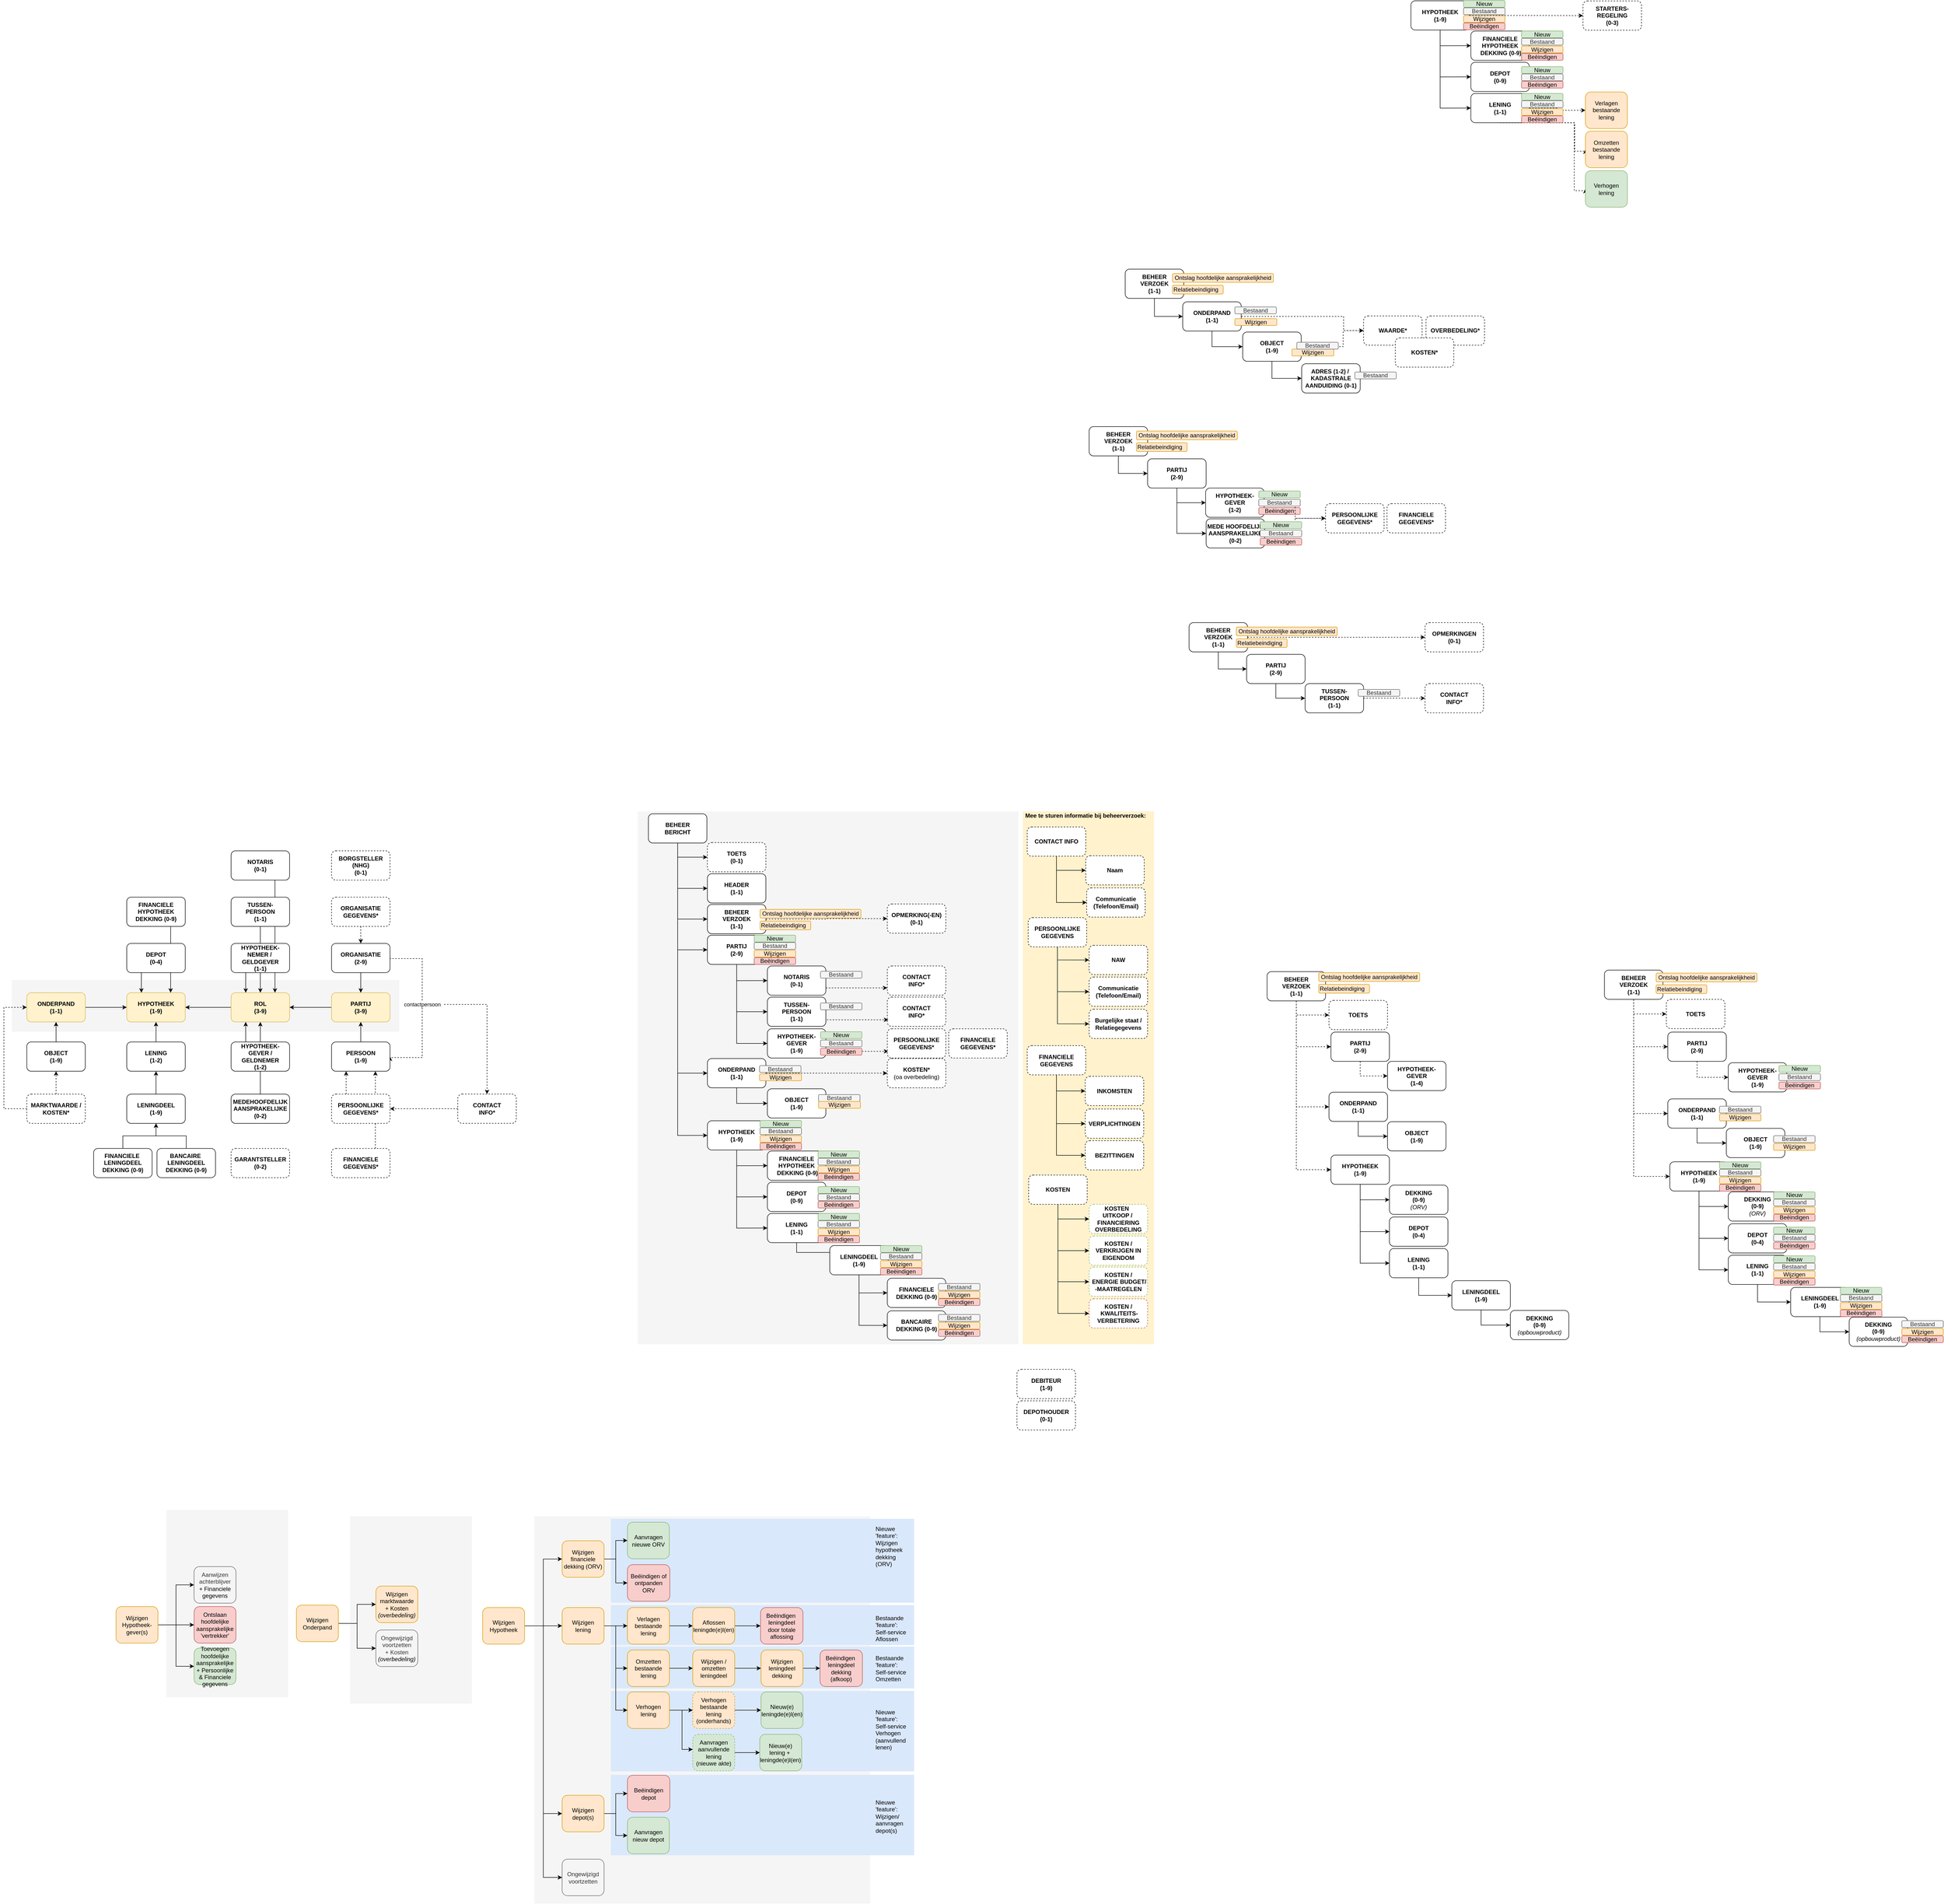 <mxfile version="13.8.6" type="github" pages="4">
  <diagram id="I7jufwulgbsry3StlK6y" name="Conc. OHA Aegon">
    <mxGraphModel dx="6243" dy="615" grid="0" gridSize="10" guides="1" tooltips="1" connect="1" arrows="1" fold="1" page="0" pageScale="1" pageWidth="1169" pageHeight="1654" math="0" shadow="0">
      <root>
        <mxCell id="16eZvh0i86WeOEl6sTWW-0" />
        <mxCell id="16eZvh0i86WeOEl6sTWW-1" parent="16eZvh0i86WeOEl6sTWW-0" />
        <mxCell id="rHQwkzfR_DGRn0oWDXKm-214" value="" style="rounded=0;whiteSpace=wrap;html=1;align=left;fillColor=#f5f5f5;fontColor=#333333;strokeColor=none;" parent="16eZvh0i86WeOEl6sTWW-1" vertex="1">
          <mxGeometry x="-1434" y="4078" width="689" height="794" as="geometry" />
        </mxCell>
        <mxCell id="rHQwkzfR_DGRn0oWDXKm-236" value="" style="rounded=0;whiteSpace=wrap;html=1;dashed=1;align=left;fillColor=#dae8fc;strokeColor=none;" parent="16eZvh0i86WeOEl6sTWW-1" vertex="1">
          <mxGeometry x="-1277" y="4608" width="622" height="165" as="geometry" />
        </mxCell>
        <mxCell id="rHQwkzfR_DGRn0oWDXKm-232" value="" style="rounded=0;whiteSpace=wrap;html=1;dashed=1;align=left;fillColor=#dae8fc;strokeColor=none;" parent="16eZvh0i86WeOEl6sTWW-1" vertex="1">
          <mxGeometry x="-1277" y="4083" width="622" height="172" as="geometry" />
        </mxCell>
        <mxCell id="rHQwkzfR_DGRn0oWDXKm-229" value="" style="rounded=0;whiteSpace=wrap;html=1;dashed=1;align=left;fillColor=#dae8fc;strokeColor=none;" parent="16eZvh0i86WeOEl6sTWW-1" vertex="1">
          <mxGeometry x="-1277" y="4436" width="622" height="165" as="geometry" />
        </mxCell>
        <mxCell id="rHQwkzfR_DGRn0oWDXKm-225" value="" style="rounded=0;whiteSpace=wrap;html=1;dashed=1;align=left;fillColor=#dae8fc;strokeColor=none;" parent="16eZvh0i86WeOEl6sTWW-1" vertex="1">
          <mxGeometry x="-1277" y="4260" width="622" height="82" as="geometry" />
        </mxCell>
        <mxCell id="rHQwkzfR_DGRn0oWDXKm-223" value="" style="rounded=0;whiteSpace=wrap;html=1;dashed=1;align=left;fillColor=#dae8fc;strokeColor=none;" parent="16eZvh0i86WeOEl6sTWW-1" vertex="1">
          <mxGeometry x="-1277" y="4345" width="622" height="86" as="geometry" />
        </mxCell>
        <mxCell id="rHQwkzfR_DGRn0oWDXKm-218" value="" style="rounded=0;whiteSpace=wrap;html=1;align=left;fillColor=#f5f5f5;fontColor=#333333;strokeColor=none;" parent="16eZvh0i86WeOEl6sTWW-1" vertex="1">
          <mxGeometry x="-2189" y="4065" width="250" height="384" as="geometry" />
        </mxCell>
        <mxCell id="rHQwkzfR_DGRn0oWDXKm-217" value="" style="rounded=0;whiteSpace=wrap;html=1;align=left;fillColor=#f5f5f5;fontColor=#333333;strokeColor=none;" parent="16eZvh0i86WeOEl6sTWW-1" vertex="1">
          <mxGeometry x="-1812" y="4078" width="250" height="384" as="geometry" />
        </mxCell>
        <mxCell id="rHQwkzfR_DGRn0oWDXKm-129" value="" style="rounded=0;whiteSpace=wrap;html=1;fillColor=#f5f5f5;fontColor=#333333;strokeColor=none;" parent="16eZvh0i86WeOEl6sTWW-1" vertex="1">
          <mxGeometry x="-2506" y="2978" width="795" height="106" as="geometry" />
        </mxCell>
        <mxCell id="rHQwkzfR_DGRn0oWDXKm-116" style="edgeStyle=orthogonalEdgeStyle;rounded=0;orthogonalLoop=1;jettySize=auto;html=1;exitX=0.5;exitY=0;exitDx=0;exitDy=0;entryX=0.5;entryY=1;entryDx=0;entryDy=0;" parent="16eZvh0i86WeOEl6sTWW-1" source="rHQwkzfR_DGRn0oWDXKm-113" target="rHQwkzfR_DGRn0oWDXKm-73" edge="1">
          <mxGeometry relative="1" as="geometry" />
        </mxCell>
        <mxCell id="rHQwkzfR_DGRn0oWDXKm-115" style="edgeStyle=orthogonalEdgeStyle;rounded=0;orthogonalLoop=1;jettySize=auto;html=1;exitX=0.75;exitY=1;exitDx=0;exitDy=0;entryX=0.75;entryY=0;entryDx=0;entryDy=0;" parent="16eZvh0i86WeOEl6sTWW-1" source="rHQwkzfR_DGRn0oWDXKm-99" target="rHQwkzfR_DGRn0oWDXKm-73" edge="1">
          <mxGeometry relative="1" as="geometry" />
        </mxCell>
        <mxCell id="rHQwkzfR_DGRn0oWDXKm-68" value="" style="rounded=0;whiteSpace=wrap;html=1;fillColor=#f5f5f5;fontColor=#333333;strokeColor=none;" parent="16eZvh0i86WeOEl6sTWW-1" vertex="1">
          <mxGeometry x="-1222" y="2632" width="781" height="1093" as="geometry" />
        </mxCell>
        <mxCell id="rHQwkzfR_DGRn0oWDXKm-52" style="edgeStyle=orthogonalEdgeStyle;rounded=0;orthogonalLoop=1;jettySize=auto;html=1;entryX=0;entryY=0.75;entryDx=0;entryDy=0;exitX=1;exitY=0.75;exitDx=0;exitDy=0;dashed=1;" parent="16eZvh0i86WeOEl6sTWW-1" edge="1">
          <mxGeometry relative="1" as="geometry">
            <mxPoint x="-834" y="3124.29" as="sourcePoint" />
            <mxPoint x="-708.003" y="3124.29" as="targetPoint" />
          </mxGeometry>
        </mxCell>
        <mxCell id="16eZvh0i86WeOEl6sTWW-2" style="edgeStyle=orthogonalEdgeStyle;rounded=0;orthogonalLoop=1;jettySize=auto;html=1;exitX=0.5;exitY=1;exitDx=0;exitDy=0;entryX=0;entryY=0.5;entryDx=0;entryDy=0;" parent="16eZvh0i86WeOEl6sTWW-1" source="16eZvh0i86WeOEl6sTWW-3" edge="1">
          <mxGeometry relative="1" as="geometry">
            <mxPoint x="-815.003" y="3552.68" as="targetPoint" />
          </mxGeometry>
        </mxCell>
        <mxCell id="16eZvh0i86WeOEl6sTWW-3" value="LENING&lt;br&gt;(1-1)" style="rounded=1;whiteSpace=wrap;html=1;fontStyle=1;" parent="16eZvh0i86WeOEl6sTWW-1" vertex="1">
          <mxGeometry x="-956" y="3456.68" width="120" height="60" as="geometry" />
        </mxCell>
        <mxCell id="16eZvh0i86WeOEl6sTWW-4" style="edgeStyle=orthogonalEdgeStyle;rounded=0;orthogonalLoop=1;jettySize=auto;html=1;exitX=0.5;exitY=1;exitDx=0;exitDy=0;entryX=0;entryY=0.5;entryDx=0;entryDy=0;" parent="16eZvh0i86WeOEl6sTWW-1" source="16eZvh0i86WeOEl6sTWW-6" target="16eZvh0i86WeOEl6sTWW-7" edge="1">
          <mxGeometry relative="1" as="geometry" />
        </mxCell>
        <mxCell id="16eZvh0i86WeOEl6sTWW-5" style="edgeStyle=orthogonalEdgeStyle;rounded=0;orthogonalLoop=1;jettySize=auto;html=1;exitX=0.5;exitY=1;exitDx=0;exitDy=0;entryX=0;entryY=0.5;entryDx=0;entryDy=0;" parent="16eZvh0i86WeOEl6sTWW-1" source="16eZvh0i86WeOEl6sTWW-6" target="16eZvh0i86WeOEl6sTWW-8" edge="1">
          <mxGeometry relative="1" as="geometry" />
        </mxCell>
        <mxCell id="16eZvh0i86WeOEl6sTWW-6" value="LENINGDEEL&lt;br&gt;(1-9)" style="rounded=1;whiteSpace=wrap;html=1;fontStyle=1;" parent="16eZvh0i86WeOEl6sTWW-1" vertex="1">
          <mxGeometry x="-828.003" y="3522.68" width="120" height="60" as="geometry" />
        </mxCell>
        <mxCell id="16eZvh0i86WeOEl6sTWW-7" value="FINANCIELE DEKKING (0-9)" style="rounded=1;whiteSpace=wrap;html=1;fontStyle=1;" parent="16eZvh0i86WeOEl6sTWW-1" vertex="1">
          <mxGeometry x="-710.003" y="3589.68" width="120" height="60" as="geometry" />
        </mxCell>
        <mxCell id="16eZvh0i86WeOEl6sTWW-8" value="BANCAIRE DEKKING (0-9)" style="rounded=1;whiteSpace=wrap;html=1;fontStyle=1;" parent="16eZvh0i86WeOEl6sTWW-1" vertex="1">
          <mxGeometry x="-710.003" y="3656.32" width="120" height="60" as="geometry" />
        </mxCell>
        <mxCell id="16eZvh0i86WeOEl6sTWW-10" value="HYPOTHEEK-&lt;br&gt;GEVER&lt;br&gt;(1-9)" style="rounded=1;whiteSpace=wrap;html=1;fontStyle=1;" parent="16eZvh0i86WeOEl6sTWW-1" vertex="1">
          <mxGeometry x="-956.0" y="3078" width="120" height="60" as="geometry" />
        </mxCell>
        <mxCell id="16eZvh0i86WeOEl6sTWW-11" style="edgeStyle=orthogonalEdgeStyle;rounded=0;orthogonalLoop=1;jettySize=auto;html=1;exitX=0.5;exitY=1;exitDx=0;exitDy=0;entryX=0;entryY=0.5;entryDx=0;entryDy=0;" parent="16eZvh0i86WeOEl6sTWW-1" source="16eZvh0i86WeOEl6sTWW-18" target="16eZvh0i86WeOEl6sTWW-20" edge="1">
          <mxGeometry relative="1" as="geometry" />
        </mxCell>
        <mxCell id="16eZvh0i86WeOEl6sTWW-12" style="edgeStyle=orthogonalEdgeStyle;rounded=0;orthogonalLoop=1;jettySize=auto;html=1;exitX=0.5;exitY=1;exitDx=0;exitDy=0;entryX=0;entryY=0.5;entryDx=0;entryDy=0;" parent="16eZvh0i86WeOEl6sTWW-1" source="16eZvh0i86WeOEl6sTWW-18" target="16eZvh0i86WeOEl6sTWW-19" edge="1">
          <mxGeometry relative="1" as="geometry" />
        </mxCell>
        <mxCell id="16eZvh0i86WeOEl6sTWW-13" style="edgeStyle=orthogonalEdgeStyle;rounded=0;orthogonalLoop=1;jettySize=auto;html=1;exitX=0.5;exitY=1;exitDx=0;exitDy=0;entryX=0;entryY=0.5;entryDx=0;entryDy=0;" parent="16eZvh0i86WeOEl6sTWW-1" source="rHQwkzfR_DGRn0oWDXKm-47" target="16eZvh0i86WeOEl6sTWW-22" edge="1">
          <mxGeometry relative="1" as="geometry">
            <mxPoint x="-1019.003" y="2934" as="sourcePoint" />
          </mxGeometry>
        </mxCell>
        <mxCell id="16eZvh0i86WeOEl6sTWW-14" style="edgeStyle=orthogonalEdgeStyle;rounded=0;orthogonalLoop=1;jettySize=auto;html=1;exitX=0.5;exitY=1;exitDx=0;exitDy=0;entryX=0;entryY=0.5;entryDx=0;entryDy=0;" parent="16eZvh0i86WeOEl6sTWW-1" source="rHQwkzfR_DGRn0oWDXKm-47" target="16eZvh0i86WeOEl6sTWW-10" edge="1">
          <mxGeometry relative="1" as="geometry">
            <mxPoint x="-1019.003" y="2934" as="sourcePoint" />
          </mxGeometry>
        </mxCell>
        <mxCell id="16eZvh0i86WeOEl6sTWW-15" style="edgeStyle=orthogonalEdgeStyle;rounded=0;orthogonalLoop=1;jettySize=auto;html=1;exitX=0.5;exitY=1;exitDx=0;exitDy=0;entryX=0;entryY=0.5;entryDx=0;entryDy=0;" parent="16eZvh0i86WeOEl6sTWW-1" source="16eZvh0i86WeOEl6sTWW-18" target="16eZvh0i86WeOEl6sTWW-26" edge="1">
          <mxGeometry relative="1" as="geometry" />
        </mxCell>
        <mxCell id="16eZvh0i86WeOEl6sTWW-16" style="edgeStyle=orthogonalEdgeStyle;rounded=0;orthogonalLoop=1;jettySize=auto;html=1;exitX=0.5;exitY=1;exitDx=0;exitDy=0;entryX=0;entryY=0.5;entryDx=0;entryDy=0;" parent="16eZvh0i86WeOEl6sTWW-1" source="16eZvh0i86WeOEl6sTWW-18" target="16eZvh0i86WeOEl6sTWW-40" edge="1">
          <mxGeometry relative="1" as="geometry" />
        </mxCell>
        <mxCell id="16eZvh0i86WeOEl6sTWW-17" style="edgeStyle=orthogonalEdgeStyle;rounded=0;orthogonalLoop=1;jettySize=auto;html=1;exitX=0.5;exitY=1;exitDx=0;exitDy=0;entryX=0;entryY=0.5;entryDx=0;entryDy=0;" parent="16eZvh0i86WeOEl6sTWW-1" source="rHQwkzfR_DGRn0oWDXKm-47" target="16eZvh0i86WeOEl6sTWW-36" edge="1">
          <mxGeometry relative="1" as="geometry">
            <mxPoint x="-1019.003" y="2934" as="sourcePoint" />
          </mxGeometry>
        </mxCell>
        <mxCell id="rHQwkzfR_DGRn0oWDXKm-48" style="edgeStyle=orthogonalEdgeStyle;rounded=0;orthogonalLoop=1;jettySize=auto;html=1;exitX=0.5;exitY=1;exitDx=0;exitDy=0;entryX=0;entryY=0.5;entryDx=0;entryDy=0;" parent="16eZvh0i86WeOEl6sTWW-1" source="16eZvh0i86WeOEl6sTWW-18" target="rHQwkzfR_DGRn0oWDXKm-47" edge="1">
          <mxGeometry relative="1" as="geometry" />
        </mxCell>
        <mxCell id="rHQwkzfR_DGRn0oWDXKm-210" style="edgeStyle=orthogonalEdgeStyle;rounded=0;orthogonalLoop=1;jettySize=auto;html=1;exitX=0.5;exitY=1;exitDx=0;exitDy=0;entryX=0;entryY=0.5;entryDx=0;entryDy=0;endArrow=classic;endFill=1;strokeColor=#000000;" parent="16eZvh0i86WeOEl6sTWW-1" source="16eZvh0i86WeOEl6sTWW-18" target="rHQwkzfR_DGRn0oWDXKm-209" edge="1">
          <mxGeometry relative="1" as="geometry" />
        </mxCell>
        <mxCell id="16eZvh0i86WeOEl6sTWW-18" value="BEHEER&lt;br&gt;BERICHT" style="rounded=1;whiteSpace=wrap;html=1;fontStyle=1;" parent="16eZvh0i86WeOEl6sTWW-1" vertex="1">
          <mxGeometry x="-1200.003" y="2637" width="120" height="60" as="geometry" />
        </mxCell>
        <mxCell id="16eZvh0i86WeOEl6sTWW-19" value="BEHEER&lt;br&gt;VERZOEK&lt;br&gt;(1-1)" style="rounded=1;whiteSpace=wrap;html=1;fontStyle=1;" parent="16eZvh0i86WeOEl6sTWW-1" vertex="1">
          <mxGeometry x="-1079.003" y="2823" width="120" height="60" as="geometry" />
        </mxCell>
        <mxCell id="16eZvh0i86WeOEl6sTWW-20" value="HEADER&lt;br&gt;(1-1)" style="rounded=1;whiteSpace=wrap;html=1;fontStyle=1;" parent="16eZvh0i86WeOEl6sTWW-1" vertex="1">
          <mxGeometry x="-1079.003" y="2760" width="120" height="60" as="geometry" />
        </mxCell>
        <mxCell id="16eZvh0i86WeOEl6sTWW-22" value="TUSSEN-&lt;br&gt;PERSOON&lt;br&gt;(1-1)" style="rounded=1;whiteSpace=wrap;html=1;fontStyle=1;" parent="16eZvh0i86WeOEl6sTWW-1" vertex="1">
          <mxGeometry x="-956.0" y="3013" width="120" height="60" as="geometry" />
        </mxCell>
        <mxCell id="16eZvh0i86WeOEl6sTWW-23" style="edgeStyle=orthogonalEdgeStyle;rounded=0;orthogonalLoop=1;jettySize=auto;html=1;exitX=0.5;exitY=1;exitDx=0;exitDy=0;entryX=0;entryY=0.5;entryDx=0;entryDy=0;" parent="16eZvh0i86WeOEl6sTWW-1" source="16eZvh0i86WeOEl6sTWW-26" target="16eZvh0i86WeOEl6sTWW-27" edge="1">
          <mxGeometry relative="1" as="geometry" />
        </mxCell>
        <mxCell id="16eZvh0i86WeOEl6sTWW-24" style="edgeStyle=orthogonalEdgeStyle;rounded=0;orthogonalLoop=1;jettySize=auto;html=1;exitX=0.5;exitY=1;exitDx=0;exitDy=0;entryX=0;entryY=0.5;entryDx=0;entryDy=0;" parent="16eZvh0i86WeOEl6sTWW-1" source="16eZvh0i86WeOEl6sTWW-26" target="16eZvh0i86WeOEl6sTWW-3" edge="1">
          <mxGeometry relative="1" as="geometry" />
        </mxCell>
        <mxCell id="16eZvh0i86WeOEl6sTWW-25" style="edgeStyle=orthogonalEdgeStyle;rounded=0;orthogonalLoop=1;jettySize=auto;html=1;exitX=0.5;exitY=1;exitDx=0;exitDy=0;entryX=0;entryY=0.5;entryDx=0;entryDy=0;" parent="16eZvh0i86WeOEl6sTWW-1" source="16eZvh0i86WeOEl6sTWW-26" target="16eZvh0i86WeOEl6sTWW-31" edge="1">
          <mxGeometry relative="1" as="geometry" />
        </mxCell>
        <mxCell id="16eZvh0i86WeOEl6sTWW-26" value="HYPOTHEEK&lt;br&gt;(1-9)" style="rounded=1;whiteSpace=wrap;html=1;fontStyle=1;" parent="16eZvh0i86WeOEl6sTWW-1" vertex="1">
          <mxGeometry x="-1079.003" y="3266.68" width="120" height="60" as="geometry" />
        </mxCell>
        <mxCell id="16eZvh0i86WeOEl6sTWW-27" value="FINANCIELE&lt;br&gt;HYPOTHEEK&lt;br&gt;&amp;nbsp;DEKKING (0-9)" style="rounded=1;whiteSpace=wrap;html=1;fontStyle=1;" parent="16eZvh0i86WeOEl6sTWW-1" vertex="1">
          <mxGeometry x="-956" y="3328.68" width="120" height="60" as="geometry" />
        </mxCell>
        <mxCell id="16eZvh0i86WeOEl6sTWW-29" value="OBJECT&lt;br&gt;(1-9)" style="rounded=1;whiteSpace=wrap;html=1;fontStyle=1;" parent="16eZvh0i86WeOEl6sTWW-1" vertex="1">
          <mxGeometry x="-956" y="3201" width="120" height="60" as="geometry" />
        </mxCell>
        <mxCell id="16eZvh0i86WeOEl6sTWW-30" value="PERSOONLIJKE&lt;br&gt;GEGEVENS*" style="rounded=1;whiteSpace=wrap;html=1;fontStyle=1;dashed=1;" parent="16eZvh0i86WeOEl6sTWW-1" vertex="1">
          <mxGeometry x="-710.003" y="3078" width="120" height="60" as="geometry" />
        </mxCell>
        <mxCell id="16eZvh0i86WeOEl6sTWW-31" value="DEPOT&lt;br&gt;(0-9)" style="rounded=1;whiteSpace=wrap;html=1;fontStyle=1;" parent="16eZvh0i86WeOEl6sTWW-1" vertex="1">
          <mxGeometry x="-956" y="3392.68" width="120" height="60" as="geometry" />
        </mxCell>
        <mxCell id="16eZvh0i86WeOEl6sTWW-32" value="KOSTEN*&lt;br&gt;&lt;span style=&quot;font-weight: normal&quot;&gt;(oa overbedeling)&lt;/span&gt;" style="rounded=1;whiteSpace=wrap;html=1;fontStyle=1;dashed=1;" parent="16eZvh0i86WeOEl6sTWW-1" vertex="1">
          <mxGeometry x="-710.003" y="3139" width="120" height="60" as="geometry" />
        </mxCell>
        <mxCell id="16eZvh0i86WeOEl6sTWW-33" value="FINANCIELE&lt;br&gt;GEGEVENS*" style="rounded=1;whiteSpace=wrap;html=1;fontStyle=1;dashed=1;" parent="16eZvh0i86WeOEl6sTWW-1" vertex="1">
          <mxGeometry x="-584.003" y="3078" width="120" height="60" as="geometry" />
        </mxCell>
        <mxCell id="16eZvh0i86WeOEl6sTWW-34" value="CONTACT&lt;br&gt;INFO*" style="rounded=1;whiteSpace=wrap;html=1;fontStyle=1;dashed=1;" parent="16eZvh0i86WeOEl6sTWW-1" vertex="1">
          <mxGeometry x="-710.003" y="3013" width="120" height="60" as="geometry" />
        </mxCell>
        <mxCell id="16eZvh0i86WeOEl6sTWW-36" value="NOTARIS&lt;br&gt;(0-1)" style="rounded=1;whiteSpace=wrap;html=1;fontStyle=1;" parent="16eZvh0i86WeOEl6sTWW-1" vertex="1">
          <mxGeometry x="-956.0" y="2949.18" width="120" height="60" as="geometry" />
        </mxCell>
        <mxCell id="16eZvh0i86WeOEl6sTWW-37" value="CONTACT&lt;br&gt;INFO*" style="rounded=1;whiteSpace=wrap;html=1;fontStyle=1;dashed=1;" parent="16eZvh0i86WeOEl6sTWW-1" vertex="1">
          <mxGeometry x="-710.003" y="2949.18" width="120" height="60" as="geometry" />
        </mxCell>
        <mxCell id="16eZvh0i86WeOEl6sTWW-38" value="DEBITEUR&lt;br&gt;(1-9)" style="rounded=1;whiteSpace=wrap;html=1;fontStyle=1;dashed=1;" parent="16eZvh0i86WeOEl6sTWW-1" vertex="1">
          <mxGeometry x="-444.003" y="3776.5" width="120" height="60" as="geometry" />
        </mxCell>
        <mxCell id="16eZvh0i86WeOEl6sTWW-39" value="DEPOTHOUDER&lt;br&gt;(0-1)" style="rounded=1;whiteSpace=wrap;html=1;fontStyle=1;dashed=1;" parent="16eZvh0i86WeOEl6sTWW-1" vertex="1">
          <mxGeometry x="-444.003" y="3841" width="120" height="60" as="geometry" />
        </mxCell>
        <mxCell id="16eZvh0i86WeOEl6sTWW-41" style="edgeStyle=orthogonalEdgeStyle;rounded=0;orthogonalLoop=1;jettySize=auto;html=1;exitX=0.5;exitY=1;exitDx=0;exitDy=0;entryX=0;entryY=0.5;entryDx=0;entryDy=0;" parent="16eZvh0i86WeOEl6sTWW-1" source="16eZvh0i86WeOEl6sTWW-40" target="16eZvh0i86WeOEl6sTWW-29" edge="1">
          <mxGeometry relative="1" as="geometry" />
        </mxCell>
        <mxCell id="16eZvh0i86WeOEl6sTWW-40" value="ONDERPAND&lt;br&gt;(1-1)" style="rounded=1;whiteSpace=wrap;html=1;fontStyle=1;" parent="16eZvh0i86WeOEl6sTWW-1" vertex="1">
          <mxGeometry x="-1079.003" y="3139" width="120" height="60" as="geometry" />
        </mxCell>
        <mxCell id="16eZvh0i86WeOEl6sTWW-42" value="&lt;p&gt;&lt;b&gt;Mee te sturen informatie bij beheerverzoek:&lt;/b&gt;&lt;br&gt;&lt;/p&gt;&lt;p&gt;&lt;b&gt;&lt;br&gt;&lt;/b&gt;&lt;/p&gt;" style="text;html=1;fillColor=#fff2cc;spacing=5;spacingTop=-20;whiteSpace=wrap;overflow=hidden;rounded=0;verticalAlign=top;dashed=1;" parent="16eZvh0i86WeOEl6sTWW-1" vertex="1">
          <mxGeometry x="-432" y="2632" width="269" height="1093" as="geometry" />
        </mxCell>
        <mxCell id="rHQwkzfR_DGRn0oWDXKm-60" style="edgeStyle=orthogonalEdgeStyle;rounded=0;orthogonalLoop=1;jettySize=auto;html=1;exitX=0.5;exitY=1;exitDx=0;exitDy=0;entryX=0;entryY=0.5;entryDx=0;entryDy=0;" parent="16eZvh0i86WeOEl6sTWW-1" source="16eZvh0i86WeOEl6sTWW-44" target="rHQwkzfR_DGRn0oWDXKm-57" edge="1">
          <mxGeometry relative="1" as="geometry" />
        </mxCell>
        <mxCell id="rHQwkzfR_DGRn0oWDXKm-61" style="edgeStyle=orthogonalEdgeStyle;rounded=0;orthogonalLoop=1;jettySize=auto;html=1;exitX=0.5;exitY=1;exitDx=0;exitDy=0;entryX=0;entryY=0.5;entryDx=0;entryDy=0;" parent="16eZvh0i86WeOEl6sTWW-1" source="16eZvh0i86WeOEl6sTWW-44" target="rHQwkzfR_DGRn0oWDXKm-58" edge="1">
          <mxGeometry relative="1" as="geometry" />
        </mxCell>
        <mxCell id="rHQwkzfR_DGRn0oWDXKm-62" style="edgeStyle=orthogonalEdgeStyle;rounded=0;orthogonalLoop=1;jettySize=auto;html=1;exitX=0.5;exitY=1;exitDx=0;exitDy=0;entryX=0;entryY=0.5;entryDx=0;entryDy=0;" parent="16eZvh0i86WeOEl6sTWW-1" source="16eZvh0i86WeOEl6sTWW-44" target="rHQwkzfR_DGRn0oWDXKm-59" edge="1">
          <mxGeometry relative="1" as="geometry" />
        </mxCell>
        <mxCell id="16eZvh0i86WeOEl6sTWW-44" value="PERSOONLIJKE&lt;br&gt;GEGEVENS" style="rounded=1;whiteSpace=wrap;html=1;fontStyle=1;dashed=1;" parent="16eZvh0i86WeOEl6sTWW-1" vertex="1">
          <mxGeometry x="-421.003" y="2850" width="120" height="60" as="geometry" />
        </mxCell>
        <mxCell id="16eZvh0i86WeOEl6sTWW-45" value="FINANCIELE&lt;br&gt;GEGEVENS" style="rounded=1;whiteSpace=wrap;html=1;fontStyle=1;dashed=1;" parent="16eZvh0i86WeOEl6sTWW-1" vertex="1">
          <mxGeometry x="-423.003" y="3112.5" width="120" height="60" as="geometry" />
        </mxCell>
        <mxCell id="16eZvh0i86WeOEl6sTWW-46" value="INKOMSTEN" style="rounded=1;whiteSpace=wrap;html=1;fontStyle=1;dashed=1;" parent="16eZvh0i86WeOEl6sTWW-1" vertex="1">
          <mxGeometry x="-304.003" y="3175.5" width="120" height="60" as="geometry" />
        </mxCell>
        <mxCell id="16eZvh0i86WeOEl6sTWW-47" style="edgeStyle=orthogonalEdgeStyle;rounded=0;orthogonalLoop=1;jettySize=auto;html=1;exitX=0.5;exitY=1;exitDx=0;exitDy=0;entryX=0;entryY=0.5;entryDx=0;entryDy=0;" parent="16eZvh0i86WeOEl6sTWW-1" source="16eZvh0i86WeOEl6sTWW-45" target="16eZvh0i86WeOEl6sTWW-46" edge="1">
          <mxGeometry relative="1" as="geometry" />
        </mxCell>
        <mxCell id="16eZvh0i86WeOEl6sTWW-48" value="VERPLICHTINGEN" style="rounded=1;whiteSpace=wrap;html=1;fontStyle=1;dashed=1;" parent="16eZvh0i86WeOEl6sTWW-1" vertex="1">
          <mxGeometry x="-304.003" y="3242.5" width="120" height="60" as="geometry" />
        </mxCell>
        <mxCell id="16eZvh0i86WeOEl6sTWW-49" style="edgeStyle=orthogonalEdgeStyle;rounded=0;orthogonalLoop=1;jettySize=auto;html=1;exitX=0.5;exitY=1;exitDx=0;exitDy=0;entryX=0;entryY=0.5;entryDx=0;entryDy=0;" parent="16eZvh0i86WeOEl6sTWW-1" source="16eZvh0i86WeOEl6sTWW-45" target="16eZvh0i86WeOEl6sTWW-48" edge="1">
          <mxGeometry relative="1" as="geometry" />
        </mxCell>
        <mxCell id="16eZvh0i86WeOEl6sTWW-50" value="BEZITTINGEN" style="rounded=1;whiteSpace=wrap;html=1;fontStyle=1;dashed=1;" parent="16eZvh0i86WeOEl6sTWW-1" vertex="1">
          <mxGeometry x="-304.003" y="3307.5" width="120" height="60" as="geometry" />
        </mxCell>
        <mxCell id="16eZvh0i86WeOEl6sTWW-51" style="edgeStyle=orthogonalEdgeStyle;rounded=0;orthogonalLoop=1;jettySize=auto;html=1;exitX=0.5;exitY=1;exitDx=0;exitDy=0;entryX=0;entryY=0.5;entryDx=0;entryDy=0;" parent="16eZvh0i86WeOEl6sTWW-1" source="16eZvh0i86WeOEl6sTWW-45" target="16eZvh0i86WeOEl6sTWW-50" edge="1">
          <mxGeometry relative="1" as="geometry" />
        </mxCell>
        <mxCell id="16eZvh0i86WeOEl6sTWW-53" value="KOSTEN / VERKRIJGEN IN EIGENDOM" style="rounded=1;whiteSpace=wrap;html=1;fontStyle=1;dashed=1;strokeColor=#82b366;fillColor=#FFFFFF;" parent="16eZvh0i86WeOEl6sTWW-1" vertex="1">
          <mxGeometry x="-296.003" y="3503" width="120" height="60" as="geometry" />
        </mxCell>
        <mxCell id="16eZvh0i86WeOEl6sTWW-54" value="KOSTEN&amp;nbsp;&amp;nbsp;&lt;br&gt;UITKOOP /&amp;nbsp;&lt;br&gt;FINANCIERING&lt;br&gt;OVERBEDELING" style="rounded=1;whiteSpace=wrap;html=1;fontStyle=1;dashed=1;strokeColor=#82b366;fillColor=#FFFFFF;" parent="16eZvh0i86WeOEl6sTWW-1" vertex="1">
          <mxGeometry x="-296.003" y="3438" width="120" height="60" as="geometry" />
        </mxCell>
        <mxCell id="16eZvh0i86WeOEl6sTWW-55" value="KOSTEN /&lt;br&gt;&amp;nbsp;ENERGIE BUDGET/ -MAATREGELEN" style="rounded=1;whiteSpace=wrap;html=1;fontStyle=1;dashed=1;strokeColor=#82b366;fillColor=#FFFFFF;" parent="16eZvh0i86WeOEl6sTWW-1" vertex="1">
          <mxGeometry x="-296.003" y="3566.75" width="120" height="60" as="geometry" />
        </mxCell>
        <mxCell id="16eZvh0i86WeOEl6sTWW-56" value="KOSTEN /&lt;br&gt;&amp;nbsp;KWALITEITS-VERBETERING" style="rounded=1;whiteSpace=wrap;html=1;fontStyle=1;dashed=1;strokeColor=#b85450;fillColor=#FFFFFF;" parent="16eZvh0i86WeOEl6sTWW-1" vertex="1">
          <mxGeometry x="-296.003" y="3631.75" width="120" height="60" as="geometry" />
        </mxCell>
        <mxCell id="16eZvh0i86WeOEl6sTWW-57" style="edgeStyle=orthogonalEdgeStyle;rounded=0;orthogonalLoop=1;jettySize=auto;html=1;exitX=0.5;exitY=1;exitDx=0;exitDy=0;entryX=0;entryY=0.5;entryDx=0;entryDy=0;" parent="16eZvh0i86WeOEl6sTWW-1" source="16eZvh0i86WeOEl6sTWW-61" target="16eZvh0i86WeOEl6sTWW-54" edge="1">
          <mxGeometry relative="1" as="geometry" />
        </mxCell>
        <mxCell id="16eZvh0i86WeOEl6sTWW-58" style="edgeStyle=orthogonalEdgeStyle;rounded=0;orthogonalLoop=1;jettySize=auto;html=1;exitX=0.5;exitY=1;exitDx=0;exitDy=0;entryX=0;entryY=0.5;entryDx=0;entryDy=0;" parent="16eZvh0i86WeOEl6sTWW-1" source="16eZvh0i86WeOEl6sTWW-61" target="16eZvh0i86WeOEl6sTWW-53" edge="1">
          <mxGeometry relative="1" as="geometry" />
        </mxCell>
        <mxCell id="16eZvh0i86WeOEl6sTWW-59" style="edgeStyle=orthogonalEdgeStyle;rounded=0;orthogonalLoop=1;jettySize=auto;html=1;exitX=0.5;exitY=1;exitDx=0;exitDy=0;entryX=0;entryY=0.5;entryDx=0;entryDy=0;" parent="16eZvh0i86WeOEl6sTWW-1" source="16eZvh0i86WeOEl6sTWW-61" target="16eZvh0i86WeOEl6sTWW-55" edge="1">
          <mxGeometry relative="1" as="geometry" />
        </mxCell>
        <mxCell id="16eZvh0i86WeOEl6sTWW-60" style="edgeStyle=orthogonalEdgeStyle;rounded=0;orthogonalLoop=1;jettySize=auto;html=1;exitX=0.5;exitY=1;exitDx=0;exitDy=0;entryX=0;entryY=0.5;entryDx=0;entryDy=0;" parent="16eZvh0i86WeOEl6sTWW-1" source="16eZvh0i86WeOEl6sTWW-61" target="16eZvh0i86WeOEl6sTWW-56" edge="1">
          <mxGeometry relative="1" as="geometry" />
        </mxCell>
        <mxCell id="16eZvh0i86WeOEl6sTWW-61" value="KOSTEN" style="rounded=1;whiteSpace=wrap;html=1;fontStyle=1;dashed=1;" parent="16eZvh0i86WeOEl6sTWW-1" vertex="1">
          <mxGeometry x="-420.003" y="3378" width="120" height="60" as="geometry" />
        </mxCell>
        <mxCell id="H1KVzQZMlK7rgjj-6Mtk-0" value="&lt;span style=&quot;font-weight: 400&quot;&gt;Bestaand&lt;/span&gt;" style="rounded=1;whiteSpace=wrap;html=1;fontStyle=1;fillColor=#f5f5f5;strokeColor=#666666;fontColor=#333333;" parent="16eZvh0i86WeOEl6sTWW-1" vertex="1">
          <mxGeometry x="-972.0" y="3153.5" width="85" height="14" as="geometry" />
        </mxCell>
        <mxCell id="H1KVzQZMlK7rgjj-6Mtk-1" value="&lt;span style=&quot;font-weight: 400&quot;&gt;Wijzigen&lt;/span&gt;" style="rounded=1;whiteSpace=wrap;html=1;fontStyle=1;fillColor=#ffe6cc;strokeColor=#d79b00;" parent="16eZvh0i86WeOEl6sTWW-1" vertex="1">
          <mxGeometry x="-972.0" y="3170.5" width="86" height="14" as="geometry" />
        </mxCell>
        <mxCell id="H1KVzQZMlK7rgjj-6Mtk-2" value="&lt;span style=&quot;font-weight: 400&quot;&gt;Bestaand&lt;/span&gt;" style="rounded=1;whiteSpace=wrap;html=1;fontStyle=1;fillColor=#f5f5f5;strokeColor=#666666;fontColor=#333333;" parent="16eZvh0i86WeOEl6sTWW-1" vertex="1">
          <mxGeometry x="-851" y="3213.0" width="85" height="14" as="geometry" />
        </mxCell>
        <mxCell id="H1KVzQZMlK7rgjj-6Mtk-3" value="&lt;span style=&quot;font-weight: 400&quot;&gt;Wijzigen&lt;/span&gt;" style="rounded=1;whiteSpace=wrap;html=1;fontStyle=1;fillColor=#ffe6cc;strokeColor=#d79b00;" parent="16eZvh0i86WeOEl6sTWW-1" vertex="1">
          <mxGeometry x="-851" y="3227.0" width="86" height="14" as="geometry" />
        </mxCell>
        <mxCell id="H1KVzQZMlK7rgjj-6Mtk-39" style="edgeStyle=orthogonalEdgeStyle;rounded=0;orthogonalLoop=1;jettySize=auto;html=1;exitX=1;exitY=0.5;exitDx=0;exitDy=0;entryX=0;entryY=0.5;entryDx=0;entryDy=0;" parent="16eZvh0i86WeOEl6sTWW-1" source="H1KVzQZMlK7rgjj-6Mtk-7" target="H1KVzQZMlK7rgjj-6Mtk-37" edge="1">
          <mxGeometry relative="1" as="geometry" />
        </mxCell>
        <mxCell id="H1KVzQZMlK7rgjj-6Mtk-7" value="&lt;span style=&quot;text-align: left&quot;&gt;Aanvragen aanvullende lening&lt;br&gt;(nieuwe akte)&lt;br&gt;&lt;/span&gt;" style="rounded=1;whiteSpace=wrap;html=1;fontStyle=0;fillColor=#d5e8d4;strokeColor=#82b366;dashed=1;" parent="16eZvh0i86WeOEl6sTWW-1" vertex="1">
          <mxGeometry x="-1109.003" y="4525" width="86" height="75" as="geometry" />
        </mxCell>
        <mxCell id="rHQwkzfR_DGRn0oWDXKm-216" style="edgeStyle=none;rounded=0;orthogonalLoop=1;jettySize=auto;html=1;exitX=1;exitY=0.5;exitDx=0;exitDy=0;entryX=0;entryY=0.5;entryDx=0;entryDy=0;endArrow=classic;endFill=1;strokeColor=#000000;" parent="16eZvh0i86WeOEl6sTWW-1" source="H1KVzQZMlK7rgjj-6Mtk-10" target="H1KVzQZMlK7rgjj-6Mtk-41" edge="1">
          <mxGeometry relative="1" as="geometry" />
        </mxCell>
        <mxCell id="H1KVzQZMlK7rgjj-6Mtk-10" value="&lt;span style=&quot;font-weight: 400&quot;&gt;Omzetten&lt;br&gt;bestaande&lt;br&gt;lening&lt;br&gt;&lt;/span&gt;" style="rounded=1;whiteSpace=wrap;html=1;fontStyle=1;fillColor=#ffe6cc;strokeColor=#d79b00;" parent="16eZvh0i86WeOEl6sTWW-1" vertex="1">
          <mxGeometry x="-1243.003" y="4352" width="86" height="75" as="geometry" />
        </mxCell>
        <mxCell id="H1KVzQZMlK7rgjj-6Mtk-11" value="&lt;span style=&quot;color: rgb(51 , 51 , 51) ; font-weight: 400&quot;&gt;Aanwijzen achterblijver&lt;br&gt;&lt;/span&gt;&lt;span style=&quot;color: rgb(0 , 0 , 0) ; font-weight: 400&quot;&gt;+ Financiele gegevens&lt;/span&gt;&lt;span style=&quot;font-weight: 400&quot;&gt;&lt;br&gt;&lt;/span&gt;" style="rounded=1;whiteSpace=wrap;html=1;fontStyle=1;fillColor=#f5f5f5;strokeColor=#666666;fontColor=#333333;" parent="16eZvh0i86WeOEl6sTWW-1" vertex="1">
          <mxGeometry x="-2132.003" y="4181.0" width="86" height="75" as="geometry" />
        </mxCell>
        <mxCell id="rHQwkzfR_DGRn0oWDXKm-228" style="edgeStyle=none;rounded=0;orthogonalLoop=1;jettySize=auto;html=1;exitX=1;exitY=0.5;exitDx=0;exitDy=0;endArrow=classic;endFill=1;strokeColor=#000000;" parent="16eZvh0i86WeOEl6sTWW-1" source="H1KVzQZMlK7rgjj-6Mtk-12" target="rHQwkzfR_DGRn0oWDXKm-227" edge="1">
          <mxGeometry relative="1" as="geometry" />
        </mxCell>
        <mxCell id="H1KVzQZMlK7rgjj-6Mtk-12" value="&lt;span style=&quot;font-weight: 400&quot;&gt;Verhogen&lt;br&gt;bestaande&lt;br&gt;lening&lt;br&gt;(onderhands)&lt;br&gt;&lt;/span&gt;" style="rounded=1;whiteSpace=wrap;html=1;fontStyle=1;fillColor=#ffe6cc;strokeColor=#d79b00;dashed=1;" parent="16eZvh0i86WeOEl6sTWW-1" vertex="1">
          <mxGeometry x="-1109.003" y="4438" width="86" height="75" as="geometry" />
        </mxCell>
        <mxCell id="H1KVzQZMlK7rgjj-6Mtk-42" style="edgeStyle=orthogonalEdgeStyle;rounded=0;orthogonalLoop=1;jettySize=auto;html=1;exitX=1;exitY=0.5;exitDx=0;exitDy=0;" parent="16eZvh0i86WeOEl6sTWW-1" source="H1KVzQZMlK7rgjj-6Mtk-13" target="H1KVzQZMlK7rgjj-6Mtk-40" edge="1">
          <mxGeometry relative="1" as="geometry" />
        </mxCell>
        <mxCell id="H1KVzQZMlK7rgjj-6Mtk-13" value="&lt;span style=&quot;font-weight: 400&quot;&gt;Verlagen&lt;br&gt;bestaande&lt;br&gt;lening&lt;br&gt;&lt;/span&gt;" style="rounded=1;whiteSpace=wrap;html=1;fontStyle=1;fillColor=#ffe6cc;strokeColor=#d79b00;" parent="16eZvh0i86WeOEl6sTWW-1" vertex="1">
          <mxGeometry x="-1243.003" y="4265" width="86" height="75" as="geometry" />
        </mxCell>
        <mxCell id="H1KVzQZMlK7rgjj-6Mtk-14" value="&lt;span style=&quot;font-weight: 400&quot;&gt;Ongewijzigd&lt;/span&gt;&lt;br style=&quot;font-weight: 400&quot;&gt;&lt;span style=&quot;font-weight: 400&quot;&gt;voortzetten&lt;br&gt;+ Kosten&lt;br&gt;&lt;/span&gt;&lt;i style=&quot;color: rgb(0 , 0 , 0) ; font-weight: 400&quot;&gt;(overbedeling)&lt;/i&gt;&lt;span style=&quot;font-weight: 400&quot;&gt;&lt;br&gt;&lt;/span&gt;" style="rounded=1;whiteSpace=wrap;html=1;fontStyle=1;fillColor=#f5f5f5;strokeColor=#666666;fontColor=#333333;" parent="16eZvh0i86WeOEl6sTWW-1" vertex="1">
          <mxGeometry x="-1759.003" y="4311" width="86" height="75" as="geometry" />
        </mxCell>
        <mxCell id="H1KVzQZMlK7rgjj-6Mtk-16" style="edgeStyle=orthogonalEdgeStyle;rounded=0;orthogonalLoop=1;jettySize=auto;html=1;exitX=1;exitY=0.5;exitDx=0;exitDy=0;entryX=0;entryY=0.5;entryDx=0;entryDy=0;" parent="16eZvh0i86WeOEl6sTWW-1" source="H1KVzQZMlK7rgjj-6Mtk-15" target="H1KVzQZMlK7rgjj-6Mtk-12" edge="1">
          <mxGeometry relative="1" as="geometry" />
        </mxCell>
        <mxCell id="H1KVzQZMlK7rgjj-6Mtk-17" style="edgeStyle=orthogonalEdgeStyle;rounded=0;orthogonalLoop=1;jettySize=auto;html=1;exitX=1;exitY=0.5;exitDx=0;exitDy=0;" parent="16eZvh0i86WeOEl6sTWW-1" source="H1KVzQZMlK7rgjj-6Mtk-15" target="H1KVzQZMlK7rgjj-6Mtk-7" edge="1">
          <mxGeometry relative="1" as="geometry">
            <Array as="points">
              <mxPoint x="-1131" y="4476" />
              <mxPoint x="-1131" y="4556" />
            </Array>
          </mxGeometry>
        </mxCell>
        <mxCell id="H1KVzQZMlK7rgjj-6Mtk-15" value="&lt;span style=&quot;font-weight: 400&quot;&gt;Verhogen lening&lt;br&gt;&lt;/span&gt;" style="rounded=1;whiteSpace=wrap;html=1;fontStyle=1;fillColor=#ffe6cc;strokeColor=#d79b00;" parent="16eZvh0i86WeOEl6sTWW-1" vertex="1">
          <mxGeometry x="-1243.003" y="4438" width="86" height="75" as="geometry" />
        </mxCell>
        <mxCell id="H1KVzQZMlK7rgjj-6Mtk-18" value="&lt;span style=&quot;font-weight: 400&quot;&gt;Ontslaan hoofdelijke aansprakelijke&lt;br&gt;&lt;/span&gt;&lt;span style=&quot;font-weight: 400&quot;&gt;&#39;vertrekker&#39;&lt;br&gt;&lt;/span&gt;" style="rounded=1;whiteSpace=wrap;html=1;fontStyle=1;fillColor=#f8cecc;strokeColor=#b85450;" parent="16eZvh0i86WeOEl6sTWW-1" vertex="1">
          <mxGeometry x="-2132.003" y="4263" width="86" height="75" as="geometry" />
        </mxCell>
        <mxCell id="H1KVzQZMlK7rgjj-6Mtk-29" style="edgeStyle=orthogonalEdgeStyle;rounded=0;orthogonalLoop=1;jettySize=auto;html=1;exitX=1;exitY=0.5;exitDx=0;exitDy=0;entryX=0;entryY=0.5;entryDx=0;entryDy=0;" parent="16eZvh0i86WeOEl6sTWW-1" source="H1KVzQZMlK7rgjj-6Mtk-19" target="H1KVzQZMlK7rgjj-6Mtk-11" edge="1">
          <mxGeometry relative="1" as="geometry" />
        </mxCell>
        <mxCell id="H1KVzQZMlK7rgjj-6Mtk-30" style="edgeStyle=orthogonalEdgeStyle;rounded=0;orthogonalLoop=1;jettySize=auto;html=1;exitX=1;exitY=0.5;exitDx=0;exitDy=0;entryX=0;entryY=0.5;entryDx=0;entryDy=0;" parent="16eZvh0i86WeOEl6sTWW-1" source="H1KVzQZMlK7rgjj-6Mtk-19" target="H1KVzQZMlK7rgjj-6Mtk-18" edge="1">
          <mxGeometry relative="1" as="geometry" />
        </mxCell>
        <mxCell id="rHQwkzfR_DGRn0oWDXKm-10" style="edgeStyle=orthogonalEdgeStyle;rounded=0;orthogonalLoop=1;jettySize=auto;html=1;exitX=1;exitY=0.5;exitDx=0;exitDy=0;entryX=0;entryY=0.5;entryDx=0;entryDy=0;" parent="16eZvh0i86WeOEl6sTWW-1" source="H1KVzQZMlK7rgjj-6Mtk-19" target="H1KVzQZMlK7rgjj-6Mtk-27" edge="1">
          <mxGeometry relative="1" as="geometry" />
        </mxCell>
        <mxCell id="H1KVzQZMlK7rgjj-6Mtk-19" value="&lt;span style=&quot;font-weight: 400&quot;&gt;Wijzigen&lt;br&gt;Hypotheek-&lt;br&gt;gever(s)&lt;br&gt;&lt;/span&gt;" style="rounded=1;whiteSpace=wrap;html=1;fontStyle=1;fillColor=#ffe6cc;strokeColor=#d79b00;" parent="16eZvh0i86WeOEl6sTWW-1" vertex="1">
          <mxGeometry x="-2292.003" y="4263" width="86" height="75" as="geometry" />
        </mxCell>
        <mxCell id="H1KVzQZMlK7rgjj-6Mtk-31" style="edgeStyle=orthogonalEdgeStyle;rounded=0;orthogonalLoop=1;jettySize=auto;html=1;exitX=1;exitY=0.5;exitDx=0;exitDy=0;entryX=0;entryY=0.5;entryDx=0;entryDy=0;" parent="16eZvh0i86WeOEl6sTWW-1" source="H1KVzQZMlK7rgjj-6Mtk-20" target="H1KVzQZMlK7rgjj-6Mtk-22" edge="1">
          <mxGeometry relative="1" as="geometry" />
        </mxCell>
        <mxCell id="H1KVzQZMlK7rgjj-6Mtk-32" style="edgeStyle=orthogonalEdgeStyle;rounded=0;orthogonalLoop=1;jettySize=auto;html=1;exitX=1;exitY=0.5;exitDx=0;exitDy=0;entryX=0;entryY=0.5;entryDx=0;entryDy=0;" parent="16eZvh0i86WeOEl6sTWW-1" source="H1KVzQZMlK7rgjj-6Mtk-20" target="H1KVzQZMlK7rgjj-6Mtk-24" edge="1">
          <mxGeometry relative="1" as="geometry" />
        </mxCell>
        <mxCell id="H1KVzQZMlK7rgjj-6Mtk-33" style="edgeStyle=orthogonalEdgeStyle;rounded=0;orthogonalLoop=1;jettySize=auto;html=1;exitX=1;exitY=0.5;exitDx=0;exitDy=0;entryX=0;entryY=0.5;entryDx=0;entryDy=0;" parent="16eZvh0i86WeOEl6sTWW-1" source="H1KVzQZMlK7rgjj-6Mtk-20" target="H1KVzQZMlK7rgjj-6Mtk-23" edge="1">
          <mxGeometry relative="1" as="geometry" />
        </mxCell>
        <mxCell id="H1KVzQZMlK7rgjj-6Mtk-47" style="edgeStyle=orthogonalEdgeStyle;rounded=0;orthogonalLoop=1;jettySize=auto;html=1;exitX=1;exitY=0.5;exitDx=0;exitDy=0;entryX=0;entryY=0.5;entryDx=0;entryDy=0;" parent="16eZvh0i86WeOEl6sTWW-1" source="H1KVzQZMlK7rgjj-6Mtk-20" target="H1KVzQZMlK7rgjj-6Mtk-45" edge="1">
          <mxGeometry relative="1" as="geometry" />
        </mxCell>
        <mxCell id="H1KVzQZMlK7rgjj-6Mtk-20" value="&lt;span style=&quot;font-weight: 400&quot;&gt;Wijzigen&lt;br&gt;Hypotheek&lt;br&gt;&lt;/span&gt;" style="rounded=1;whiteSpace=wrap;html=1;fontStyle=1;fillColor=#ffe6cc;strokeColor=#d79b00;" parent="16eZvh0i86WeOEl6sTWW-1" vertex="1">
          <mxGeometry x="-1540.003" y="4265" width="86" height="75" as="geometry" />
        </mxCell>
        <mxCell id="H1KVzQZMlK7rgjj-6Mtk-48" style="edgeStyle=orthogonalEdgeStyle;rounded=0;orthogonalLoop=1;jettySize=auto;html=1;exitX=1;exitY=0.5;exitDx=0;exitDy=0;entryX=0;entryY=0.5;entryDx=0;entryDy=0;" parent="16eZvh0i86WeOEl6sTWW-1" source="H1KVzQZMlK7rgjj-6Mtk-21" target="H1KVzQZMlK7rgjj-6Mtk-46" edge="1">
          <mxGeometry relative="1" as="geometry" />
        </mxCell>
        <mxCell id="H1KVzQZMlK7rgjj-6Mtk-49" style="edgeStyle=orthogonalEdgeStyle;rounded=0;orthogonalLoop=1;jettySize=auto;html=1;exitX=1;exitY=0.5;exitDx=0;exitDy=0;entryX=0;entryY=0.5;entryDx=0;entryDy=0;" parent="16eZvh0i86WeOEl6sTWW-1" source="H1KVzQZMlK7rgjj-6Mtk-21" target="H1KVzQZMlK7rgjj-6Mtk-14" edge="1">
          <mxGeometry relative="1" as="geometry" />
        </mxCell>
        <mxCell id="H1KVzQZMlK7rgjj-6Mtk-21" value="&lt;span style=&quot;font-weight: 400&quot;&gt;Wijzigen&lt;br&gt;Onderpand&lt;br&gt;&lt;/span&gt;" style="rounded=1;whiteSpace=wrap;html=1;fontStyle=1;fillColor=#ffe6cc;strokeColor=#d79b00;" parent="16eZvh0i86WeOEl6sTWW-1" vertex="1">
          <mxGeometry x="-1922.003" y="4260" width="86" height="75" as="geometry" />
        </mxCell>
        <mxCell id="rHQwkzfR_DGRn0oWDXKm-4" style="edgeStyle=orthogonalEdgeStyle;rounded=0;orthogonalLoop=1;jettySize=auto;html=1;exitX=1;exitY=0.5;exitDx=0;exitDy=0;entryX=0;entryY=0.5;entryDx=0;entryDy=0;" parent="16eZvh0i86WeOEl6sTWW-1" source="H1KVzQZMlK7rgjj-6Mtk-22" target="rHQwkzfR_DGRn0oWDXKm-3" edge="1">
          <mxGeometry relative="1" as="geometry" />
        </mxCell>
        <mxCell id="rHQwkzfR_DGRn0oWDXKm-5" style="edgeStyle=orthogonalEdgeStyle;rounded=0;orthogonalLoop=1;jettySize=auto;html=1;exitX=1;exitY=0.5;exitDx=0;exitDy=0;entryX=0;entryY=0.5;entryDx=0;entryDy=0;" parent="16eZvh0i86WeOEl6sTWW-1" source="H1KVzQZMlK7rgjj-6Mtk-22" target="rHQwkzfR_DGRn0oWDXKm-2" edge="1">
          <mxGeometry relative="1" as="geometry" />
        </mxCell>
        <mxCell id="H1KVzQZMlK7rgjj-6Mtk-22" value="&lt;span style=&quot;font-weight: 400&quot;&gt;Wijzigen financiele dekking (ORV)&lt;br&gt;&lt;/span&gt;" style="rounded=1;whiteSpace=wrap;html=1;fontStyle=1;fillColor=#ffe6cc;strokeColor=#d79b00;" parent="16eZvh0i86WeOEl6sTWW-1" vertex="1">
          <mxGeometry x="-1377.003" y="4128" width="86" height="75" as="geometry" />
        </mxCell>
        <mxCell id="rHQwkzfR_DGRn0oWDXKm-7" style="edgeStyle=orthogonalEdgeStyle;rounded=0;orthogonalLoop=1;jettySize=auto;html=1;exitX=1;exitY=0.5;exitDx=0;exitDy=0;entryX=0;entryY=0.5;entryDx=0;entryDy=0;" parent="16eZvh0i86WeOEl6sTWW-1" source="H1KVzQZMlK7rgjj-6Mtk-23" target="rHQwkzfR_DGRn0oWDXKm-6" edge="1">
          <mxGeometry relative="1" as="geometry" />
        </mxCell>
        <mxCell id="rHQwkzfR_DGRn0oWDXKm-238" style="edgeStyle=orthogonalEdgeStyle;rounded=0;orthogonalLoop=1;jettySize=auto;html=1;exitX=1;exitY=0.5;exitDx=0;exitDy=0;entryX=0;entryY=0.5;entryDx=0;entryDy=0;endArrow=classic;endFill=1;strokeColor=#000000;" parent="16eZvh0i86WeOEl6sTWW-1" source="H1KVzQZMlK7rgjj-6Mtk-23" target="rHQwkzfR_DGRn0oWDXKm-235" edge="1">
          <mxGeometry relative="1" as="geometry" />
        </mxCell>
        <mxCell id="H1KVzQZMlK7rgjj-6Mtk-23" value="&lt;span style=&quot;font-weight: 400&quot;&gt;Wijzigen depot(s)&lt;br&gt;&lt;/span&gt;" style="rounded=1;whiteSpace=wrap;html=1;fontStyle=1;fillColor=#ffe6cc;strokeColor=#d79b00;" parent="16eZvh0i86WeOEl6sTWW-1" vertex="1">
          <mxGeometry x="-1377.003" y="4650" width="86" height="75" as="geometry" />
        </mxCell>
        <mxCell id="H1KVzQZMlK7rgjj-6Mtk-34" style="edgeStyle=orthogonalEdgeStyle;rounded=0;orthogonalLoop=1;jettySize=auto;html=1;exitX=1;exitY=0.5;exitDx=0;exitDy=0;entryX=0;entryY=0.5;entryDx=0;entryDy=0;" parent="16eZvh0i86WeOEl6sTWW-1" source="H1KVzQZMlK7rgjj-6Mtk-24" target="H1KVzQZMlK7rgjj-6Mtk-10" edge="1">
          <mxGeometry relative="1" as="geometry" />
        </mxCell>
        <mxCell id="H1KVzQZMlK7rgjj-6Mtk-35" style="edgeStyle=orthogonalEdgeStyle;rounded=0;orthogonalLoop=1;jettySize=auto;html=1;exitX=1;exitY=0.5;exitDx=0;exitDy=0;entryX=0;entryY=0.5;entryDx=0;entryDy=0;" parent="16eZvh0i86WeOEl6sTWW-1" source="H1KVzQZMlK7rgjj-6Mtk-24" target="H1KVzQZMlK7rgjj-6Mtk-13" edge="1">
          <mxGeometry relative="1" as="geometry" />
        </mxCell>
        <mxCell id="H1KVzQZMlK7rgjj-6Mtk-36" style="edgeStyle=orthogonalEdgeStyle;rounded=0;orthogonalLoop=1;jettySize=auto;html=1;exitX=1;exitY=0.5;exitDx=0;exitDy=0;entryX=0;entryY=0.5;entryDx=0;entryDy=0;" parent="16eZvh0i86WeOEl6sTWW-1" source="H1KVzQZMlK7rgjj-6Mtk-24" target="H1KVzQZMlK7rgjj-6Mtk-15" edge="1">
          <mxGeometry relative="1" as="geometry" />
        </mxCell>
        <mxCell id="H1KVzQZMlK7rgjj-6Mtk-24" value="&lt;span style=&quot;font-weight: 400&quot;&gt;Wijzigen&lt;br&gt;lening&lt;br&gt;&lt;/span&gt;" style="rounded=1;whiteSpace=wrap;html=1;fontStyle=1;fillColor=#ffe6cc;strokeColor=#d79b00;" parent="16eZvh0i86WeOEl6sTWW-1" vertex="1">
          <mxGeometry x="-1377.003" y="4265" width="86" height="75" as="geometry" />
        </mxCell>
        <mxCell id="H1KVzQZMlK7rgjj-6Mtk-27" value="&lt;span style=&quot;color: rgb(0 , 0 , 0) ; font-weight: 400&quot;&gt;Toevoegen hoofdelijke aansprakelijke&lt;br&gt;&lt;/span&gt;&lt;span style=&quot;font-weight: 400&quot;&gt;+ Persoonlijke &amp;amp; Financiele gegevens&lt;/span&gt;&lt;span style=&quot;font-weight: 400&quot;&gt;&lt;br&gt;&lt;/span&gt;" style="rounded=1;whiteSpace=wrap;html=1;fontStyle=1;fillColor=#d5e8d4;strokeColor=#82b366;" parent="16eZvh0i86WeOEl6sTWW-1" vertex="1">
          <mxGeometry x="-2132.003" y="4348" width="86" height="75" as="geometry" />
        </mxCell>
        <mxCell id="H1KVzQZMlK7rgjj-6Mtk-37" value="&lt;span style=&quot;font-weight: 400&quot;&gt;Nieuw(e)&lt;br&gt;lening +&amp;nbsp;&lt;br&gt;leningde(e)l(en)&lt;br&gt;&lt;/span&gt;" style="rounded=1;whiteSpace=wrap;html=1;fontStyle=1;fillColor=#d5e8d4;strokeColor=#82b366;" parent="16eZvh0i86WeOEl6sTWW-1" vertex="1">
          <mxGeometry x="-971.503" y="4525" width="86" height="75" as="geometry" />
        </mxCell>
        <mxCell id="rHQwkzfR_DGRn0oWDXKm-9" style="edgeStyle=orthogonalEdgeStyle;rounded=0;orthogonalLoop=1;jettySize=auto;html=1;exitX=1;exitY=0.5;exitDx=0;exitDy=0;entryX=0;entryY=0.5;entryDx=0;entryDy=0;" parent="16eZvh0i86WeOEl6sTWW-1" source="H1KVzQZMlK7rgjj-6Mtk-40" target="rHQwkzfR_DGRn0oWDXKm-8" edge="1">
          <mxGeometry relative="1" as="geometry" />
        </mxCell>
        <mxCell id="H1KVzQZMlK7rgjj-6Mtk-40" value="&lt;span style=&quot;font-weight: 400&quot;&gt;Aflossen&lt;br&gt;&lt;/span&gt;&lt;span style=&quot;font-weight: 400&quot;&gt;leningde(e)l(en)&lt;/span&gt;&lt;span style=&quot;font-weight: 400&quot;&gt;&lt;br&gt;&lt;/span&gt;" style="rounded=1;whiteSpace=wrap;html=1;fontStyle=1;fillColor=#ffe6cc;strokeColor=#d79b00;" parent="16eZvh0i86WeOEl6sTWW-1" vertex="1">
          <mxGeometry x="-1109.003" y="4265" width="86" height="75" as="geometry" />
        </mxCell>
        <mxCell id="rHQwkzfR_DGRn0oWDXKm-220" style="edgeStyle=none;rounded=0;orthogonalLoop=1;jettySize=auto;html=1;exitX=1;exitY=0.5;exitDx=0;exitDy=0;entryX=0;entryY=0.5;entryDx=0;entryDy=0;endArrow=classic;endFill=1;strokeColor=#000000;" parent="16eZvh0i86WeOEl6sTWW-1" source="H1KVzQZMlK7rgjj-6Mtk-41" target="rHQwkzfR_DGRn0oWDXKm-219" edge="1">
          <mxGeometry relative="1" as="geometry" />
        </mxCell>
        <mxCell id="H1KVzQZMlK7rgjj-6Mtk-41" value="&lt;span style=&quot;font-weight: 400&quot;&gt;Wijzigen / omzetten&lt;br&gt;leningdeel&lt;br&gt;&lt;/span&gt;" style="rounded=1;whiteSpace=wrap;html=1;fontStyle=1;fillColor=#ffe6cc;strokeColor=#d79b00;" parent="16eZvh0i86WeOEl6sTWW-1" vertex="1">
          <mxGeometry x="-1109.003" y="4352" width="86" height="75" as="geometry" />
        </mxCell>
        <mxCell id="H1KVzQZMlK7rgjj-6Mtk-45" value="&lt;span style=&quot;font-weight: 400&quot;&gt;Ongewijzigd&lt;/span&gt;&lt;br style=&quot;font-weight: 400&quot;&gt;&lt;span style=&quot;font-weight: 400&quot;&gt;voortzetten&lt;/span&gt;" style="rounded=1;whiteSpace=wrap;html=1;fontStyle=1;fillColor=#f5f5f5;strokeColor=#666666;fontColor=#333333;" parent="16eZvh0i86WeOEl6sTWW-1" vertex="1">
          <mxGeometry x="-1377.003" y="4781" width="86" height="75" as="geometry" />
        </mxCell>
        <mxCell id="H1KVzQZMlK7rgjj-6Mtk-46" value="&lt;span style=&quot;font-weight: 400&quot;&gt;Wijzigen marktwaarde&lt;br&gt;+ Kosten&lt;br&gt;&lt;i&gt;(overbedeling)&lt;/i&gt;&lt;br&gt;&lt;/span&gt;" style="rounded=1;whiteSpace=wrap;html=1;fontStyle=1;fillColor=#ffe6cc;strokeColor=#d79b00;" parent="16eZvh0i86WeOEl6sTWW-1" vertex="1">
          <mxGeometry x="-1759.003" y="4221" width="86" height="75" as="geometry" />
        </mxCell>
        <mxCell id="rHQwkzfR_DGRn0oWDXKm-2" value="&lt;span style=&quot;font-weight: 400&quot;&gt;Beëindigen&lt;/span&gt;&lt;span style=&quot;font-weight: 400&quot;&gt;&amp;nbsp;of&lt;br&gt;ontpanden ORV&lt;br&gt;&lt;/span&gt;" style="rounded=1;whiteSpace=wrap;html=1;fontStyle=1;fillColor=#f8cecc;strokeColor=#b85450;" parent="16eZvh0i86WeOEl6sTWW-1" vertex="1">
          <mxGeometry x="-1243.003" y="4177" width="87" height="75" as="geometry" />
        </mxCell>
        <mxCell id="rHQwkzfR_DGRn0oWDXKm-3" value="&lt;span style=&quot;font-weight: 400&quot;&gt;Aanvragen&lt;br&gt;nieuwe ORV&lt;br&gt;&lt;/span&gt;" style="rounded=1;whiteSpace=wrap;html=1;fontStyle=1;fillColor=#d5e8d4;strokeColor=#82b366;" parent="16eZvh0i86WeOEl6sTWW-1" vertex="1">
          <mxGeometry x="-1243.003" y="4090" width="86" height="75" as="geometry" />
        </mxCell>
        <mxCell id="rHQwkzfR_DGRn0oWDXKm-6" value="&lt;span style=&quot;font-weight: 400&quot;&gt;Beëindigen&lt;br&gt;&lt;/span&gt;&lt;span style=&quot;font-weight: 400&quot;&gt;depot&lt;br&gt;&lt;/span&gt;" style="rounded=1;whiteSpace=wrap;html=1;fontStyle=1;fillColor=#f8cecc;strokeColor=#b85450;" parent="16eZvh0i86WeOEl6sTWW-1" vertex="1">
          <mxGeometry x="-1243.003" y="4609" width="87" height="75" as="geometry" />
        </mxCell>
        <mxCell id="rHQwkzfR_DGRn0oWDXKm-8" value="&lt;span style=&quot;font-weight: 400&quot;&gt;Beëindigen&lt;/span&gt;&lt;span style=&quot;font-weight: 400&quot;&gt;&amp;nbsp;&lt;br&gt;leningdeel &lt;br&gt;door totale aflossing&lt;/span&gt;" style="rounded=1;whiteSpace=wrap;html=1;fontStyle=1;fillColor=#f8cecc;strokeColor=#b85450;" parent="16eZvh0i86WeOEl6sTWW-1" vertex="1">
          <mxGeometry x="-970.003" y="4265" width="87" height="75" as="geometry" />
        </mxCell>
        <mxCell id="rHQwkzfR_DGRn0oWDXKm-11" value="&lt;span style=&quot;font-weight: 400&quot;&gt;Ontslag hoofdelijke aansprakelijkheid&lt;/span&gt;" style="rounded=1;whiteSpace=wrap;html=1;fontStyle=1;fillColor=#ffe6cc;strokeColor=#d79b00;" parent="16eZvh0i86WeOEl6sTWW-1" vertex="1">
          <mxGeometry x="-971" y="2833" width="207" height="18" as="geometry" />
        </mxCell>
        <mxCell id="rHQwkzfR_DGRn0oWDXKm-12" value="&lt;span style=&quot;font-weight: 400&quot;&gt;Bestaand&lt;/span&gt;" style="rounded=1;whiteSpace=wrap;html=1;fontStyle=1;fillColor=#f5f5f5;strokeColor=#666666;fontColor=#333333;" parent="16eZvh0i86WeOEl6sTWW-1" vertex="1">
          <mxGeometry x="-847" y="2960.18" width="85" height="14" as="geometry" />
        </mxCell>
        <mxCell id="rHQwkzfR_DGRn0oWDXKm-13" value="&lt;span style=&quot;font-weight: 400&quot;&gt;Bestaand&lt;/span&gt;" style="rounded=1;whiteSpace=wrap;html=1;fontStyle=1;fillColor=#f5f5f5;strokeColor=#666666;fontColor=#333333;" parent="16eZvh0i86WeOEl6sTWW-1" vertex="1">
          <mxGeometry x="-847.0" y="3025.0" width="85" height="14" as="geometry" />
        </mxCell>
        <mxCell id="rHQwkzfR_DGRn0oWDXKm-14" value="&lt;span style=&quot;font-weight: 400&quot;&gt;Beëindigen&lt;/span&gt;" style="rounded=1;whiteSpace=wrap;html=1;fontStyle=1;fillColor=#f8cecc;strokeColor=#b85450;" parent="16eZvh0i86WeOEl6sTWW-1" vertex="1">
          <mxGeometry x="-847.0" y="3118" width="85" height="14" as="geometry" />
        </mxCell>
        <mxCell id="rHQwkzfR_DGRn0oWDXKm-15" value="&lt;span style=&quot;font-weight: 400&quot;&gt;Nieuw&lt;/span&gt;" style="rounded=1;whiteSpace=wrap;html=1;fontStyle=1;fillColor=#d5e8d4;strokeColor=#82b366;" parent="16eZvh0i86WeOEl6sTWW-1" vertex="1">
          <mxGeometry x="-847.0" y="3084" width="85" height="14" as="geometry" />
        </mxCell>
        <mxCell id="rHQwkzfR_DGRn0oWDXKm-16" value="&lt;span style=&quot;font-weight: 400&quot;&gt;Bestaand&lt;/span&gt;" style="rounded=1;whiteSpace=wrap;html=1;fontStyle=1;fillColor=#f5f5f5;strokeColor=#666666;fontColor=#333333;" parent="16eZvh0i86WeOEl6sTWW-1" vertex="1">
          <mxGeometry x="-847.0" y="3101" width="85" height="14" as="geometry" />
        </mxCell>
        <mxCell id="rHQwkzfR_DGRn0oWDXKm-17" value="&lt;span style=&quot;font-weight: 400&quot;&gt;Beëindigen&lt;/span&gt;" style="rounded=1;whiteSpace=wrap;html=1;fontStyle=1;fillColor=#f8cecc;strokeColor=#b85450;" parent="16eZvh0i86WeOEl6sTWW-1" vertex="1">
          <mxGeometry x="-852" y="3374.5" width="85" height="14" as="geometry" />
        </mxCell>
        <mxCell id="rHQwkzfR_DGRn0oWDXKm-18" value="&lt;span style=&quot;font-weight: 400&quot;&gt;Nieuw&lt;/span&gt;" style="rounded=1;whiteSpace=wrap;html=1;fontStyle=1;fillColor=#d5e8d4;strokeColor=#82b366;" parent="16eZvh0i86WeOEl6sTWW-1" vertex="1">
          <mxGeometry x="-852" y="3328.5" width="85" height="14" as="geometry" />
        </mxCell>
        <mxCell id="rHQwkzfR_DGRn0oWDXKm-19" value="&lt;span style=&quot;font-weight: 400&quot;&gt;Bestaand&lt;/span&gt;" style="rounded=1;whiteSpace=wrap;html=1;fontStyle=1;fillColor=#f5f5f5;strokeColor=#666666;fontColor=#333333;" parent="16eZvh0i86WeOEl6sTWW-1" vertex="1">
          <mxGeometry x="-852" y="3343.5" width="85" height="14" as="geometry" />
        </mxCell>
        <mxCell id="rHQwkzfR_DGRn0oWDXKm-20" value="&lt;span style=&quot;font-weight: 400&quot;&gt;Wijzigen&lt;/span&gt;" style="rounded=1;whiteSpace=wrap;html=1;fontStyle=1;fillColor=#ffe6cc;strokeColor=#d79b00;" parent="16eZvh0i86WeOEl6sTWW-1" vertex="1">
          <mxGeometry x="-852" y="3359.5" width="85" height="14" as="geometry" />
        </mxCell>
        <mxCell id="rHQwkzfR_DGRn0oWDXKm-21" value="&lt;span style=&quot;font-weight: 400&quot;&gt;Beëindigen&lt;/span&gt;" style="rounded=1;whiteSpace=wrap;html=1;fontStyle=1;fillColor=#f8cecc;strokeColor=#b85450;" parent="16eZvh0i86WeOEl6sTWW-1" vertex="1">
          <mxGeometry x="-852" y="3431.68" width="85" height="14" as="geometry" />
        </mxCell>
        <mxCell id="rHQwkzfR_DGRn0oWDXKm-22" value="&lt;span style=&quot;font-weight: 400&quot;&gt;Nieuw&lt;/span&gt;" style="rounded=1;whiteSpace=wrap;html=1;fontStyle=1;fillColor=#d5e8d4;strokeColor=#82b366;" parent="16eZvh0i86WeOEl6sTWW-1" vertex="1">
          <mxGeometry x="-852" y="3401.68" width="85" height="14" as="geometry" />
        </mxCell>
        <mxCell id="rHQwkzfR_DGRn0oWDXKm-23" value="&lt;span style=&quot;font-weight: 400&quot;&gt;Bestaand&lt;/span&gt;" style="rounded=1;whiteSpace=wrap;html=1;fontStyle=1;fillColor=#f5f5f5;strokeColor=#666666;fontColor=#333333;" parent="16eZvh0i86WeOEl6sTWW-1" vertex="1">
          <mxGeometry x="-852" y="3416.68" width="85" height="14" as="geometry" />
        </mxCell>
        <mxCell id="rHQwkzfR_DGRn0oWDXKm-25" value="&lt;span style=&quot;font-weight: 400&quot;&gt;Beëindigen&lt;/span&gt;" style="rounded=1;whiteSpace=wrap;html=1;fontStyle=1;fillColor=#f8cecc;strokeColor=#b85450;" parent="16eZvh0i86WeOEl6sTWW-1" vertex="1">
          <mxGeometry x="-852" y="3502.68" width="85" height="14" as="geometry" />
        </mxCell>
        <mxCell id="rHQwkzfR_DGRn0oWDXKm-26" value="&lt;span style=&quot;font-weight: 400&quot;&gt;Nieuw&lt;/span&gt;" style="rounded=1;whiteSpace=wrap;html=1;fontStyle=1;fillColor=#d5e8d4;strokeColor=#82b366;" parent="16eZvh0i86WeOEl6sTWW-1" vertex="1">
          <mxGeometry x="-852" y="3456.68" width="85" height="14" as="geometry" />
        </mxCell>
        <mxCell id="rHQwkzfR_DGRn0oWDXKm-27" value="&lt;span style=&quot;font-weight: 400&quot;&gt;Bestaand&lt;/span&gt;" style="rounded=1;whiteSpace=wrap;html=1;fontStyle=1;fillColor=#f5f5f5;strokeColor=#666666;fontColor=#333333;" parent="16eZvh0i86WeOEl6sTWW-1" vertex="1">
          <mxGeometry x="-852" y="3471.68" width="85" height="14" as="geometry" />
        </mxCell>
        <mxCell id="rHQwkzfR_DGRn0oWDXKm-28" value="&lt;span style=&quot;font-weight: 400&quot;&gt;Wijzigen&lt;/span&gt;" style="rounded=1;whiteSpace=wrap;html=1;fontStyle=1;fillColor=#ffe6cc;strokeColor=#d79b00;" parent="16eZvh0i86WeOEl6sTWW-1" vertex="1">
          <mxGeometry x="-852" y="3487.68" width="85" height="14" as="geometry" />
        </mxCell>
        <mxCell id="rHQwkzfR_DGRn0oWDXKm-29" value="&lt;span style=&quot;font-weight: 400&quot;&gt;Beëindigen&lt;/span&gt;" style="rounded=1;whiteSpace=wrap;html=1;fontStyle=1;fillColor=#f8cecc;strokeColor=#b85450;" parent="16eZvh0i86WeOEl6sTWW-1" vertex="1">
          <mxGeometry x="-724" y="3568.68" width="85" height="14" as="geometry" />
        </mxCell>
        <mxCell id="rHQwkzfR_DGRn0oWDXKm-30" value="&lt;span style=&quot;font-weight: 400&quot;&gt;Nieuw&lt;/span&gt;" style="rounded=1;whiteSpace=wrap;html=1;fontStyle=1;fillColor=#d5e8d4;strokeColor=#82b366;" parent="16eZvh0i86WeOEl6sTWW-1" vertex="1">
          <mxGeometry x="-724" y="3522.68" width="85" height="14" as="geometry" />
        </mxCell>
        <mxCell id="rHQwkzfR_DGRn0oWDXKm-31" value="&lt;span style=&quot;font-weight: 400&quot;&gt;Bestaand&lt;/span&gt;" style="rounded=1;whiteSpace=wrap;html=1;fontStyle=1;fillColor=#f5f5f5;strokeColor=#666666;fontColor=#333333;" parent="16eZvh0i86WeOEl6sTWW-1" vertex="1">
          <mxGeometry x="-724" y="3537.68" width="85" height="14" as="geometry" />
        </mxCell>
        <mxCell id="rHQwkzfR_DGRn0oWDXKm-32" value="&lt;span style=&quot;font-weight: 400&quot;&gt;Wijzigen&lt;/span&gt;" style="rounded=1;whiteSpace=wrap;html=1;fontStyle=1;fillColor=#ffe6cc;strokeColor=#d79b00;" parent="16eZvh0i86WeOEl6sTWW-1" vertex="1">
          <mxGeometry x="-724" y="3553.68" width="85" height="14" as="geometry" />
        </mxCell>
        <mxCell id="rHQwkzfR_DGRn0oWDXKm-33" value="&lt;span style=&quot;font-weight: 400&quot;&gt;Beëindigen&lt;/span&gt;" style="rounded=1;whiteSpace=wrap;html=1;fontStyle=1;fillColor=#f8cecc;strokeColor=#b85450;" parent="16eZvh0i86WeOEl6sTWW-1" vertex="1">
          <mxGeometry x="-605" y="3631.5" width="85" height="14" as="geometry" />
        </mxCell>
        <mxCell id="rHQwkzfR_DGRn0oWDXKm-35" value="&lt;span style=&quot;font-weight: 400&quot;&gt;Bestaand&lt;/span&gt;" style="rounded=1;whiteSpace=wrap;html=1;fontStyle=1;fillColor=#f5f5f5;strokeColor=#666666;fontColor=#333333;" parent="16eZvh0i86WeOEl6sTWW-1" vertex="1">
          <mxGeometry x="-605" y="3600.5" width="85" height="14" as="geometry" />
        </mxCell>
        <mxCell id="rHQwkzfR_DGRn0oWDXKm-36" value="&lt;span style=&quot;font-weight: 400&quot;&gt;Wijzigen&lt;/span&gt;" style="rounded=1;whiteSpace=wrap;html=1;fontStyle=1;fillColor=#ffe6cc;strokeColor=#d79b00;" parent="16eZvh0i86WeOEl6sTWW-1" vertex="1">
          <mxGeometry x="-605" y="3616.5" width="85" height="14" as="geometry" />
        </mxCell>
        <mxCell id="rHQwkzfR_DGRn0oWDXKm-37" value="&lt;span style=&quot;font-weight: 400&quot;&gt;Beëindigen&lt;/span&gt;" style="rounded=1;whiteSpace=wrap;html=1;fontStyle=1;fillColor=#f8cecc;strokeColor=#b85450;" parent="16eZvh0i86WeOEl6sTWW-1" vertex="1">
          <mxGeometry x="-605" y="3694.82" width="85" height="14" as="geometry" />
        </mxCell>
        <mxCell id="rHQwkzfR_DGRn0oWDXKm-38" value="&lt;span style=&quot;font-weight: 400&quot;&gt;Bestaand&lt;/span&gt;" style="rounded=1;whiteSpace=wrap;html=1;fontStyle=1;fillColor=#f5f5f5;strokeColor=#666666;fontColor=#333333;" parent="16eZvh0i86WeOEl6sTWW-1" vertex="1">
          <mxGeometry x="-605" y="3663.82" width="85" height="14" as="geometry" />
        </mxCell>
        <mxCell id="rHQwkzfR_DGRn0oWDXKm-39" value="&lt;span style=&quot;font-weight: 400&quot;&gt;Wijzigen&lt;/span&gt;" style="rounded=1;whiteSpace=wrap;html=1;fontStyle=1;fillColor=#ffe6cc;strokeColor=#d79b00;" parent="16eZvh0i86WeOEl6sTWW-1" vertex="1">
          <mxGeometry x="-605" y="3679.82" width="85" height="14" as="geometry" />
        </mxCell>
        <mxCell id="rHQwkzfR_DGRn0oWDXKm-43" value="&lt;span style=&quot;font-weight: 400&quot;&gt;Beëindigen&lt;/span&gt;" style="rounded=1;whiteSpace=wrap;html=1;fontStyle=1;fillColor=#f8cecc;strokeColor=#b85450;" parent="16eZvh0i86WeOEl6sTWW-1" vertex="1">
          <mxGeometry x="-971" y="3312.0" width="85" height="14" as="geometry" />
        </mxCell>
        <mxCell id="rHQwkzfR_DGRn0oWDXKm-44" value="&lt;span style=&quot;font-weight: 400&quot;&gt;Nieuw&lt;/span&gt;" style="rounded=1;whiteSpace=wrap;html=1;fontStyle=1;fillColor=#d5e8d4;strokeColor=#82b366;" parent="16eZvh0i86WeOEl6sTWW-1" vertex="1">
          <mxGeometry x="-971" y="3266.0" width="85" height="14" as="geometry" />
        </mxCell>
        <mxCell id="rHQwkzfR_DGRn0oWDXKm-45" value="&lt;span style=&quot;font-weight: 400&quot;&gt;Bestaand&lt;/span&gt;" style="rounded=1;whiteSpace=wrap;html=1;fontStyle=1;fillColor=#f5f5f5;strokeColor=#666666;fontColor=#333333;" parent="16eZvh0i86WeOEl6sTWW-1" vertex="1">
          <mxGeometry x="-971" y="3281.0" width="85" height="14" as="geometry" />
        </mxCell>
        <mxCell id="rHQwkzfR_DGRn0oWDXKm-46" value="&lt;span style=&quot;font-weight: 400&quot;&gt;Wijzigen&lt;/span&gt;" style="rounded=1;whiteSpace=wrap;html=1;fontStyle=1;fillColor=#ffe6cc;strokeColor=#d79b00;" parent="16eZvh0i86WeOEl6sTWW-1" vertex="1">
          <mxGeometry x="-971" y="3297.0" width="85" height="14" as="geometry" />
        </mxCell>
        <mxCell id="rHQwkzfR_DGRn0oWDXKm-47" value="PARTIJ&lt;br&gt;(2-9)" style="rounded=1;whiteSpace=wrap;html=1;fontStyle=1;" parent="16eZvh0i86WeOEl6sTWW-1" vertex="1">
          <mxGeometry x="-1079.003" y="2886" width="120" height="60" as="geometry" />
        </mxCell>
        <mxCell id="rHQwkzfR_DGRn0oWDXKm-50" style="edgeStyle=orthogonalEdgeStyle;rounded=0;orthogonalLoop=1;jettySize=auto;html=1;entryX=0;entryY=0.75;entryDx=0;entryDy=0;exitX=1;exitY=0.75;exitDx=0;exitDy=0;dashed=1;" parent="16eZvh0i86WeOEl6sTWW-1" edge="1">
          <mxGeometry relative="1" as="geometry">
            <mxPoint x="-834" y="3059.5" as="sourcePoint" />
            <mxPoint x="-708.003" y="3059.5" as="targetPoint" />
          </mxGeometry>
        </mxCell>
        <mxCell id="rHQwkzfR_DGRn0oWDXKm-51" style="edgeStyle=orthogonalEdgeStyle;rounded=0;orthogonalLoop=1;jettySize=auto;html=1;entryX=0;entryY=0.75;entryDx=0;entryDy=0;dashed=1;exitX=1;exitY=0.75;exitDx=0;exitDy=0;" parent="16eZvh0i86WeOEl6sTWW-1" source="16eZvh0i86WeOEl6sTWW-36" target="16eZvh0i86WeOEl6sTWW-37" edge="1">
          <mxGeometry relative="1" as="geometry">
            <mxPoint x="-834" y="3000" as="sourcePoint" />
            <mxPoint x="-708.003" y="3000" as="targetPoint" />
          </mxGeometry>
        </mxCell>
        <mxCell id="rHQwkzfR_DGRn0oWDXKm-53" value="&lt;span style=&quot;font-weight: 400&quot;&gt;Beëindigen&lt;/span&gt;" style="rounded=1;whiteSpace=wrap;html=1;fontStyle=1;fillColor=#f8cecc;strokeColor=#b85450;" parent="16eZvh0i86WeOEl6sTWW-1" vertex="1">
          <mxGeometry x="-983" y="2932.0" width="85" height="14" as="geometry" />
        </mxCell>
        <mxCell id="rHQwkzfR_DGRn0oWDXKm-54" value="&lt;span style=&quot;font-weight: 400&quot;&gt;Nieuw&lt;/span&gt;" style="rounded=1;whiteSpace=wrap;html=1;fontStyle=1;fillColor=#d5e8d4;strokeColor=#82b366;" parent="16eZvh0i86WeOEl6sTWW-1" vertex="1">
          <mxGeometry x="-983" y="2886.0" width="85" height="14" as="geometry" />
        </mxCell>
        <mxCell id="rHQwkzfR_DGRn0oWDXKm-55" value="&lt;span style=&quot;font-weight: 400&quot;&gt;Bestaand&lt;/span&gt;" style="rounded=1;whiteSpace=wrap;html=1;fontStyle=1;fillColor=#f5f5f5;strokeColor=#666666;fontColor=#333333;" parent="16eZvh0i86WeOEl6sTWW-1" vertex="1">
          <mxGeometry x="-983" y="2901.0" width="85" height="14" as="geometry" />
        </mxCell>
        <mxCell id="rHQwkzfR_DGRn0oWDXKm-56" value="&lt;span style=&quot;font-weight: 400&quot;&gt;Wijzigen&lt;/span&gt;" style="rounded=1;whiteSpace=wrap;html=1;fontStyle=1;fillColor=#ffe6cc;strokeColor=#d79b00;" parent="16eZvh0i86WeOEl6sTWW-1" vertex="1">
          <mxGeometry x="-983" y="2917.0" width="85" height="14" as="geometry" />
        </mxCell>
        <mxCell id="rHQwkzfR_DGRn0oWDXKm-57" value="NAW" style="rounded=1;whiteSpace=wrap;html=1;fontStyle=1;dashed=1;" parent="16eZvh0i86WeOEl6sTWW-1" vertex="1">
          <mxGeometry x="-296.003" y="2906.82" width="120" height="60" as="geometry" />
        </mxCell>
        <mxCell id="rHQwkzfR_DGRn0oWDXKm-58" value="Communicatie&lt;br&gt;(Telefoon/Email)" style="rounded=1;whiteSpace=wrap;html=1;fontStyle=1;dashed=1;" parent="16eZvh0i86WeOEl6sTWW-1" vertex="1">
          <mxGeometry x="-296.003" y="2971.82" width="120" height="60" as="geometry" />
        </mxCell>
        <mxCell id="rHQwkzfR_DGRn0oWDXKm-59" value="Burgelijke staat /&lt;br&gt;Relatiegegevens" style="rounded=1;whiteSpace=wrap;html=1;fontStyle=1;dashed=1;" parent="16eZvh0i86WeOEl6sTWW-1" vertex="1">
          <mxGeometry x="-296.003" y="3037.82" width="120" height="60" as="geometry" />
        </mxCell>
        <mxCell id="rHQwkzfR_DGRn0oWDXKm-66" style="edgeStyle=orthogonalEdgeStyle;rounded=0;orthogonalLoop=1;jettySize=auto;html=1;exitX=0.5;exitY=1;exitDx=0;exitDy=0;entryX=0;entryY=0.5;entryDx=0;entryDy=0;" parent="16eZvh0i86WeOEl6sTWW-1" source="rHQwkzfR_DGRn0oWDXKm-63" target="rHQwkzfR_DGRn0oWDXKm-64" edge="1">
          <mxGeometry relative="1" as="geometry" />
        </mxCell>
        <mxCell id="rHQwkzfR_DGRn0oWDXKm-67" style="edgeStyle=orthogonalEdgeStyle;rounded=0;orthogonalLoop=1;jettySize=auto;html=1;exitX=0.5;exitY=1;exitDx=0;exitDy=0;entryX=0;entryY=0.5;entryDx=0;entryDy=0;" parent="16eZvh0i86WeOEl6sTWW-1" source="rHQwkzfR_DGRn0oWDXKm-63" target="rHQwkzfR_DGRn0oWDXKm-65" edge="1">
          <mxGeometry relative="1" as="geometry" />
        </mxCell>
        <mxCell id="rHQwkzfR_DGRn0oWDXKm-63" value="CONTACT INFO" style="rounded=1;whiteSpace=wrap;html=1;fontStyle=1;dashed=1;" parent="16eZvh0i86WeOEl6sTWW-1" vertex="1">
          <mxGeometry x="-423.003" y="2664" width="120" height="60" as="geometry" />
        </mxCell>
        <mxCell id="rHQwkzfR_DGRn0oWDXKm-64" value="Naam" style="rounded=1;whiteSpace=wrap;html=1;fontStyle=1;dashed=1;" parent="16eZvh0i86WeOEl6sTWW-1" vertex="1">
          <mxGeometry x="-303.003" y="2723" width="120" height="60" as="geometry" />
        </mxCell>
        <mxCell id="rHQwkzfR_DGRn0oWDXKm-65" value="Communicatie&lt;br&gt;(Telefoon/Email)" style="rounded=1;whiteSpace=wrap;html=1;fontStyle=1;dashed=1;" parent="16eZvh0i86WeOEl6sTWW-1" vertex="1">
          <mxGeometry x="-301.003" y="2789" width="120" height="60" as="geometry" />
        </mxCell>
        <mxCell id="rHQwkzfR_DGRn0oWDXKm-69" value="&lt;span style=&quot;font-weight: 400&quot;&gt;Relatiebeindiging&lt;/span&gt;" style="rounded=1;whiteSpace=wrap;html=1;fontStyle=1;fillColor=#ffe6cc;strokeColor=#d79b00;align=left;" parent="16eZvh0i86WeOEl6sTWW-1" vertex="1">
          <mxGeometry x="-971" y="2857" width="104" height="18" as="geometry" />
        </mxCell>
        <mxCell id="rHQwkzfR_DGRn0oWDXKm-71" value="HYPOTHEEK&lt;br&gt;(1-9)" style="rounded=1;whiteSpace=wrap;html=1;fontStyle=1;fillColor=#fff2cc;strokeColor=#d6b656;" parent="16eZvh0i86WeOEl6sTWW-1" vertex="1">
          <mxGeometry x="-2270" y="3004.0" width="120" height="60" as="geometry" />
        </mxCell>
        <mxCell id="rHQwkzfR_DGRn0oWDXKm-85" style="rounded=0;orthogonalLoop=1;jettySize=auto;html=1;exitX=1;exitY=0.5;exitDx=0;exitDy=0;entryX=0;entryY=0.5;entryDx=0;entryDy=0;" parent="16eZvh0i86WeOEl6sTWW-1" source="rHQwkzfR_DGRn0oWDXKm-72" target="rHQwkzfR_DGRn0oWDXKm-71" edge="1">
          <mxGeometry relative="1" as="geometry" />
        </mxCell>
        <mxCell id="rHQwkzfR_DGRn0oWDXKm-72" value="ONDERPAND&lt;br&gt;(1-1)" style="rounded=1;whiteSpace=wrap;html=1;fontStyle=1;fillColor=#fff2cc;strokeColor=#d6b656;" parent="16eZvh0i86WeOEl6sTWW-1" vertex="1">
          <mxGeometry x="-2475.003" y="3004.0" width="120" height="60" as="geometry" />
        </mxCell>
        <mxCell id="rHQwkzfR_DGRn0oWDXKm-84" style="edgeStyle=orthogonalEdgeStyle;rounded=0;orthogonalLoop=1;jettySize=auto;html=1;exitX=0;exitY=0.5;exitDx=0;exitDy=0;entryX=1;entryY=0.5;entryDx=0;entryDy=0;" parent="16eZvh0i86WeOEl6sTWW-1" source="rHQwkzfR_DGRn0oWDXKm-73" target="rHQwkzfR_DGRn0oWDXKm-71" edge="1">
          <mxGeometry relative="1" as="geometry">
            <mxPoint x="-2086.0" y="3034" as="sourcePoint" />
          </mxGeometry>
        </mxCell>
        <mxCell id="rHQwkzfR_DGRn0oWDXKm-73" value="ROL&lt;br&gt;(3-9)" style="rounded=1;whiteSpace=wrap;html=1;fontStyle=1;fillColor=#fff2cc;strokeColor=#d6b656;" parent="16eZvh0i86WeOEl6sTWW-1" vertex="1">
          <mxGeometry x="-2056.0" y="3004" width="120" height="60" as="geometry" />
        </mxCell>
        <mxCell id="rHQwkzfR_DGRn0oWDXKm-79" style="edgeStyle=orthogonalEdgeStyle;rounded=0;orthogonalLoop=1;jettySize=auto;html=1;exitX=0.5;exitY=0;exitDx=0;exitDy=0;entryX=0.5;entryY=1;entryDx=0;entryDy=0;" parent="16eZvh0i86WeOEl6sTWW-1" source="rHQwkzfR_DGRn0oWDXKm-74" target="rHQwkzfR_DGRn0oWDXKm-72" edge="1">
          <mxGeometry relative="1" as="geometry" />
        </mxCell>
        <mxCell id="rHQwkzfR_DGRn0oWDXKm-74" value="OBJECT&lt;br&gt;(1-9)" style="rounded=1;whiteSpace=wrap;html=1;fontStyle=1;" parent="16eZvh0i86WeOEl6sTWW-1" vertex="1">
          <mxGeometry x="-2475.003" y="3105" width="120" height="60" as="geometry" />
        </mxCell>
        <mxCell id="rHQwkzfR_DGRn0oWDXKm-80" style="edgeStyle=orthogonalEdgeStyle;rounded=0;orthogonalLoop=1;jettySize=auto;html=1;exitX=0.5;exitY=0;exitDx=0;exitDy=0;entryX=0.5;entryY=1;entryDx=0;entryDy=0;" parent="16eZvh0i86WeOEl6sTWW-1" source="rHQwkzfR_DGRn0oWDXKm-75" target="rHQwkzfR_DGRn0oWDXKm-71" edge="1">
          <mxGeometry relative="1" as="geometry" />
        </mxCell>
        <mxCell id="rHQwkzfR_DGRn0oWDXKm-75" value="LENING&lt;br&gt;(1-2)" style="rounded=1;whiteSpace=wrap;html=1;fontStyle=1;" parent="16eZvh0i86WeOEl6sTWW-1" vertex="1">
          <mxGeometry x="-2270" y="3105" width="120" height="60" as="geometry" />
        </mxCell>
        <mxCell id="rHQwkzfR_DGRn0oWDXKm-104" style="edgeStyle=orthogonalEdgeStyle;rounded=0;orthogonalLoop=1;jettySize=auto;html=1;exitX=0.5;exitY=1;exitDx=0;exitDy=0;entryX=0.5;entryY=0;entryDx=0;entryDy=0;" parent="16eZvh0i86WeOEl6sTWW-1" source="rHQwkzfR_DGRn0oWDXKm-76" target="rHQwkzfR_DGRn0oWDXKm-73" edge="1">
          <mxGeometry relative="1" as="geometry" />
        </mxCell>
        <mxCell id="rHQwkzfR_DGRn0oWDXKm-76" value="TUSSEN-&lt;br&gt;PERSOON&lt;br&gt;(1-1)" style="rounded=1;whiteSpace=wrap;html=1;fontStyle=1;" parent="16eZvh0i86WeOEl6sTWW-1" vertex="1">
          <mxGeometry x="-2056.0" y="2808" width="120" height="60" as="geometry" />
        </mxCell>
        <mxCell id="rHQwkzfR_DGRn0oWDXKm-101" style="edgeStyle=orthogonalEdgeStyle;rounded=0;orthogonalLoop=1;jettySize=auto;html=1;exitX=0.25;exitY=1;exitDx=0;exitDy=0;entryX=0.25;entryY=0;entryDx=0;entryDy=0;" parent="16eZvh0i86WeOEl6sTWW-1" source="rHQwkzfR_DGRn0oWDXKm-78" target="rHQwkzfR_DGRn0oWDXKm-73" edge="1">
          <mxGeometry relative="1" as="geometry" />
        </mxCell>
        <mxCell id="rHQwkzfR_DGRn0oWDXKm-78" value="HYPOTHEEK-&lt;br&gt;NEMER /&amp;nbsp;&lt;br&gt;GELDGEVER&lt;br&gt;(1-1)" style="rounded=1;whiteSpace=wrap;html=1;fontStyle=1;" parent="16eZvh0i86WeOEl6sTWW-1" vertex="1">
          <mxGeometry x="-2056.0" y="2902.82" width="120" height="60" as="geometry" />
        </mxCell>
        <mxCell id="rHQwkzfR_DGRn0oWDXKm-82" style="edgeStyle=orthogonalEdgeStyle;rounded=0;orthogonalLoop=1;jettySize=auto;html=1;exitX=0.5;exitY=0;exitDx=0;exitDy=0;entryX=0.5;entryY=1;entryDx=0;entryDy=0;" parent="16eZvh0i86WeOEl6sTWW-1" source="rHQwkzfR_DGRn0oWDXKm-81" target="rHQwkzfR_DGRn0oWDXKm-75" edge="1">
          <mxGeometry relative="1" as="geometry" />
        </mxCell>
        <mxCell id="rHQwkzfR_DGRn0oWDXKm-81" value="LENINGDEEL&lt;br&gt;(1-9)" style="rounded=1;whiteSpace=wrap;html=1;fontStyle=1;" parent="16eZvh0i86WeOEl6sTWW-1" vertex="1">
          <mxGeometry x="-2270" y="3212" width="120" height="60" as="geometry" />
        </mxCell>
        <mxCell id="rHQwkzfR_DGRn0oWDXKm-89" style="edgeStyle=orthogonalEdgeStyle;rounded=0;orthogonalLoop=1;jettySize=auto;html=1;exitX=0.5;exitY=0;exitDx=0;exitDy=0;entryX=0.5;entryY=1;entryDx=0;entryDy=0;" parent="16eZvh0i86WeOEl6sTWW-1" source="rHQwkzfR_DGRn0oWDXKm-88" target="rHQwkzfR_DGRn0oWDXKm-81" edge="1">
          <mxGeometry relative="1" as="geometry" />
        </mxCell>
        <mxCell id="rHQwkzfR_DGRn0oWDXKm-88" value="FINANCIELE&amp;nbsp;&lt;br&gt;LENINGDEEL&lt;br&gt;DEKKING (0-9)" style="rounded=1;whiteSpace=wrap;html=1;fontStyle=1;" parent="16eZvh0i86WeOEl6sTWW-1" vertex="1">
          <mxGeometry x="-2338" y="3323.32" width="120" height="60" as="geometry" />
        </mxCell>
        <mxCell id="rHQwkzfR_DGRn0oWDXKm-91" style="edgeStyle=none;rounded=0;orthogonalLoop=1;jettySize=auto;html=1;exitX=0.25;exitY=1;exitDx=0;exitDy=0;entryX=0.25;entryY=0;entryDx=0;entryDy=0;" parent="16eZvh0i86WeOEl6sTWW-1" source="rHQwkzfR_DGRn0oWDXKm-118" target="rHQwkzfR_DGRn0oWDXKm-71" edge="1">
          <mxGeometry relative="1" as="geometry" />
        </mxCell>
        <mxCell id="rHQwkzfR_DGRn0oWDXKm-90" value="FINANCIELE &lt;br&gt;HYPOTHEEK&lt;br&gt;DEKKING (0-9)" style="rounded=1;whiteSpace=wrap;html=1;fontStyle=1;" parent="16eZvh0i86WeOEl6sTWW-1" vertex="1">
          <mxGeometry x="-2270" y="2808" width="120" height="60" as="geometry" />
        </mxCell>
        <mxCell id="rHQwkzfR_DGRn0oWDXKm-93" style="edgeStyle=orthogonalEdgeStyle;rounded=0;orthogonalLoop=1;jettySize=auto;html=1;exitX=0.5;exitY=0;exitDx=0;exitDy=0;entryX=0.5;entryY=1;entryDx=0;entryDy=0;" parent="16eZvh0i86WeOEl6sTWW-1" source="rHQwkzfR_DGRn0oWDXKm-92" target="rHQwkzfR_DGRn0oWDXKm-81" edge="1">
          <mxGeometry relative="1" as="geometry" />
        </mxCell>
        <mxCell id="rHQwkzfR_DGRn0oWDXKm-92" value="BANCAIRE&amp;nbsp;&lt;br&gt;LENINGDEEL&lt;br&gt;DEKKING (0-9)" style="rounded=1;whiteSpace=wrap;html=1;fontStyle=1;" parent="16eZvh0i86WeOEl6sTWW-1" vertex="1">
          <mxGeometry x="-2208" y="3323.32" width="120" height="60" as="geometry" />
        </mxCell>
        <mxCell id="rHQwkzfR_DGRn0oWDXKm-100" style="edgeStyle=orthogonalEdgeStyle;rounded=0;orthogonalLoop=1;jettySize=auto;html=1;exitX=0;exitY=0.5;exitDx=0;exitDy=0;entryX=1;entryY=0.5;entryDx=0;entryDy=0;" parent="16eZvh0i86WeOEl6sTWW-1" source="rHQwkzfR_DGRn0oWDXKm-95" target="rHQwkzfR_DGRn0oWDXKm-73" edge="1">
          <mxGeometry relative="1" as="geometry" />
        </mxCell>
        <mxCell id="rHQwkzfR_DGRn0oWDXKm-95" value="PARTIJ&lt;br&gt;(3-9)" style="rounded=1;whiteSpace=wrap;html=1;fontStyle=1;fillColor=#fff2cc;strokeColor=#d6b656;" parent="16eZvh0i86WeOEl6sTWW-1" vertex="1">
          <mxGeometry x="-1850.003" y="3004" width="120" height="60" as="geometry" />
        </mxCell>
        <mxCell id="rHQwkzfR_DGRn0oWDXKm-102" style="edgeStyle=orthogonalEdgeStyle;rounded=0;orthogonalLoop=1;jettySize=auto;html=1;exitX=0.25;exitY=0;exitDx=0;exitDy=0;entryX=0.25;entryY=1;entryDx=0;entryDy=0;" parent="16eZvh0i86WeOEl6sTWW-1" source="rHQwkzfR_DGRn0oWDXKm-77" target="rHQwkzfR_DGRn0oWDXKm-73" edge="1">
          <mxGeometry relative="1" as="geometry" />
        </mxCell>
        <mxCell id="rHQwkzfR_DGRn0oWDXKm-99" value="NOTARIS&lt;br&gt;(0-1)" style="rounded=1;whiteSpace=wrap;html=1;fontStyle=1;" parent="16eZvh0i86WeOEl6sTWW-1" vertex="1">
          <mxGeometry x="-2056.0" y="2713" width="120" height="60" as="geometry" />
        </mxCell>
        <mxCell id="rHQwkzfR_DGRn0oWDXKm-77" value="HYPOTHEEK-&lt;br&gt;GEVER /&lt;br&gt;GELDNEMER&lt;br&gt;(1-2)" style="rounded=1;whiteSpace=wrap;html=1;fontStyle=1;" parent="16eZvh0i86WeOEl6sTWW-1" vertex="1">
          <mxGeometry x="-2056.0" y="3105" width="120" height="60" as="geometry" />
        </mxCell>
        <mxCell id="rHQwkzfR_DGRn0oWDXKm-107" style="edgeStyle=orthogonalEdgeStyle;rounded=0;orthogonalLoop=1;jettySize=auto;html=1;exitX=1;exitY=0.5;exitDx=0;exitDy=0;entryX=1;entryY=0.5;entryDx=0;entryDy=0;dashed=1;" parent="16eZvh0i86WeOEl6sTWW-1" source="rHQwkzfR_DGRn0oWDXKm-105" target="rHQwkzfR_DGRn0oWDXKm-106" edge="1">
          <mxGeometry relative="1" as="geometry">
            <Array as="points">
              <mxPoint x="-1664" y="2934" />
              <mxPoint x="-1664" y="3137" />
            </Array>
          </mxGeometry>
        </mxCell>
        <mxCell id="rHQwkzfR_DGRn0oWDXKm-114" value="contactpersoon" style="edgeLabel;html=1;align=center;verticalAlign=middle;resizable=0;points=[];" parent="rHQwkzfR_DGRn0oWDXKm-107" vertex="1" connectable="0">
          <mxGeometry x="-0.035" relative="1" as="geometry">
            <mxPoint y="-2" as="offset" />
          </mxGeometry>
        </mxCell>
        <mxCell id="rHQwkzfR_DGRn0oWDXKm-109" style="edgeStyle=orthogonalEdgeStyle;rounded=0;orthogonalLoop=1;jettySize=auto;html=1;exitX=0.5;exitY=1;exitDx=0;exitDy=0;entryX=0.5;entryY=0;entryDx=0;entryDy=0;" parent="16eZvh0i86WeOEl6sTWW-1" source="rHQwkzfR_DGRn0oWDXKm-105" target="rHQwkzfR_DGRn0oWDXKm-95" edge="1">
          <mxGeometry relative="1" as="geometry" />
        </mxCell>
        <mxCell id="rHQwkzfR_DGRn0oWDXKm-105" value="ORGANISATIE&lt;br&gt;(2-9)" style="rounded=1;whiteSpace=wrap;html=1;fontStyle=1;" parent="16eZvh0i86WeOEl6sTWW-1" vertex="1">
          <mxGeometry x="-1850.003" y="2902.82" width="120" height="60" as="geometry" />
        </mxCell>
        <mxCell id="rHQwkzfR_DGRn0oWDXKm-108" style="edgeStyle=orthogonalEdgeStyle;rounded=0;orthogonalLoop=1;jettySize=auto;html=1;exitX=0.5;exitY=0;exitDx=0;exitDy=0;entryX=0.5;entryY=1;entryDx=0;entryDy=0;" parent="16eZvh0i86WeOEl6sTWW-1" source="rHQwkzfR_DGRn0oWDXKm-106" target="rHQwkzfR_DGRn0oWDXKm-95" edge="1">
          <mxGeometry relative="1" as="geometry" />
        </mxCell>
        <mxCell id="rHQwkzfR_DGRn0oWDXKm-106" value="PERSOON&lt;br&gt;(1-9)" style="rounded=1;whiteSpace=wrap;html=1;fontStyle=1;" parent="16eZvh0i86WeOEl6sTWW-1" vertex="1">
          <mxGeometry x="-1850.003" y="3105" width="120" height="60" as="geometry" />
        </mxCell>
        <mxCell id="rHQwkzfR_DGRn0oWDXKm-110" value="BORGSTELLER&lt;br&gt;(NHG)&lt;br&gt;(0-1)" style="rounded=1;whiteSpace=wrap;html=1;fontStyle=1;dashed=1;" parent="16eZvh0i86WeOEl6sTWW-1" vertex="1">
          <mxGeometry x="-1850.003" y="2713" width="120" height="60" as="geometry" />
        </mxCell>
        <mxCell id="rHQwkzfR_DGRn0oWDXKm-111" value="GARANTSTELLER&lt;br&gt;(0-2)" style="rounded=1;whiteSpace=wrap;html=1;fontStyle=1;dashed=1;" parent="16eZvh0i86WeOEl6sTWW-1" vertex="1">
          <mxGeometry x="-2056.0" y="3323.32" width="120" height="60" as="geometry" />
        </mxCell>
        <mxCell id="rHQwkzfR_DGRn0oWDXKm-113" value="MEDEHOOFDELIJK&lt;br&gt;AANSPRAKELIJKE&lt;br&gt;(0-2)" style="rounded=1;whiteSpace=wrap;html=1;fontStyle=1;" parent="16eZvh0i86WeOEl6sTWW-1" vertex="1">
          <mxGeometry x="-2056.0" y="3212" width="120" height="60" as="geometry" />
        </mxCell>
        <mxCell id="rHQwkzfR_DGRn0oWDXKm-119" style="edgeStyle=none;rounded=0;orthogonalLoop=1;jettySize=auto;html=1;exitX=0.75;exitY=1;exitDx=0;exitDy=0;entryX=0.75;entryY=0;entryDx=0;entryDy=0;" parent="16eZvh0i86WeOEl6sTWW-1" source="rHQwkzfR_DGRn0oWDXKm-90" target="rHQwkzfR_DGRn0oWDXKm-71" edge="1">
          <mxGeometry relative="1" as="geometry">
            <mxPoint x="-2208" y="2868" as="sourcePoint" />
            <mxPoint x="-2208.003" y="3004.0" as="targetPoint" />
          </mxGeometry>
        </mxCell>
        <mxCell id="rHQwkzfR_DGRn0oWDXKm-118" value="DEPOT&lt;br&gt;(0-4)" style="rounded=1;whiteSpace=wrap;html=1;fontStyle=1;" parent="16eZvh0i86WeOEl6sTWW-1" vertex="1">
          <mxGeometry x="-2270" y="2902.82" width="120" height="60" as="geometry" />
        </mxCell>
        <mxCell id="rHQwkzfR_DGRn0oWDXKm-121" style="edgeStyle=orthogonalEdgeStyle;rounded=0;orthogonalLoop=1;jettySize=auto;html=1;exitX=0.5;exitY=0;exitDx=0;exitDy=0;entryX=0.5;entryY=1;entryDx=0;entryDy=0;dashed=1;" parent="16eZvh0i86WeOEl6sTWW-1" source="rHQwkzfR_DGRn0oWDXKm-120" target="rHQwkzfR_DGRn0oWDXKm-74" edge="1">
          <mxGeometry relative="1" as="geometry" />
        </mxCell>
        <mxCell id="rHQwkzfR_DGRn0oWDXKm-128" style="edgeStyle=orthogonalEdgeStyle;rounded=0;orthogonalLoop=1;jettySize=auto;html=1;exitX=0;exitY=0.5;exitDx=0;exitDy=0;entryX=0;entryY=0.5;entryDx=0;entryDy=0;dashed=1;strokeColor=#000000;" parent="16eZvh0i86WeOEl6sTWW-1" source="rHQwkzfR_DGRn0oWDXKm-120" target="rHQwkzfR_DGRn0oWDXKm-72" edge="1">
          <mxGeometry relative="1" as="geometry">
            <Array as="points">
              <mxPoint x="-2522" y="3242" />
              <mxPoint x="-2522" y="3034" />
            </Array>
          </mxGeometry>
        </mxCell>
        <mxCell id="rHQwkzfR_DGRn0oWDXKm-120" value="MARKTWAARDE /&lt;br&gt;KOSTEN*" style="rounded=1;whiteSpace=wrap;html=1;fontStyle=1;dashed=1;" parent="16eZvh0i86WeOEl6sTWW-1" vertex="1">
          <mxGeometry x="-2475.003" y="3212" width="120" height="60" as="geometry" />
        </mxCell>
        <mxCell id="S0Dio7ERpxIqnQW9IlhJ-2" style="edgeStyle=orthogonalEdgeStyle;rounded=0;orthogonalLoop=1;jettySize=auto;html=1;exitX=0.5;exitY=0;exitDx=0;exitDy=0;dashed=1;entryX=0.5;entryY=0;entryDx=0;entryDy=0;" parent="16eZvh0i86WeOEl6sTWW-1" target="rHQwkzfR_DGRn0oWDXKm-122" edge="1">
          <mxGeometry relative="1" as="geometry">
            <mxPoint x="-1619" y="3028" as="sourcePoint" />
            <Array as="points">
              <mxPoint x="-1531" y="3028" />
            </Array>
          </mxGeometry>
        </mxCell>
        <mxCell id="rHQwkzfR_DGRn0oWDXKm-122" value="CONTACT&lt;br&gt;INFO*" style="rounded=1;whiteSpace=wrap;html=1;fontStyle=1;dashed=1;" parent="16eZvh0i86WeOEl6sTWW-1" vertex="1">
          <mxGeometry x="-1591.003" y="3211.93" width="120" height="60" as="geometry" />
        </mxCell>
        <mxCell id="rHQwkzfR_DGRn0oWDXKm-126" style="edgeStyle=orthogonalEdgeStyle;rounded=0;orthogonalLoop=1;jettySize=auto;html=1;exitX=0.25;exitY=0;exitDx=0;exitDy=0;entryX=0.25;entryY=1;entryDx=0;entryDy=0;dashed=1;strokeColor=#000000;" parent="16eZvh0i86WeOEl6sTWW-1" source="rHQwkzfR_DGRn0oWDXKm-124" target="rHQwkzfR_DGRn0oWDXKm-106" edge="1">
          <mxGeometry relative="1" as="geometry" />
        </mxCell>
        <mxCell id="rHQwkzfR_DGRn0oWDXKm-127" style="edgeStyle=orthogonalEdgeStyle;rounded=0;orthogonalLoop=1;jettySize=auto;html=1;exitX=0.75;exitY=0;exitDx=0;exitDy=0;entryX=0.75;entryY=1;entryDx=0;entryDy=0;dashed=1;strokeColor=#000000;" parent="16eZvh0i86WeOEl6sTWW-1" source="rHQwkzfR_DGRn0oWDXKm-125" target="rHQwkzfR_DGRn0oWDXKm-106" edge="1">
          <mxGeometry relative="1" as="geometry" />
        </mxCell>
        <mxCell id="rHQwkzfR_DGRn0oWDXKm-125" value="FINANCIELE&lt;br&gt;GEGEVENS*" style="rounded=1;whiteSpace=wrap;html=1;fontStyle=1;dashed=1;" parent="16eZvh0i86WeOEl6sTWW-1" vertex="1">
          <mxGeometry x="-1850.003" y="3323.32" width="120" height="60" as="geometry" />
        </mxCell>
        <mxCell id="rHQwkzfR_DGRn0oWDXKm-130" style="edgeStyle=orthogonalEdgeStyle;rounded=0;orthogonalLoop=1;jettySize=auto;html=1;exitX=0;exitY=0.5;exitDx=0;exitDy=0;entryX=1;entryY=0.5;entryDx=0;entryDy=0;dashed=1;strokeColor=#000000;endArrow=classic;endFill=1;" parent="16eZvh0i86WeOEl6sTWW-1" source="rHQwkzfR_DGRn0oWDXKm-122" target="rHQwkzfR_DGRn0oWDXKm-124" edge="1">
          <mxGeometry relative="1" as="geometry" />
        </mxCell>
        <mxCell id="rHQwkzfR_DGRn0oWDXKm-124" value="PERSOONLIJKE&lt;br&gt;GEGEVENS*" style="rounded=1;whiteSpace=wrap;html=1;fontStyle=1;dashed=1;" parent="16eZvh0i86WeOEl6sTWW-1" vertex="1">
          <mxGeometry x="-1850.003" y="3212" width="120" height="60" as="geometry" />
        </mxCell>
        <mxCell id="rHQwkzfR_DGRn0oWDXKm-142" style="edgeStyle=orthogonalEdgeStyle;rounded=0;orthogonalLoop=1;jettySize=auto;html=1;exitX=0.5;exitY=1;exitDx=0;exitDy=0;entryX=0;entryY=0.5;entryDx=0;entryDy=0;endArrow=classic;endFill=1;strokeColor=#000000;" parent="16eZvh0i86WeOEl6sTWW-1" source="rHQwkzfR_DGRn0oWDXKm-132" target="rHQwkzfR_DGRn0oWDXKm-140" edge="1">
          <mxGeometry relative="1" as="geometry" />
        </mxCell>
        <mxCell id="rHQwkzfR_DGRn0oWDXKm-143" style="edgeStyle=orthogonalEdgeStyle;rounded=0;orthogonalLoop=1;jettySize=auto;html=1;exitX=0.5;exitY=1;exitDx=0;exitDy=0;entryX=0;entryY=0.5;entryDx=0;entryDy=0;endArrow=classic;endFill=1;strokeColor=#000000;" parent="16eZvh0i86WeOEl6sTWW-1" source="rHQwkzfR_DGRn0oWDXKm-140" target="rHQwkzfR_DGRn0oWDXKm-141" edge="1">
          <mxGeometry relative="1" as="geometry" />
        </mxCell>
        <mxCell id="rHQwkzfR_DGRn0oWDXKm-151" style="edgeStyle=orthogonalEdgeStyle;rounded=0;orthogonalLoop=1;jettySize=auto;html=1;exitX=0.5;exitY=1;exitDx=0;exitDy=0;entryX=0;entryY=0.5;entryDx=0;entryDy=0;endArrow=classic;endFill=1;strokeColor=#000000;" parent="16eZvh0i86WeOEl6sTWW-1" source="rHQwkzfR_DGRn0oWDXKm-132" target="rHQwkzfR_DGRn0oWDXKm-150" edge="1">
          <mxGeometry relative="1" as="geometry" />
        </mxCell>
        <mxCell id="rHQwkzfR_DGRn0oWDXKm-153" style="edgeStyle=orthogonalEdgeStyle;rounded=0;orthogonalLoop=1;jettySize=auto;html=1;exitX=0.5;exitY=1;exitDx=0;exitDy=0;entryX=0;entryY=0.5;entryDx=0;entryDy=0;endArrow=classic;endFill=1;strokeColor=#000000;" parent="16eZvh0i86WeOEl6sTWW-1" source="rHQwkzfR_DGRn0oWDXKm-132" target="rHQwkzfR_DGRn0oWDXKm-152" edge="1">
          <mxGeometry relative="1" as="geometry" />
        </mxCell>
        <mxCell id="rHQwkzfR_DGRn0oWDXKm-132" value="HYPOTHEEK&lt;br&gt;(1-9)" style="rounded=1;whiteSpace=wrap;html=1;fontStyle=1;" parent="16eZvh0i86WeOEl6sTWW-1" vertex="1">
          <mxGeometry x="199.997" y="3337.0" width="120" height="60" as="geometry" />
        </mxCell>
        <mxCell id="rHQwkzfR_DGRn0oWDXKm-145" style="edgeStyle=orthogonalEdgeStyle;rounded=0;orthogonalLoop=1;jettySize=auto;html=1;exitX=0.5;exitY=1;exitDx=0;exitDy=0;entryX=0;entryY=0.5;entryDx=0;entryDy=0;endArrow=classic;endFill=1;strokeColor=#000000;" parent="16eZvh0i86WeOEl6sTWW-1" source="rHQwkzfR_DGRn0oWDXKm-133" target="rHQwkzfR_DGRn0oWDXKm-144" edge="1">
          <mxGeometry relative="1" as="geometry" />
        </mxCell>
        <mxCell id="rHQwkzfR_DGRn0oWDXKm-133" value="ONDERPAND&lt;br&gt;(1-1)" style="rounded=1;whiteSpace=wrap;html=1;fontStyle=1;" parent="16eZvh0i86WeOEl6sTWW-1" vertex="1">
          <mxGeometry x="195.997" y="3208" width="120" height="60" as="geometry" />
        </mxCell>
        <mxCell id="rHQwkzfR_DGRn0oWDXKm-134" value="HYPOTHEEK-&lt;br&gt;GEVER&lt;br&gt;(1-4)" style="rounded=1;whiteSpace=wrap;html=1;fontStyle=1;" parent="16eZvh0i86WeOEl6sTWW-1" vertex="1">
          <mxGeometry x="315.997" y="3144.75" width="120" height="60" as="geometry" />
        </mxCell>
        <mxCell id="rHQwkzfR_DGRn0oWDXKm-136" style="edgeStyle=orthogonalEdgeStyle;rounded=0;orthogonalLoop=1;jettySize=auto;html=1;exitX=0.5;exitY=1;exitDx=0;exitDy=0;entryX=0;entryY=0.5;entryDx=0;entryDy=0;dashed=1;endArrow=classic;endFill=1;strokeColor=#000000;" parent="16eZvh0i86WeOEl6sTWW-1" source="S0Dio7ERpxIqnQW9IlhJ-3" target="rHQwkzfR_DGRn0oWDXKm-134" edge="1">
          <mxGeometry relative="1" as="geometry" />
        </mxCell>
        <mxCell id="rHQwkzfR_DGRn0oWDXKm-137" style="edgeStyle=orthogonalEdgeStyle;rounded=0;orthogonalLoop=1;jettySize=auto;html=1;exitX=0.5;exitY=1;exitDx=0;exitDy=0;entryX=0;entryY=0.5;entryDx=0;entryDy=0;dashed=1;endArrow=classic;endFill=1;strokeColor=#000000;" parent="16eZvh0i86WeOEl6sTWW-1" source="rHQwkzfR_DGRn0oWDXKm-135" target="rHQwkzfR_DGRn0oWDXKm-133" edge="1">
          <mxGeometry relative="1" as="geometry" />
        </mxCell>
        <mxCell id="rHQwkzfR_DGRn0oWDXKm-138" style="edgeStyle=orthogonalEdgeStyle;rounded=0;orthogonalLoop=1;jettySize=auto;html=1;exitX=0.5;exitY=1;exitDx=0;exitDy=0;entryX=0;entryY=0.5;entryDx=0;entryDy=0;dashed=1;endArrow=classic;endFill=1;strokeColor=#000000;" parent="16eZvh0i86WeOEl6sTWW-1" source="rHQwkzfR_DGRn0oWDXKm-135" target="rHQwkzfR_DGRn0oWDXKm-132" edge="1">
          <mxGeometry relative="1" as="geometry" />
        </mxCell>
        <mxCell id="rHQwkzfR_DGRn0oWDXKm-206" style="edgeStyle=orthogonalEdgeStyle;rounded=0;orthogonalLoop=1;jettySize=auto;html=1;exitX=0.5;exitY=1;exitDx=0;exitDy=0;entryX=0;entryY=0.5;entryDx=0;entryDy=0;endArrow=classic;endFill=1;strokeColor=#000000;dashed=1;" parent="16eZvh0i86WeOEl6sTWW-1" source="rHQwkzfR_DGRn0oWDXKm-135" target="rHQwkzfR_DGRn0oWDXKm-205" edge="1">
          <mxGeometry relative="1" as="geometry" />
        </mxCell>
        <mxCell id="S0Dio7ERpxIqnQW9IlhJ-4" style="edgeStyle=orthogonalEdgeStyle;rounded=0;orthogonalLoop=1;jettySize=auto;html=1;exitX=0.5;exitY=1;exitDx=0;exitDy=0;entryX=0;entryY=0.5;entryDx=0;entryDy=0;dashed=1;endArrow=classic;endFill=1;" parent="16eZvh0i86WeOEl6sTWW-1" source="rHQwkzfR_DGRn0oWDXKm-135" target="S0Dio7ERpxIqnQW9IlhJ-3" edge="1">
          <mxGeometry relative="1" as="geometry" />
        </mxCell>
        <mxCell id="rHQwkzfR_DGRn0oWDXKm-135" value="BEHEER&lt;br&gt;VERZOEK&lt;br&gt;(1-1)" style="rounded=1;whiteSpace=wrap;html=1;fontStyle=1;" parent="16eZvh0i86WeOEl6sTWW-1" vertex="1">
          <mxGeometry x="68.997" y="2960.75" width="120" height="60" as="geometry" />
        </mxCell>
        <mxCell id="rHQwkzfR_DGRn0oWDXKm-140" value="LENING&lt;br&gt;(1-1)" style="rounded=1;whiteSpace=wrap;html=1;fontStyle=1;" parent="16eZvh0i86WeOEl6sTWW-1" vertex="1">
          <mxGeometry x="320" y="3528.68" width="120" height="60" as="geometry" />
        </mxCell>
        <mxCell id="rHQwkzfR_DGRn0oWDXKm-149" style="edgeStyle=orthogonalEdgeStyle;rounded=0;orthogonalLoop=1;jettySize=auto;html=1;exitX=0.5;exitY=1;exitDx=0;exitDy=0;entryX=0;entryY=0.5;entryDx=0;entryDy=0;endArrow=classic;endFill=1;strokeColor=#000000;" parent="16eZvh0i86WeOEl6sTWW-1" source="rHQwkzfR_DGRn0oWDXKm-141" target="rHQwkzfR_DGRn0oWDXKm-148" edge="1">
          <mxGeometry relative="1" as="geometry" />
        </mxCell>
        <mxCell id="rHQwkzfR_DGRn0oWDXKm-141" value="LENINGDEEL&lt;br&gt;(1-9)" style="rounded=1;whiteSpace=wrap;html=1;fontStyle=1;" parent="16eZvh0i86WeOEl6sTWW-1" vertex="1">
          <mxGeometry x="447.997" y="3594.68" width="120" height="60" as="geometry" />
        </mxCell>
        <mxCell id="rHQwkzfR_DGRn0oWDXKm-144" value="OBJECT&lt;br&gt;(1-9)" style="rounded=1;whiteSpace=wrap;html=1;fontStyle=1;" parent="16eZvh0i86WeOEl6sTWW-1" vertex="1">
          <mxGeometry x="316" y="3268.5" width="120" height="60" as="geometry" />
        </mxCell>
        <mxCell id="rHQwkzfR_DGRn0oWDXKm-146" value="&lt;span style=&quot;font-weight: 400&quot;&gt;Ontslag hoofdelijke aansprakelijkheid&lt;/span&gt;" style="rounded=1;whiteSpace=wrap;html=1;fontStyle=1;fillColor=#ffe6cc;strokeColor=#d79b00;" parent="16eZvh0i86WeOEl6sTWW-1" vertex="1">
          <mxGeometry x="175" y="2962.93" width="207" height="18" as="geometry" />
        </mxCell>
        <mxCell id="rHQwkzfR_DGRn0oWDXKm-147" value="&lt;span style=&quot;font-weight: 400&quot;&gt;Relatiebeindiging&lt;/span&gt;" style="rounded=1;whiteSpace=wrap;html=1;fontStyle=1;fillColor=#ffe6cc;strokeColor=#d79b00;align=left;" parent="16eZvh0i86WeOEl6sTWW-1" vertex="1">
          <mxGeometry x="175" y="2986.93" width="104" height="18" as="geometry" />
        </mxCell>
        <mxCell id="rHQwkzfR_DGRn0oWDXKm-148" value="DEKKING&lt;br&gt;(0-9)&lt;br&gt;&lt;span style=&quot;font-weight: normal&quot;&gt;&lt;i&gt;(opbouwproduct)&lt;/i&gt;&lt;/span&gt;" style="rounded=1;whiteSpace=wrap;html=1;fontStyle=1;" parent="16eZvh0i86WeOEl6sTWW-1" vertex="1">
          <mxGeometry x="567.997" y="3655.68" width="120" height="60" as="geometry" />
        </mxCell>
        <mxCell id="rHQwkzfR_DGRn0oWDXKm-150" value="DEKKING&lt;br&gt;(0-9)&lt;br&gt;&lt;span style=&quot;font-weight: normal&quot;&gt;&lt;i&gt;(ORV)&lt;/i&gt;&lt;/span&gt;" style="rounded=1;whiteSpace=wrap;html=1;fontStyle=1;" parent="16eZvh0i86WeOEl6sTWW-1" vertex="1">
          <mxGeometry x="320" y="3398.68" width="120" height="60" as="geometry" />
        </mxCell>
        <mxCell id="rHQwkzfR_DGRn0oWDXKm-152" value="DEPOT&lt;br&gt;(0-4)" style="rounded=1;whiteSpace=wrap;html=1;fontStyle=1;" parent="16eZvh0i86WeOEl6sTWW-1" vertex="1">
          <mxGeometry x="320" y="3464.0" width="120" height="60" as="geometry" />
        </mxCell>
        <mxCell id="rHQwkzfR_DGRn0oWDXKm-154" style="edgeStyle=orthogonalEdgeStyle;rounded=0;orthogonalLoop=1;jettySize=auto;html=1;exitX=0.5;exitY=1;exitDx=0;exitDy=0;entryX=0;entryY=0.5;entryDx=0;entryDy=0;endArrow=classic;endFill=1;strokeColor=#000000;" parent="16eZvh0i86WeOEl6sTWW-1" source="rHQwkzfR_DGRn0oWDXKm-158" target="rHQwkzfR_DGRn0oWDXKm-166" edge="1">
          <mxGeometry relative="1" as="geometry" />
        </mxCell>
        <mxCell id="rHQwkzfR_DGRn0oWDXKm-155" style="edgeStyle=orthogonalEdgeStyle;rounded=0;orthogonalLoop=1;jettySize=auto;html=1;exitX=0.5;exitY=1;exitDx=0;exitDy=0;entryX=0;entryY=0.5;entryDx=0;entryDy=0;endArrow=classic;endFill=1;strokeColor=#000000;" parent="16eZvh0i86WeOEl6sTWW-1" source="rHQwkzfR_DGRn0oWDXKm-166" target="rHQwkzfR_DGRn0oWDXKm-168" edge="1">
          <mxGeometry relative="1" as="geometry" />
        </mxCell>
        <mxCell id="rHQwkzfR_DGRn0oWDXKm-156" style="edgeStyle=orthogonalEdgeStyle;rounded=0;orthogonalLoop=1;jettySize=auto;html=1;exitX=0.5;exitY=1;exitDx=0;exitDy=0;entryX=0;entryY=0.5;entryDx=0;entryDy=0;endArrow=classic;endFill=1;strokeColor=#000000;" parent="16eZvh0i86WeOEl6sTWW-1" source="rHQwkzfR_DGRn0oWDXKm-158" target="rHQwkzfR_DGRn0oWDXKm-173" edge="1">
          <mxGeometry relative="1" as="geometry" />
        </mxCell>
        <mxCell id="rHQwkzfR_DGRn0oWDXKm-157" style="edgeStyle=orthogonalEdgeStyle;rounded=0;orthogonalLoop=1;jettySize=auto;html=1;exitX=0.5;exitY=1;exitDx=0;exitDy=0;entryX=0;entryY=0.5;entryDx=0;entryDy=0;endArrow=classic;endFill=1;strokeColor=#000000;" parent="16eZvh0i86WeOEl6sTWW-1" source="rHQwkzfR_DGRn0oWDXKm-158" target="rHQwkzfR_DGRn0oWDXKm-174" edge="1">
          <mxGeometry relative="1" as="geometry" />
        </mxCell>
        <mxCell id="rHQwkzfR_DGRn0oWDXKm-158" value="HYPOTHEEK&lt;br&gt;(1-9)" style="rounded=1;whiteSpace=wrap;html=1;fontStyle=1;" parent="16eZvh0i86WeOEl6sTWW-1" vertex="1">
          <mxGeometry x="894.997" y="3350.75" width="120" height="60" as="geometry" />
        </mxCell>
        <mxCell id="rHQwkzfR_DGRn0oWDXKm-159" style="edgeStyle=orthogonalEdgeStyle;rounded=0;orthogonalLoop=1;jettySize=auto;html=1;exitX=0.5;exitY=1;exitDx=0;exitDy=0;entryX=0;entryY=0.5;entryDx=0;entryDy=0;endArrow=classic;endFill=1;strokeColor=#000000;" parent="16eZvh0i86WeOEl6sTWW-1" source="rHQwkzfR_DGRn0oWDXKm-160" target="rHQwkzfR_DGRn0oWDXKm-169" edge="1">
          <mxGeometry relative="1" as="geometry" />
        </mxCell>
        <mxCell id="rHQwkzfR_DGRn0oWDXKm-160" value="ONDERPAND&lt;br&gt;(1-1)" style="rounded=1;whiteSpace=wrap;html=1;fontStyle=1;" parent="16eZvh0i86WeOEl6sTWW-1" vertex="1">
          <mxGeometry x="890.997" y="3221.75" width="120" height="60" as="geometry" />
        </mxCell>
        <mxCell id="rHQwkzfR_DGRn0oWDXKm-161" value="HYPOTHEEK-&lt;br&gt;GEVER&lt;br&gt;(1-9)" style="rounded=1;whiteSpace=wrap;html=1;fontStyle=1;" parent="16eZvh0i86WeOEl6sTWW-1" vertex="1">
          <mxGeometry x="1014.997" y="3147.5" width="120" height="60" as="geometry" />
        </mxCell>
        <mxCell id="rHQwkzfR_DGRn0oWDXKm-162" style="edgeStyle=orthogonalEdgeStyle;rounded=0;orthogonalLoop=1;jettySize=auto;html=1;exitX=0.5;exitY=1;exitDx=0;exitDy=0;entryX=0;entryY=0.5;entryDx=0;entryDy=0;dashed=1;endArrow=classic;endFill=1;strokeColor=#000000;" parent="16eZvh0i86WeOEl6sTWW-1" source="S0Dio7ERpxIqnQW9IlhJ-5" target="rHQwkzfR_DGRn0oWDXKm-161" edge="1">
          <mxGeometry relative="1" as="geometry" />
        </mxCell>
        <mxCell id="rHQwkzfR_DGRn0oWDXKm-163" style="edgeStyle=orthogonalEdgeStyle;rounded=0;orthogonalLoop=1;jettySize=auto;html=1;exitX=0.5;exitY=1;exitDx=0;exitDy=0;entryX=0;entryY=0.5;entryDx=0;entryDy=0;dashed=1;endArrow=classic;endFill=1;strokeColor=#000000;" parent="16eZvh0i86WeOEl6sTWW-1" source="rHQwkzfR_DGRn0oWDXKm-165" target="rHQwkzfR_DGRn0oWDXKm-160" edge="1">
          <mxGeometry relative="1" as="geometry" />
        </mxCell>
        <mxCell id="rHQwkzfR_DGRn0oWDXKm-164" style="edgeStyle=orthogonalEdgeStyle;rounded=0;orthogonalLoop=1;jettySize=auto;html=1;exitX=0.5;exitY=1;exitDx=0;exitDy=0;entryX=0;entryY=0.5;entryDx=0;entryDy=0;dashed=1;endArrow=classic;endFill=1;strokeColor=#000000;" parent="16eZvh0i86WeOEl6sTWW-1" source="rHQwkzfR_DGRn0oWDXKm-165" target="rHQwkzfR_DGRn0oWDXKm-158" edge="1">
          <mxGeometry relative="1" as="geometry" />
        </mxCell>
        <mxCell id="rHQwkzfR_DGRn0oWDXKm-208" style="edgeStyle=orthogonalEdgeStyle;rounded=0;orthogonalLoop=1;jettySize=auto;html=1;exitX=0.5;exitY=1;exitDx=0;exitDy=0;entryX=0;entryY=0.5;entryDx=0;entryDy=0;dashed=1;endArrow=classic;endFill=1;strokeColor=#000000;" parent="16eZvh0i86WeOEl6sTWW-1" source="rHQwkzfR_DGRn0oWDXKm-165" target="rHQwkzfR_DGRn0oWDXKm-207" edge="1">
          <mxGeometry relative="1" as="geometry" />
        </mxCell>
        <mxCell id="S0Dio7ERpxIqnQW9IlhJ-6" style="edgeStyle=orthogonalEdgeStyle;rounded=0;orthogonalLoop=1;jettySize=auto;html=1;exitX=0.5;exitY=1;exitDx=0;exitDy=0;entryX=0;entryY=0.5;entryDx=0;entryDy=0;dashed=1;endArrow=classic;endFill=1;" parent="16eZvh0i86WeOEl6sTWW-1" source="rHQwkzfR_DGRn0oWDXKm-165" target="S0Dio7ERpxIqnQW9IlhJ-5" edge="1">
          <mxGeometry relative="1" as="geometry" />
        </mxCell>
        <mxCell id="rHQwkzfR_DGRn0oWDXKm-165" value="BEHEER&lt;br&gt;VERZOEK&lt;br&gt;(1-1)" style="rounded=1;whiteSpace=wrap;html=1;fontStyle=1;" parent="16eZvh0i86WeOEl6sTWW-1" vertex="1">
          <mxGeometry x="760.997" y="2957.57" width="120" height="60" as="geometry" />
        </mxCell>
        <mxCell id="rHQwkzfR_DGRn0oWDXKm-166" value="LENING&lt;br&gt;(1-1)" style="rounded=1;whiteSpace=wrap;html=1;fontStyle=1;" parent="16eZvh0i86WeOEl6sTWW-1" vertex="1">
          <mxGeometry x="1015" y="3542.43" width="120" height="60" as="geometry" />
        </mxCell>
        <mxCell id="rHQwkzfR_DGRn0oWDXKm-167" style="edgeStyle=orthogonalEdgeStyle;rounded=0;orthogonalLoop=1;jettySize=auto;html=1;exitX=0.5;exitY=1;exitDx=0;exitDy=0;entryX=0;entryY=0.5;entryDx=0;entryDy=0;endArrow=classic;endFill=1;strokeColor=#000000;" parent="16eZvh0i86WeOEl6sTWW-1" source="rHQwkzfR_DGRn0oWDXKm-168" target="rHQwkzfR_DGRn0oWDXKm-172" edge="1">
          <mxGeometry relative="1" as="geometry" />
        </mxCell>
        <mxCell id="rHQwkzfR_DGRn0oWDXKm-168" value="LENINGDEEL&lt;br&gt;(1-9)" style="rounded=1;whiteSpace=wrap;html=1;fontStyle=1;" parent="16eZvh0i86WeOEl6sTWW-1" vertex="1">
          <mxGeometry x="1142.997" y="3608.43" width="120" height="60" as="geometry" />
        </mxCell>
        <mxCell id="rHQwkzfR_DGRn0oWDXKm-169" value="OBJECT&lt;br&gt;(1-9)" style="rounded=1;whiteSpace=wrap;html=1;fontStyle=1;" parent="16eZvh0i86WeOEl6sTWW-1" vertex="1">
          <mxGeometry x="1011" y="3282.25" width="120" height="60" as="geometry" />
        </mxCell>
        <mxCell id="rHQwkzfR_DGRn0oWDXKm-170" value="&lt;span style=&quot;font-weight: 400&quot;&gt;Ontslag hoofdelijke aansprakelijkheid&lt;/span&gt;" style="rounded=1;whiteSpace=wrap;html=1;fontStyle=1;fillColor=#ffe6cc;strokeColor=#d79b00;" parent="16eZvh0i86WeOEl6sTWW-1" vertex="1">
          <mxGeometry x="867" y="2963.75" width="207" height="18" as="geometry" />
        </mxCell>
        <mxCell id="rHQwkzfR_DGRn0oWDXKm-171" value="&lt;span style=&quot;font-weight: 400&quot;&gt;Relatiebeindiging&lt;/span&gt;" style="rounded=1;whiteSpace=wrap;html=1;fontStyle=1;fillColor=#ffe6cc;strokeColor=#d79b00;align=left;" parent="16eZvh0i86WeOEl6sTWW-1" vertex="1">
          <mxGeometry x="867" y="2987.75" width="104" height="18" as="geometry" />
        </mxCell>
        <mxCell id="rHQwkzfR_DGRn0oWDXKm-172" value="DEKKING&lt;br&gt;(0-9)&lt;br&gt;&lt;span style=&quot;font-weight: normal&quot;&gt;&lt;i&gt;(opbouwproduct)&lt;/i&gt;&lt;/span&gt;" style="rounded=1;whiteSpace=wrap;html=1;fontStyle=1;" parent="16eZvh0i86WeOEl6sTWW-1" vertex="1">
          <mxGeometry x="1262.997" y="3669.43" width="120" height="60" as="geometry" />
        </mxCell>
        <mxCell id="rHQwkzfR_DGRn0oWDXKm-173" value="DEKKING&lt;br&gt;(0-9)&lt;br&gt;&lt;span style=&quot;font-weight: normal&quot;&gt;&lt;i&gt;(ORV)&lt;/i&gt;&lt;/span&gt;" style="rounded=1;whiteSpace=wrap;html=1;fontStyle=1;" parent="16eZvh0i86WeOEl6sTWW-1" vertex="1">
          <mxGeometry x="1015" y="3412.43" width="120" height="60" as="geometry" />
        </mxCell>
        <mxCell id="rHQwkzfR_DGRn0oWDXKm-174" value="DEPOT&lt;br&gt;(0-4)" style="rounded=1;whiteSpace=wrap;html=1;fontStyle=1;" parent="16eZvh0i86WeOEl6sTWW-1" vertex="1">
          <mxGeometry x="1015" y="3477.75" width="120" height="60" as="geometry" />
        </mxCell>
        <mxCell id="rHQwkzfR_DGRn0oWDXKm-175" value="&lt;span style=&quot;font-weight: 400&quot;&gt;Beëindigen&lt;/span&gt;" style="rounded=1;whiteSpace=wrap;html=1;fontStyle=1;fillColor=#f8cecc;strokeColor=#b85450;" parent="16eZvh0i86WeOEl6sTWW-1" vertex="1">
          <mxGeometry x="1371" y="3707.61" width="85" height="14" as="geometry" />
        </mxCell>
        <mxCell id="rHQwkzfR_DGRn0oWDXKm-176" value="&lt;span style=&quot;font-weight: 400&quot;&gt;Bestaand&lt;/span&gt;" style="rounded=1;whiteSpace=wrap;html=1;fontStyle=1;fillColor=#f5f5f5;strokeColor=#666666;fontColor=#333333;" parent="16eZvh0i86WeOEl6sTWW-1" vertex="1">
          <mxGeometry x="1371" y="3676.61" width="85" height="14" as="geometry" />
        </mxCell>
        <mxCell id="rHQwkzfR_DGRn0oWDXKm-177" value="&lt;span style=&quot;font-weight: 400&quot;&gt;Wijzigen&lt;/span&gt;" style="rounded=1;whiteSpace=wrap;html=1;fontStyle=1;fillColor=#ffe6cc;strokeColor=#d79b00;" parent="16eZvh0i86WeOEl6sTWW-1" vertex="1">
          <mxGeometry x="1371" y="3692.61" width="85" height="14" as="geometry" />
        </mxCell>
        <mxCell id="rHQwkzfR_DGRn0oWDXKm-178" value="&lt;span style=&quot;font-weight: 400&quot;&gt;Beëindigen&lt;/span&gt;" style="rounded=1;whiteSpace=wrap;html=1;fontStyle=1;fillColor=#f8cecc;strokeColor=#b85450;" parent="16eZvh0i86WeOEl6sTWW-1" vertex="1">
          <mxGeometry x="1245" y="3654.43" width="85" height="14" as="geometry" />
        </mxCell>
        <mxCell id="rHQwkzfR_DGRn0oWDXKm-179" value="&lt;span style=&quot;font-weight: 400&quot;&gt;Nieuw&lt;/span&gt;" style="rounded=1;whiteSpace=wrap;html=1;fontStyle=1;fillColor=#d5e8d4;strokeColor=#82b366;" parent="16eZvh0i86WeOEl6sTWW-1" vertex="1">
          <mxGeometry x="1245" y="3608.43" width="85" height="14" as="geometry" />
        </mxCell>
        <mxCell id="rHQwkzfR_DGRn0oWDXKm-180" value="&lt;span style=&quot;font-weight: 400&quot;&gt;Bestaand&lt;/span&gt;" style="rounded=1;whiteSpace=wrap;html=1;fontStyle=1;fillColor=#f5f5f5;strokeColor=#666666;fontColor=#333333;" parent="16eZvh0i86WeOEl6sTWW-1" vertex="1">
          <mxGeometry x="1245" y="3623.43" width="85" height="14" as="geometry" />
        </mxCell>
        <mxCell id="rHQwkzfR_DGRn0oWDXKm-181" value="&lt;span style=&quot;font-weight: 400&quot;&gt;Wijzigen&lt;/span&gt;" style="rounded=1;whiteSpace=wrap;html=1;fontStyle=1;fillColor=#ffe6cc;strokeColor=#d79b00;" parent="16eZvh0i86WeOEl6sTWW-1" vertex="1">
          <mxGeometry x="1245" y="3639.43" width="85" height="14" as="geometry" />
        </mxCell>
        <mxCell id="rHQwkzfR_DGRn0oWDXKm-182" value="&lt;span style=&quot;font-weight: 400&quot;&gt;Beëindigen&lt;/span&gt;" style="rounded=1;whiteSpace=wrap;html=1;fontStyle=1;fillColor=#f8cecc;strokeColor=#b85450;" parent="16eZvh0i86WeOEl6sTWW-1" vertex="1">
          <mxGeometry x="1108" y="3589.68" width="85" height="14" as="geometry" />
        </mxCell>
        <mxCell id="rHQwkzfR_DGRn0oWDXKm-183" value="&lt;span style=&quot;font-weight: 400&quot;&gt;Nieuw&lt;/span&gt;" style="rounded=1;whiteSpace=wrap;html=1;fontStyle=1;fillColor=#d5e8d4;strokeColor=#82b366;" parent="16eZvh0i86WeOEl6sTWW-1" vertex="1">
          <mxGeometry x="1108" y="3543.68" width="85" height="14" as="geometry" />
        </mxCell>
        <mxCell id="rHQwkzfR_DGRn0oWDXKm-184" value="&lt;span style=&quot;font-weight: 400&quot;&gt;Bestaand&lt;/span&gt;" style="rounded=1;whiteSpace=wrap;html=1;fontStyle=1;fillColor=#f5f5f5;strokeColor=#666666;fontColor=#333333;" parent="16eZvh0i86WeOEl6sTWW-1" vertex="1">
          <mxGeometry x="1108" y="3558.68" width="85" height="14" as="geometry" />
        </mxCell>
        <mxCell id="rHQwkzfR_DGRn0oWDXKm-185" value="&lt;span style=&quot;font-weight: 400&quot;&gt;Wijzigen&lt;/span&gt;" style="rounded=1;whiteSpace=wrap;html=1;fontStyle=1;fillColor=#ffe6cc;strokeColor=#d79b00;" parent="16eZvh0i86WeOEl6sTWW-1" vertex="1">
          <mxGeometry x="1108" y="3574.68" width="85" height="14" as="geometry" />
        </mxCell>
        <mxCell id="rHQwkzfR_DGRn0oWDXKm-186" value="&lt;span style=&quot;font-weight: 400&quot;&gt;Beëindigen&lt;/span&gt;" style="rounded=1;whiteSpace=wrap;html=1;fontStyle=1;fillColor=#f8cecc;strokeColor=#b85450;" parent="16eZvh0i86WeOEl6sTWW-1" vertex="1">
          <mxGeometry x="1108" y="3515.75" width="85" height="14" as="geometry" />
        </mxCell>
        <mxCell id="rHQwkzfR_DGRn0oWDXKm-187" value="&lt;span style=&quot;font-weight: 400&quot;&gt;Nieuw&lt;/span&gt;" style="rounded=1;whiteSpace=wrap;html=1;fontStyle=1;fillColor=#d5e8d4;strokeColor=#82b366;" parent="16eZvh0i86WeOEl6sTWW-1" vertex="1">
          <mxGeometry x="1108" y="3484.75" width="85" height="14" as="geometry" />
        </mxCell>
        <mxCell id="rHQwkzfR_DGRn0oWDXKm-188" value="&lt;span style=&quot;font-weight: 400&quot;&gt;Bestaand&lt;/span&gt;" style="rounded=1;whiteSpace=wrap;html=1;fontStyle=1;fillColor=#f5f5f5;strokeColor=#666666;fontColor=#333333;" parent="16eZvh0i86WeOEl6sTWW-1" vertex="1">
          <mxGeometry x="1108" y="3499.75" width="85" height="14" as="geometry" />
        </mxCell>
        <mxCell id="rHQwkzfR_DGRn0oWDXKm-190" value="&lt;span style=&quot;font-weight: 400&quot;&gt;Beëindigen&lt;/span&gt;" style="rounded=1;whiteSpace=wrap;html=1;fontStyle=1;fillColor=#f8cecc;strokeColor=#b85450;" parent="16eZvh0i86WeOEl6sTWW-1" vertex="1">
          <mxGeometry x="1108" y="3458.43" width="85" height="14" as="geometry" />
        </mxCell>
        <mxCell id="rHQwkzfR_DGRn0oWDXKm-191" value="&lt;span style=&quot;font-weight: 400&quot;&gt;Nieuw&lt;/span&gt;" style="rounded=1;whiteSpace=wrap;html=1;fontStyle=1;fillColor=#d5e8d4;strokeColor=#82b366;" parent="16eZvh0i86WeOEl6sTWW-1" vertex="1">
          <mxGeometry x="1108" y="3412.43" width="85" height="14" as="geometry" />
        </mxCell>
        <mxCell id="rHQwkzfR_DGRn0oWDXKm-192" value="&lt;span style=&quot;font-weight: 400&quot;&gt;Bestaand&lt;/span&gt;" style="rounded=1;whiteSpace=wrap;html=1;fontStyle=1;fillColor=#f5f5f5;strokeColor=#666666;fontColor=#333333;" parent="16eZvh0i86WeOEl6sTWW-1" vertex="1">
          <mxGeometry x="1108" y="3427.43" width="85" height="14" as="geometry" />
        </mxCell>
        <mxCell id="rHQwkzfR_DGRn0oWDXKm-193" value="&lt;span style=&quot;font-weight: 400&quot;&gt;Wijzigen&lt;/span&gt;" style="rounded=1;whiteSpace=wrap;html=1;fontStyle=1;fillColor=#ffe6cc;strokeColor=#d79b00;" parent="16eZvh0i86WeOEl6sTWW-1" vertex="1">
          <mxGeometry x="1108" y="3443.43" width="85" height="14" as="geometry" />
        </mxCell>
        <mxCell id="rHQwkzfR_DGRn0oWDXKm-194" value="&lt;span style=&quot;font-weight: 400&quot;&gt;Beëindigen&lt;/span&gt;" style="rounded=1;whiteSpace=wrap;html=1;fontStyle=1;fillColor=#f8cecc;strokeColor=#b85450;" parent="16eZvh0i86WeOEl6sTWW-1" vertex="1">
          <mxGeometry x="997" y="3397.0" width="85" height="14" as="geometry" />
        </mxCell>
        <mxCell id="rHQwkzfR_DGRn0oWDXKm-195" value="&lt;span style=&quot;font-weight: 400&quot;&gt;Nieuw&lt;/span&gt;" style="rounded=1;whiteSpace=wrap;html=1;fontStyle=1;fillColor=#d5e8d4;strokeColor=#82b366;" parent="16eZvh0i86WeOEl6sTWW-1" vertex="1">
          <mxGeometry x="997" y="3351.0" width="85" height="14" as="geometry" />
        </mxCell>
        <mxCell id="rHQwkzfR_DGRn0oWDXKm-196" value="&lt;span style=&quot;font-weight: 400&quot;&gt;Bestaand&lt;/span&gt;" style="rounded=1;whiteSpace=wrap;html=1;fontStyle=1;fillColor=#f5f5f5;strokeColor=#666666;fontColor=#333333;" parent="16eZvh0i86WeOEl6sTWW-1" vertex="1">
          <mxGeometry x="997" y="3366.0" width="85" height="14" as="geometry" />
        </mxCell>
        <mxCell id="rHQwkzfR_DGRn0oWDXKm-197" value="&lt;span style=&quot;font-weight: 400&quot;&gt;Wijzigen&lt;/span&gt;" style="rounded=1;whiteSpace=wrap;html=1;fontStyle=1;fillColor=#ffe6cc;strokeColor=#d79b00;" parent="16eZvh0i86WeOEl6sTWW-1" vertex="1">
          <mxGeometry x="997" y="3382.0" width="85" height="14" as="geometry" />
        </mxCell>
        <mxCell id="rHQwkzfR_DGRn0oWDXKm-198" value="&lt;span style=&quot;font-weight: 400&quot;&gt;Bestaand&lt;/span&gt;" style="rounded=1;whiteSpace=wrap;html=1;fontStyle=1;fillColor=#f5f5f5;strokeColor=#666666;fontColor=#333333;" parent="16eZvh0i86WeOEl6sTWW-1" vertex="1">
          <mxGeometry x="1108" y="3297.25" width="85" height="14" as="geometry" />
        </mxCell>
        <mxCell id="rHQwkzfR_DGRn0oWDXKm-199" value="&lt;span style=&quot;font-weight: 400&quot;&gt;Wijzigen&lt;/span&gt;" style="rounded=1;whiteSpace=wrap;html=1;fontStyle=1;fillColor=#ffe6cc;strokeColor=#d79b00;" parent="16eZvh0i86WeOEl6sTWW-1" vertex="1">
          <mxGeometry x="1108" y="3313.25" width="85" height="14" as="geometry" />
        </mxCell>
        <mxCell id="rHQwkzfR_DGRn0oWDXKm-200" value="&lt;span style=&quot;font-weight: 400&quot;&gt;Bestaand&lt;/span&gt;" style="rounded=1;whiteSpace=wrap;html=1;fontStyle=1;fillColor=#f5f5f5;strokeColor=#666666;fontColor=#333333;" parent="16eZvh0i86WeOEl6sTWW-1" vertex="1">
          <mxGeometry x="997" y="3236.75" width="85" height="14" as="geometry" />
        </mxCell>
        <mxCell id="rHQwkzfR_DGRn0oWDXKm-201" value="&lt;span style=&quot;font-weight: 400&quot;&gt;Wijzigen&lt;/span&gt;" style="rounded=1;whiteSpace=wrap;html=1;fontStyle=1;fillColor=#ffe6cc;strokeColor=#d79b00;" parent="16eZvh0i86WeOEl6sTWW-1" vertex="1">
          <mxGeometry x="997" y="3252.75" width="85" height="14" as="geometry" />
        </mxCell>
        <mxCell id="rHQwkzfR_DGRn0oWDXKm-202" value="&lt;span style=&quot;font-weight: 400&quot;&gt;Beëindigen&lt;/span&gt;" style="rounded=1;whiteSpace=wrap;html=1;fontStyle=1;fillColor=#f8cecc;strokeColor=#b85450;" parent="16eZvh0i86WeOEl6sTWW-1" vertex="1">
          <mxGeometry x="1119.0" y="3187.25" width="85" height="14" as="geometry" />
        </mxCell>
        <mxCell id="rHQwkzfR_DGRn0oWDXKm-203" value="&lt;span style=&quot;font-weight: 400&quot;&gt;Nieuw&lt;/span&gt;" style="rounded=1;whiteSpace=wrap;html=1;fontStyle=1;fillColor=#d5e8d4;strokeColor=#82b366;" parent="16eZvh0i86WeOEl6sTWW-1" vertex="1">
          <mxGeometry x="1119.0" y="3153.25" width="85" height="14" as="geometry" />
        </mxCell>
        <mxCell id="rHQwkzfR_DGRn0oWDXKm-204" value="&lt;span style=&quot;font-weight: 400&quot;&gt;Bestaand&lt;/span&gt;" style="rounded=1;whiteSpace=wrap;html=1;fontStyle=1;fillColor=#f5f5f5;strokeColor=#666666;fontColor=#333333;" parent="16eZvh0i86WeOEl6sTWW-1" vertex="1">
          <mxGeometry x="1119.0" y="3170.25" width="85" height="14" as="geometry" />
        </mxCell>
        <mxCell id="rHQwkzfR_DGRn0oWDXKm-205" value="TOETS" style="rounded=1;whiteSpace=wrap;html=1;fontStyle=1;dashed=1;" parent="16eZvh0i86WeOEl6sTWW-1" vertex="1">
          <mxGeometry x="195.997" y="3019.75" width="120" height="60" as="geometry" />
        </mxCell>
        <mxCell id="rHQwkzfR_DGRn0oWDXKm-207" value="TOETS" style="rounded=1;whiteSpace=wrap;html=1;fontStyle=1;dashed=1;" parent="16eZvh0i86WeOEl6sTWW-1" vertex="1">
          <mxGeometry x="887.997" y="3017.57" width="120" height="60" as="geometry" />
        </mxCell>
        <mxCell id="rHQwkzfR_DGRn0oWDXKm-209" value="TOETS&lt;br&gt;(0-1)" style="rounded=1;whiteSpace=wrap;html=1;fontStyle=1;dashed=1;" parent="16eZvh0i86WeOEl6sTWW-1" vertex="1">
          <mxGeometry x="-1079.003" y="2696" width="120" height="60" as="geometry" />
        </mxCell>
        <mxCell id="rHQwkzfR_DGRn0oWDXKm-211" style="rounded=0;orthogonalLoop=1;jettySize=auto;html=1;entryX=0;entryY=0.5;entryDx=0;entryDy=0;dashed=1;" parent="16eZvh0i86WeOEl6sTWW-1" source="16eZvh0i86WeOEl6sTWW-40" target="16eZvh0i86WeOEl6sTWW-32" edge="1">
          <mxGeometry relative="1" as="geometry">
            <mxPoint x="-826" y="3256" as="sourcePoint" />
            <mxPoint x="-700.003" y="3256" as="targetPoint" />
          </mxGeometry>
        </mxCell>
        <mxCell id="rHQwkzfR_DGRn0oWDXKm-212" value="OPMERKING(-EN)&lt;br&gt;(0-1)" style="rounded=1;whiteSpace=wrap;html=1;fontStyle=1;dashed=1;" parent="16eZvh0i86WeOEl6sTWW-1" vertex="1">
          <mxGeometry x="-710.003" y="2822" width="120" height="60" as="geometry" />
        </mxCell>
        <mxCell id="rHQwkzfR_DGRn0oWDXKm-213" style="edgeStyle=orthogonalEdgeStyle;rounded=0;orthogonalLoop=1;jettySize=auto;html=1;dashed=1;entryX=0;entryY=0.5;entryDx=0;entryDy=0;" parent="16eZvh0i86WeOEl6sTWW-1" source="16eZvh0i86WeOEl6sTWW-19" target="rHQwkzfR_DGRn0oWDXKm-212" edge="1">
          <mxGeometry relative="1" as="geometry">
            <mxPoint x="-826" y="3004.18" as="sourcePoint" />
            <mxPoint x="-700" y="2853" as="targetPoint" />
          </mxGeometry>
        </mxCell>
        <mxCell id="rHQwkzfR_DGRn0oWDXKm-222" style="edgeStyle=none;rounded=0;orthogonalLoop=1;jettySize=auto;html=1;exitX=1;exitY=0.5;exitDx=0;exitDy=0;entryX=0;entryY=0.5;entryDx=0;entryDy=0;endArrow=classic;endFill=1;strokeColor=#000000;" parent="16eZvh0i86WeOEl6sTWW-1" source="rHQwkzfR_DGRn0oWDXKm-219" target="rHQwkzfR_DGRn0oWDXKm-221" edge="1">
          <mxGeometry relative="1" as="geometry" />
        </mxCell>
        <mxCell id="rHQwkzfR_DGRn0oWDXKm-219" value="&lt;span style=&quot;font-weight: 400&quot;&gt;Wijzigen&lt;/span&gt;&lt;br style=&quot;font-weight: 400&quot;&gt;&lt;span style=&quot;font-weight: 400&quot;&gt;leningdeel dekking&lt;/span&gt;&lt;span style=&quot;font-weight: 400&quot;&gt;&lt;br&gt;&lt;/span&gt;" style="rounded=1;whiteSpace=wrap;html=1;fontStyle=1;fillColor=#ffe6cc;strokeColor=#d79b00;" parent="16eZvh0i86WeOEl6sTWW-1" vertex="1">
          <mxGeometry x="-969.003" y="4352" width="86" height="75" as="geometry" />
        </mxCell>
        <mxCell id="rHQwkzfR_DGRn0oWDXKm-221" value="&lt;span style=&quot;font-weight: 400&quot;&gt;Beëindigen&lt;/span&gt;&lt;span style=&quot;font-weight: 400&quot;&gt;&amp;nbsp;&lt;br&gt;leningdeel &lt;br&gt;dekking&lt;br&gt;(afkoop)&lt;br&gt;&lt;/span&gt;" style="rounded=1;whiteSpace=wrap;html=1;fontStyle=1;fillColor=#f8cecc;strokeColor=#b85450;" parent="16eZvh0i86WeOEl6sTWW-1" vertex="1">
          <mxGeometry x="-848.003" y="4352" width="87" height="75" as="geometry" />
        </mxCell>
        <mxCell id="rHQwkzfR_DGRn0oWDXKm-224" value="&lt;div&gt;&lt;span&gt;&lt;font face=&quot;helvetica&quot;&gt;Bestaande&lt;/font&gt;&lt;/span&gt;&lt;/div&gt;&lt;div&gt;&lt;span&gt;&lt;font face=&quot;helvetica&quot;&gt;&#39;feature&#39;:&lt;/font&gt;&lt;/span&gt;&lt;/div&gt;&lt;div&gt;&lt;span&gt;&lt;font face=&quot;helvetica&quot;&gt;Self-service&lt;/font&gt;&lt;/span&gt;&lt;/div&gt;&lt;div&gt;&lt;span&gt;&lt;font face=&quot;helvetica&quot;&gt;Omzetten&lt;/font&gt;&lt;/span&gt;&lt;/div&gt;" style="text;whiteSpace=wrap;html=1;align=left;" parent="16eZvh0i86WeOEl6sTWW-1" vertex="1">
          <mxGeometry x="-736.0" y="4354.5" width="69" height="62.5" as="geometry" />
        </mxCell>
        <mxCell id="rHQwkzfR_DGRn0oWDXKm-226" value="&lt;div&gt;&lt;span&gt;&lt;font face=&quot;helvetica&quot;&gt;Bestaande&lt;/font&gt;&lt;/span&gt;&lt;/div&gt;&lt;div&gt;&lt;span&gt;&lt;font face=&quot;helvetica&quot;&gt;&#39;feature&#39;:&lt;/font&gt;&lt;/span&gt;&lt;/div&gt;&lt;div&gt;&lt;span&gt;&lt;font face=&quot;helvetica&quot;&gt;Self-service&lt;/font&gt;&lt;/span&gt;&lt;/div&gt;&lt;div&gt;&lt;span&gt;&lt;font face=&quot;helvetica&quot;&gt;Aflossen&lt;/font&gt;&lt;/span&gt;&lt;/div&gt;" style="text;whiteSpace=wrap;html=1;align=left;" parent="16eZvh0i86WeOEl6sTWW-1" vertex="1">
          <mxGeometry x="-736.0" y="4272.5" width="69" height="62.5" as="geometry" />
        </mxCell>
        <mxCell id="rHQwkzfR_DGRn0oWDXKm-227" value="&lt;span style=&quot;font-weight: 400&quot;&gt;Nieuw(e)&lt;br&gt;leningde(e)l(en)&lt;br&gt;&lt;/span&gt;" style="rounded=1;whiteSpace=wrap;html=1;fontStyle=1;fillColor=#d5e8d4;strokeColor=#82b366;" parent="16eZvh0i86WeOEl6sTWW-1" vertex="1">
          <mxGeometry x="-969.003" y="4438" width="86" height="75" as="geometry" />
        </mxCell>
        <mxCell id="rHQwkzfR_DGRn0oWDXKm-231" value="&lt;div&gt;&lt;span&gt;&lt;font face=&quot;helvetica&quot;&gt;Nieuwe&lt;/font&gt;&lt;/span&gt;&lt;/div&gt;&lt;div&gt;&lt;span&gt;&lt;font face=&quot;helvetica&quot;&gt;&#39;feature&#39;:&lt;/font&gt;&lt;/span&gt;&lt;/div&gt;&lt;div&gt;&lt;span&gt;&lt;font face=&quot;helvetica&quot;&gt;Self-service&lt;/font&gt;&lt;/span&gt;&lt;/div&gt;&lt;div&gt;&lt;span&gt;&lt;font face=&quot;helvetica&quot;&gt;Verhogen&lt;/font&gt;&lt;/span&gt;&lt;/div&gt;&lt;div&gt;&lt;span&gt;&lt;font face=&quot;helvetica&quot;&gt;(aanvullend lenen)&lt;/font&gt;&lt;/span&gt;&lt;/div&gt;" style="text;whiteSpace=wrap;html=1;align=left;" parent="16eZvh0i86WeOEl6sTWW-1" vertex="1">
          <mxGeometry x="-736.0" y="4466" width="69" height="62.5" as="geometry" />
        </mxCell>
        <mxCell id="rHQwkzfR_DGRn0oWDXKm-234" value="&lt;div&gt;&lt;span&gt;&lt;font face=&quot;helvetica&quot;&gt;Nieuwe&lt;/font&gt;&lt;/span&gt;&lt;/div&gt;&lt;div&gt;&lt;span&gt;&lt;font face=&quot;helvetica&quot;&gt;&#39;feature&#39;:&lt;/font&gt;&lt;/span&gt;&lt;/div&gt;&lt;div&gt;&lt;font face=&quot;helvetica&quot;&gt;Wijzigen&lt;/font&gt;&lt;/div&gt;&lt;div&gt;&lt;font face=&quot;helvetica&quot;&gt;hypotheek&lt;/font&gt;&lt;/div&gt;&lt;div&gt;&lt;font face=&quot;helvetica&quot;&gt;dekking&lt;/font&gt;&lt;/div&gt;&lt;div&gt;&lt;font face=&quot;helvetica&quot;&gt;(ORV)&lt;/font&gt;&lt;/div&gt;" style="text;whiteSpace=wrap;html=1;align=left;" parent="16eZvh0i86WeOEl6sTWW-1" vertex="1">
          <mxGeometry x="-736" y="4090" width="69" height="98" as="geometry" />
        </mxCell>
        <mxCell id="rHQwkzfR_DGRn0oWDXKm-235" value="&lt;span style=&quot;font-weight: 400&quot;&gt;Aanvragen nieuw depot&lt;br&gt;&lt;/span&gt;" style="rounded=1;whiteSpace=wrap;html=1;fontStyle=1;fillColor=#d5e8d4;strokeColor=#82b366;" parent="16eZvh0i86WeOEl6sTWW-1" vertex="1">
          <mxGeometry x="-1243.003" y="4695" width="86" height="75" as="geometry" />
        </mxCell>
        <mxCell id="rHQwkzfR_DGRn0oWDXKm-237" value="&lt;div&gt;&lt;span&gt;&lt;font face=&quot;helvetica&quot;&gt;Nieuwe&lt;/font&gt;&lt;/span&gt;&lt;/div&gt;&lt;div&gt;&lt;span&gt;&lt;font face=&quot;helvetica&quot;&gt;&#39;feature&#39;:&lt;/font&gt;&lt;/span&gt;&lt;/div&gt;&lt;div&gt;&lt;font face=&quot;helvetica&quot;&gt;Wijzigen/&lt;/font&gt;&lt;/div&gt;&lt;div&gt;&lt;font face=&quot;helvetica&quot;&gt;aanvragen&lt;/font&gt;&lt;/div&gt;&lt;div&gt;&lt;font face=&quot;helvetica&quot;&gt;depot(s)&lt;/font&gt;&lt;/div&gt;" style="text;whiteSpace=wrap;html=1;align=left;" parent="16eZvh0i86WeOEl6sTWW-1" vertex="1">
          <mxGeometry x="-736.0" y="4651" width="69" height="98" as="geometry" />
        </mxCell>
        <mxCell id="S0Dio7ERpxIqnQW9IlhJ-1" style="edgeStyle=orthogonalEdgeStyle;rounded=0;orthogonalLoop=1;jettySize=auto;html=1;exitX=0.5;exitY=1;exitDx=0;exitDy=0;entryX=0.5;entryY=0;entryDx=0;entryDy=0;dashed=1;" parent="16eZvh0i86WeOEl6sTWW-1" source="S0Dio7ERpxIqnQW9IlhJ-0" target="rHQwkzfR_DGRn0oWDXKm-105" edge="1">
          <mxGeometry relative="1" as="geometry" />
        </mxCell>
        <mxCell id="S0Dio7ERpxIqnQW9IlhJ-0" value="ORGANISATIE&lt;br&gt;GEGEVENS*" style="rounded=1;whiteSpace=wrap;html=1;fontStyle=1;dashed=1;" parent="16eZvh0i86WeOEl6sTWW-1" vertex="1">
          <mxGeometry x="-1850.003" y="2808" width="120" height="60" as="geometry" />
        </mxCell>
        <mxCell id="S0Dio7ERpxIqnQW9IlhJ-3" value="PARTIJ&lt;br&gt;(2-9)" style="rounded=1;whiteSpace=wrap;html=1;fontStyle=1;" parent="16eZvh0i86WeOEl6sTWW-1" vertex="1">
          <mxGeometry x="199.997" y="3084.75" width="120" height="60" as="geometry" />
        </mxCell>
        <mxCell id="S0Dio7ERpxIqnQW9IlhJ-5" value="PARTIJ&lt;br&gt;(2-9)" style="rounded=1;whiteSpace=wrap;html=1;fontStyle=1;" parent="16eZvh0i86WeOEl6sTWW-1" vertex="1">
          <mxGeometry x="890.997" y="3084.75" width="120" height="60" as="geometry" />
        </mxCell>
        <mxCell id="JIFiR_aeIWtGqPE66s2V-6" style="edgeStyle=orthogonalEdgeStyle;rounded=0;orthogonalLoop=1;jettySize=auto;html=1;exitX=0.5;exitY=1;exitDx=0;exitDy=0;entryX=0;entryY=0.5;entryDx=0;entryDy=0;" edge="1" parent="16eZvh0i86WeOEl6sTWW-1" source="JIFiR_aeIWtGqPE66s2V-0" target="JIFiR_aeIWtGqPE66s2V-4">
          <mxGeometry relative="1" as="geometry" />
        </mxCell>
        <mxCell id="JIFiR_aeIWtGqPE66s2V-0" value="BEHEER&lt;br&gt;VERZOEK&lt;br&gt;(1-1)" style="rounded=1;whiteSpace=wrap;html=1;fontStyle=1;" vertex="1" parent="16eZvh0i86WeOEl6sTWW-1">
          <mxGeometry x="-91.003" y="2245" width="120" height="60" as="geometry" />
        </mxCell>
        <mxCell id="JIFiR_aeIWtGqPE66s2V-1" value="TUSSEN-&lt;br&gt;PERSOON&lt;br&gt;(1-1)" style="rounded=1;whiteSpace=wrap;html=1;fontStyle=1;" vertex="1" parent="16eZvh0i86WeOEl6sTWW-1">
          <mxGeometry x="147.0" y="2370" width="120" height="60" as="geometry" />
        </mxCell>
        <mxCell id="JIFiR_aeIWtGqPE66s2V-2" value="CONTACT&lt;br&gt;INFO*" style="rounded=1;whiteSpace=wrap;html=1;fontStyle=1;dashed=1;" vertex="1" parent="16eZvh0i86WeOEl6sTWW-1">
          <mxGeometry x="392.997" y="2370" width="120" height="60" as="geometry" />
        </mxCell>
        <mxCell id="JIFiR_aeIWtGqPE66s2V-3" value="&lt;span style=&quot;font-weight: 400&quot;&gt;Bestaand&lt;/span&gt;" style="rounded=1;whiteSpace=wrap;html=1;fontStyle=1;fillColor=#f5f5f5;strokeColor=#666666;fontColor=#333333;" vertex="1" parent="16eZvh0i86WeOEl6sTWW-1">
          <mxGeometry x="256.0" y="2382.0" width="85" height="14" as="geometry" />
        </mxCell>
        <mxCell id="JIFiR_aeIWtGqPE66s2V-7" style="edgeStyle=orthogonalEdgeStyle;rounded=0;orthogonalLoop=1;jettySize=auto;html=1;exitX=0.5;exitY=1;exitDx=0;exitDy=0;entryX=0;entryY=0.5;entryDx=0;entryDy=0;" edge="1" parent="16eZvh0i86WeOEl6sTWW-1" source="JIFiR_aeIWtGqPE66s2V-4" target="JIFiR_aeIWtGqPE66s2V-1">
          <mxGeometry relative="1" as="geometry" />
        </mxCell>
        <mxCell id="JIFiR_aeIWtGqPE66s2V-4" value="PARTIJ&lt;br&gt;(2-9)" style="rounded=1;whiteSpace=wrap;html=1;fontStyle=1;" vertex="1" parent="16eZvh0i86WeOEl6sTWW-1">
          <mxGeometry x="26.997" y="2310" width="120" height="60" as="geometry" />
        </mxCell>
        <mxCell id="JIFiR_aeIWtGqPE66s2V-5" style="edgeStyle=orthogonalEdgeStyle;rounded=0;orthogonalLoop=1;jettySize=auto;html=1;entryX=0;entryY=0.5;entryDx=0;entryDy=0;exitX=1;exitY=0.5;exitDx=0;exitDy=0;dashed=1;" edge="1" parent="16eZvh0i86WeOEl6sTWW-1" source="JIFiR_aeIWtGqPE66s2V-1" target="JIFiR_aeIWtGqPE66s2V-2">
          <mxGeometry relative="1" as="geometry">
            <mxPoint x="269" y="2416.5" as="sourcePoint" />
            <mxPoint x="394.997" y="2416.5" as="targetPoint" />
          </mxGeometry>
        </mxCell>
        <mxCell id="JIFiR_aeIWtGqPE66s2V-9" value="OPMERKINGEN&lt;br&gt;(0-1)" style="rounded=1;whiteSpace=wrap;html=1;fontStyle=1;dashed=1;" vertex="1" parent="16eZvh0i86WeOEl6sTWW-1">
          <mxGeometry x="392.997" y="2245" width="120" height="60" as="geometry" />
        </mxCell>
        <mxCell id="JIFiR_aeIWtGqPE66s2V-10" style="edgeStyle=orthogonalEdgeStyle;rounded=0;orthogonalLoop=1;jettySize=auto;html=1;exitX=1;exitY=0.5;exitDx=0;exitDy=0;dashed=1;entryX=0;entryY=0.5;entryDx=0;entryDy=0;" edge="1" parent="16eZvh0i86WeOEl6sTWW-1" source="JIFiR_aeIWtGqPE66s2V-0" target="JIFiR_aeIWtGqPE66s2V-9">
          <mxGeometry relative="1" as="geometry">
            <mxPoint x="277" y="2410" as="sourcePoint" />
            <mxPoint x="350" y="2275" as="targetPoint" />
          </mxGeometry>
        </mxCell>
        <mxCell id="JIFiR_aeIWtGqPE66s2V-11" value="&lt;span style=&quot;font-weight: 400&quot;&gt;Ontslag hoofdelijke aansprakelijkheid&lt;/span&gt;" style="rounded=1;whiteSpace=wrap;html=1;fontStyle=1;fillColor=#ffe6cc;strokeColor=#d79b00;" vertex="1" parent="16eZvh0i86WeOEl6sTWW-1">
          <mxGeometry x="6" y="2254" width="207" height="18" as="geometry" />
        </mxCell>
        <mxCell id="JIFiR_aeIWtGqPE66s2V-12" value="&lt;span style=&quot;font-weight: 400&quot;&gt;Relatiebeindiging&lt;/span&gt;" style="rounded=1;whiteSpace=wrap;html=1;fontStyle=1;fillColor=#ffe6cc;strokeColor=#d79b00;align=left;" vertex="1" parent="16eZvh0i86WeOEl6sTWW-1">
          <mxGeometry x="6" y="2278" width="104" height="18" as="geometry" />
        </mxCell>
        <mxCell id="JIFiR_aeIWtGqPE66s2V-13" value="HYPOTHEEK-&lt;br&gt;GEVER&lt;br&gt;(1-2)" style="rounded=1;whiteSpace=wrap;html=1;fontStyle=1;" vertex="1" parent="16eZvh0i86WeOEl6sTWW-1">
          <mxGeometry x="-57.0" y="1969" width="120" height="60" as="geometry" />
        </mxCell>
        <mxCell id="JIFiR_aeIWtGqPE66s2V-15" value="PERSOONLIJKE&lt;br&gt;GEGEVENS*" style="rounded=1;whiteSpace=wrap;html=1;fontStyle=1;dashed=1;" vertex="1" parent="16eZvh0i86WeOEl6sTWW-1">
          <mxGeometry x="188.997" y="2001" width="120" height="60" as="geometry" />
        </mxCell>
        <mxCell id="JIFiR_aeIWtGqPE66s2V-16" value="FINANCIELE&lt;br&gt;GEGEVENS*" style="rounded=1;whiteSpace=wrap;html=1;fontStyle=1;dashed=1;" vertex="1" parent="16eZvh0i86WeOEl6sTWW-1">
          <mxGeometry x="314.997" y="2001" width="120" height="60" as="geometry" />
        </mxCell>
        <mxCell id="JIFiR_aeIWtGqPE66s2V-17" value="&lt;span style=&quot;font-weight: 400&quot;&gt;Beëindigen&lt;/span&gt;" style="rounded=1;whiteSpace=wrap;html=1;fontStyle=1;fillColor=#f8cecc;strokeColor=#b85450;" vertex="1" parent="16eZvh0i86WeOEl6sTWW-1">
          <mxGeometry x="52.0" y="2009" width="85" height="14" as="geometry" />
        </mxCell>
        <mxCell id="JIFiR_aeIWtGqPE66s2V-18" value="&lt;span style=&quot;font-weight: 400&quot;&gt;Nieuw&lt;/span&gt;" style="rounded=1;whiteSpace=wrap;html=1;fontStyle=1;fillColor=#d5e8d4;strokeColor=#82b366;" vertex="1" parent="16eZvh0i86WeOEl6sTWW-1">
          <mxGeometry x="52.0" y="1975" width="85" height="14" as="geometry" />
        </mxCell>
        <mxCell id="JIFiR_aeIWtGqPE66s2V-23" style="edgeStyle=orthogonalEdgeStyle;rounded=0;orthogonalLoop=1;jettySize=auto;html=1;exitX=0.5;exitY=1;exitDx=0;exitDy=0;entryX=0;entryY=0.5;entryDx=0;entryDy=0;" edge="1" parent="16eZvh0i86WeOEl6sTWW-1" source="JIFiR_aeIWtGqPE66s2V-22" target="JIFiR_aeIWtGqPE66s2V-13">
          <mxGeometry relative="1" as="geometry" />
        </mxCell>
        <mxCell id="JIFiR_aeIWtGqPE66s2V-26" style="edgeStyle=orthogonalEdgeStyle;rounded=0;orthogonalLoop=1;jettySize=auto;html=1;exitX=0.5;exitY=1;exitDx=0;exitDy=0;entryX=0;entryY=0.5;entryDx=0;entryDy=0;" edge="1" parent="16eZvh0i86WeOEl6sTWW-1" source="JIFiR_aeIWtGqPE66s2V-22" target="JIFiR_aeIWtGqPE66s2V-25">
          <mxGeometry relative="1" as="geometry" />
        </mxCell>
        <mxCell id="JIFiR_aeIWtGqPE66s2V-22" value="PARTIJ&lt;br&gt;(2-9)" style="rounded=1;whiteSpace=wrap;html=1;fontStyle=1;" vertex="1" parent="16eZvh0i86WeOEl6sTWW-1">
          <mxGeometry x="-176.003" y="1909" width="120" height="60" as="geometry" />
        </mxCell>
        <mxCell id="JIFiR_aeIWtGqPE66s2V-24" style="edgeStyle=orthogonalEdgeStyle;rounded=0;orthogonalLoop=1;jettySize=auto;html=1;entryX=0;entryY=0.5;entryDx=0;entryDy=0;exitX=1;exitY=0.5;exitDx=0;exitDy=0;dashed=1;" edge="1" parent="16eZvh0i86WeOEl6sTWW-1" target="JIFiR_aeIWtGqPE66s2V-15">
          <mxGeometry relative="1" as="geometry">
            <mxPoint x="63" y="1998.5" as="sourcePoint" />
            <mxPoint x="188.997" y="1998.5" as="targetPoint" />
          </mxGeometry>
        </mxCell>
        <mxCell id="JIFiR_aeIWtGqPE66s2V-19" value="&lt;span style=&quot;font-weight: 400&quot;&gt;Bestaand&lt;/span&gt;" style="rounded=1;whiteSpace=wrap;html=1;fontStyle=1;fillColor=#f5f5f5;strokeColor=#666666;fontColor=#333333;" vertex="1" parent="16eZvh0i86WeOEl6sTWW-1">
          <mxGeometry x="52.0" y="1992" width="85" height="14" as="geometry" />
        </mxCell>
        <mxCell id="JIFiR_aeIWtGqPE66s2V-27" style="edgeStyle=orthogonalEdgeStyle;rounded=0;orthogonalLoop=1;jettySize=auto;html=1;exitX=1;exitY=0.5;exitDx=0;exitDy=0;entryX=0;entryY=0.5;entryDx=0;entryDy=0;dashed=1;" edge="1" parent="16eZvh0i86WeOEl6sTWW-1" source="JIFiR_aeIWtGqPE66s2V-25" target="JIFiR_aeIWtGqPE66s2V-15">
          <mxGeometry relative="1" as="geometry" />
        </mxCell>
        <mxCell id="JIFiR_aeIWtGqPE66s2V-25" value="MEDE HOOFDELIJK&lt;br&gt;AANSPRAKELIJKE&lt;br&gt;(0-2)" style="rounded=1;whiteSpace=wrap;html=1;fontStyle=1;" vertex="1" parent="16eZvh0i86WeOEl6sTWW-1">
          <mxGeometry x="-56.0" y="2032" width="120" height="60" as="geometry" />
        </mxCell>
        <mxCell id="JIFiR_aeIWtGqPE66s2V-28" value="&lt;span style=&quot;font-weight: 400&quot;&gt;Beëindigen&lt;/span&gt;" style="rounded=1;whiteSpace=wrap;html=1;fontStyle=1;fillColor=#f8cecc;strokeColor=#b85450;" vertex="1" parent="16eZvh0i86WeOEl6sTWW-1">
          <mxGeometry x="55.0" y="2072" width="85" height="14" as="geometry" />
        </mxCell>
        <mxCell id="JIFiR_aeIWtGqPE66s2V-29" value="&lt;span style=&quot;font-weight: 400&quot;&gt;Nieuw&lt;/span&gt;" style="rounded=1;whiteSpace=wrap;html=1;fontStyle=1;fillColor=#d5e8d4;strokeColor=#82b366;" vertex="1" parent="16eZvh0i86WeOEl6sTWW-1">
          <mxGeometry x="55.0" y="2038" width="85" height="14" as="geometry" />
        </mxCell>
        <mxCell id="JIFiR_aeIWtGqPE66s2V-30" value="&lt;span style=&quot;font-weight: 400&quot;&gt;Bestaand&lt;/span&gt;" style="rounded=1;whiteSpace=wrap;html=1;fontStyle=1;fillColor=#f5f5f5;strokeColor=#666666;fontColor=#333333;" vertex="1" parent="16eZvh0i86WeOEl6sTWW-1">
          <mxGeometry x="55.0" y="2055" width="85" height="14" as="geometry" />
        </mxCell>
        <mxCell id="JIFiR_aeIWtGqPE66s2V-35" style="edgeStyle=orthogonalEdgeStyle;rounded=0;orthogonalLoop=1;jettySize=auto;html=1;exitX=0.5;exitY=1;exitDx=0;exitDy=0;entryX=0;entryY=0.5;entryDx=0;entryDy=0;" edge="1" parent="16eZvh0i86WeOEl6sTWW-1" source="JIFiR_aeIWtGqPE66s2V-32" target="JIFiR_aeIWtGqPE66s2V-22">
          <mxGeometry relative="1" as="geometry" />
        </mxCell>
        <mxCell id="JIFiR_aeIWtGqPE66s2V-32" value="BEHEER&lt;br&gt;VERZOEK&lt;br&gt;(1-1)" style="rounded=1;whiteSpace=wrap;html=1;fontStyle=1;" vertex="1" parent="16eZvh0i86WeOEl6sTWW-1">
          <mxGeometry x="-296.003" y="1843" width="120" height="60" as="geometry" />
        </mxCell>
        <mxCell id="JIFiR_aeIWtGqPE66s2V-33" value="&lt;span style=&quot;font-weight: 400&quot;&gt;Ontslag hoofdelijke aansprakelijkheid&lt;/span&gt;" style="rounded=1;whiteSpace=wrap;html=1;fontStyle=1;fillColor=#ffe6cc;strokeColor=#d79b00;" vertex="1" parent="16eZvh0i86WeOEl6sTWW-1">
          <mxGeometry x="-199" y="1852" width="207" height="18" as="geometry" />
        </mxCell>
        <mxCell id="JIFiR_aeIWtGqPE66s2V-34" value="&lt;span style=&quot;font-weight: 400&quot;&gt;Relatiebeindiging&lt;/span&gt;" style="rounded=1;whiteSpace=wrap;html=1;fontStyle=1;fillColor=#ffe6cc;strokeColor=#d79b00;align=left;" vertex="1" parent="16eZvh0i86WeOEl6sTWW-1">
          <mxGeometry x="-199" y="1876" width="104" height="18" as="geometry" />
        </mxCell>
        <mxCell id="JIFiR_aeIWtGqPE66s2V-52" style="edgeStyle=orthogonalEdgeStyle;rounded=0;orthogonalLoop=1;jettySize=auto;html=1;exitX=1;exitY=0.5;exitDx=0;exitDy=0;entryX=0;entryY=0.5;entryDx=0;entryDy=0;dashed=1;" edge="1" parent="16eZvh0i86WeOEl6sTWW-1" source="JIFiR_aeIWtGqPE66s2V-36" target="JIFiR_aeIWtGqPE66s2V-47">
          <mxGeometry relative="1" as="geometry">
            <Array as="points">
              <mxPoint x="225" y="1679" />
              <mxPoint x="225" y="1646" />
            </Array>
          </mxGeometry>
        </mxCell>
        <mxCell id="JIFiR_aeIWtGqPE66s2V-55" style="edgeStyle=orthogonalEdgeStyle;rounded=0;orthogonalLoop=1;jettySize=auto;html=1;exitX=0.5;exitY=1;exitDx=0;exitDy=0;entryX=0;entryY=0.5;entryDx=0;entryDy=0;" edge="1" parent="16eZvh0i86WeOEl6sTWW-1" source="JIFiR_aeIWtGqPE66s2V-36" target="JIFiR_aeIWtGqPE66s2V-54">
          <mxGeometry relative="1" as="geometry" />
        </mxCell>
        <mxCell id="JIFiR_aeIWtGqPE66s2V-36" value="OBJECT&lt;br&gt;(1-9)" style="rounded=1;whiteSpace=wrap;html=1;fontStyle=1;" vertex="1" parent="16eZvh0i86WeOEl6sTWW-1">
          <mxGeometry x="19" y="1649" width="120" height="60" as="geometry" />
        </mxCell>
        <mxCell id="JIFiR_aeIWtGqPE66s2V-37" value="OVERBEDELING*" style="rounded=1;whiteSpace=wrap;html=1;fontStyle=1;dashed=1;" vertex="1" parent="16eZvh0i86WeOEl6sTWW-1">
          <mxGeometry x="394.997" y="1616" width="120" height="60" as="geometry" />
        </mxCell>
        <mxCell id="JIFiR_aeIWtGqPE66s2V-43" style="edgeStyle=orthogonalEdgeStyle;rounded=0;orthogonalLoop=1;jettySize=auto;html=1;exitX=0.5;exitY=1;exitDx=0;exitDy=0;entryX=0;entryY=0.5;entryDx=0;entryDy=0;" edge="1" parent="16eZvh0i86WeOEl6sTWW-1" source="JIFiR_aeIWtGqPE66s2V-38" target="JIFiR_aeIWtGqPE66s2V-36">
          <mxGeometry relative="1" as="geometry" />
        </mxCell>
        <mxCell id="JIFiR_aeIWtGqPE66s2V-49" style="edgeStyle=orthogonalEdgeStyle;rounded=0;orthogonalLoop=1;jettySize=auto;html=1;dashed=1;" edge="1" parent="16eZvh0i86WeOEl6sTWW-1" source="JIFiR_aeIWtGqPE66s2V-38" target="JIFiR_aeIWtGqPE66s2V-47">
          <mxGeometry relative="1" as="geometry">
            <Array as="points">
              <mxPoint x="226" y="1617" />
              <mxPoint x="226" y="1646" />
            </Array>
          </mxGeometry>
        </mxCell>
        <mxCell id="JIFiR_aeIWtGqPE66s2V-38" value="ONDERPAND&lt;br&gt;(1-1)" style="rounded=1;whiteSpace=wrap;html=1;fontStyle=1;" vertex="1" parent="16eZvh0i86WeOEl6sTWW-1">
          <mxGeometry x="-104.003" y="1587" width="120" height="60" as="geometry" />
        </mxCell>
        <mxCell id="JIFiR_aeIWtGqPE66s2V-39" value="&lt;span style=&quot;font-weight: 400&quot;&gt;Bestaand&lt;/span&gt;" style="rounded=1;whiteSpace=wrap;html=1;fontStyle=1;fillColor=#f5f5f5;strokeColor=#666666;fontColor=#333333;" vertex="1" parent="16eZvh0i86WeOEl6sTWW-1">
          <mxGeometry x="3.0" y="1597.5" width="85" height="14" as="geometry" />
        </mxCell>
        <mxCell id="JIFiR_aeIWtGqPE66s2V-40" value="&lt;span style=&quot;font-weight: 400&quot;&gt;Wijzigen&lt;/span&gt;" style="rounded=1;whiteSpace=wrap;html=1;fontStyle=1;fillColor=#ffe6cc;strokeColor=#d79b00;" vertex="1" parent="16eZvh0i86WeOEl6sTWW-1">
          <mxGeometry x="3.0" y="1621.5" width="86" height="14" as="geometry" />
        </mxCell>
        <mxCell id="JIFiR_aeIWtGqPE66s2V-53" style="edgeStyle=orthogonalEdgeStyle;rounded=0;orthogonalLoop=1;jettySize=auto;html=1;exitX=0.5;exitY=1;exitDx=0;exitDy=0;entryX=0;entryY=0.5;entryDx=0;entryDy=0;" edge="1" parent="16eZvh0i86WeOEl6sTWW-1" source="JIFiR_aeIWtGqPE66s2V-44" target="JIFiR_aeIWtGqPE66s2V-38">
          <mxGeometry relative="1" as="geometry" />
        </mxCell>
        <mxCell id="JIFiR_aeIWtGqPE66s2V-44" value="BEHEER&lt;br&gt;VERZOEK&lt;br&gt;(1-1)" style="rounded=1;whiteSpace=wrap;html=1;fontStyle=1;" vertex="1" parent="16eZvh0i86WeOEl6sTWW-1">
          <mxGeometry x="-222.003" y="1520" width="120" height="60" as="geometry" />
        </mxCell>
        <mxCell id="JIFiR_aeIWtGqPE66s2V-45" value="&lt;span style=&quot;font-weight: 400&quot;&gt;Ontslag hoofdelijke aansprakelijkheid&lt;/span&gt;" style="rounded=1;whiteSpace=wrap;html=1;fontStyle=1;fillColor=#ffe6cc;strokeColor=#d79b00;" vertex="1" parent="16eZvh0i86WeOEl6sTWW-1">
          <mxGeometry x="-125" y="1529" width="207" height="18" as="geometry" />
        </mxCell>
        <mxCell id="JIFiR_aeIWtGqPE66s2V-46" value="&lt;span style=&quot;font-weight: 400&quot;&gt;Relatiebeindiging&lt;/span&gt;" style="rounded=1;whiteSpace=wrap;html=1;fontStyle=1;fillColor=#ffe6cc;strokeColor=#d79b00;align=left;" vertex="1" parent="16eZvh0i86WeOEl6sTWW-1">
          <mxGeometry x="-125" y="1553" width="104" height="18" as="geometry" />
        </mxCell>
        <mxCell id="JIFiR_aeIWtGqPE66s2V-47" value="WAARDE*" style="rounded=1;whiteSpace=wrap;html=1;fontStyle=1;dashed=1;" vertex="1" parent="16eZvh0i86WeOEl6sTWW-1">
          <mxGeometry x="266.997" y="1616" width="120" height="60" as="geometry" />
        </mxCell>
        <mxCell id="JIFiR_aeIWtGqPE66s2V-48" value="KOSTEN*" style="rounded=1;whiteSpace=wrap;html=1;fontStyle=1;dashed=1;" vertex="1" parent="16eZvh0i86WeOEl6sTWW-1">
          <mxGeometry x="331.997" y="1661" width="120" height="60" as="geometry" />
        </mxCell>
        <mxCell id="JIFiR_aeIWtGqPE66s2V-51" value="&lt;span style=&quot;font-weight: 400&quot;&gt;Wijzigen&lt;/span&gt;" style="rounded=1;whiteSpace=wrap;html=1;fontStyle=1;fillColor=#ffe6cc;strokeColor=#d79b00;" vertex="1" parent="16eZvh0i86WeOEl6sTWW-1">
          <mxGeometry x="120.0" y="1684.0" width="86" height="14" as="geometry" />
        </mxCell>
        <mxCell id="JIFiR_aeIWtGqPE66s2V-54" value="ADRES (1-2) /&amp;nbsp;&lt;br&gt;KADASTRALE&lt;br&gt;AANDUIDING (0-1)" style="rounded=1;whiteSpace=wrap;html=1;fontStyle=1;" vertex="1" parent="16eZvh0i86WeOEl6sTWW-1">
          <mxGeometry x="139.997" y="1714" width="120" height="60" as="geometry" />
        </mxCell>
        <mxCell id="JIFiR_aeIWtGqPE66s2V-56" value="&lt;span style=&quot;font-weight: 400&quot;&gt;Bestaand&lt;/span&gt;" style="rounded=1;whiteSpace=wrap;html=1;fontStyle=1;fillColor=#f5f5f5;strokeColor=#666666;fontColor=#333333;" vertex="1" parent="16eZvh0i86WeOEl6sTWW-1">
          <mxGeometry x="130.0" y="1670.0" width="85" height="14" as="geometry" />
        </mxCell>
        <mxCell id="JIFiR_aeIWtGqPE66s2V-50" value="&lt;span style=&quot;font-weight: 400&quot;&gt;Bestaand&lt;/span&gt;" style="rounded=1;whiteSpace=wrap;html=1;fontStyle=1;fillColor=#f5f5f5;strokeColor=#666666;fontColor=#333333;" vertex="1" parent="16eZvh0i86WeOEl6sTWW-1">
          <mxGeometry x="249.0" y="1731.0" width="85" height="14" as="geometry" />
        </mxCell>
        <mxCell id="JIFiR_aeIWtGqPE66s2V-85" style="edgeStyle=orthogonalEdgeStyle;rounded=0;orthogonalLoop=1;jettySize=auto;html=1;dashed=1;" edge="1" parent="16eZvh0i86WeOEl6sTWW-1" source="JIFiR_aeIWtGqPE66s2V-58" target="JIFiR_aeIWtGqPE66s2V-83">
          <mxGeometry relative="1" as="geometry" />
        </mxCell>
        <mxCell id="JIFiR_aeIWtGqPE66s2V-86" style="edgeStyle=orthogonalEdgeStyle;rounded=0;orthogonalLoop=1;jettySize=auto;html=1;exitX=0.5;exitY=1;exitDx=0;exitDy=0;entryX=0;entryY=0.5;entryDx=0;entryDy=0;dashed=1;" edge="1" parent="16eZvh0i86WeOEl6sTWW-1" source="JIFiR_aeIWtGqPE66s2V-58" target="JIFiR_aeIWtGqPE66s2V-82">
          <mxGeometry relative="1" as="geometry">
            <Array as="points">
              <mxPoint x="700" y="1220" />
              <mxPoint x="700" y="1278" />
            </Array>
          </mxGeometry>
        </mxCell>
        <mxCell id="JIFiR_aeIWtGqPE66s2V-87" style="edgeStyle=orthogonalEdgeStyle;rounded=0;orthogonalLoop=1;jettySize=auto;html=1;exitX=0.5;exitY=1;exitDx=0;exitDy=0;entryX=0;entryY=0.5;entryDx=0;entryDy=0;dashed=1;" edge="1" parent="16eZvh0i86WeOEl6sTWW-1" source="JIFiR_aeIWtGqPE66s2V-58" target="JIFiR_aeIWtGqPE66s2V-84">
          <mxGeometry relative="1" as="geometry">
            <Array as="points">
              <mxPoint x="699" y="1220" />
              <mxPoint x="699" y="1359" />
            </Array>
          </mxGeometry>
        </mxCell>
        <mxCell id="JIFiR_aeIWtGqPE66s2V-58" value="LENING&lt;br&gt;(1-1)" style="rounded=1;whiteSpace=wrap;html=1;fontStyle=1;" vertex="1" parent="16eZvh0i86WeOEl6sTWW-1">
          <mxGeometry x="487" y="1159.68" width="120" height="60" as="geometry" />
        </mxCell>
        <mxCell id="JIFiR_aeIWtGqPE66s2V-59" style="edgeStyle=orthogonalEdgeStyle;rounded=0;orthogonalLoop=1;jettySize=auto;html=1;exitX=0.5;exitY=1;exitDx=0;exitDy=0;entryX=0;entryY=0.5;entryDx=0;entryDy=0;" edge="1" parent="16eZvh0i86WeOEl6sTWW-1" source="JIFiR_aeIWtGqPE66s2V-62" target="JIFiR_aeIWtGqPE66s2V-63">
          <mxGeometry relative="1" as="geometry" />
        </mxCell>
        <mxCell id="JIFiR_aeIWtGqPE66s2V-60" style="edgeStyle=orthogonalEdgeStyle;rounded=0;orthogonalLoop=1;jettySize=auto;html=1;exitX=0.5;exitY=1;exitDx=0;exitDy=0;entryX=0;entryY=0.5;entryDx=0;entryDy=0;" edge="1" parent="16eZvh0i86WeOEl6sTWW-1" source="JIFiR_aeIWtGqPE66s2V-62" target="JIFiR_aeIWtGqPE66s2V-58">
          <mxGeometry relative="1" as="geometry" />
        </mxCell>
        <mxCell id="JIFiR_aeIWtGqPE66s2V-61" style="edgeStyle=orthogonalEdgeStyle;rounded=0;orthogonalLoop=1;jettySize=auto;html=1;exitX=0.5;exitY=1;exitDx=0;exitDy=0;entryX=0;entryY=0.5;entryDx=0;entryDy=0;" edge="1" parent="16eZvh0i86WeOEl6sTWW-1" source="JIFiR_aeIWtGqPE66s2V-62" target="JIFiR_aeIWtGqPE66s2V-64">
          <mxGeometry relative="1" as="geometry" />
        </mxCell>
        <mxCell id="JIFiR_aeIWtGqPE66s2V-62" value="HYPOTHEEK&lt;br&gt;(1-9)" style="rounded=1;whiteSpace=wrap;html=1;fontStyle=1;" vertex="1" parent="16eZvh0i86WeOEl6sTWW-1">
          <mxGeometry x="363.997" y="969.68" width="120" height="60" as="geometry" />
        </mxCell>
        <mxCell id="JIFiR_aeIWtGqPE66s2V-63" value="FINANCIELE&lt;br&gt;HYPOTHEEK&lt;br&gt;&amp;nbsp;DEKKING (0-9)" style="rounded=1;whiteSpace=wrap;html=1;fontStyle=1;" vertex="1" parent="16eZvh0i86WeOEl6sTWW-1">
          <mxGeometry x="487" y="1031.68" width="120" height="60" as="geometry" />
        </mxCell>
        <mxCell id="JIFiR_aeIWtGqPE66s2V-64" value="DEPOT&lt;br&gt;(0-9)" style="rounded=1;whiteSpace=wrap;html=1;fontStyle=1;" vertex="1" parent="16eZvh0i86WeOEl6sTWW-1">
          <mxGeometry x="487" y="1095.68" width="120" height="60" as="geometry" />
        </mxCell>
        <mxCell id="JIFiR_aeIWtGqPE66s2V-65" value="&lt;span style=&quot;font-weight: 400&quot;&gt;Beëindigen&lt;/span&gt;" style="rounded=1;whiteSpace=wrap;html=1;fontStyle=1;fillColor=#f8cecc;strokeColor=#b85450;" vertex="1" parent="16eZvh0i86WeOEl6sTWW-1">
          <mxGeometry x="591" y="1077.5" width="85" height="14" as="geometry" />
        </mxCell>
        <mxCell id="JIFiR_aeIWtGqPE66s2V-66" value="&lt;span style=&quot;font-weight: 400&quot;&gt;Nieuw&lt;/span&gt;" style="rounded=1;whiteSpace=wrap;html=1;fontStyle=1;fillColor=#d5e8d4;strokeColor=#82b366;" vertex="1" parent="16eZvh0i86WeOEl6sTWW-1">
          <mxGeometry x="591" y="1031.5" width="85" height="14" as="geometry" />
        </mxCell>
        <mxCell id="JIFiR_aeIWtGqPE66s2V-67" value="&lt;span style=&quot;font-weight: 400&quot;&gt;Bestaand&lt;/span&gt;" style="rounded=1;whiteSpace=wrap;html=1;fontStyle=1;fillColor=#f5f5f5;strokeColor=#666666;fontColor=#333333;" vertex="1" parent="16eZvh0i86WeOEl6sTWW-1">
          <mxGeometry x="591" y="1046.5" width="85" height="14" as="geometry" />
        </mxCell>
        <mxCell id="JIFiR_aeIWtGqPE66s2V-68" value="&lt;span style=&quot;font-weight: 400&quot;&gt;Wijzigen&lt;/span&gt;" style="rounded=1;whiteSpace=wrap;html=1;fontStyle=1;fillColor=#ffe6cc;strokeColor=#d79b00;" vertex="1" parent="16eZvh0i86WeOEl6sTWW-1">
          <mxGeometry x="591" y="1062.5" width="85" height="14" as="geometry" />
        </mxCell>
        <mxCell id="JIFiR_aeIWtGqPE66s2V-69" value="&lt;span style=&quot;font-weight: 400&quot;&gt;Beëindigen&lt;/span&gt;" style="rounded=1;whiteSpace=wrap;html=1;fontStyle=1;fillColor=#f8cecc;strokeColor=#b85450;" vertex="1" parent="16eZvh0i86WeOEl6sTWW-1">
          <mxGeometry x="591" y="1134.68" width="85" height="14" as="geometry" />
        </mxCell>
        <mxCell id="JIFiR_aeIWtGqPE66s2V-70" value="&lt;span style=&quot;font-weight: 400&quot;&gt;Nieuw&lt;/span&gt;" style="rounded=1;whiteSpace=wrap;html=1;fontStyle=1;fillColor=#d5e8d4;strokeColor=#82b366;" vertex="1" parent="16eZvh0i86WeOEl6sTWW-1">
          <mxGeometry x="591" y="1104.68" width="85" height="14" as="geometry" />
        </mxCell>
        <mxCell id="JIFiR_aeIWtGqPE66s2V-71" value="&lt;span style=&quot;font-weight: 400&quot;&gt;Bestaand&lt;/span&gt;" style="rounded=1;whiteSpace=wrap;html=1;fontStyle=1;fillColor=#f5f5f5;strokeColor=#666666;fontColor=#333333;" vertex="1" parent="16eZvh0i86WeOEl6sTWW-1">
          <mxGeometry x="591" y="1119.68" width="85" height="14" as="geometry" />
        </mxCell>
        <mxCell id="JIFiR_aeIWtGqPE66s2V-72" value="&lt;span style=&quot;font-weight: 400&quot;&gt;Beëindigen&lt;/span&gt;" style="rounded=1;whiteSpace=wrap;html=1;fontStyle=1;fillColor=#f8cecc;strokeColor=#b85450;" vertex="1" parent="16eZvh0i86WeOEl6sTWW-1">
          <mxGeometry x="591" y="1205.68" width="85" height="14" as="geometry" />
        </mxCell>
        <mxCell id="JIFiR_aeIWtGqPE66s2V-73" value="&lt;span style=&quot;font-weight: 400&quot;&gt;Nieuw&lt;/span&gt;" style="rounded=1;whiteSpace=wrap;html=1;fontStyle=1;fillColor=#d5e8d4;strokeColor=#82b366;" vertex="1" parent="16eZvh0i86WeOEl6sTWW-1">
          <mxGeometry x="591" y="1159.68" width="85" height="14" as="geometry" />
        </mxCell>
        <mxCell id="JIFiR_aeIWtGqPE66s2V-74" value="&lt;span style=&quot;font-weight: 400&quot;&gt;Bestaand&lt;/span&gt;" style="rounded=1;whiteSpace=wrap;html=1;fontStyle=1;fillColor=#f5f5f5;strokeColor=#666666;fontColor=#333333;" vertex="1" parent="16eZvh0i86WeOEl6sTWW-1">
          <mxGeometry x="591" y="1174.68" width="85" height="14" as="geometry" />
        </mxCell>
        <mxCell id="JIFiR_aeIWtGqPE66s2V-75" value="&lt;span style=&quot;font-weight: 400&quot;&gt;Wijzigen&lt;/span&gt;" style="rounded=1;whiteSpace=wrap;html=1;fontStyle=1;fillColor=#ffe6cc;strokeColor=#d79b00;" vertex="1" parent="16eZvh0i86WeOEl6sTWW-1">
          <mxGeometry x="591" y="1190.68" width="85" height="14" as="geometry" />
        </mxCell>
        <mxCell id="JIFiR_aeIWtGqPE66s2V-76" value="&lt;span style=&quot;font-weight: 400&quot;&gt;Beëindigen&lt;/span&gt;" style="rounded=1;whiteSpace=wrap;html=1;fontStyle=1;fillColor=#f8cecc;strokeColor=#b85450;" vertex="1" parent="16eZvh0i86WeOEl6sTWW-1">
          <mxGeometry x="472" y="1015.0" width="85" height="14" as="geometry" />
        </mxCell>
        <mxCell id="JIFiR_aeIWtGqPE66s2V-77" value="&lt;span style=&quot;font-weight: 400&quot;&gt;Nieuw&lt;/span&gt;" style="rounded=1;whiteSpace=wrap;html=1;fontStyle=1;fillColor=#d5e8d4;strokeColor=#82b366;" vertex="1" parent="16eZvh0i86WeOEl6sTWW-1">
          <mxGeometry x="472" y="969.0" width="85" height="14" as="geometry" />
        </mxCell>
        <mxCell id="JIFiR_aeIWtGqPE66s2V-78" value="&lt;span style=&quot;font-weight: 400&quot;&gt;Bestaand&lt;/span&gt;" style="rounded=1;whiteSpace=wrap;html=1;fontStyle=1;fillColor=#f5f5f5;strokeColor=#666666;fontColor=#333333;" vertex="1" parent="16eZvh0i86WeOEl6sTWW-1">
          <mxGeometry x="472" y="984.0" width="85" height="14" as="geometry" />
        </mxCell>
        <mxCell id="JIFiR_aeIWtGqPE66s2V-79" value="&lt;span style=&quot;font-weight: 400&quot;&gt;Wijzigen&lt;/span&gt;" style="rounded=1;whiteSpace=wrap;html=1;fontStyle=1;fillColor=#ffe6cc;strokeColor=#d79b00;" vertex="1" parent="16eZvh0i86WeOEl6sTWW-1">
          <mxGeometry x="472" y="1000.0" width="85" height="14" as="geometry" />
        </mxCell>
        <mxCell id="JIFiR_aeIWtGqPE66s2V-81" style="edgeStyle=orthogonalEdgeStyle;rounded=0;orthogonalLoop=1;jettySize=auto;html=1;dashed=1;entryX=0;entryY=0.5;entryDx=0;entryDy=0;" edge="1" parent="16eZvh0i86WeOEl6sTWW-1" source="JIFiR_aeIWtGqPE66s2V-62" target="JIFiR_aeIWtGqPE66s2V-80">
          <mxGeometry relative="1" as="geometry" />
        </mxCell>
        <mxCell id="JIFiR_aeIWtGqPE66s2V-80" value="STARTERS-&lt;br&gt;REGELING&lt;br&gt;(0-3)" style="rounded=1;whiteSpace=wrap;html=1;fontStyle=1;dashed=1;" vertex="1" parent="16eZvh0i86WeOEl6sTWW-1">
          <mxGeometry x="716.997" y="970" width="120" height="60" as="geometry" />
        </mxCell>
        <mxCell id="JIFiR_aeIWtGqPE66s2V-82" value="&lt;span style=&quot;font-weight: 400&quot;&gt;Omzetten&lt;br&gt;bestaande&lt;br&gt;lening&lt;br&gt;&lt;/span&gt;" style="rounded=1;whiteSpace=wrap;html=1;fontStyle=1;fillColor=#ffe6cc;strokeColor=#d79b00;" vertex="1" parent="16eZvh0i86WeOEl6sTWW-1">
          <mxGeometry x="721.997" y="1237" width="86" height="75" as="geometry" />
        </mxCell>
        <mxCell id="JIFiR_aeIWtGqPE66s2V-83" value="&lt;span style=&quot;font-weight: 400&quot;&gt;Verlagen&lt;br&gt;bestaande&lt;br&gt;lening&lt;br&gt;&lt;/span&gt;" style="rounded=1;whiteSpace=wrap;html=1;fontStyle=1;fillColor=#ffe6cc;strokeColor=#d79b00;" vertex="1" parent="16eZvh0i86WeOEl6sTWW-1">
          <mxGeometry x="721.997" y="1156.68" width="86" height="75" as="geometry" />
        </mxCell>
        <mxCell id="JIFiR_aeIWtGqPE66s2V-84" value="&lt;span style=&quot;font-weight: 400&quot;&gt;Verhogen lening&lt;br&gt;&lt;/span&gt;" style="rounded=1;whiteSpace=wrap;html=1;fontStyle=1;fillColor=#d5e8d4;strokeColor=#82b366;" vertex="1" parent="16eZvh0i86WeOEl6sTWW-1">
          <mxGeometry x="721.997" y="1318" width="86" height="75" as="geometry" />
        </mxCell>
      </root>
    </mxGraphModel>
  </diagram>
  <diagram id="2k5GwR18x-p9Us8SoRmZ" name="Conceptueel BX">
    <mxGraphModel dx="4066" dy="-1151" grid="0" gridSize="10" guides="1" tooltips="1" connect="1" arrows="1" fold="1" page="0" pageScale="1" pageWidth="827" pageHeight="1169" math="0" shadow="0">
      <root>
        <mxCell id="2dTIugfBSpXKrui5Yzou-0" />
        <mxCell id="2dTIugfBSpXKrui5Yzou-1" parent="2dTIugfBSpXKrui5Yzou-0" />
        <mxCell id="2dTIugfBSpXKrui5Yzou-3" value="" style="rounded=0;whiteSpace=wrap;html=1;fillColor=#f5f5f5;strokeColor=#666666;fontColor=#333333;labelBackgroundColor=none;" parent="2dTIugfBSpXKrui5Yzou-1" vertex="1">
          <mxGeometry x="-1660" y="2346" width="1066" height="1756" as="geometry" />
        </mxCell>
        <mxCell id="7YaH95M2LwQuEmK9wFgB-14" value="WIJZIGING&lt;br&gt;DEPOTHOUDER&lt;br&gt;(0-9)" style="rounded=1;whiteSpace=wrap;html=1;fontStyle=1;fillColor=#fff2cc;strokeColor=#d6b656;" parent="2dTIugfBSpXKrui5Yzou-1" vertex="1">
          <mxGeometry x="-1387.003" y="2993" width="120" height="60" as="geometry" />
        </mxCell>
        <mxCell id="7YaH95M2LwQuEmK9wFgB-26" style="edgeStyle=orthogonalEdgeStyle;rounded=0;orthogonalLoop=1;jettySize=auto;html=1;exitX=0.5;exitY=1;exitDx=0;exitDy=0;entryX=0;entryY=0.5;entryDx=0;entryDy=0;" parent="2dTIugfBSpXKrui5Yzou-1" source="2dTIugfBSpXKrui5Yzou-7" target="7YaH95M2LwQuEmK9wFgB-19" edge="1">
          <mxGeometry relative="1" as="geometry" />
        </mxCell>
        <mxCell id="7YaH95M2LwQuEmK9wFgB-27" style="edgeStyle=orthogonalEdgeStyle;rounded=0;orthogonalLoop=1;jettySize=auto;html=1;exitX=0.5;exitY=1;exitDx=0;exitDy=0;entryX=0;entryY=0.5;entryDx=0;entryDy=0;" parent="2dTIugfBSpXKrui5Yzou-1" source="2dTIugfBSpXKrui5Yzou-7" target="2dTIugfBSpXKrui5Yzou-10" edge="1">
          <mxGeometry relative="1" as="geometry" />
        </mxCell>
        <mxCell id="7YaH95M2LwQuEmK9wFgB-37" style="edgeStyle=orthogonalEdgeStyle;rounded=0;orthogonalLoop=1;jettySize=auto;html=1;exitX=1;exitY=0.5;exitDx=0;exitDy=0;entryX=0;entryY=0.5;entryDx=0;entryDy=0;dashed=1;" parent="2dTIugfBSpXKrui5Yzou-1" source="2dTIugfBSpXKrui5Yzou-7" target="LfQNmJZ2KakwMwxXXTek-0" edge="1">
          <mxGeometry relative="1" as="geometry" />
        </mxCell>
        <mxCell id="2dTIugfBSpXKrui5Yzou-7" value="LENING&lt;br&gt;(0-9)" style="rounded=1;whiteSpace=wrap;html=1;fontStyle=1;" parent="2dTIugfBSpXKrui5Yzou-1" vertex="1">
          <mxGeometry x="-1387.003" y="3561" width="120" height="60" as="geometry" />
        </mxCell>
        <mxCell id="2dTIugfBSpXKrui5Yzou-8" style="edgeStyle=orthogonalEdgeStyle;rounded=0;orthogonalLoop=1;jettySize=auto;html=1;exitX=0.5;exitY=1;exitDx=0;exitDy=0;entryX=0;entryY=0.5;entryDx=0;entryDy=0;" parent="2dTIugfBSpXKrui5Yzou-1" source="2dTIugfBSpXKrui5Yzou-10" target="2dTIugfBSpXKrui5Yzou-11" edge="1">
          <mxGeometry relative="1" as="geometry" />
        </mxCell>
        <mxCell id="2dTIugfBSpXKrui5Yzou-9" style="edgeStyle=orthogonalEdgeStyle;rounded=0;orthogonalLoop=1;jettySize=auto;html=1;exitX=0.5;exitY=1;exitDx=0;exitDy=0;entryX=0;entryY=0.5;entryDx=0;entryDy=0;" parent="2dTIugfBSpXKrui5Yzou-1" source="2dTIugfBSpXKrui5Yzou-10" target="2dTIugfBSpXKrui5Yzou-12" edge="1">
          <mxGeometry relative="1" as="geometry" />
        </mxCell>
        <mxCell id="7YaH95M2LwQuEmK9wFgB-38" style="edgeStyle=orthogonalEdgeStyle;rounded=0;orthogonalLoop=1;jettySize=auto;html=1;exitX=1;exitY=0.5;exitDx=0;exitDy=0;entryX=0;entryY=0.5;entryDx=0;entryDy=0;dashed=1;" parent="2dTIugfBSpXKrui5Yzou-1" source="2dTIugfBSpXKrui5Yzou-10" target="XGtOY1751qsnxN64WQr6-0" edge="1">
          <mxGeometry relative="1" as="geometry" />
        </mxCell>
        <mxCell id="7YaH95M2LwQuEmK9wFgB-40" style="edgeStyle=orthogonalEdgeStyle;rounded=0;orthogonalLoop=1;jettySize=auto;html=1;exitX=0.5;exitY=1;exitDx=0;exitDy=0;entryX=0;entryY=0.5;entryDx=0;entryDy=0;" parent="2dTIugfBSpXKrui5Yzou-1" source="2dTIugfBSpXKrui5Yzou-10" target="7YaH95M2LwQuEmK9wFgB-28" edge="1">
          <mxGeometry relative="1" as="geometry" />
        </mxCell>
        <mxCell id="2dTIugfBSpXKrui5Yzou-10" value="LENINGDEEL&lt;br&gt;(0-25)" style="rounded=1;whiteSpace=wrap;html=1;fontStyle=1;" parent="2dTIugfBSpXKrui5Yzou-1" vertex="1">
          <mxGeometry x="-1259.003" y="3689" width="120" height="60" as="geometry" />
        </mxCell>
        <mxCell id="7YaH95M2LwQuEmK9wFgB-31" style="edgeStyle=orthogonalEdgeStyle;rounded=0;orthogonalLoop=1;jettySize=auto;html=1;exitX=0.5;exitY=1;exitDx=0;exitDy=0;entryX=0;entryY=0.5;entryDx=0;entryDy=0;" parent="2dTIugfBSpXKrui5Yzou-1" source="2dTIugfBSpXKrui5Yzou-11" target="7YaH95M2LwQuEmK9wFgB-29" edge="1">
          <mxGeometry relative="1" as="geometry" />
        </mxCell>
        <mxCell id="2dTIugfBSpXKrui5Yzou-11" value="FINANCIELE DEKKING (0-9)" style="rounded=1;whiteSpace=wrap;html=1;fontStyle=1;" parent="2dTIugfBSpXKrui5Yzou-1" vertex="1">
          <mxGeometry x="-1134.003" y="3819" width="120" height="60" as="geometry" />
        </mxCell>
        <mxCell id="7YaH95M2LwQuEmK9wFgB-32" style="edgeStyle=orthogonalEdgeStyle;rounded=0;orthogonalLoop=1;jettySize=auto;html=1;exitX=0.5;exitY=1;exitDx=0;exitDy=0;entryX=0;entryY=0.5;entryDx=0;entryDy=0;" parent="2dTIugfBSpXKrui5Yzou-1" source="2dTIugfBSpXKrui5Yzou-12" target="7YaH95M2LwQuEmK9wFgB-30" edge="1">
          <mxGeometry relative="1" as="geometry" />
        </mxCell>
        <mxCell id="2dTIugfBSpXKrui5Yzou-12" value="BANCAIRE DEKKING (0-9)" style="rounded=1;whiteSpace=wrap;html=1;fontStyle=1;" parent="2dTIugfBSpXKrui5Yzou-1" vertex="1">
          <mxGeometry x="-1134.003" y="3945.64" width="120" height="60" as="geometry" />
        </mxCell>
        <mxCell id="7YaH95M2LwQuEmK9wFgB-9" style="edgeStyle=orthogonalEdgeStyle;rounded=0;orthogonalLoop=1;jettySize=auto;html=1;exitX=0.5;exitY=1;exitDx=0;exitDy=0;entryX=0;entryY=0.5;entryDx=0;entryDy=0;" parent="2dTIugfBSpXKrui5Yzou-1" source="2dTIugfBSpXKrui5Yzou-14" target="7YaH95M2LwQuEmK9wFgB-8" edge="1">
          <mxGeometry relative="1" as="geometry" />
        </mxCell>
        <mxCell id="7YaH95M2LwQuEmK9wFgB-35" style="edgeStyle=orthogonalEdgeStyle;rounded=0;orthogonalLoop=1;jettySize=auto;html=1;exitX=1;exitY=0.5;exitDx=0;exitDy=0;entryX=0;entryY=0.5;entryDx=0;entryDy=0;dashed=1;" parent="2dTIugfBSpXKrui5Yzou-1" source="2dTIugfBSpXKrui5Yzou-14" target="2dTIugfBSpXKrui5Yzou-65" edge="1">
          <mxGeometry relative="1" as="geometry" />
        </mxCell>
        <mxCell id="2dTIugfBSpXKrui5Yzou-14" value="HYPOTHEEK-&lt;br&gt;GEVER&lt;br&gt;(1-9)" style="rounded=1;whiteSpace=wrap;html=1;fontStyle=1;" parent="2dTIugfBSpXKrui5Yzou-1" vertex="1">
          <mxGeometry x="-1510.003" y="2678" width="120" height="60" as="geometry" />
        </mxCell>
        <mxCell id="2dTIugfBSpXKrui5Yzou-15" style="edgeStyle=orthogonalEdgeStyle;rounded=0;orthogonalLoop=1;jettySize=auto;html=1;exitX=0.5;exitY=1;exitDx=0;exitDy=0;entryX=0;entryY=0.5;entryDx=0;entryDy=0;" parent="2dTIugfBSpXKrui5Yzou-1" source="2dTIugfBSpXKrui5Yzou-22" target="2dTIugfBSpXKrui5Yzou-24" edge="1">
          <mxGeometry relative="1" as="geometry" />
        </mxCell>
        <mxCell id="2dTIugfBSpXKrui5Yzou-16" style="edgeStyle=orthogonalEdgeStyle;rounded=0;orthogonalLoop=1;jettySize=auto;html=1;exitX=0.5;exitY=1;exitDx=0;exitDy=0;entryX=0;entryY=0.5;entryDx=0;entryDy=0;" parent="2dTIugfBSpXKrui5Yzou-1" source="2dTIugfBSpXKrui5Yzou-22" target="2dTIugfBSpXKrui5Yzou-23" edge="1">
          <mxGeometry relative="1" as="geometry" />
        </mxCell>
        <mxCell id="2dTIugfBSpXKrui5Yzou-17" style="edgeStyle=orthogonalEdgeStyle;rounded=0;orthogonalLoop=1;jettySize=auto;html=1;exitX=0.5;exitY=1;exitDx=0;exitDy=0;entryX=0;entryY=0.5;entryDx=0;entryDy=0;" parent="2dTIugfBSpXKrui5Yzou-1" source="2dTIugfBSpXKrui5Yzou-22" target="2dTIugfBSpXKrui5Yzou-26" edge="1">
          <mxGeometry relative="1" as="geometry" />
        </mxCell>
        <mxCell id="2dTIugfBSpXKrui5Yzou-18" style="edgeStyle=orthogonalEdgeStyle;rounded=0;orthogonalLoop=1;jettySize=auto;html=1;exitX=0.5;exitY=1;exitDx=0;exitDy=0;entryX=0;entryY=0.5;entryDx=0;entryDy=0;" parent="2dTIugfBSpXKrui5Yzou-1" source="2dTIugfBSpXKrui5Yzou-22" target="2dTIugfBSpXKrui5Yzou-14" edge="1">
          <mxGeometry relative="1" as="geometry" />
        </mxCell>
        <mxCell id="2dTIugfBSpXKrui5Yzou-19" style="edgeStyle=orthogonalEdgeStyle;rounded=0;orthogonalLoop=1;jettySize=auto;html=1;exitX=0.5;exitY=1;exitDx=0;exitDy=0;entryX=0;entryY=0.5;entryDx=0;entryDy=0;" parent="2dTIugfBSpXKrui5Yzou-1" source="2dTIugfBSpXKrui5Yzou-22" target="2dTIugfBSpXKrui5Yzou-30" edge="1">
          <mxGeometry relative="1" as="geometry" />
        </mxCell>
        <mxCell id="2dTIugfBSpXKrui5Yzou-21" style="edgeStyle=orthogonalEdgeStyle;rounded=0;orthogonalLoop=1;jettySize=auto;html=1;exitX=0.5;exitY=1;exitDx=0;exitDy=0;entryX=0;entryY=0.5;entryDx=0;entryDy=0;" parent="2dTIugfBSpXKrui5Yzou-1" source="2dTIugfBSpXKrui5Yzou-22" target="2dTIugfBSpXKrui5Yzou-59" edge="1">
          <mxGeometry relative="1" as="geometry" />
        </mxCell>
        <mxCell id="7YaH95M2LwQuEmK9wFgB-2" style="edgeStyle=orthogonalEdgeStyle;rounded=0;orthogonalLoop=1;jettySize=auto;html=1;exitX=0.5;exitY=1;exitDx=0;exitDy=0;entryX=0;entryY=0.5;entryDx=0;entryDy=0;" parent="2dTIugfBSpXKrui5Yzou-1" source="2dTIugfBSpXKrui5Yzou-22" target="2dTIugfBSpXKrui5Yzou-62" edge="1">
          <mxGeometry relative="1" as="geometry" />
        </mxCell>
        <mxCell id="7YaH95M2LwQuEmK9wFgB-3" style="edgeStyle=orthogonalEdgeStyle;rounded=0;orthogonalLoop=1;jettySize=auto;html=1;exitX=0.5;exitY=1;exitDx=0;exitDy=0;entryX=0;entryY=0.5;entryDx=0;entryDy=0;" parent="2dTIugfBSpXKrui5Yzou-1" source="2dTIugfBSpXKrui5Yzou-22" target="2dTIugfBSpXKrui5Yzou-33" edge="1">
          <mxGeometry relative="1" as="geometry" />
        </mxCell>
        <mxCell id="2dTIugfBSpXKrui5Yzou-22" value="BEHEER&lt;br&gt;BERICHT (BX)" style="rounded=1;whiteSpace=wrap;html=1;fontStyle=1;" parent="2dTIugfBSpXKrui5Yzou-1" vertex="1">
          <mxGeometry x="-1637.003" y="2359" width="120" height="60" as="geometry" />
        </mxCell>
        <mxCell id="2dTIugfBSpXKrui5Yzou-23" value="BEHEER&lt;br&gt;VERZOEK&lt;br&gt;(1-1)" style="rounded=1;whiteSpace=wrap;html=1;fontStyle=1;" parent="2dTIugfBSpXKrui5Yzou-1" vertex="1">
          <mxGeometry x="-1510.003" y="2487" width="120" height="60" as="geometry" />
        </mxCell>
        <mxCell id="2dTIugfBSpXKrui5Yzou-24" value="HEADER&lt;br&gt;(1-1)" style="rounded=1;whiteSpace=wrap;html=1;fontStyle=1;" parent="2dTIugfBSpXKrui5Yzou-1" vertex="1">
          <mxGeometry x="-1510.003" y="2422" width="120" height="60" as="geometry" />
        </mxCell>
        <mxCell id="7YaH95M2LwQuEmK9wFgB-34" style="edgeStyle=orthogonalEdgeStyle;rounded=0;orthogonalLoop=1;jettySize=auto;html=1;exitX=1;exitY=0.5;exitDx=0;exitDy=0;entryX=0;entryY=0.5;entryDx=0;entryDy=0;dashed=1;" parent="2dTIugfBSpXKrui5Yzou-1" source="2dTIugfBSpXKrui5Yzou-26" target="2dTIugfBSpXKrui5Yzou-38" edge="1">
          <mxGeometry relative="1" as="geometry" />
        </mxCell>
        <mxCell id="2dTIugfBSpXKrui5Yzou-26" value="TUSSEN-&lt;br&gt;PERSOON&lt;br&gt;(1-1)" style="rounded=1;whiteSpace=wrap;html=1;fontStyle=1;" parent="2dTIugfBSpXKrui5Yzou-1" vertex="1">
          <mxGeometry x="-1510.003" y="2614" width="120" height="60" as="geometry" />
        </mxCell>
        <mxCell id="7YaH95M2LwQuEmK9wFgB-21" style="edgeStyle=orthogonalEdgeStyle;rounded=0;orthogonalLoop=1;jettySize=auto;html=1;exitX=0.5;exitY=1;exitDx=0;exitDy=0;entryX=0;entryY=0.5;entryDx=0;entryDy=0;" parent="2dTIugfBSpXKrui5Yzou-1" source="2dTIugfBSpXKrui5Yzou-30" target="2dTIugfBSpXKrui5Yzou-31" edge="1">
          <mxGeometry relative="1" as="geometry" />
        </mxCell>
        <mxCell id="7YaH95M2LwQuEmK9wFgB-22" style="edgeStyle=orthogonalEdgeStyle;rounded=0;orthogonalLoop=1;jettySize=auto;html=1;exitX=0.5;exitY=1;exitDx=0;exitDy=0;entryX=0;entryY=0.5;entryDx=0;entryDy=0;" parent="2dTIugfBSpXKrui5Yzou-1" source="2dTIugfBSpXKrui5Yzou-30" target="2dTIugfBSpXKrui5Yzou-35" edge="1">
          <mxGeometry relative="1" as="geometry" />
        </mxCell>
        <mxCell id="7YaH95M2LwQuEmK9wFgB-23" style="edgeStyle=orthogonalEdgeStyle;rounded=0;orthogonalLoop=1;jettySize=auto;html=1;exitX=0.5;exitY=1;exitDx=0;exitDy=0;entryX=0;entryY=0.5;entryDx=0;entryDy=0;" parent="2dTIugfBSpXKrui5Yzou-1" source="2dTIugfBSpXKrui5Yzou-30" target="2dTIugfBSpXKrui5Yzou-7" edge="1">
          <mxGeometry relative="1" as="geometry" />
        </mxCell>
        <mxCell id="7YaH95M2LwQuEmK9wFgB-41" style="edgeStyle=orthogonalEdgeStyle;rounded=0;orthogonalLoop=1;jettySize=auto;html=1;exitX=0.5;exitY=1;exitDx=0;exitDy=0;entryX=0;entryY=0.5;entryDx=0;entryDy=0;" parent="2dTIugfBSpXKrui5Yzou-1" source="2dTIugfBSpXKrui5Yzou-30" target="7YaH95M2LwQuEmK9wFgB-16" edge="1">
          <mxGeometry relative="1" as="geometry" />
        </mxCell>
        <mxCell id="2dTIugfBSpXKrui5Yzou-30" value="HYPOTHEEK&lt;br&gt;(0-9)" style="rounded=1;whiteSpace=wrap;html=1;fontStyle=1;" parent="2dTIugfBSpXKrui5Yzou-1" vertex="1">
          <mxGeometry x="-1510.003" y="3187" width="120" height="60" as="geometry" />
        </mxCell>
        <mxCell id="7YaH95M2LwQuEmK9wFgB-24" style="edgeStyle=orthogonalEdgeStyle;rounded=0;orthogonalLoop=1;jettySize=auto;html=1;exitX=0.5;exitY=1;exitDx=0;exitDy=0;entryX=0;entryY=0.5;entryDx=0;entryDy=0;" parent="2dTIugfBSpXKrui5Yzou-1" source="2dTIugfBSpXKrui5Yzou-31" target="7YaH95M2LwQuEmK9wFgB-17" edge="1">
          <mxGeometry relative="1" as="geometry" />
        </mxCell>
        <mxCell id="2dTIugfBSpXKrui5Yzou-31" value="FINANCIELE&lt;br&gt;HYPOTHEEK&lt;br&gt;&amp;nbsp;DEKKING (0-9)" style="rounded=1;whiteSpace=wrap;html=1;fontStyle=1;" parent="2dTIugfBSpXKrui5Yzou-1" vertex="1">
          <mxGeometry x="-1387.003" y="3310" width="120" height="60" as="geometry" />
        </mxCell>
        <mxCell id="7YaH95M2LwQuEmK9wFgB-13" style="edgeStyle=orthogonalEdgeStyle;rounded=0;orthogonalLoop=1;jettySize=auto;html=1;exitX=0.5;exitY=1;exitDx=0;exitDy=0;entryX=0;entryY=0.5;entryDx=0;entryDy=0;" parent="2dTIugfBSpXKrui5Yzou-1" source="2dTIugfBSpXKrui5Yzou-33" target="7YaH95M2LwQuEmK9wFgB-12" edge="1">
          <mxGeometry relative="1" as="geometry" />
        </mxCell>
        <mxCell id="7YaH95M2LwQuEmK9wFgB-36" style="edgeStyle=orthogonalEdgeStyle;rounded=0;orthogonalLoop=1;jettySize=auto;html=1;exitX=1;exitY=0.5;exitDx=0;exitDy=0;entryX=0;entryY=0.5;entryDx=0;entryDy=0;dashed=1;" parent="2dTIugfBSpXKrui5Yzou-1" source="2dTIugfBSpXKrui5Yzou-33" target="2dTIugfBSpXKrui5Yzou-36" edge="1">
          <mxGeometry relative="1" as="geometry" />
        </mxCell>
        <mxCell id="2dTIugfBSpXKrui5Yzou-33" value="OBJECT&lt;br&gt;(0-9)" style="rounded=1;whiteSpace=wrap;html=1;fontStyle=1;" parent="2dTIugfBSpXKrui5Yzou-1" vertex="1">
          <mxGeometry x="-1510.003" y="3059" width="120" height="60" as="geometry" />
        </mxCell>
        <mxCell id="2dTIugfBSpXKrui5Yzou-34" value="ADRES" style="rounded=1;whiteSpace=wrap;html=1;fontStyle=1;dashed=1;" parent="2dTIugfBSpXKrui5Yzou-1" vertex="1">
          <mxGeometry x="-882.003" y="2678" width="120" height="60" as="geometry" />
        </mxCell>
        <mxCell id="7YaH95M2LwQuEmK9wFgB-25" style="edgeStyle=orthogonalEdgeStyle;rounded=0;orthogonalLoop=1;jettySize=auto;html=1;exitX=0.5;exitY=1;exitDx=0;exitDy=0;entryX=0;entryY=0.5;entryDx=0;entryDy=0;" parent="2dTIugfBSpXKrui5Yzou-1" source="2dTIugfBSpXKrui5Yzou-35" target="7YaH95M2LwQuEmK9wFgB-18" edge="1">
          <mxGeometry relative="1" as="geometry" />
        </mxCell>
        <mxCell id="2dTIugfBSpXKrui5Yzou-35" value="DEPOT&lt;br&gt;(0-9)" style="rounded=1;whiteSpace=wrap;html=1;fontStyle=1;" parent="2dTIugfBSpXKrui5Yzou-1" vertex="1">
          <mxGeometry x="-1387.003" y="3436" width="120" height="60" as="geometry" />
        </mxCell>
        <mxCell id="2dTIugfBSpXKrui5Yzou-36" value="KOSTEN" style="rounded=1;whiteSpace=wrap;html=1;fontStyle=1;dashed=1;" parent="2dTIugfBSpXKrui5Yzou-1" vertex="1">
          <mxGeometry x="-1009.003" y="3059" width="120" height="60" as="geometry" />
        </mxCell>
        <mxCell id="2dTIugfBSpXKrui5Yzou-37" value="FINANCIELE&lt;br&gt;GEGEVENS&lt;br&gt;&lt;span style=&quot;font-weight: normal&quot;&gt;&lt;i&gt;(LTI)&lt;/i&gt;&lt;/span&gt;" style="rounded=1;whiteSpace=wrap;html=1;fontStyle=1;dashed=1;" parent="2dTIugfBSpXKrui5Yzou-1" vertex="1">
          <mxGeometry x="-755.003" y="2678" width="120" height="60" as="geometry" />
        </mxCell>
        <mxCell id="2dTIugfBSpXKrui5Yzou-38" value="CONTACT&lt;br&gt;PERSOON" style="rounded=1;whiteSpace=wrap;html=1;fontStyle=1;dashed=1;" parent="2dTIugfBSpXKrui5Yzou-1" vertex="1">
          <mxGeometry x="-1009.003" y="2614" width="120" height="60" as="geometry" />
        </mxCell>
        <mxCell id="7YaH95M2LwQuEmK9wFgB-33" style="edgeStyle=orthogonalEdgeStyle;rounded=0;orthogonalLoop=1;jettySize=auto;html=1;exitX=1;exitY=0.5;exitDx=0;exitDy=0;entryX=0;entryY=0.5;entryDx=0;entryDy=0;dashed=1;" parent="2dTIugfBSpXKrui5Yzou-1" source="2dTIugfBSpXKrui5Yzou-59" target="2dTIugfBSpXKrui5Yzou-60" edge="1">
          <mxGeometry relative="1" as="geometry" />
        </mxCell>
        <mxCell id="2dTIugfBSpXKrui5Yzou-59" value="NOTARIS&lt;br&gt;(0-1)" style="rounded=1;whiteSpace=wrap;html=1;fontStyle=1;" parent="2dTIugfBSpXKrui5Yzou-1" vertex="1">
          <mxGeometry x="-1510.003" y="2550" width="120" height="60" as="geometry" />
        </mxCell>
        <mxCell id="2dTIugfBSpXKrui5Yzou-60" value="CONTACT&lt;br&gt;PERSOON" style="rounded=1;whiteSpace=wrap;html=1;fontStyle=1;dashed=1;" parent="2dTIugfBSpXKrui5Yzou-1" vertex="1">
          <mxGeometry x="-1009.003" y="2550" width="120" height="60" as="geometry" />
        </mxCell>
        <mxCell id="2dTIugfBSpXKrui5Yzou-65" value="PERSOONLIJKE&lt;br&gt;GEGEVENS" style="rounded=1;whiteSpace=wrap;html=1;fontStyle=1;dashed=1;" parent="2dTIugfBSpXKrui5Yzou-1" vertex="1">
          <mxGeometry x="-1009.003" y="2678" width="120" height="60" as="geometry" />
        </mxCell>
        <mxCell id="XGtOY1751qsnxN64WQr6-0" value="TARIEF&lt;br&gt;KLASSE" style="rounded=1;whiteSpace=wrap;html=1;fontStyle=1;dashed=1;" parent="2dTIugfBSpXKrui5Yzou-1" vertex="1">
          <mxGeometry x="-1009.003" y="3689" width="120" height="60" as="geometry" />
        </mxCell>
        <mxCell id="LfQNmJZ2KakwMwxXXTek-0" value="INCASSO&lt;br&gt;AFSPRAAK" style="rounded=1;whiteSpace=wrap;html=1;fontStyle=1;dashed=1;" parent="2dTIugfBSpXKrui5Yzou-1" vertex="1">
          <mxGeometry x="-1009.003" y="3561" width="120" height="60" as="geometry" />
        </mxCell>
        <mxCell id="LfQNmJZ2KakwMwxXXTek-1" value="WONING&lt;br&gt;WAARDE&lt;br&gt;VERHOUDING &lt;br&gt;&lt;span style=&quot;font-weight: normal&quot;&gt;&lt;i&gt;(LTV))&lt;/i&gt;&lt;/span&gt;" style="rounded=1;whiteSpace=wrap;html=1;fontStyle=1;dashed=1;" parent="2dTIugfBSpXKrui5Yzou-1" vertex="1">
          <mxGeometry x="-882.003" y="3059" width="120" height="60" as="geometry" />
        </mxCell>
        <mxCell id="kyzOzqV7m9u7pfytno87-0" value="ADRES /&amp;nbsp;&lt;br&gt;KADASTRALE AANDUIDING" style="rounded=1;whiteSpace=wrap;html=1;fontStyle=1;dashed=1;" parent="2dTIugfBSpXKrui5Yzou-1" vertex="1">
          <mxGeometry x="-755.003" y="3059" width="120" height="60" as="geometry" />
        </mxCell>
        <mxCell id="7YaH95M2LwQuEmK9wFgB-11" style="edgeStyle=orthogonalEdgeStyle;rounded=0;orthogonalLoop=1;jettySize=auto;html=1;exitX=0.5;exitY=1;exitDx=0;exitDy=0;entryX=0;entryY=0.5;entryDx=0;entryDy=0;" parent="2dTIugfBSpXKrui5Yzou-1" source="2dTIugfBSpXKrui5Yzou-61" target="7YaH95M2LwQuEmK9wFgB-10" edge="1">
          <mxGeometry relative="1" as="geometry" />
        </mxCell>
        <mxCell id="2dTIugfBSpXKrui5Yzou-61" value="DEBITEUR&lt;br&gt;(1-9)" style="rounded=1;whiteSpace=wrap;html=1;fontStyle=1;" parent="2dTIugfBSpXKrui5Yzou-1" vertex="1">
          <mxGeometry x="-1510.003" y="2805" width="120" height="60" as="geometry" />
        </mxCell>
        <mxCell id="7YaH95M2LwQuEmK9wFgB-0" style="edgeStyle=orthogonalEdgeStyle;rounded=0;orthogonalLoop=1;jettySize=auto;html=1;exitX=0.5;exitY=1;exitDx=0;exitDy=0;entryX=0;entryY=0.5;entryDx=0;entryDy=0;" parent="2dTIugfBSpXKrui5Yzou-1" source="2dTIugfBSpXKrui5Yzou-22" target="2dTIugfBSpXKrui5Yzou-61" edge="1">
          <mxGeometry relative="1" as="geometry">
            <mxPoint x="-1577.003" y="2419" as="sourcePoint" />
            <mxPoint x="-1510.003" y="2942" as="targetPoint" />
          </mxGeometry>
        </mxCell>
        <mxCell id="7YaH95M2LwQuEmK9wFgB-15" style="edgeStyle=orthogonalEdgeStyle;rounded=0;orthogonalLoop=1;jettySize=auto;html=1;exitX=0.5;exitY=1;exitDx=0;exitDy=0;entryX=0;entryY=0.5;entryDx=0;entryDy=0;" parent="2dTIugfBSpXKrui5Yzou-1" source="2dTIugfBSpXKrui5Yzou-62" target="7YaH95M2LwQuEmK9wFgB-14" edge="1">
          <mxGeometry relative="1" as="geometry" />
        </mxCell>
        <mxCell id="2dTIugfBSpXKrui5Yzou-62" value="DEPOTHOUDER&lt;br&gt;(0-1)" style="rounded=1;whiteSpace=wrap;html=1;fontStyle=1;" parent="2dTIugfBSpXKrui5Yzou-1" vertex="1">
          <mxGeometry x="-1510.003" y="2931" width="120" height="60" as="geometry" />
        </mxCell>
        <mxCell id="7YaH95M2LwQuEmK9wFgB-8" value="WIJZIGING&lt;br&gt;HYPOTHEEKGEVER&lt;br&gt;(0-9)" style="rounded=1;whiteSpace=wrap;html=1;fontStyle=1;fillColor=#fff2cc;strokeColor=#d6b656;" parent="2dTIugfBSpXKrui5Yzou-1" vertex="1">
          <mxGeometry x="-1387.003" y="2745" width="120" height="60" as="geometry" />
        </mxCell>
        <mxCell id="7YaH95M2LwQuEmK9wFgB-10" value="WIJZIGING&lt;br&gt;DEBITEUR&lt;br&gt;(0-9)" style="rounded=1;whiteSpace=wrap;html=1;fontStyle=1;fillColor=#fff2cc;strokeColor=#d6b656;" parent="2dTIugfBSpXKrui5Yzou-1" vertex="1">
          <mxGeometry x="-1387.003" y="2868" width="120" height="60" as="geometry" />
        </mxCell>
        <mxCell id="7YaH95M2LwQuEmK9wFgB-12" value="WIJZIGING&lt;br&gt;OBJECT&lt;br&gt;(0-9)" style="rounded=1;whiteSpace=wrap;html=1;fontStyle=1;fillColor=#fff2cc;strokeColor=#d6b656;" parent="2dTIugfBSpXKrui5Yzou-1" vertex="1">
          <mxGeometry x="-1387.003" y="3126" width="120" height="60" as="geometry" />
        </mxCell>
        <mxCell id="7YaH95M2LwQuEmK9wFgB-16" value="WIJZIGING&lt;br&gt;HYPOTHEEK&lt;br&gt;(0-9)" style="rounded=1;whiteSpace=wrap;html=1;fontStyle=1;fillColor=#fff2cc;strokeColor=#d6b656;" parent="2dTIugfBSpXKrui5Yzou-1" vertex="1">
          <mxGeometry x="-1387.003" y="3244" width="120" height="60" as="geometry" />
        </mxCell>
        <mxCell id="7YaH95M2LwQuEmK9wFgB-17" value="WIJZIGING&lt;br&gt;HYPOTHEEK&lt;br&gt;DEKKING&lt;br&gt;(0-9)" style="rounded=1;whiteSpace=wrap;html=1;fontStyle=1;fillColor=#fff2cc;strokeColor=#d6b656;" parent="2dTIugfBSpXKrui5Yzou-1" vertex="1">
          <mxGeometry x="-1259.003" y="3374" width="120" height="60" as="geometry" />
        </mxCell>
        <mxCell id="7YaH95M2LwQuEmK9wFgB-18" value="WIJZIGING&lt;br&gt;DEPOT&lt;br&gt;(0-9)" style="rounded=1;whiteSpace=wrap;html=1;fontStyle=1;fillColor=#fff2cc;strokeColor=#d6b656;" parent="2dTIugfBSpXKrui5Yzou-1" vertex="1">
          <mxGeometry x="-1259.003" y="3500" width="120" height="60" as="geometry" />
        </mxCell>
        <mxCell id="7YaH95M2LwQuEmK9wFgB-19" value="WIJZIGING&lt;br&gt;LENING&lt;br&gt;(0-9)" style="rounded=1;whiteSpace=wrap;html=1;fontStyle=1;fillColor=#fff2cc;strokeColor=#d6b656;" parent="2dTIugfBSpXKrui5Yzou-1" vertex="1">
          <mxGeometry x="-1259.003" y="3624" width="120" height="60" as="geometry" />
        </mxCell>
        <mxCell id="7YaH95M2LwQuEmK9wFgB-28" value="WIJZIGING&lt;br&gt;LENINGDEEL&lt;br&gt;(0-9)" style="rounded=1;whiteSpace=wrap;html=1;fontStyle=1;fillColor=#fff2cc;strokeColor=#d6b656;" parent="2dTIugfBSpXKrui5Yzou-1" vertex="1">
          <mxGeometry x="-1134.003" y="3754" width="120" height="60" as="geometry" />
        </mxCell>
        <mxCell id="7YaH95M2LwQuEmK9wFgB-29" value="WIJZIGING&lt;br&gt;FINANCIELE&lt;br&gt;DEKKING&lt;br&gt;(0-9)" style="rounded=1;whiteSpace=wrap;html=1;fontStyle=1;fillColor=#fff2cc;strokeColor=#d6b656;" parent="2dTIugfBSpXKrui5Yzou-1" vertex="1">
          <mxGeometry x="-1009.003" y="3882.64" width="120" height="60" as="geometry" />
        </mxCell>
        <mxCell id="7YaH95M2LwQuEmK9wFgB-30" value="WIJZIGING&lt;br&gt;BANCAIRE&lt;br&gt;DEKKING&lt;br&gt;(0-9)" style="rounded=1;whiteSpace=wrap;html=1;fontStyle=1;fillColor=#fff2cc;strokeColor=#d6b656;" parent="2dTIugfBSpXKrui5Yzou-1" vertex="1">
          <mxGeometry x="-1009.003" y="4008" width="120" height="60" as="geometry" />
        </mxCell>
        <mxCell id="7YaH95M2LwQuEmK9wFgB-39" value="RENTE&lt;br&gt;AFSPRAAK" style="rounded=1;whiteSpace=wrap;html=1;fontStyle=1;dashed=1;" parent="2dTIugfBSpXKrui5Yzou-1" vertex="1">
          <mxGeometry x="-882.003" y="3689" width="120" height="60" as="geometry" />
        </mxCell>
      </root>
    </mxGraphModel>
  </diagram>
  <diagram id="9AT7JnX1zXT0VslW_CJV" name="ERD-Uitgeklapt">
    <mxGraphModel dx="8146" dy="623" grid="0" gridSize="10" guides="1" tooltips="1" connect="1" arrows="1" fold="1" page="0" pageScale="1" pageWidth="827" pageHeight="1169" math="0" shadow="0">
      <root>
        <mxCell id="0" />
        <mxCell id="1" parent="0" />
        <mxCell id="HXOMVxGDbbJaBRu_FrNp-1" style="edgeStyle=orthogonalEdgeStyle;rounded=0;orthogonalLoop=1;jettySize=auto;html=1;exitX=0.5;exitY=1;exitDx=0;exitDy=0;" parent="1" source="HXOMVxGDbbJaBRu_FrNp-32" target="HXOMVxGDbbJaBRu_FrNp-8" edge="1">
          <mxGeometry relative="1" as="geometry" />
        </mxCell>
        <mxCell id="HXOMVxGDbbJaBRu_FrNp-2" style="edgeStyle=orthogonalEdgeStyle;rounded=0;orthogonalLoop=1;jettySize=auto;html=1;exitX=0.5;exitY=1;exitDx=0;exitDy=0;" parent="1" source="HXOMVxGDbbJaBRu_FrNp-32" target="HXOMVxGDbbJaBRu_FrNp-13" edge="1">
          <mxGeometry relative="1" as="geometry" />
        </mxCell>
        <mxCell id="HXOMVxGDbbJaBRu_FrNp-3" style="edgeStyle=orthogonalEdgeStyle;rounded=0;orthogonalLoop=1;jettySize=auto;html=1;exitX=0.5;exitY=1;exitDx=0;exitDy=0;" parent="1" source="HXOMVxGDbbJaBRu_FrNp-32" target="HXOMVxGDbbJaBRu_FrNp-65" edge="1">
          <mxGeometry relative="1" as="geometry" />
        </mxCell>
        <mxCell id="HXOMVxGDbbJaBRu_FrNp-5" style="rounded=0;orthogonalLoop=1;jettySize=auto;html=1;exitX=1;exitY=0.5;exitDx=0;exitDy=0;entryX=0;entryY=0.5;entryDx=0;entryDy=0;fontStyle=1" parent="1" source="HXOMVxGDbbJaBRu_FrNp-8" target="HXOMVxGDbbJaBRu_FrNp-26" edge="1">
          <mxGeometry relative="1" as="geometry">
            <mxPoint x="-6327" y="226" as="sourcePoint" />
          </mxGeometry>
        </mxCell>
        <mxCell id="Bok9iATOm-FQe15UoB1A-16" style="edgeStyle=none;rounded=0;orthogonalLoop=1;jettySize=auto;html=1;exitX=1;exitY=0.5;exitDx=0;exitDy=0;entryX=0;entryY=0.5;entryDx=0;entryDy=0;" parent="1" source="HXOMVxGDbbJaBRu_FrNp-13" target="HXOMVxGDbbJaBRu_FrNp-28" edge="1">
          <mxGeometry relative="1" as="geometry" />
        </mxCell>
        <mxCell id="HXOMVxGDbbJaBRu_FrNp-13" value="Hypotheek" style="swimlane;childLayout=stackLayout;horizontal=1;startSize=30;horizontalStack=0;fillColor=#f5f5f5;rounded=1;fontSize=14;fontStyle=1;strokeWidth=2;resizeParent=0;resizeLast=1;shadow=0;dashed=0;align=center;strokeColor=#666666;fontColor=#333333;" parent="1" vertex="1">
          <mxGeometry x="-6106" y="210" width="160" height="154.25" as="geometry">
            <mxRectangle x="-6106" y="210.0" width="160" height="30" as="alternateBounds" />
          </mxGeometry>
        </mxCell>
        <mxCell id="HXOMVxGDbbJaBRu_FrNp-14" value="HypotheekNr*&#xa;MutatieType* &#xa;Passeerdatum&#xa;Einddatum&#xa;DuurInMaanden&#xa;Bedrag inschrijving&#xa;Hoofdsom&#xa;Proresto bedrag&#xa;" style="align=left;strokeColor=none;fillColor=none;spacingLeft=4;fontSize=12;verticalAlign=top;resizable=0;rotatable=0;part=1;" parent="HXOMVxGDbbJaBRu_FrNp-13" vertex="1">
          <mxGeometry y="30" width="160" height="124.25" as="geometry" />
        </mxCell>
        <mxCell id="HXOMVxGDbbJaBRu_FrNp-15" style="edgeStyle=orthogonalEdgeStyle;rounded=0;orthogonalLoop=1;jettySize=auto;html=1;exitX=0.5;exitY=1;exitDx=0;exitDy=0;" parent="1" source="HXOMVxGDbbJaBRu_FrNp-32" target="HXOMVxGDbbJaBRu_FrNp-35" edge="1">
          <mxGeometry relative="1" as="geometry" />
        </mxCell>
        <mxCell id="HXOMVxGDbbJaBRu_FrNp-28" value="Wijziging" style="swimlane;childLayout=stackLayout;horizontal=1;startSize=30;horizontalStack=0;fillColor=#fff2cc;rounded=1;fontSize=14;fontStyle=2;strokeWidth=2;resizeParent=0;resizeLast=1;shadow=0;dashed=0;align=center;strokeColor=#d6b656;" parent="1" vertex="1">
          <mxGeometry x="-5917" y="210.0" width="160" height="143" as="geometry">
            <mxRectangle x="-5917" y="255" width="164" height="30" as="alternateBounds" />
          </mxGeometry>
        </mxCell>
        <mxCell id="HXOMVxGDbbJaBRu_FrNp-29" value="WijzigingNr*&#xa;HypotheekNr*&#xa;Prioriteit\Volgorde*&#xa;WijzigingsDatum&#xa;MutatieCode*&#xa;Hoofdsom bedrag&#xa;HypotheekgeverNrRef" style="align=left;strokeColor=none;fillColor=none;spacingLeft=4;fontSize=12;verticalAlign=top;resizable=0;rotatable=0;part=1;" parent="HXOMVxGDbbJaBRu_FrNp-28" vertex="1">
          <mxGeometry y="30" width="160" height="113" as="geometry" />
        </mxCell>
        <mxCell id="HXOMVxGDbbJaBRu_FrNp-30" value="Wijziging" style="swimlane;childLayout=stackLayout;horizontal=1;startSize=30;horizontalStack=0;fillColor=#fff2cc;rounded=1;fontSize=14;fontStyle=2;strokeWidth=2;resizeParent=0;resizeLast=1;shadow=0;dashed=0;align=center;strokeColor=#d6b656;" parent="1" vertex="1">
          <mxGeometry x="-5551" y="210.0" width="160" height="128" as="geometry">
            <mxRectangle x="-5551" y="255" width="160" height="30" as="alternateBounds" />
          </mxGeometry>
        </mxCell>
        <mxCell id="HXOMVxGDbbJaBRu_FrNp-31" value="WijzigingNr*&#xa;HypotheekgeverNr*&#xa;Prioriteit\Volgorde*&#xa;WijzigingsDatum*&#xa;MutatieCode*&#xa;RekeningNr" style="align=left;strokeColor=none;fillColor=none;spacingLeft=4;fontSize=12;verticalAlign=top;resizable=0;rotatable=0;part=1;labelBackgroundColor=#ffffff;" parent="HXOMVxGDbbJaBRu_FrNp-30" vertex="1">
          <mxGeometry y="30" width="160" height="98" as="geometry" />
        </mxCell>
        <mxCell id="HXOMVxGDbbJaBRu_FrNp-32" value="BeheerVerzoek" style="swimlane;childLayout=stackLayout;horizontal=1;startSize=30;horizontalStack=0;fillColor=#f5f5f5;rounded=1;fontSize=14;fontStyle=1;strokeWidth=2;resizeParent=0;resizeLast=1;shadow=0;dashed=0;align=center;strokeColor=#666666;fontColor=#333333;" parent="1" vertex="1">
          <mxGeometry x="-6107" y="1" width="162" height="126" as="geometry">
            <mxRectangle x="-6107" y="49" width="160" height="30" as="alternateBounds" />
          </mxGeometry>
        </mxCell>
        <mxCell id="HXOMVxGDbbJaBRu_FrNp-33" value="AanvraagVolgNr*&#xa;AanvraagVersieNr*&#xa;MutatieCode*&#xa;IngangsDatum*&#xa;ReferentieDatum*&#xa;[HypotheekNrsRef]*" style="align=left;strokeColor=none;fillColor=none;spacingLeft=4;fontSize=12;verticalAlign=top;resizable=0;rotatable=0;part=1;" parent="HXOMVxGDbbJaBRu_FrNp-32" vertex="1">
          <mxGeometry y="30" width="162" height="96" as="geometry" />
        </mxCell>
        <mxCell id="HXOMVxGDbbJaBRu_FrNp-44" style="edgeStyle=orthogonalEdgeStyle;rounded=0;orthogonalLoop=1;jettySize=auto;html=1;exitX=0.5;exitY=1;exitDx=0;exitDy=0;entryX=0.5;entryY=0;entryDx=0;entryDy=0;" parent="1" source="HXOMVxGDbbJaBRu_FrNp-55" target="HXOMVxGDbbJaBRu_FrNp-72" edge="1">
          <mxGeometry relative="1" as="geometry">
            <Array as="points">
              <mxPoint x="-6026" y="880" />
              <mxPoint x="-6216" y="880" />
            </Array>
          </mxGeometry>
        </mxCell>
        <mxCell id="HXOMVxGDbbJaBRu_FrNp-45" style="edgeStyle=orthogonalEdgeStyle;rounded=0;orthogonalLoop=1;jettySize=auto;html=1;exitX=0.5;exitY=1;exitDx=0;exitDy=0;entryX=0.5;entryY=0;entryDx=0;entryDy=0;" parent="1" source="HXOMVxGDbbJaBRu_FrNp-55" target="HXOMVxGDbbJaBRu_FrNp-68" edge="1">
          <mxGeometry relative="1" as="geometry">
            <Array as="points">
              <mxPoint x="-6026" y="880" />
              <mxPoint x="-5837" y="880" />
            </Array>
          </mxGeometry>
        </mxCell>
        <mxCell id="HXOMVxGDbbJaBRu_FrNp-46" style="edgeStyle=orthogonalEdgeStyle;rounded=0;orthogonalLoop=1;jettySize=auto;html=1;exitX=0.5;exitY=1;exitDx=0;exitDy=0;entryX=0.5;entryY=0;entryDx=0;entryDy=0;" parent="1" edge="1">
          <mxGeometry relative="1" as="geometry">
            <mxPoint x="-6026" y="717" as="sourcePoint" />
            <mxPoint x="-6026" y="689" as="targetPoint" />
          </mxGeometry>
        </mxCell>
        <mxCell id="Bok9iATOm-FQe15UoB1A-19" style="edgeStyle=none;rounded=0;orthogonalLoop=1;jettySize=auto;html=1;exitX=1;exitY=0.5;exitDx=0;exitDy=0;entryX=0;entryY=0.5;entryDx=0;entryDy=0;" parent="1" source="HXOMVxGDbbJaBRu_FrNp-48" target="HXOMVxGDbbJaBRu_FrNp-61" edge="1">
          <mxGeometry relative="1" as="geometry" />
        </mxCell>
        <mxCell id="Bok9iATOm-FQe15UoB1A-20" style="edgeStyle=none;rounded=0;orthogonalLoop=1;jettySize=auto;html=1;exitX=0;exitY=0.5;exitDx=0;exitDy=0;entryX=1;entryY=0.5;entryDx=0;entryDy=0;" parent="1" source="HXOMVxGDbbJaBRu_FrNp-48" target="Bok9iATOm-FQe15UoB1A-8" edge="1">
          <mxGeometry relative="1" as="geometry" />
        </mxCell>
        <mxCell id="HXOMVxGDbbJaBRu_FrNp-48" value="Lening" style="swimlane;childLayout=stackLayout;horizontal=1;startSize=30;horizontalStack=0;fillColor=#f5f5f5;rounded=1;fontSize=14;fontStyle=1;strokeWidth=2;resizeParent=0;resizeLast=1;shadow=0;dashed=0;align=center;strokeColor=#666666;fontColor=#333333;" parent="1" vertex="1">
          <mxGeometry x="-6106" y="453" width="160" height="184" as="geometry">
            <mxRectangle x="-6106" y="397" width="160" height="30" as="alternateBounds" />
          </mxGeometry>
        </mxCell>
        <mxCell id="HXOMVxGDbbJaBRu_FrNp-49" value="LeningNr*&#xa;MutatieType*&#xa;ProductCode&#xa;Ingangsdatum&#xa;Einddatum&#xa;DuurInMaanden&#xa;Hoofdsom&#xa;Proresto bedrag&#xa;Bedrag box 3&#xa;NHG" style="align=left;strokeColor=none;fillColor=none;spacingLeft=4;fontSize=12;verticalAlign=top;resizable=0;rotatable=0;part=1;" parent="HXOMVxGDbbJaBRu_FrNp-48" vertex="1">
          <mxGeometry y="30" width="160" height="154" as="geometry" />
        </mxCell>
        <mxCell id="Bok9iATOm-FQe15UoB1A-25" style="edgeStyle=none;rounded=0;orthogonalLoop=1;jettySize=auto;html=1;exitX=0;exitY=0.5;exitDx=0;exitDy=0;entryX=1;entryY=0.5;entryDx=0;entryDy=0;" parent="1" source="HXOMVxGDbbJaBRu_FrNp-50" target="HXOMVxGDbbJaBRu_FrNp-63" edge="1">
          <mxGeometry relative="1" as="geometry" />
        </mxCell>
        <mxCell id="HXOMVxGDbbJaBRu_FrNp-50" value="Hypotheek Dekking" style="swimlane;childLayout=stackLayout;horizontal=1;startSize=30;horizontalStack=0;fillColor=#f5f5f5;rounded=1;fontSize=14;fontStyle=1;strokeWidth=2;resizeParent=0;resizeLast=1;shadow=0;dashed=0;align=center;strokeColor=#666666;fontColor=#333333;" parent="1" vertex="1">
          <mxGeometry x="-6490" y="453" width="160" height="154.25" as="geometry">
            <mxRectangle x="-6490" y="397" width="160" height="30" as="alternateBounds" />
          </mxGeometry>
        </mxCell>
        <mxCell id="HXOMVxGDbbJaBRu_FrNp-51" value="DekkingNr*&#xa;Mutatietype*&#xa;Polisnr*&#xa;Dekking Code&#xa;Dekking Type&#xa;ProductNaam&#xa;Maatschappij" style="align=left;strokeColor=none;fillColor=none;spacingLeft=4;fontSize=12;verticalAlign=top;resizable=0;rotatable=0;part=1;" parent="HXOMVxGDbbJaBRu_FrNp-50" vertex="1">
          <mxGeometry y="30" width="160" height="124.25" as="geometry" />
        </mxCell>
        <mxCell id="Bok9iATOm-FQe15UoB1A-18" style="edgeStyle=none;rounded=0;orthogonalLoop=1;jettySize=auto;html=1;exitX=1;exitY=0.5;exitDx=0;exitDy=0;entryX=0;entryY=0.5;entryDx=0;entryDy=0;" parent="1" source="HXOMVxGDbbJaBRu_FrNp-52" target="HXOMVxGDbbJaBRu_FrNp-59" edge="1">
          <mxGeometry relative="1" as="geometry" />
        </mxCell>
        <mxCell id="HXOMVxGDbbJaBRu_FrNp-52" value="Depot" style="swimlane;childLayout=stackLayout;horizontal=1;startSize=30;horizontalStack=0;fillColor=#f5f5f5;rounded=1;fontSize=14;fontStyle=1;strokeWidth=2;resizeParent=0;resizeLast=1;shadow=0;dashed=0;align=center;strokeColor=#666666;fontColor=#333333;" parent="1" vertex="1">
          <mxGeometry x="-5735" y="453" width="160" height="154.25" as="geometry">
            <mxRectangle x="-5730.996" y="397" width="160" height="30" as="alternateBounds" />
          </mxGeometry>
        </mxCell>
        <mxCell id="HXOMVxGDbbJaBRu_FrNp-53" value="DepotNr*&#xa;MutatieType*&#xa;DepotType&#xa;Ingangsdatum&#xa;Einddatum&#xa;RentePercentage&#xa;Hoofdsom bedrag&#xa;Proresto bedrag" style="align=left;strokeColor=none;fillColor=none;spacingLeft=4;fontSize=12;verticalAlign=top;resizable=0;rotatable=0;part=1;" parent="HXOMVxGDbbJaBRu_FrNp-52" vertex="1">
          <mxGeometry y="30" width="160" height="124.25" as="geometry" />
        </mxCell>
        <mxCell id="HXOMVxGDbbJaBRu_FrNp-54" style="edgeStyle=orthogonalEdgeStyle;rounded=0;orthogonalLoop=1;jettySize=auto;html=1;exitX=0.5;exitY=1;exitDx=0;exitDy=0;" parent="1" source="HXOMVxGDbbJaBRu_FrNp-55" target="HXOMVxGDbbJaBRu_FrNp-37" edge="1">
          <mxGeometry relative="1" as="geometry" />
        </mxCell>
        <mxCell id="Bok9iATOm-FQe15UoB1A-21" style="edgeStyle=none;rounded=0;orthogonalLoop=1;jettySize=auto;html=1;exitX=0;exitY=0.5;exitDx=0;exitDy=0;entryX=1;entryY=0.5;entryDx=0;entryDy=0;" parent="1" source="HXOMVxGDbbJaBRu_FrNp-55" target="Bok9iATOm-FQe15UoB1A-12" edge="1">
          <mxGeometry relative="1" as="geometry" />
        </mxCell>
        <mxCell id="Bok9iATOm-FQe15UoB1A-22" style="edgeStyle=none;rounded=0;orthogonalLoop=1;jettySize=auto;html=1;exitX=1;exitY=0.5;exitDx=0;exitDy=0;entryX=0;entryY=0.5;entryDx=0;entryDy=0;" parent="1" source="HXOMVxGDbbJaBRu_FrNp-55" target="Bok9iATOm-FQe15UoB1A-6" edge="1">
          <mxGeometry relative="1" as="geometry" />
        </mxCell>
        <mxCell id="HXOMVxGDbbJaBRu_FrNp-55" value="Leningdeel" style="swimlane;childLayout=stackLayout;horizontal=1;startSize=30;horizontalStack=0;fillColor=#f5f5f5;rounded=1;fontSize=14;fontStyle=1;strokeWidth=2;resizeParent=0;resizeLast=1;shadow=0;dashed=0;align=center;strokeColor=#666666;fontColor=#333333;" parent="1" vertex="1">
          <mxGeometry x="-6106" y="672.0" width="160" height="193.13" as="geometry">
            <mxRectangle x="-6106" y="586.87" width="160" height="30" as="alternateBounds" />
          </mxGeometry>
        </mxCell>
        <mxCell id="HXOMVxGDbbJaBRu_FrNp-56" value="LeningDeelNr*&#xa;MutatieType*&#xa;AflosVorm&#xa;ProductCode&#xa;Ingangsdatum&#xa;Einddatum&#xa;DuurInMaanden&#xa;Hoofdsom&#xa;Proresto bedrag&#xa;Bedrag box 3&#xa;NHG" style="align=left;strokeColor=none;fillColor=none;spacingLeft=4;fontSize=12;verticalAlign=top;resizable=0;rotatable=0;part=1;" parent="HXOMVxGDbbJaBRu_FrNp-55" vertex="1">
          <mxGeometry y="30" width="160" height="163.13" as="geometry" />
        </mxCell>
        <mxCell id="Bok9iATOm-FQe15UoB1A-71" style="edgeStyle=none;rounded=0;orthogonalLoop=1;jettySize=auto;html=1;exitX=1;exitY=0.5;exitDx=0;exitDy=0;entryX=0;entryY=0.5;entryDx=0;entryDy=0;" parent="1" source="HXOMVxGDbbJaBRu_FrNp-59" target="Bok9iATOm-FQe15UoB1A-46" edge="1">
          <mxGeometry relative="1" as="geometry" />
        </mxCell>
        <mxCell id="HXOMVxGDbbJaBRu_FrNp-59" value="Wijziging" style="swimlane;childLayout=stackLayout;horizontal=1;startSize=30;horizontalStack=0;fillColor=#fff2cc;rounded=1;fontSize=14;fontStyle=2;strokeWidth=2;resizeParent=0;resizeLast=1;shadow=0;dashed=0;align=center;strokeColor=#d6b656;" parent="1" vertex="1">
          <mxGeometry x="-5551" y="453" width="160" height="138" as="geometry">
            <mxRectangle x="-5555" y="443" width="160" height="30" as="alternateBounds" />
          </mxGeometry>
        </mxCell>
        <mxCell id="HXOMVxGDbbJaBRu_FrNp-60" value="WijzigingNr*&#xa;DepotNr*&#xa;MutatieCode*&#xa;Bedrag&#xa;Kenmerk&#xa;RekeningNr&#xa;LeningdeelNrRef" style="align=left;strokeColor=none;fillColor=none;spacingLeft=4;fontSize=12;verticalAlign=top;resizable=0;rotatable=0;part=1;" parent="HXOMVxGDbbJaBRu_FrNp-59" vertex="1">
          <mxGeometry y="30" width="160" height="108" as="geometry" />
        </mxCell>
        <mxCell id="Bok9iATOm-FQe15UoB1A-70" style="edgeStyle=none;rounded=0;orthogonalLoop=1;jettySize=auto;html=1;exitX=1;exitY=0.5;exitDx=0;exitDy=0;entryX=0;entryY=0.5;entryDx=0;entryDy=0;" parent="1" source="HXOMVxGDbbJaBRu_FrNp-61" target="Bok9iATOm-FQe15UoB1A-48" edge="1">
          <mxGeometry relative="1" as="geometry" />
        </mxCell>
        <mxCell id="HXOMVxGDbbJaBRu_FrNp-61" value="Wijziging" style="swimlane;childLayout=stackLayout;horizontal=1;startSize=30;horizontalStack=0;fillColor=#fff2cc;rounded=1;fontSize=14;fontStyle=2;strokeWidth=2;resizeParent=0;resizeLast=1;shadow=0;dashed=0;align=center;strokeColor=#d6b656;" parent="1" vertex="1">
          <mxGeometry x="-5917" y="453" width="160" height="171" as="geometry">
            <mxRectangle x="-5917" y="443" width="160" height="30" as="alternateBounds" />
          </mxGeometry>
        </mxCell>
        <mxCell id="HXOMVxGDbbJaBRu_FrNp-62" value="WijzigingNr*&#xa;LeningNr*&#xa;Prioriteit\Volgorde*&#xa;WijzigingsDatum*&#xa;MutatieCode*&#xa;Proresto bedrag&#xa;Hoofdsom bedrag&#xa;Bedrag aflossing&#xa;Aantal leningdelen" style="align=left;strokeColor=none;fillColor=none;spacingLeft=4;fontSize=12;verticalAlign=top;resizable=0;rotatable=0;part=1;" parent="HXOMVxGDbbJaBRu_FrNp-61" vertex="1">
          <mxGeometry y="30" width="160" height="141" as="geometry" />
        </mxCell>
        <mxCell id="Bok9iATOm-FQe15UoB1A-17" style="edgeStyle=none;rounded=0;orthogonalLoop=1;jettySize=auto;html=1;exitX=1;exitY=0.5;exitDx=0;exitDy=0;entryX=0;entryY=0.5;entryDx=0;entryDy=0;" parent="1" source="HXOMVxGDbbJaBRu_FrNp-65" target="HXOMVxGDbbJaBRu_FrNp-30" edge="1">
          <mxGeometry relative="1" as="geometry" />
        </mxCell>
        <mxCell id="HXOMVxGDbbJaBRu_FrNp-65" value="Hypotheekgever" style="swimlane;childLayout=stackLayout;horizontal=1;startSize=30;horizontalStack=0;rounded=1;fontSize=14;fontStyle=1;strokeWidth=2;resizeParent=0;resizeLast=1;shadow=0;dashed=0;align=center;strokeColor=#666666;fontColor=#333333;labelBackgroundColor=none;fillColor=#f5f5f5;" parent="1" vertex="1">
          <mxGeometry x="-5735" y="210.0" width="160" height="183.75" as="geometry">
            <mxRectangle x="-5730.996" y="210.0" width="160" height="30" as="alternateBounds" />
          </mxGeometry>
        </mxCell>
        <mxCell id="HXOMVxGDbbJaBRu_FrNp-66" value="HypotheekGeverNr*&#xa;MutatieType*&#xa;Voorletters&#xa;Voornaam&#xa;Tussenvoegsels&#xa;Achternaam&#xa;Telefoonnr&#xa;Mobiele nr&#xa;E-mailadres&#xa;Identificatie" style="align=left;strokeColor=none;fillColor=none;spacingLeft=4;fontSize=12;verticalAlign=top;resizable=0;rotatable=0;part=1;labelBackgroundColor=#ffffff;" parent="HXOMVxGDbbJaBRu_FrNp-65" vertex="1">
          <mxGeometry y="30" width="160" height="153.75" as="geometry" />
        </mxCell>
        <mxCell id="HXOMVxGDbbJaBRu_FrNp-26" value="Wijziging" style="swimlane;childLayout=stackLayout;horizontal=1;startSize=30;horizontalStack=0;fillColor=#fff2cc;rounded=1;fontSize=14;fontStyle=2;strokeWidth=2;resizeParent=0;resizeLast=1;shadow=0;dashed=0;align=center;strokeColor=#d6b656;labelBackgroundColor=none;" parent="1" vertex="1">
          <mxGeometry x="-6300" y="210.0" width="160" height="116" as="geometry">
            <mxRectangle x="-6300" y="255" width="160" height="30" as="alternateBounds" />
          </mxGeometry>
        </mxCell>
        <mxCell id="HXOMVxGDbbJaBRu_FrNp-27" value="WijzigingsNr*&#xa;ObjectNr*&#xa;MutatieCode*&#xa;RegistratieNrNWWI" style="align=left;strokeColor=none;fillColor=none;spacingLeft=4;fontSize=12;verticalAlign=top;resizable=0;rotatable=0;part=1;labelBackgroundColor=#ffffff;fontStyle=0" parent="HXOMVxGDbbJaBRu_FrNp-26" vertex="1">
          <mxGeometry y="30" width="160" height="86" as="geometry" />
        </mxCell>
        <mxCell id="Bok9iATOm-FQe15UoB1A-24" style="edgeStyle=none;rounded=0;orthogonalLoop=1;jettySize=auto;html=1;exitX=1;exitY=0.5;exitDx=0;exitDy=0;entryX=0;entryY=0.5;entryDx=0;entryDy=0;" parent="1" source="HXOMVxGDbbJaBRu_FrNp-68" target="HXOMVxGDbbJaBRu_FrNp-71" edge="1">
          <mxGeometry relative="1" as="geometry" />
        </mxCell>
        <mxCell id="HXOMVxGDbbJaBRu_FrNp-68" value="Bancaire Dekking" style="swimlane;childLayout=stackLayout;horizontal=1;startSize=30;horizontalStack=0;fillColor=#f5f5f5;rounded=1;fontSize=14;fontStyle=1;strokeWidth=2;resizeParent=0;resizeLast=1;shadow=0;dashed=0;align=center;strokeColor=#666666;fontColor=#333333;" parent="1" vertex="1">
          <mxGeometry x="-5917" y="938" width="160" height="167" as="geometry">
            <mxRectangle x="-5917" y="822.0" width="160" height="30" as="alternateBounds" />
          </mxGeometry>
        </mxCell>
        <mxCell id="HXOMVxGDbbJaBRu_FrNp-69" value="Dekkingnr*&#xa;MutatieType*&#xa;ContractNr*&#xa;Dekking Soort  &#xa;Dekking Code&#xa;Dekking Type&#xa;ProductNaam&#xa;Maatschappij&#xa;AfkoopWaarde" style="align=left;strokeColor=none;fillColor=none;spacingLeft=4;fontSize=12;verticalAlign=top;resizable=0;rotatable=0;part=1;" parent="HXOMVxGDbbJaBRu_FrNp-68" vertex="1">
          <mxGeometry y="30" width="160" height="137" as="geometry" />
        </mxCell>
        <mxCell id="Bok9iATOm-FQe15UoB1A-67" style="rounded=0;orthogonalLoop=1;jettySize=auto;html=1;exitX=1;exitY=0.5;exitDx=0;exitDy=0;entryX=0;entryY=0.5;entryDx=0;entryDy=0;" parent="1" source="HXOMVxGDbbJaBRu_FrNp-70" target="Bok9iATOm-FQe15UoB1A-54" edge="1">
          <mxGeometry relative="1" as="geometry" />
        </mxCell>
        <mxCell id="HXOMVxGDbbJaBRu_FrNp-70" value="Wijziging" style="swimlane;childLayout=stackLayout;horizontal=1;startSize=30;horizontalStack=0;fillColor=#fff2cc;rounded=1;fontSize=14;fontStyle=2;strokeWidth=2;resizeParent=0;resizeLast=1;shadow=0;dashed=0;align=center;strokeColor=#d6b656;" parent="1" vertex="1">
          <mxGeometry x="-5735" y="938.0" width="160" height="120" as="geometry">
            <mxRectangle x="-5735" y="865" width="160" height="30" as="alternateBounds" />
          </mxGeometry>
        </mxCell>
        <mxCell id="HXOMVxGDbbJaBRu_FrNp-71" value="WijzigingNr*&#xa;DekkingNr*&#xa;Prioriteit\Volgorde*&#xa;MutatieCode*&#xa;Afkoopwaarde" style="align=left;strokeColor=none;fillColor=none;spacingLeft=4;fontSize=12;verticalAlign=top;resizable=0;rotatable=0;part=1;" parent="HXOMVxGDbbJaBRu_FrNp-70" vertex="1">
          <mxGeometry y="30" width="160" height="90" as="geometry" />
        </mxCell>
        <mxCell id="Bok9iATOm-FQe15UoB1A-23" style="edgeStyle=none;rounded=0;orthogonalLoop=1;jettySize=auto;html=1;exitX=0;exitY=0.5;exitDx=0;exitDy=0;entryX=1;entryY=0.5;entryDx=0;entryDy=0;" parent="1" source="HXOMVxGDbbJaBRu_FrNp-72" target="HXOMVxGDbbJaBRu_FrNp-74" edge="1">
          <mxGeometry relative="1" as="geometry" />
        </mxCell>
        <mxCell id="HXOMVxGDbbJaBRu_FrNp-72" value="Financiele Dekking" style="swimlane;childLayout=stackLayout;horizontal=1;startSize=30;horizontalStack=0;fillColor=#f5f5f5;rounded=1;fontSize=14;fontStyle=1;strokeWidth=2;resizeParent=0;resizeLast=1;shadow=0;dashed=0;align=center;strokeColor=#666666;fontColor=#333333;" parent="1" vertex="1">
          <mxGeometry x="-6296" y="938" width="160" height="167" as="geometry">
            <mxRectangle x="-6296" y="822.0" width="160" height="30" as="alternateBounds" />
          </mxGeometry>
        </mxCell>
        <mxCell id="HXOMVxGDbbJaBRu_FrNp-73" value="Dekkingnr*&#xa;MutatieType*&#xa;PolisNr*&#xa;Dekking Soort&#xa;Dekking Code&#xa;Dekking Type&#xa;ProductNaam&#xa;Maatschappij&#xa;AfkoopWaarde" style="align=left;strokeColor=none;fillColor=none;spacingLeft=4;fontSize=12;verticalAlign=top;resizable=0;rotatable=0;part=1;" parent="HXOMVxGDbbJaBRu_FrNp-72" vertex="1">
          <mxGeometry y="30" width="160" height="137" as="geometry" />
        </mxCell>
        <mxCell id="Bok9iATOm-FQe15UoB1A-68" style="edgeStyle=none;rounded=0;orthogonalLoop=1;jettySize=auto;html=1;exitX=0;exitY=0.5;exitDx=0;exitDy=0;entryX=1;entryY=0.5;entryDx=0;entryDy=0;" parent="1" source="HXOMVxGDbbJaBRu_FrNp-74" target="Bok9iATOm-FQe15UoB1A-52" edge="1">
          <mxGeometry relative="1" as="geometry" />
        </mxCell>
        <mxCell id="HXOMVxGDbbJaBRu_FrNp-74" value="Wijziging" style="swimlane;childLayout=stackLayout;horizontal=1;startSize=30;horizontalStack=0;fillColor=#fff2cc;rounded=1;fontSize=14;fontStyle=2;strokeWidth=2;resizeParent=0;resizeLast=1;shadow=0;dashed=0;align=center;strokeColor=#d6b656;" parent="1" vertex="1">
          <mxGeometry x="-6490" y="938.0" width="160" height="120" as="geometry">
            <mxRectangle x="-6490" y="865" width="160" height="30" as="alternateBounds" />
          </mxGeometry>
        </mxCell>
        <mxCell id="HXOMVxGDbbJaBRu_FrNp-75" value="WijzigingNr*&#xa;DekkingNr*&#xa;Prioriteit\Volgorde*&#xa;MutatieCode*&#xa;Afkoopwaarde" style="align=left;strokeColor=none;fillColor=none;spacingLeft=4;fontSize=12;verticalAlign=top;resizable=0;rotatable=0;part=1;" parent="HXOMVxGDbbJaBRu_FrNp-74" vertex="1">
          <mxGeometry y="30" width="160" height="90" as="geometry" />
        </mxCell>
        <mxCell id="HXOMVxGDbbJaBRu_FrNp-37" value="Wijziging" style="swimlane;childLayout=stackLayout;horizontal=1;startSize=30;horizontalStack=0;fillColor=#fff2cc;rounded=1;fontSize=14;fontStyle=2;strokeWidth=2;resizeParent=0;resizeLast=1;shadow=0;dashed=0;align=center;strokeColor=#d6b656;" parent="1" vertex="1">
          <mxGeometry x="-6106" y="938.0" width="160" height="281.5" as="geometry">
            <mxRectangle x="-6106" y="851.0" width="160" height="30" as="alternateBounds" />
          </mxGeometry>
        </mxCell>
        <mxCell id="HXOMVxGDbbJaBRu_FrNp-38" value="WijzigingNr*&#xa;LeningdeelNr*&#xa;Prioriteit\Volgorde*&#xa;MutatieCode*&#xa;AflosVorm&#xa;ProductCode&#xa;Hoofdsom bedrag&#xa;Proresto bedrag&#xa;Bedrag box 3&#xa;Einddatum looptijd&#xa;Duur in maanden&#xa;Bedrag aflossing&#xa;Betaalwijze aflossing&#xa;Betaalkenmerk&#xa;LeningdeelNrRef&#xa;DekkingNrRef&#xa;DepotNrRef" style="align=left;strokeColor=none;fillColor=none;spacingLeft=4;fontSize=12;verticalAlign=top;resizable=0;rotatable=0;part=1;" parent="HXOMVxGDbbJaBRu_FrNp-37" vertex="1">
          <mxGeometry y="30" width="160" height="251.5" as="geometry" />
        </mxCell>
        <mxCell id="Bok9iATOm-FQe15UoB1A-56" style="edgeStyle=none;rounded=0;orthogonalLoop=1;jettySize=auto;html=1;exitX=0;exitY=0.5;exitDx=0;exitDy=0;entryX=1;entryY=0.5;entryDx=0;entryDy=0;" parent="1" source="HXOMVxGDbbJaBRu_FrNp-63" target="Bok9iATOm-FQe15UoB1A-36" edge="1">
          <mxGeometry relative="1" as="geometry" />
        </mxCell>
        <mxCell id="HXOMVxGDbbJaBRu_FrNp-63" value="Wijziging" style="swimlane;childLayout=stackLayout;horizontal=1;startSize=30;horizontalStack=0;fillColor=#fff2cc;rounded=1;fontSize=14;fontStyle=2;strokeWidth=2;resizeParent=0;resizeLast=1;shadow=0;dashed=0;align=center;strokeColor=#d6b656;" parent="1" vertex="1">
          <mxGeometry x="-6687" y="453" width="160" height="152" as="geometry">
            <mxRectangle x="-6687" y="397" width="160" height="30" as="alternateBounds" />
          </mxGeometry>
        </mxCell>
        <mxCell id="HXOMVxGDbbJaBRu_FrNp-64" value="WijzigingsNr*&#xa;DekkingNr*&#xa;Prioriteit\Volgorde*&#xa;WijzigingsDatum*&#xa;MutatieCode*&#xa;VerzekerdePersonen&#xa;VerzekerdeSom&#xa;Afkoopwaarde" style="align=left;strokeColor=none;fillColor=none;spacingLeft=4;fontSize=12;verticalAlign=top;resizable=0;rotatable=0;part=1;" parent="HXOMVxGDbbJaBRu_FrNp-63" vertex="1">
          <mxGeometry y="30" width="160" height="122" as="geometry" />
        </mxCell>
        <mxCell id="Bok9iATOm-FQe15UoB1A-8" value="IncassoAfspraak" style="swimlane;childLayout=stackLayout;horizontal=1;startSize=30;horizontalStack=0;fillColor=#f5f5f5;rounded=1;fontSize=14;fontStyle=1;strokeWidth=2;resizeParent=0;resizeLast=1;shadow=0;dashed=0;align=center;strokeColor=#666666;fontColor=#333333;" parent="1" vertex="1">
          <mxGeometry x="-6296" y="453" width="160" height="93" as="geometry">
            <mxRectangle x="-6296" y="443" width="160" height="30" as="alternateBounds" />
          </mxGeometry>
        </mxCell>
        <mxCell id="Bok9iATOm-FQe15UoB1A-9" value="Termijn&#xa;BetaalWijze&#xa;Bedrag&#xa;" style="align=left;strokeColor=none;fillColor=none;spacingLeft=4;fontSize=12;verticalAlign=top;resizable=0;rotatable=0;part=1;" parent="Bok9iATOm-FQe15UoB1A-8" vertex="1">
          <mxGeometry y="30" width="160" height="63" as="geometry" />
        </mxCell>
        <mxCell id="Bok9iATOm-FQe15UoB1A-12" value="TariefKlasse" style="swimlane;childLayout=stackLayout;horizontal=1;startSize=30;horizontalStack=0;fillColor=#f5f5f5;rounded=1;fontSize=14;fontStyle=1;strokeWidth=2;resizeParent=0;resizeLast=1;shadow=0;dashed=0;align=center;strokeColor=#666666;fontColor=#333333;" parent="1" vertex="1">
          <mxGeometry x="-6296" y="672.0" width="160" height="93" as="geometry">
            <mxRectangle x="-6296" y="623" width="160" height="30" as="alternateBounds" />
          </mxGeometry>
        </mxCell>
        <mxCell id="Bok9iATOm-FQe15UoB1A-13" value="Garantie&#xa;BovengrensPercentage&#xa;OndergrensPercentage" style="align=left;strokeColor=none;fillColor=none;spacingLeft=4;fontSize=12;verticalAlign=top;resizable=0;rotatable=0;part=1;" parent="Bok9iATOm-FQe15UoB1A-12" vertex="1">
          <mxGeometry y="30" width="160" height="63" as="geometry" />
        </mxCell>
        <mxCell id="Bok9iATOm-FQe15UoB1A-6" value="RenteAfspraak" style="swimlane;childLayout=stackLayout;horizontal=1;startSize=30;horizontalStack=0;fillColor=#f5f5f5;rounded=1;fontSize=14;fontStyle=1;strokeWidth=2;resizeParent=0;resizeLast=1;shadow=0;dashed=0;align=center;strokeColor=#666666;fontColor=#333333;" parent="1" vertex="1">
          <mxGeometry x="-5917" y="672.0" width="160" height="108" as="geometry">
            <mxRectangle x="-5917" y="623" width="160" height="30" as="alternateBounds" />
          </mxGeometry>
        </mxCell>
        <mxCell id="Bok9iATOm-FQe15UoB1A-7" value="RentePercentage&#xa;RenteType&#xa;IngangsdatumRenteVastPeriode&#xa;EindatumRenteVastPeriode&#xa;DuurInMaanden" style="align=left;strokeColor=none;fillColor=none;spacingLeft=4;fontSize=12;verticalAlign=top;resizable=0;rotatable=0;part=1;" parent="Bok9iATOm-FQe15UoB1A-6" vertex="1">
          <mxGeometry y="30" width="160" height="78" as="geometry" />
        </mxCell>
        <mxCell id="HXOMVxGDbbJaBRu_FrNp-8" value="Object" style="swimlane;childLayout=stackLayout;horizontal=1;startSize=30;horizontalStack=0;fillColor=#f5f5f5;rounded=1;fontSize=14;fontStyle=1;strokeWidth=2;resizeParent=0;resizeLast=1;shadow=0;dashed=0;align=center;strokeColor=#666666;fontColor=#333333;" parent="1" vertex="1">
          <mxGeometry x="-6490" y="210.0" width="160" height="139" as="geometry">
            <mxRectangle x="-6493" y="210.0" width="160" height="30" as="alternateBounds" />
          </mxGeometry>
        </mxCell>
        <mxCell id="HXOMVxGDbbJaBRu_FrNp-9" value="ObjectNr*&#xa;Mutatietype*&#xa;ObjectCode&#xa;MarktWaarde bedrag&#xa;TaxatieDatum&#xa;WOZWaarde bedrag&#xa;DatumBeschikking" style="align=left;strokeColor=none;fillColor=none;spacingLeft=4;fontSize=12;verticalAlign=top;resizable=0;rotatable=0;part=1;" parent="HXOMVxGDbbJaBRu_FrNp-8" vertex="1">
          <mxGeometry y="30" width="160" height="109" as="geometry" />
        </mxCell>
        <mxCell id="Bok9iATOm-FQe15UoB1A-30" style="edgeStyle=none;rounded=0;orthogonalLoop=1;jettySize=auto;html=1;exitX=0.5;exitY=0;exitDx=0;exitDy=0;" parent="1" edge="1">
          <mxGeometry relative="1" as="geometry">
            <mxPoint x="-6470" y="1265" as="sourcePoint" />
            <mxPoint x="-6470" y="1265" as="targetPoint" />
          </mxGeometry>
        </mxCell>
        <mxCell id="Bok9iATOm-FQe15UoB1A-62" style="edgeStyle=none;rounded=0;orthogonalLoop=1;jettySize=auto;html=1;exitX=1;exitY=0.5;exitDx=0;exitDy=0;entryX=0;entryY=0.5;entryDx=0;entryDy=0;" parent="1" source="HXOMVxGDbbJaBRu_FrNp-20" target="Bok9iATOm-FQe15UoB1A-58" edge="1">
          <mxGeometry relative="1" as="geometry" />
        </mxCell>
        <mxCell id="HXOMVxGDbbJaBRu_FrNp-20" value="Debiteur" style="swimlane;childLayout=stackLayout;horizontal=1;startSize=30;horizontalStack=0;rounded=1;fontSize=14;fontStyle=1;strokeWidth=2;resizeParent=0;resizeLast=1;shadow=0;dashed=0;align=center;strokeColor=#666666;fontColor=#333333;labelBackgroundColor=none;fillColor=#f5f5f5;" parent="1" vertex="1">
          <mxGeometry x="-5354" y="210.0" width="160" height="90" as="geometry">
            <mxRectangle x="-5354" y="210.0" width="160" height="30" as="alternateBounds" />
          </mxGeometry>
        </mxCell>
        <mxCell id="HXOMVxGDbbJaBRu_FrNp-21" value="DebiteurNr*&#xa;MutatieType*&#xa;HypotheekgeverNrRef&#xa;" style="align=left;strokeColor=none;fillColor=none;spacingLeft=4;fontSize=12;verticalAlign=top;resizable=0;rotatable=0;part=1;labelBackgroundColor=#ffffff;" parent="HXOMVxGDbbJaBRu_FrNp-20" vertex="1">
          <mxGeometry y="30" width="160" height="60" as="geometry" />
        </mxCell>
        <mxCell id="Bok9iATOm-FQe15UoB1A-63" style="edgeStyle=none;rounded=0;orthogonalLoop=1;jettySize=auto;html=1;exitX=1;exitY=0.5;exitDx=0;exitDy=0;entryX=0;entryY=0.5;entryDx=0;entryDy=0;" parent="1" source="HXOMVxGDbbJaBRu_FrNp-22" target="Bok9iATOm-FQe15UoB1A-60" edge="1">
          <mxGeometry relative="1" as="geometry" />
        </mxCell>
        <mxCell id="HXOMVxGDbbJaBRu_FrNp-22" value="Depothouder" style="swimlane;childLayout=stackLayout;horizontal=1;startSize=30;horizontalStack=0;rounded=1;fontSize=14;fontStyle=1;strokeWidth=2;resizeParent=0;resizeLast=1;shadow=0;dashed=0;align=center;strokeColor=#666666;fontColor=#333333;labelBackgroundColor=none;fillColor=#f5f5f5;" parent="1" vertex="1">
          <mxGeometry x="-4992" y="210.0" width="160" height="90" as="geometry">
            <mxRectangle x="-4992" y="210.0" width="160" height="30" as="alternateBounds" />
          </mxGeometry>
        </mxCell>
        <mxCell id="HXOMVxGDbbJaBRu_FrNp-23" value="DepothouderNr*&#xa;MutatieType*&#xa;HypotheekgeverNrRef&#xa;" style="align=left;strokeColor=none;fillColor=none;spacingLeft=4;fontSize=12;verticalAlign=top;resizable=0;rotatable=0;part=1;labelBackgroundColor=#ffffff;" parent="HXOMVxGDbbJaBRu_FrNp-22" vertex="1">
          <mxGeometry y="30" width="160" height="60" as="geometry" />
        </mxCell>
        <mxCell id="Bok9iATOm-FQe15UoB1A-36" value="MutatieCode Hypotheek Dekking" style="swimlane;childLayout=stackLayout;horizontal=1;startSize=30;horizontalStack=0;fillColor=#dae8fc;rounded=1;fontSize=14;fontStyle=2;strokeWidth=2;resizeParent=0;resizeLast=1;shadow=0;dashed=0;align=center;strokeColor=#6c8ebf;" parent="1" vertex="1">
          <mxGeometry x="-7024" y="453" width="300" height="207" as="geometry">
            <mxRectangle x="-7024" y="397" width="300" height="30" as="alternateBounds" />
          </mxGeometry>
        </mxCell>
        <mxCell id="Bok9iATOm-FQe15UoB1A-37" value="01 Toevoegen object/kavel/perceel (nieuw)&#xa;02 Toevoegen overbruggingspand (nieuw)&#xa;20 Aanpassen marktwaarde (wijzigen)&#xa;21 Aanpassen WOZ waarde (wijzigen)&#xa;22 Aanpassen woningwaardeverhouding (wijzigen)&#xa;23 Wijzigen adres (wijzigen)&#xa;24 Wijzigen kadastrale gegevens (wijzigen)&#xa;25 Toewijzen adres aan kavel (wijzigen)&#xa;31 Gedeeltelijk royement (beëindigen)&#xa;50 Ongewijzigd voortzetten (bestaand)&#xa;55 Aanvragen toestemming zakelijk gebruik&#xa;56 Aanvragen toestemming verhuur" style="align=left;strokeColor=none;fillColor=none;spacingLeft=4;fontSize=12;verticalAlign=top;resizable=0;rotatable=0;part=1;" parent="Bok9iATOm-FQe15UoB1A-36" vertex="1">
          <mxGeometry y="30" width="300" height="177" as="geometry" />
        </mxCell>
        <mxCell id="HXOMVxGDbbJaBRu_FrNp-35" value="Tussenpersoon" style="swimlane;childLayout=stackLayout;horizontal=1;startSize=30;horizontalStack=0;fillColor=#f5f5f5;rounded=1;fontSize=14;fontStyle=1;strokeWidth=2;resizeParent=0;resizeLast=1;shadow=0;dashed=0;align=center;strokeColor=#666666;fontColor=#333333;" parent="1" vertex="1">
          <mxGeometry x="-6884" y="210" width="160" height="136" as="geometry">
            <mxRectangle x="-6890" y="210" width="160" height="30" as="alternateBounds" />
          </mxGeometry>
        </mxCell>
        <mxCell id="HXOMVxGDbbJaBRu_FrNp-36" value="TussenpersoonNr*&#xa;MutatieType*&#xa;Bedrijfsnaam&#xa;TelefoonNrWerk&#xa;Mobiele nummer&#xa;E-mailadres*" style="align=left;strokeColor=none;fillColor=none;spacingLeft=4;fontSize=12;verticalAlign=top;resizable=0;rotatable=0;part=1;fontStyle=0" parent="HXOMVxGDbbJaBRu_FrNp-35" vertex="1">
          <mxGeometry y="30" width="160" height="106" as="geometry" />
        </mxCell>
        <mxCell id="Bok9iATOm-FQe15UoB1A-58" value="Wijziging" style="swimlane;childLayout=stackLayout;horizontal=1;startSize=30;horizontalStack=0;fillColor=#fff2cc;rounded=1;fontSize=14;fontStyle=2;strokeWidth=2;resizeParent=0;resizeLast=1;shadow=0;dashed=0;align=center;strokeColor=#d6b656;" parent="1" vertex="1">
          <mxGeometry x="-5173" y="210.0" width="160" height="128" as="geometry">
            <mxRectangle x="-5173" y="210.0" width="160" height="30" as="alternateBounds" />
          </mxGeometry>
        </mxCell>
        <mxCell id="Bok9iATOm-FQe15UoB1A-59" value="WijzigingNr*&#xa;DebiteurNr*&#xa;Prioriteit\Volgorde*&#xa;WijzigingsDatum*&#xa;MutatieCode*&#xa;RekeningNr" style="align=left;strokeColor=none;fillColor=none;spacingLeft=4;fontSize=12;verticalAlign=top;resizable=0;rotatable=0;part=1;labelBackgroundColor=#ffffff;" parent="Bok9iATOm-FQe15UoB1A-58" vertex="1">
          <mxGeometry y="30" width="160" height="98" as="geometry" />
        </mxCell>
        <mxCell id="Bok9iATOm-FQe15UoB1A-60" value="Wijziging" style="swimlane;childLayout=stackLayout;horizontal=1;startSize=30;horizontalStack=0;fillColor=#fff2cc;rounded=1;fontSize=14;fontStyle=2;strokeWidth=2;resizeParent=0;resizeLast=1;shadow=0;dashed=0;align=center;strokeColor=#d6b656;" parent="1" vertex="1">
          <mxGeometry x="-4801" y="210.0" width="160" height="128" as="geometry">
            <mxRectangle x="-4801" y="210.0" width="160" height="30" as="alternateBounds" />
          </mxGeometry>
        </mxCell>
        <mxCell id="Bok9iATOm-FQe15UoB1A-61" value="WijzigingNr*&#xa;DebiteurNr*&#xa;Prioriteit\Volgorde*&#xa;WijzigingsDatum*&#xa;MutatieCode*&#xa;RekeningNr" style="align=left;strokeColor=none;fillColor=none;spacingLeft=4;fontSize=12;verticalAlign=top;resizable=0;rotatable=0;part=1;labelBackgroundColor=#ffffff;" parent="Bok9iATOm-FQe15UoB1A-60" vertex="1">
          <mxGeometry y="30" width="160" height="98" as="geometry" />
        </mxCell>
        <mxCell id="Bok9iATOm-FQe15UoB1A-64" style="edgeStyle=orthogonalEdgeStyle;rounded=0;orthogonalLoop=1;jettySize=auto;html=1;exitX=0.5;exitY=1;exitDx=0;exitDy=0;entryX=0.5;entryY=0;entryDx=0;entryDy=0;" parent="1" source="HXOMVxGDbbJaBRu_FrNp-33" target="HXOMVxGDbbJaBRu_FrNp-20" edge="1">
          <mxGeometry relative="1" as="geometry">
            <mxPoint x="-5340.059" y="85.471" as="targetPoint" />
          </mxGeometry>
        </mxCell>
        <mxCell id="Bok9iATOm-FQe15UoB1A-65" style="edgeStyle=orthogonalEdgeStyle;rounded=0;orthogonalLoop=1;jettySize=auto;html=1;exitX=0.5;exitY=1;exitDx=0;exitDy=0;" parent="1" source="HXOMVxGDbbJaBRu_FrNp-33" target="HXOMVxGDbbJaBRu_FrNp-22" edge="1">
          <mxGeometry relative="1" as="geometry" />
        </mxCell>
        <mxCell id="Bok9iATOm-FQe15UoB1A-28" value="Notaris" style="swimlane;childLayout=stackLayout;horizontal=1;startSize=30;horizontalStack=0;fillColor=#f5f5f5;rounded=1;fontSize=14;fontStyle=1;strokeWidth=2;resizeParent=0;resizeLast=1;shadow=0;dashed=0;align=center;strokeColor=#666666;fontColor=#333333;" parent="1" vertex="1">
          <mxGeometry x="-7151" y="210" width="160" height="134" as="geometry">
            <mxRectangle x="-7151" y="210" width="160" height="30" as="alternateBounds" />
          </mxGeometry>
        </mxCell>
        <mxCell id="Bok9iATOm-FQe15UoB1A-29" value="NotarisNr*&#xa;MutatieType*&#xa;Bedrijfsnaam&#xa;TelefoonNrWerk&#xa;Mobiele nummer&#xa;E-mailadres*" style="align=left;strokeColor=none;fillColor=none;spacingLeft=4;fontSize=12;verticalAlign=top;resizable=0;rotatable=0;part=1;fontStyle=0" parent="Bok9iATOm-FQe15UoB1A-28" vertex="1">
          <mxGeometry y="30" width="160" height="104" as="geometry" />
        </mxCell>
        <mxCell id="Bok9iATOm-FQe15UoB1A-66" style="edgeStyle=orthogonalEdgeStyle;rounded=0;orthogonalLoop=1;jettySize=auto;html=1;exitX=0.5;exitY=1;exitDx=0;exitDy=0;entryX=0.5;entryY=0;entryDx=0;entryDy=0;" parent="1" source="HXOMVxGDbbJaBRu_FrNp-33" target="Bok9iATOm-FQe15UoB1A-28" edge="1">
          <mxGeometry relative="1" as="geometry" />
        </mxCell>
        <mxCell id="Bok9iATOm-FQe15UoB1A-54" value="MutatieCode Bancaire Dekking" style="swimlane;childLayout=stackLayout;horizontal=1;startSize=30;horizontalStack=0;fillColor=#dae8fc;rounded=1;fontSize=14;fontStyle=2;strokeWidth=2;resizeParent=0;resizeLast=1;shadow=0;dashed=0;align=center;strokeColor=#6c8ebf;" parent="1" vertex="1">
          <mxGeometry x="-5551" y="938.0" width="300" height="143" as="geometry">
            <mxRectangle x="-5551" y="916" width="300" height="30" as="alternateBounds" />
          </mxGeometry>
        </mxCell>
        <mxCell id="Bok9iATOm-FQe15UoB1A-55" value="11 Afkoop bancaire dekking met aflossing &#xa;     op leningdeel (beëindigen)&#xa;12 Afkoop bancaire dekking met uitkering &#xa;     opgebouwde waarde door storting &#xa;     op rekening klant (beëindigen)&#xa;50 Ongewijzigd voortzetten (bestaand)&#xa;51 Fiscaal geruisloze voortzetting (wijzigen)" style="align=left;strokeColor=none;fillColor=none;spacingLeft=4;fontSize=12;verticalAlign=top;resizable=0;rotatable=0;part=1;" parent="Bok9iATOm-FQe15UoB1A-54" vertex="1">
          <mxGeometry y="30" width="300" height="113" as="geometry" />
        </mxCell>
        <mxCell id="Bok9iATOm-FQe15UoB1A-52" value="MutatieCode Financiele Dekking" style="swimlane;childLayout=stackLayout;horizontal=1;startSize=30;horizontalStack=0;fillColor=#dae8fc;rounded=1;fontSize=14;fontStyle=2;strokeWidth=2;resizeParent=0;resizeLast=1;shadow=0;dashed=0;align=center;strokeColor=#6c8ebf;" parent="1" vertex="1">
          <mxGeometry x="-6823" y="938.0" width="300" height="153" as="geometry">
            <mxRectangle x="-6824" y="916" width="300" height="30" as="alternateBounds" />
          </mxGeometry>
        </mxCell>
        <mxCell id="Bok9iATOm-FQe15UoB1A-53" value="02 Verpanden bestaande dekking (nieuw)&#xa;11 Afkoop financiële dekking met aflossing &#xa;     op leningdeel (beëindigen)&#xa;12 Afkoop financiële dekking met uitkering &#xa;     opgebouwde waarde door storting &#xa;     op rekening klant (beëindigen)&#xa;50 Ongewijzigd voortzetten (bestaand)&#xa;51 Fiscaal geruisloze voortzetting (wijzigen)" style="align=left;strokeColor=none;fillColor=none;spacingLeft=4;fontSize=12;verticalAlign=top;resizable=0;rotatable=0;part=1;" parent="Bok9iATOm-FQe15UoB1A-52" vertex="1">
          <mxGeometry y="30" width="300" height="123" as="geometry" />
        </mxCell>
        <mxCell id="Bok9iATOm-FQe15UoB1A-69" style="edgeStyle=none;rounded=0;orthogonalLoop=1;jettySize=auto;html=1;exitX=0.5;exitY=1;exitDx=0;exitDy=0;" parent="1" source="HXOMVxGDbbJaBRu_FrNp-38" target="Bok9iATOm-FQe15UoB1A-50" edge="1">
          <mxGeometry relative="1" as="geometry" />
        </mxCell>
        <mxCell id="Bok9iATOm-FQe15UoB1A-50" value="MutatieCode Leningdeel" style="swimlane;childLayout=stackLayout;horizontal=1;startSize=30;horizontalStack=0;fillColor=#dae8fc;rounded=1;fontSize=14;fontStyle=2;strokeWidth=2;resizeParent=0;resizeLast=1;shadow=0;dashed=0;align=center;strokeColor=#6c8ebf;" parent="1" vertex="1">
          <mxGeometry x="-6176" y="1262.0" width="300" height="354" as="geometry">
            <mxRectangle x="-6176" y="1146" width="300" height="30" as="alternateBounds" />
          </mxGeometry>
        </mxCell>
        <mxCell id="Bok9iATOm-FQe15UoB1A-51" value="01 Nieuw leningdeel voor 1e hypotheek (nieuw)&#xa;02 Nieuw leningdeel voor aanvullende lening (nieuw)&#xa;03 Nieuw leningdeel voor verhogen bestaande lening&#xa;04 Nieuw leningdeel door splitsen bestaand leningdeel&#xa;11 Omzetten aflosvorm (wijzigen)&#xa;12 Splitsen leningdeel (wijzigen)&#xa;13 Samenvoegen leningdeel (wijzigen)&#xa;14 Aflossen met afkoopwaarde dekking (wijzigen)&#xa;15 Aflossen met restantwaarde depot (wijzigen)&#xa;16  Aflossen uit eigen middelen (wijzigen)&#xa;17 Verkorten looptijd (wijzigen)&#xa;20 Herzien rentevastperiode (wijzigen)&#xa;21 Omzetten naar marktrente (wijzigen)&#xa;22 Vastzetten variabele rente (wijzigen)&#xa;23 Aanpassen tariefklasse (wijzigen)&#xa;24 Middelen rente (wijzigen)&#xa;25 Aanpassen rente aan tariefklasse (wijzigen)&#xa;26 Wijzigen leningdeel dekking (wijzigen) &#xa;31 Totaal aflossen uit eigen middelen (beëindigen)&#xa;32 Totaal aflossen met afkoopwaarde dekking (beëind)&#xa;33 Totaal aflossen met restantwaarde depot (beëind)&#xa;50 Ongewijzigd voortzetten (bestaand)" style="align=left;strokeColor=none;fillColor=none;spacingLeft=4;fontSize=12;verticalAlign=top;resizable=0;rotatable=0;part=1;" parent="Bok9iATOm-FQe15UoB1A-50" vertex="1">
          <mxGeometry y="30" width="300" height="324" as="geometry" />
        </mxCell>
        <mxCell id="Bok9iATOm-FQe15UoB1A-48" value="MutatieCode Lening" style="swimlane;childLayout=stackLayout;horizontal=1;startSize=30;horizontalStack=0;fillColor=#dae8fc;rounded=1;fontSize=14;fontStyle=2;strokeWidth=2;resizeParent=0;resizeLast=1;shadow=0;dashed=0;align=center;strokeColor=#6c8ebf;" parent="1" vertex="1">
          <mxGeometry x="-5731" y="672.0" width="300" height="178" as="geometry">
            <mxRectangle x="-5731" y="548.87" width="300" height="30" as="alternateBounds" />
          </mxGeometry>
        </mxCell>
        <mxCell id="Bok9iATOm-FQe15UoB1A-49" value="01 Aanvragen nieuwe lening (nieuw)&#xa;02 Aanvragen aanvullende lening (nieuw)&#xa;21 Wijzigen incasso afspraak (wijzigen)&#xa;23 Oversluiten lening naar NHG (wijzigen)&#xa;24 Aanpassen rente (wijzigen)&#xa;26 Verlagen lening (wijzigen)&#xa;27 Omzetten lening (wijzigen)&#xa;28 Verhogen lening (wijzigen)&#xa;30 Beëindigen lening door totale aflossing (beëindigen)&#xa;50 Ongewijzigd voortzetten (bestaand)" style="align=left;strokeColor=none;fillColor=none;spacingLeft=4;fontSize=12;verticalAlign=top;resizable=0;rotatable=0;part=1;" parent="Bok9iATOm-FQe15UoB1A-48" vertex="1">
          <mxGeometry y="30" width="300" height="148" as="geometry" />
        </mxCell>
        <mxCell id="Bok9iATOm-FQe15UoB1A-46" value="MutatieCode Depot" style="swimlane;childLayout=stackLayout;horizontal=1;startSize=30;horizontalStack=0;fillColor=#dae8fc;rounded=1;fontSize=14;fontStyle=2;strokeWidth=2;resizeParent=0;resizeLast=1;shadow=0;dashed=0;align=center;strokeColor=#6c8ebf;" parent="1" vertex="1">
          <mxGeometry x="-5356" y="453" width="300" height="222" as="geometry">
            <mxRectangle x="-5361" y="548.87" width="300" height="30" as="alternateBounds" />
          </mxGeometry>
        </mxCell>
        <mxCell id="Bok9iATOm-FQe15UoB1A-47" value="01 Nieuw bouwdepot aanvragen (nieuw)&#xa;02 Nieuw energiedepot aanvragen (nieuw)&#xa;20 Verlengen looptijd (wijzigen)&#xa;21 Aanpassen bouwplan (wijzigen)&#xa;30 Beëindigen depot (beëindigen)&#xa;31 Beëindigen bouwdepot met aflossing restant &#xa;     op leningdeel (beëindigen)&#xa;32 Beëindigen energiedepot met aflossing restant &#xa;     op leningdeel (beëindigen)&#xa;35 Beëindigen premiedepot met storting &#xa;     op rekening hypotheekgever (beëindigen)&#xa;50 Ongewijzigd voortzetten (bestaand)" style="align=left;strokeColor=none;fillColor=none;spacingLeft=4;fontSize=12;verticalAlign=top;resizable=0;rotatable=0;part=1;" parent="Bok9iATOm-FQe15UoB1A-46" vertex="1">
          <mxGeometry y="30" width="300" height="192" as="geometry" />
        </mxCell>
        <mxCell id="Bok9iATOm-FQe15UoB1A-76" style="edgeStyle=none;rounded=0;orthogonalLoop=1;jettySize=auto;html=1;exitX=0.5;exitY=1;exitDx=0;exitDy=0;" parent="1" source="HXOMVxGDbbJaBRu_FrNp-14" target="HXOMVxGDbbJaBRu_FrNp-48" edge="1">
          <mxGeometry relative="1" as="geometry" />
        </mxCell>
        <mxCell id="Bok9iATOm-FQe15UoB1A-77" style="edgeStyle=orthogonalEdgeStyle;rounded=0;orthogonalLoop=1;jettySize=auto;html=1;exitX=0.5;exitY=1;exitDx=0;exitDy=0;entryX=0.5;entryY=0;entryDx=0;entryDy=0;" parent="1" source="HXOMVxGDbbJaBRu_FrNp-14" target="HXOMVxGDbbJaBRu_FrNp-50" edge="1">
          <mxGeometry relative="1" as="geometry">
            <mxPoint x="-6294" y="426" as="targetPoint" />
          </mxGeometry>
        </mxCell>
        <mxCell id="Bok9iATOm-FQe15UoB1A-78" style="edgeStyle=orthogonalEdgeStyle;rounded=0;orthogonalLoop=1;jettySize=auto;html=1;exitX=0.5;exitY=1;exitDx=0;exitDy=0;entryX=0.5;entryY=0;entryDx=0;entryDy=0;" parent="1" source="HXOMVxGDbbJaBRu_FrNp-14" target="HXOMVxGDbbJaBRu_FrNp-52" edge="1">
          <mxGeometry relative="1" as="geometry" />
        </mxCell>
        <mxCell id="Bok9iATOm-FQe15UoB1A-79" style="edgeStyle=orthogonalEdgeStyle;rounded=0;orthogonalLoop=1;jettySize=auto;html=1;exitX=0.5;exitY=1;exitDx=0;exitDy=0;entryX=0.5;entryY=0;entryDx=0;entryDy=0;" parent="1" source="HXOMVxGDbbJaBRu_FrNp-49" target="HXOMVxGDbbJaBRu_FrNp-55" edge="1">
          <mxGeometry relative="1" as="geometry" />
        </mxCell>
        <mxCell id="HXOMVxGDbbJaBRu_FrNp-57" value="Kosten" style="swimlane;childLayout=stackLayout;horizontal=1;startSize=30;horizontalStack=0;fillColor=#f5f5f5;rounded=1;fontSize=14;fontStyle=1;strokeWidth=2;resizeParent=0;resizeLast=1;shadow=0;dashed=0;align=center;strokeColor=#666666;fontColor=#333333;" parent="1" vertex="1" collapsed="1">
          <mxGeometry x="-6683" y="245" width="160" height="30" as="geometry">
            <mxRectangle x="-6460" y="323.75" width="160" height="112" as="alternateBounds" />
          </mxGeometry>
        </mxCell>
        <mxCell id="HXOMVxGDbbJaBRu_FrNp-58" value="Financiering overbedeling (uitkoop)&#xa;Kosten verkrijgen in eigendom&#xa;Kosten energiebudget&#xa;Kosten energiebesparende maatregelen&#xa;Kosten kwaliteitsverbetering" style="align=left;strokeColor=none;fillColor=none;spacingLeft=4;fontSize=12;verticalAlign=top;resizable=0;rotatable=0;part=1;" parent="HXOMVxGDbbJaBRu_FrNp-57" vertex="1">
          <mxGeometry y="30" width="160" as="geometry" />
        </mxCell>
        <mxCell id="HXOMVxGDbbJaBRu_FrNp-18" value="KadastraleAanduiding" style="swimlane;childLayout=stackLayout;horizontal=1;startSize=30;horizontalStack=0;fillColor=#f5f5f5;rounded=1;fontSize=14;fontStyle=1;strokeWidth=2;resizeParent=0;resizeLast=1;shadow=0;dashed=0;align=center;strokeColor=#666666;fontColor=#333333;" parent="1" vertex="1" collapsed="1">
          <mxGeometry x="-6683" y="279" width="160" height="30" as="geometry">
            <mxRectangle x="-6648" y="411" width="160" height="125.25" as="alternateBounds" />
          </mxGeometry>
        </mxCell>
        <mxCell id="HXOMVxGDbbJaBRu_FrNp-19" value="..." style="align=left;strokeColor=none;fillColor=none;spacingLeft=4;fontSize=12;verticalAlign=top;resizable=0;rotatable=0;part=1;" parent="HXOMVxGDbbJaBRu_FrNp-18" vertex="1">
          <mxGeometry y="30" width="160" as="geometry" />
        </mxCell>
        <mxCell id="HXOMVxGDbbJaBRu_FrNp-16" value="Adres" style="swimlane;childLayout=stackLayout;horizontal=1;startSize=30;horizontalStack=0;fillColor=#f5f5f5;rounded=1;fontSize=14;fontStyle=1;strokeWidth=2;resizeParent=0;resizeLast=1;shadow=0;dashed=0;align=center;strokeColor=#666666;fontColor=#333333;" parent="1" vertex="1" collapsed="1">
          <mxGeometry x="-6683" y="313" width="160" height="30" as="geometry">
            <mxRectangle x="-6633" y="338.75" width="160" height="125.25" as="alternateBounds" />
          </mxGeometry>
        </mxCell>
        <mxCell id="HXOMVxGDbbJaBRu_FrNp-17" value="StraatNaam&#xa;HuisNr&#xa;HuisNrToevoeging&#xa;Postcode&#xa;Plaats&#xa;Land" style="align=left;strokeColor=none;fillColor=none;spacingLeft=4;fontSize=12;verticalAlign=top;resizable=0;rotatable=0;part=1;" parent="HXOMVxGDbbJaBRu_FrNp-16" vertex="1">
          <mxGeometry y="30" width="160" as="geometry" />
        </mxCell>
        <mxCell id="Bok9iATOm-FQe15UoB1A-10" value="WoningWaardeVerh." style="swimlane;childLayout=stackLayout;horizontal=1;startSize=30;horizontalStack=0;fillColor=#f5f5f5;rounded=1;fontSize=14;fontStyle=1;strokeWidth=2;resizeParent=0;resizeLast=1;shadow=0;dashed=0;align=center;strokeColor=#666666;fontColor=#333333;" parent="1" vertex="1" collapsed="1">
          <mxGeometry x="-6683" y="211" width="160" height="30" as="geometry">
            <mxRectangle x="-6681" y="114" width="182" height="112" as="alternateBounds" />
          </mxGeometry>
        </mxCell>
        <mxCell id="Bok9iATOm-FQe15UoB1A-11" value="WoningWaarde&#xa;HypotheekBedrag&#xa;WoningWaardeVerhoudingPct&#xa;Peildatum" style="align=left;strokeColor=none;fillColor=none;spacingLeft=4;fontSize=12;verticalAlign=top;resizable=0;rotatable=0;part=1;" parent="Bok9iATOm-FQe15UoB1A-10" vertex="1">
          <mxGeometry y="30" width="160" as="geometry" />
        </mxCell>
        <mxCell id="Bok9iATOm-FQe15UoB1A-72" value="Contactpersoon" style="swimlane;childLayout=stackLayout;horizontal=1;startSize=30;horizontalStack=0;fillColor=#f5f5f5;rounded=1;fontSize=14;fontStyle=1;strokeWidth=2;resizeParent=0;resizeLast=1;shadow=0;dashed=0;align=center;strokeColor=#666666;fontColor=#333333;" parent="1" vertex="1" collapsed="1">
          <mxGeometry x="-7151" y="353" width="160" height="30" as="geometry">
            <mxRectangle x="-7151" y="95" width="160" height="110" as="alternateBounds" />
          </mxGeometry>
        </mxCell>
        <mxCell id="Bok9iATOm-FQe15UoB1A-73" value="TussenpersoonNrRef*&#xa;Voorletters&#xa;Voornaam&#xa;Tussenvoegsels&#xa;Achternaam" style="align=left;strokeColor=none;fillColor=none;spacingLeft=4;fontSize=12;verticalAlign=top;resizable=0;rotatable=0;part=1;fontStyle=0" parent="Bok9iATOm-FQe15UoB1A-72" vertex="1">
          <mxGeometry y="30" width="160" as="geometry" />
        </mxCell>
        <mxCell id="Bok9iATOm-FQe15UoB1A-1" value="Contactpersoon" style="swimlane;childLayout=stackLayout;horizontal=1;startSize=30;horizontalStack=0;fillColor=#f5f5f5;rounded=1;fontSize=14;fontStyle=1;strokeWidth=2;resizeParent=0;resizeLast=1;shadow=0;dashed=0;align=center;strokeColor=#666666;fontColor=#333333;" parent="1" vertex="1" collapsed="1">
          <mxGeometry x="-6884" y="353.0" width="160" height="30" as="geometry">
            <mxRectangle x="-6890" y="95" width="160" height="110" as="alternateBounds" />
          </mxGeometry>
        </mxCell>
        <mxCell id="Bok9iATOm-FQe15UoB1A-2" value="TussenpersoonNrRef*&#xa;Voorletters&#xa;Voornaam&#xa;Tussenvoegsels&#xa;Achternaam" style="align=left;strokeColor=none;fillColor=none;spacingLeft=4;fontSize=12;verticalAlign=top;resizable=0;rotatable=0;part=1;fontStyle=0" parent="Bok9iATOm-FQe15UoB1A-1" vertex="1">
          <mxGeometry y="30" width="160" as="geometry" />
        </mxCell>
        <mxCell id="HXOMVxGDbbJaBRu_FrNp-76" value="Financiele gegevens" style="swimlane;childLayout=stackLayout;horizontal=1;startSize=30;horizontalStack=0;rounded=1;fontSize=14;fontStyle=1;strokeWidth=2;resizeParent=0;resizeLast=1;shadow=0;dashed=0;align=center;strokeColor=#666666;fontColor=#333333;fillColor=#F5F5F5;" parent="1" vertex="1" collapsed="1">
          <mxGeometry x="-5551" y="343" width="160" height="30" as="geometry">
            <mxRectangle x="-5767" y="323" width="160" height="99.75" as="alternateBounds" />
          </mxGeometry>
        </mxCell>
        <mxCell id="HXOMVxGDbbJaBRu_FrNp-77" value="Inkomsten&#xa;Verplichtingen&#xa;Bezittingen" style="align=left;strokeColor=none;fillColor=none;spacingLeft=4;fontSize=12;verticalAlign=top;resizable=0;rotatable=0;part=1;labelBackgroundColor=#ffffff;" parent="HXOMVxGDbbJaBRu_FrNp-76" vertex="1">
          <mxGeometry y="30" width="160" as="geometry" />
        </mxCell>
        <mxCell id="HXOMVxGDbbJaBRu_FrNp-24" value="Adres" style="swimlane;childLayout=stackLayout;horizontal=1;startSize=30;horizontalStack=0;fillColor=#f5f5f5;rounded=1;fontSize=14;fontStyle=1;strokeWidth=2;resizeParent=0;resizeLast=1;shadow=0;dashed=0;align=center;strokeColor=#666666;fontColor=#333333;" parent="1" vertex="1" collapsed="1">
          <mxGeometry x="-5551" y="376.25" width="160" height="30" as="geometry">
            <mxRectangle x="-6633" y="338.75" width="160" height="125.25" as="alternateBounds" />
          </mxGeometry>
        </mxCell>
        <mxCell id="HXOMVxGDbbJaBRu_FrNp-25" value="StraatNaam&#xa;HuisNr&#xa;HuisNrToevoeging&#xa;Postcode&#xa;Plaats&#xa;Land" style="align=left;strokeColor=none;fillColor=none;spacingLeft=4;fontSize=12;verticalAlign=top;resizable=0;rotatable=0;part=1;" parent="HXOMVxGDbbJaBRu_FrNp-24" vertex="1">
          <mxGeometry y="30" width="160" as="geometry" />
        </mxCell>
        <mxCell id="Bok9iATOm-FQe15UoB1A-41" value="MutatieCode Depothouder" style="swimlane;childLayout=stackLayout;horizontal=1;startSize=30;horizontalStack=0;fillColor=#dae8fc;rounded=1;fontSize=14;fontStyle=2;strokeWidth=2;resizeParent=0;resizeLast=1;shadow=0;dashed=0;align=center;strokeColor=#6c8ebf;" parent="1" vertex="1">
          <mxGeometry x="-5209" y="1262.0" width="300" height="74" as="geometry">
            <mxRectangle x="-4941" y="-75" width="300" height="30" as="alternateBounds" />
          </mxGeometry>
        </mxCell>
        <mxCell id="Bok9iATOm-FQe15UoB1A-42" value="23 Wijzigen depothouder&#xa;24 Wijzigen rekeningnummer" style="align=left;strokeColor=none;fillColor=none;spacingLeft=4;fontSize=12;verticalAlign=top;resizable=0;rotatable=0;part=1;" parent="Bok9iATOm-FQe15UoB1A-41" vertex="1">
          <mxGeometry y="30" width="300" height="44" as="geometry" />
        </mxCell>
        <mxCell id="Bok9iATOm-FQe15UoB1A-39" value="MutatieCode Debiteur" style="swimlane;childLayout=stackLayout;horizontal=1;startSize=30;horizontalStack=0;fillColor=#dae8fc;rounded=1;fontSize=14;fontStyle=2;strokeWidth=2;resizeParent=0;resizeLast=1;shadow=0;dashed=0;align=center;strokeColor=#6c8ebf;" parent="1" vertex="1">
          <mxGeometry x="-5522" y="1262.0" width="300" height="94" as="geometry">
            <mxRectangle x="-5254" y="-75" width="300" height="30" as="alternateBounds" />
          </mxGeometry>
        </mxCell>
        <mxCell id="Bok9iATOm-FQe15UoB1A-40" value="23 Wijzigen debiteur&#xa;24 Wijzigen rekeningnummer&#xa;55 Verklaring van betalingsgedrag" style="align=left;strokeColor=none;fillColor=none;spacingLeft=4;fontSize=12;verticalAlign=top;resizable=0;rotatable=0;part=1;" parent="Bok9iATOm-FQe15UoB1A-39" vertex="1">
          <mxGeometry y="30" width="300" height="64" as="geometry" />
        </mxCell>
        <mxCell id="Bok9iATOm-FQe15UoB1A-31" value="MutatieCode Hypotheekgever" style="swimlane;childLayout=stackLayout;horizontal=1;startSize=30;horizontalStack=0;fillColor=#dae8fc;rounded=1;fontSize=14;fontStyle=2;strokeWidth=2;resizeParent=0;resizeLast=1;shadow=0;dashed=0;align=center;strokeColor=#6c8ebf;" parent="1" vertex="1">
          <mxGeometry x="-5848" y="1262.0" width="300" height="122" as="geometry">
            <mxRectangle x="-5580" y="-75" width="300" height="30" as="alternateBounds" />
          </mxGeometry>
        </mxCell>
        <mxCell id="Bok9iATOm-FQe15UoB1A-32" value="02 Toevoegen hypotheekgever (nieuw)&#xa;22 Wijzigen persoonsgegevens / rectificatie (wijzigen)&#xa;23 Wijzigen adres (wijzigen)&#xa;30 Ontslaan hypotheekgever (beëindigen)&#xa;50 Ongewijzigd voortzetten (bestaand)" style="align=left;strokeColor=none;fillColor=none;spacingLeft=4;fontSize=12;verticalAlign=top;resizable=0;rotatable=0;part=1;" parent="Bok9iATOm-FQe15UoB1A-31" vertex="1">
          <mxGeometry y="30" width="300" height="92" as="geometry" />
        </mxCell>
        <mxCell id="Bok9iATOm-FQe15UoB1A-44" value="MutatieCode Hypotheek" style="swimlane;childLayout=stackLayout;horizontal=1;startSize=30;horizontalStack=0;fillColor=#dae8fc;rounded=1;fontSize=14;fontStyle=2;strokeWidth=2;resizeParent=0;resizeLast=1;shadow=0;dashed=0;align=center;strokeColor=#6c8ebf;" parent="1" vertex="1">
          <mxGeometry x="-6493" y="1262.0" width="300" height="329" as="geometry">
            <mxRectangle x="-5903" y="-75.0" width="300" height="30" as="alternateBounds" />
          </mxGeometry>
        </mxCell>
        <mxCell id="Bok9iATOm-FQe15UoB1A-45" value="01 Aanvragen hypotheek (nieuw)&#xa;02 Aanvragen aanvullende hypotheek (nieuw)&#xa;05 Oversluiten hypotheek (nieuw)&#xa;20 Wijzigen depot (wijzigen)&#xa;21 Ontslag hoofdelijke aansprakelijke (wijzigen)&#xa;22 Toevoegen hoofdelijke aansprakelijke&#xa;23 Overlijden hoofdelijke aansprakelijke (wijzigen)&#xa;24 Wijzigen incasso (wijzigen)&#xa;25 Wijzigen hypotheek dekking (wijzigen)&#xa;26 Omzetten hypotheek (wijzigen)&#xa;27 Omzetten lening (wijzigen)&#xa;28 Verlagen hypotheek (wijzigen)&#xa;29 Verhogen hypotheek (wijzigen)&#xa;30 Beëindigen door totale aflossing (beëindigen)&#xa;31 Doorhalen hypotheek (royement) (beëindigen)&#xa;33 Beëindigen door verkoop onderpand (beëindigen)&#xa;33 Beëindigen door overlijden hoofdelijke aanspr&#xa;50 Ongewijzigd voortzetten (bestaand)&#xa;55 Aanvragen indicatieve aflosnota volledige aflossing&#xa;56 Aanvragen definitieve aflosnota volledige aflossing&#xa;" style="align=left;strokeColor=none;fillColor=none;spacingLeft=4;fontSize=12;verticalAlign=top;resizable=0;rotatable=0;part=1;" parent="Bok9iATOm-FQe15UoB1A-44" vertex="1">
          <mxGeometry y="30" width="300" height="299" as="geometry" />
        </mxCell>
        <mxCell id="Bok9iATOm-FQe15UoB1A-26" value="MutatieCode Object" style="swimlane;childLayout=stackLayout;horizontal=1;startSize=30;horizontalStack=0;fillColor=#dae8fc;rounded=1;fontSize=14;fontStyle=2;strokeWidth=2;resizeParent=0;resizeLast=1;shadow=0;dashed=0;align=center;strokeColor=#6c8ebf;" parent="1" vertex="1">
          <mxGeometry x="-6816" y="1262.0" width="300" height="207" as="geometry">
            <mxRectangle x="-6560" y="-75.0" width="300" height="30" as="alternateBounds" />
          </mxGeometry>
        </mxCell>
        <mxCell id="Bok9iATOm-FQe15UoB1A-27" value="01 Toevoegen object/kavel/perceel (nieuw)&#xa;02 Toevoegen overbruggingspand (nieuw)&#xa;20 Aanpassen marktwaarde (wijzigen)&#xa;21 Aanpassen WOZ waarde (wijzigen)&#xa;22 Aanpassen woningwaardeverhouding (wijzigen)&#xa;23 Wijzigen adres (wijzigen)&#xa;24 Wijzigen kadastrale gegevens (wijzigen)&#xa;25 Toewijzen adres aan kavel (wijzigen)&#xa;31 Gedeeltelijk royement (beëindigen)&#xa;50 Ongewijzigd voortzetten (bestaand)&#xa;55 Aanvragen toestemming zakelijk gebruik&#xa;56 Aanvragen toestemming verhuur" style="align=left;strokeColor=none;fillColor=none;spacingLeft=4;fontSize=12;verticalAlign=top;resizable=0;rotatable=0;part=1;" parent="Bok9iATOm-FQe15UoB1A-26" vertex="1">
          <mxGeometry y="30" width="300" height="177" as="geometry" />
        </mxCell>
        <mxCell id="Bok9iATOm-FQe15UoB1A-33" value="MutatieCode BeheerVerzoek" style="swimlane;childLayout=stackLayout;horizontal=1;startSize=30;horizontalStack=0;fillColor=#dae8fc;rounded=1;fontSize=14;fontStyle=2;strokeWidth=2;resizeParent=0;resizeLast=1;shadow=0;dashed=0;align=center;strokeColor=#6c8ebf;" parent="1" vertex="1">
          <mxGeometry x="-7139" y="1262.0" width="300" height="84" as="geometry">
            <mxRectangle x="-6915" y="-69.0" width="300" height="30" as="alternateBounds" />
          </mxGeometry>
        </mxCell>
        <mxCell id="Bok9iATOm-FQe15UoB1A-34" value="21 Ontslag hoofdelijke aansprakelijkheid&#xa;27 Omzetten lening" style="align=left;strokeColor=none;fillColor=none;spacingLeft=4;fontSize=12;verticalAlign=top;resizable=0;rotatable=0;part=1;" parent="Bok9iATOm-FQe15UoB1A-33" vertex="1">
          <mxGeometry y="30" width="300" height="54" as="geometry" />
        </mxCell>
      </root>
    </mxGraphModel>
  </diagram>
  <diagram name="ERD-Ingeklapt" id="hEj_bqcvawqjUiTBql-E">
    <mxGraphModel dx="8146" dy="623" grid="0" gridSize="10" guides="1" tooltips="1" connect="1" arrows="1" fold="1" page="0" pageScale="1" pageWidth="827" pageHeight="1169" math="0" shadow="0">
      <root>
        <mxCell id="ZFZnxAtKJaEcNsH-pdnP-0" />
        <mxCell id="ZFZnxAtKJaEcNsH-pdnP-1" parent="ZFZnxAtKJaEcNsH-pdnP-0" />
        <mxCell id="ZFZnxAtKJaEcNsH-pdnP-2" style="edgeStyle=orthogonalEdgeStyle;rounded=0;orthogonalLoop=1;jettySize=auto;html=1;exitX=0.5;exitY=1;exitDx=0;exitDy=0;" parent="ZFZnxAtKJaEcNsH-pdnP-1" source="ZFZnxAtKJaEcNsH-pdnP-14" target="ZFZnxAtKJaEcNsH-pdnP-68" edge="1">
          <mxGeometry relative="1" as="geometry" />
        </mxCell>
        <mxCell id="ZFZnxAtKJaEcNsH-pdnP-3" style="edgeStyle=orthogonalEdgeStyle;rounded=0;orthogonalLoop=1;jettySize=auto;html=1;exitX=0.5;exitY=1;exitDx=0;exitDy=0;" parent="ZFZnxAtKJaEcNsH-pdnP-1" source="ZFZnxAtKJaEcNsH-pdnP-14" target="ZFZnxAtKJaEcNsH-pdnP-7" edge="1">
          <mxGeometry relative="1" as="geometry" />
        </mxCell>
        <mxCell id="ZFZnxAtKJaEcNsH-pdnP-4" style="edgeStyle=orthogonalEdgeStyle;rounded=0;orthogonalLoop=1;jettySize=auto;html=1;exitX=0.5;exitY=1;exitDx=0;exitDy=0;" parent="ZFZnxAtKJaEcNsH-pdnP-1" source="ZFZnxAtKJaEcNsH-pdnP-14" target="ZFZnxAtKJaEcNsH-pdnP-41" edge="1">
          <mxGeometry relative="1" as="geometry" />
        </mxCell>
        <mxCell id="ZFZnxAtKJaEcNsH-pdnP-5" style="rounded=0;orthogonalLoop=1;jettySize=auto;html=1;exitX=1;exitY=0.5;exitDx=0;exitDy=0;entryX=0;entryY=0.5;entryDx=0;entryDy=0;fontStyle=1" parent="ZFZnxAtKJaEcNsH-pdnP-1" source="ZFZnxAtKJaEcNsH-pdnP-68" target="ZFZnxAtKJaEcNsH-pdnP-43" edge="1">
          <mxGeometry relative="1" as="geometry">
            <mxPoint x="-6327" y="226" as="sourcePoint" />
          </mxGeometry>
        </mxCell>
        <mxCell id="ZFZnxAtKJaEcNsH-pdnP-6" style="edgeStyle=none;rounded=0;orthogonalLoop=1;jettySize=auto;html=1;exitX=1;exitY=0.5;exitDx=0;exitDy=0;entryX=0;entryY=0.5;entryDx=0;entryDy=0;" parent="ZFZnxAtKJaEcNsH-pdnP-1" source="ZFZnxAtKJaEcNsH-pdnP-7" target="ZFZnxAtKJaEcNsH-pdnP-10" edge="1">
          <mxGeometry relative="1" as="geometry" />
        </mxCell>
        <mxCell id="ZFZnxAtKJaEcNsH-pdnP-7" value="Hypotheek" style="swimlane;childLayout=stackLayout;horizontal=1;startSize=30;horizontalStack=0;fillColor=#f5f5f5;rounded=1;fontSize=14;fontStyle=1;strokeWidth=2;resizeParent=0;resizeLast=1;shadow=0;dashed=0;align=center;strokeColor=#666666;fontColor=#333333;" parent="ZFZnxAtKJaEcNsH-pdnP-1" vertex="1" collapsed="1">
          <mxGeometry x="-6106" y="210" width="160" height="30" as="geometry">
            <mxRectangle x="-6106" y="210" width="160" height="154.25" as="alternateBounds" />
          </mxGeometry>
        </mxCell>
        <mxCell id="ZFZnxAtKJaEcNsH-pdnP-8" value="HypotheekNr*&#xa;MutatieType* &#xa;Passeerdatum&#xa;Einddatum&#xa;DuurInMaanden&#xa;Bedrag inschrijving&#xa;Hoofdsom&#xa;Proresto bedrag&#xa;" style="align=left;strokeColor=none;fillColor=none;spacingLeft=4;fontSize=12;verticalAlign=top;resizable=0;rotatable=0;part=1;" parent="ZFZnxAtKJaEcNsH-pdnP-7" vertex="1">
          <mxGeometry y="30" width="160" as="geometry" />
        </mxCell>
        <mxCell id="ZFZnxAtKJaEcNsH-pdnP-9" style="edgeStyle=orthogonalEdgeStyle;rounded=0;orthogonalLoop=1;jettySize=auto;html=1;exitX=0.5;exitY=1;exitDx=0;exitDy=0;" parent="ZFZnxAtKJaEcNsH-pdnP-1" source="ZFZnxAtKJaEcNsH-pdnP-14" target="ZFZnxAtKJaEcNsH-pdnP-79" edge="1">
          <mxGeometry relative="1" as="geometry" />
        </mxCell>
        <mxCell id="ZFZnxAtKJaEcNsH-pdnP-135" style="edgeStyle=orthogonalEdgeStyle;rounded=0;orthogonalLoop=1;jettySize=auto;html=1;exitX=0.5;exitY=1;exitDx=0;exitDy=0;entryX=0.5;entryY=0;entryDx=0;entryDy=0;" parent="ZFZnxAtKJaEcNsH-pdnP-1" source="ZFZnxAtKJaEcNsH-pdnP-10" target="ZFZnxAtKJaEcNsH-pdnP-127" edge="1">
          <mxGeometry relative="1" as="geometry" />
        </mxCell>
        <mxCell id="ZFZnxAtKJaEcNsH-pdnP-10" value="Wijziging" style="swimlane;childLayout=stackLayout;horizontal=1;startSize=30;horizontalStack=0;fillColor=#fff2cc;rounded=1;fontSize=14;fontStyle=2;strokeWidth=2;resizeParent=0;resizeLast=1;shadow=0;dashed=0;align=center;strokeColor=#d6b656;" parent="ZFZnxAtKJaEcNsH-pdnP-1" vertex="1" collapsed="1">
          <mxGeometry x="-5917" y="210.0" width="164" height="30" as="geometry">
            <mxRectangle x="-5917" y="210.0" width="160" height="143" as="alternateBounds" />
          </mxGeometry>
        </mxCell>
        <mxCell id="ZFZnxAtKJaEcNsH-pdnP-11" value="WijzigingNr*&#xa;HypotheekNr*&#xa;Prioriteit\Volgorde*&#xa;WijzigingsDatum&#xa;MutatieCode*&#xa;Hoofdsom bedrag&#xa;HypotheekgeverNrRef" style="align=left;strokeColor=none;fillColor=none;spacingLeft=4;fontSize=12;verticalAlign=top;resizable=0;rotatable=0;part=1;" parent="ZFZnxAtKJaEcNsH-pdnP-10" vertex="1">
          <mxGeometry y="30" width="164" as="geometry" />
        </mxCell>
        <mxCell id="ZFZnxAtKJaEcNsH-pdnP-136" style="edgeStyle=orthogonalEdgeStyle;rounded=0;orthogonalLoop=1;jettySize=auto;html=1;exitX=0.5;exitY=1;exitDx=0;exitDy=0;" parent="ZFZnxAtKJaEcNsH-pdnP-1" source="ZFZnxAtKJaEcNsH-pdnP-12" target="ZFZnxAtKJaEcNsH-pdnP-125" edge="1">
          <mxGeometry relative="1" as="geometry" />
        </mxCell>
        <mxCell id="ZFZnxAtKJaEcNsH-pdnP-12" value="Wijziging" style="swimlane;childLayout=stackLayout;horizontal=1;startSize=30;horizontalStack=0;fillColor=#fff2cc;rounded=1;fontSize=14;fontStyle=2;strokeWidth=2;resizeParent=0;resizeLast=1;shadow=0;dashed=0;align=center;strokeColor=#d6b656;" parent="ZFZnxAtKJaEcNsH-pdnP-1" vertex="1" collapsed="1">
          <mxGeometry x="-5551" y="210.0" width="160" height="30" as="geometry">
            <mxRectangle x="-5551" y="210.0" width="160" height="128" as="alternateBounds" />
          </mxGeometry>
        </mxCell>
        <mxCell id="ZFZnxAtKJaEcNsH-pdnP-13" value="WijzigingNr*&#xa;HypotheekgeverNr*&#xa;Prioriteit\Volgorde*&#xa;WijzigingsDatum*&#xa;MutatieCode*&#xa;RekeningNr" style="align=left;strokeColor=none;fillColor=none;spacingLeft=4;fontSize=12;verticalAlign=top;resizable=0;rotatable=0;part=1;labelBackgroundColor=#ffffff;" parent="ZFZnxAtKJaEcNsH-pdnP-12" vertex="1">
          <mxGeometry y="30" width="160" as="geometry" />
        </mxCell>
        <mxCell id="ZFZnxAtKJaEcNsH-pdnP-133" style="edgeStyle=orthogonalEdgeStyle;rounded=0;orthogonalLoop=1;jettySize=auto;html=1;exitX=1;exitY=0.5;exitDx=0;exitDy=0;" parent="ZFZnxAtKJaEcNsH-pdnP-1" source="ZFZnxAtKJaEcNsH-pdnP-14" target="ZFZnxAtKJaEcNsH-pdnP-131" edge="1">
          <mxGeometry relative="1" as="geometry" />
        </mxCell>
        <mxCell id="ZFZnxAtKJaEcNsH-pdnP-14" value="BeheerVerzoek" style="swimlane;childLayout=stackLayout;horizontal=1;startSize=30;horizontalStack=0;fillColor=#f5f5f5;rounded=1;fontSize=14;fontStyle=1;strokeWidth=2;resizeParent=0;resizeLast=1;shadow=0;dashed=0;align=center;strokeColor=#666666;fontColor=#333333;" parent="ZFZnxAtKJaEcNsH-pdnP-1" vertex="1" collapsed="1">
          <mxGeometry x="-6107" y="1" width="160" height="30" as="geometry">
            <mxRectangle x="-6107" y="1" width="162" height="126" as="alternateBounds" />
          </mxGeometry>
        </mxCell>
        <mxCell id="ZFZnxAtKJaEcNsH-pdnP-15" value="AanvraagVolgNr*&#xa;AanvraagVersieNr*&#xa;MutatieCode*&#xa;IngangsDatum*&#xa;ReferentieDatum*&#xa;[HypotheekNrsRef]*" style="align=left;strokeColor=none;fillColor=none;spacingLeft=4;fontSize=12;verticalAlign=top;resizable=0;rotatable=0;part=1;" parent="ZFZnxAtKJaEcNsH-pdnP-14" vertex="1">
          <mxGeometry y="30" width="160" as="geometry" />
        </mxCell>
        <mxCell id="ZFZnxAtKJaEcNsH-pdnP-16" style="edgeStyle=orthogonalEdgeStyle;rounded=0;orthogonalLoop=1;jettySize=auto;html=1;exitX=0.5;exitY=1;exitDx=0;exitDy=0;entryX=0.5;entryY=0;entryDx=0;entryDy=0;" parent="ZFZnxAtKJaEcNsH-pdnP-1" source="ZFZnxAtKJaEcNsH-pdnP-32" target="ZFZnxAtKJaEcNsH-pdnP-52" edge="1">
          <mxGeometry relative="1" as="geometry">
            <Array as="points">
              <mxPoint x="-6026" y="880" />
              <mxPoint x="-6216" y="880" />
            </Array>
          </mxGeometry>
        </mxCell>
        <mxCell id="ZFZnxAtKJaEcNsH-pdnP-17" style="edgeStyle=orthogonalEdgeStyle;rounded=0;orthogonalLoop=1;jettySize=auto;html=1;exitX=0.5;exitY=1;exitDx=0;exitDy=0;entryX=0.5;entryY=0;entryDx=0;entryDy=0;" parent="ZFZnxAtKJaEcNsH-pdnP-1" source="ZFZnxAtKJaEcNsH-pdnP-32" target="ZFZnxAtKJaEcNsH-pdnP-46" edge="1">
          <mxGeometry relative="1" as="geometry">
            <Array as="points">
              <mxPoint x="-6026" y="880" />
              <mxPoint x="-5837" y="880" />
            </Array>
          </mxGeometry>
        </mxCell>
        <mxCell id="ZFZnxAtKJaEcNsH-pdnP-18" style="edgeStyle=orthogonalEdgeStyle;rounded=0;orthogonalLoop=1;jettySize=auto;html=1;exitX=0.5;exitY=1;exitDx=0;exitDy=0;entryX=0.5;entryY=0;entryDx=0;entryDy=0;" parent="ZFZnxAtKJaEcNsH-pdnP-1" edge="1">
          <mxGeometry relative="1" as="geometry">
            <mxPoint x="-6026" y="717" as="sourcePoint" />
            <mxPoint x="-6026" y="689" as="targetPoint" />
          </mxGeometry>
        </mxCell>
        <mxCell id="ZFZnxAtKJaEcNsH-pdnP-19" style="edgeStyle=none;rounded=0;orthogonalLoop=1;jettySize=auto;html=1;exitX=1;exitY=0.5;exitDx=0;exitDy=0;entryX=0;entryY=0.5;entryDx=0;entryDy=0;" parent="ZFZnxAtKJaEcNsH-pdnP-1" source="ZFZnxAtKJaEcNsH-pdnP-21" target="ZFZnxAtKJaEcNsH-pdnP-38" edge="1">
          <mxGeometry relative="1" as="geometry" />
        </mxCell>
        <mxCell id="ZFZnxAtKJaEcNsH-pdnP-20" style="edgeStyle=none;rounded=0;orthogonalLoop=1;jettySize=auto;html=1;exitX=0;exitY=0.5;exitDx=0;exitDy=0;entryX=1;entryY=0.5;entryDx=0;entryDy=0;" parent="ZFZnxAtKJaEcNsH-pdnP-1" source="ZFZnxAtKJaEcNsH-pdnP-21" target="ZFZnxAtKJaEcNsH-pdnP-62" edge="1">
          <mxGeometry relative="1" as="geometry" />
        </mxCell>
        <mxCell id="ZFZnxAtKJaEcNsH-pdnP-21" value="Lening" style="swimlane;childLayout=stackLayout;horizontal=1;startSize=30;horizontalStack=0;fillColor=#f5f5f5;rounded=1;fontSize=14;fontStyle=1;strokeWidth=2;resizeParent=0;resizeLast=1;shadow=0;dashed=0;align=center;strokeColor=#666666;fontColor=#333333;" parent="ZFZnxAtKJaEcNsH-pdnP-1" vertex="1" collapsed="1">
          <mxGeometry x="-6106" y="453" width="160" height="30" as="geometry">
            <mxRectangle x="-6106" y="453" width="160" height="184" as="alternateBounds" />
          </mxGeometry>
        </mxCell>
        <mxCell id="ZFZnxAtKJaEcNsH-pdnP-22" value="LeningNr*&#xa;MutatieType*&#xa;ProductCode&#xa;Ingangsdatum&#xa;Einddatum&#xa;DuurInMaanden&#xa;Hoofdsom&#xa;Proresto bedrag&#xa;Bedrag box 3&#xa;NHG" style="align=left;strokeColor=none;fillColor=none;spacingLeft=4;fontSize=12;verticalAlign=top;resizable=0;rotatable=0;part=1;" parent="ZFZnxAtKJaEcNsH-pdnP-21" vertex="1">
          <mxGeometry y="30" width="160" as="geometry" />
        </mxCell>
        <mxCell id="ZFZnxAtKJaEcNsH-pdnP-23" style="edgeStyle=none;rounded=0;orthogonalLoop=1;jettySize=auto;html=1;exitX=0;exitY=0.5;exitDx=0;exitDy=0;entryX=1;entryY=0.5;entryDx=0;entryDy=0;" parent="ZFZnxAtKJaEcNsH-pdnP-1" source="ZFZnxAtKJaEcNsH-pdnP-24" target="ZFZnxAtKJaEcNsH-pdnP-60" edge="1">
          <mxGeometry relative="1" as="geometry" />
        </mxCell>
        <mxCell id="ZFZnxAtKJaEcNsH-pdnP-24" value="Hypotheek Dekking" style="swimlane;childLayout=stackLayout;horizontal=1;startSize=30;horizontalStack=0;fillColor=#f5f5f5;rounded=1;fontSize=14;fontStyle=1;strokeWidth=2;resizeParent=0;resizeLast=1;shadow=0;dashed=0;align=center;strokeColor=#666666;fontColor=#333333;" parent="ZFZnxAtKJaEcNsH-pdnP-1" vertex="1" collapsed="1">
          <mxGeometry x="-6490" y="453" width="160" height="30" as="geometry">
            <mxRectangle x="-6490" y="453" width="160" height="154.25" as="alternateBounds" />
          </mxGeometry>
        </mxCell>
        <mxCell id="ZFZnxAtKJaEcNsH-pdnP-25" value="DekkingNr*&#xa;Mutatietype*&#xa;Polisnr*&#xa;Dekking Code&#xa;Dekking Type&#xa;ProductNaam&#xa;Maatschappij" style="align=left;strokeColor=none;fillColor=none;spacingLeft=4;fontSize=12;verticalAlign=top;resizable=0;rotatable=0;part=1;" parent="ZFZnxAtKJaEcNsH-pdnP-24" vertex="1">
          <mxGeometry y="30" width="160" as="geometry" />
        </mxCell>
        <mxCell id="ZFZnxAtKJaEcNsH-pdnP-26" style="edgeStyle=none;rounded=0;orthogonalLoop=1;jettySize=auto;html=1;exitX=1;exitY=0.5;exitDx=0;exitDy=0;entryX=0;entryY=0.5;entryDx=0;entryDy=0;" parent="ZFZnxAtKJaEcNsH-pdnP-1" source="ZFZnxAtKJaEcNsH-pdnP-27" target="ZFZnxAtKJaEcNsH-pdnP-35" edge="1">
          <mxGeometry relative="1" as="geometry" />
        </mxCell>
        <mxCell id="ZFZnxAtKJaEcNsH-pdnP-27" value="Depot" style="swimlane;childLayout=stackLayout;horizontal=1;startSize=30;horizontalStack=0;fillColor=#f5f5f5;rounded=1;fontSize=14;fontStyle=1;strokeWidth=2;resizeParent=0;resizeLast=1;shadow=0;dashed=0;align=center;strokeColor=#666666;fontColor=#333333;" parent="ZFZnxAtKJaEcNsH-pdnP-1" vertex="1" collapsed="1">
          <mxGeometry x="-5735" y="453" width="160" height="30" as="geometry">
            <mxRectangle x="-5735" y="453" width="160" height="154.25" as="alternateBounds" />
          </mxGeometry>
        </mxCell>
        <mxCell id="ZFZnxAtKJaEcNsH-pdnP-28" value="DepotNr*&#xa;MutatieType*&#xa;DepotType&#xa;Ingangsdatum&#xa;Einddatum&#xa;RentePercentage&#xa;Hoofdsom bedrag&#xa;Proresto bedrag" style="align=left;strokeColor=none;fillColor=none;spacingLeft=4;fontSize=12;verticalAlign=top;resizable=0;rotatable=0;part=1;" parent="ZFZnxAtKJaEcNsH-pdnP-27" vertex="1">
          <mxGeometry y="30" width="160" as="geometry" />
        </mxCell>
        <mxCell id="ZFZnxAtKJaEcNsH-pdnP-29" style="edgeStyle=orthogonalEdgeStyle;rounded=0;orthogonalLoop=1;jettySize=auto;html=1;exitX=0.5;exitY=1;exitDx=0;exitDy=0;" parent="ZFZnxAtKJaEcNsH-pdnP-1" source="ZFZnxAtKJaEcNsH-pdnP-32" target="ZFZnxAtKJaEcNsH-pdnP-57" edge="1">
          <mxGeometry relative="1" as="geometry" />
        </mxCell>
        <mxCell id="ZFZnxAtKJaEcNsH-pdnP-30" style="edgeStyle=none;rounded=0;orthogonalLoop=1;jettySize=auto;html=1;exitX=0;exitY=0.5;exitDx=0;exitDy=0;entryX=1;entryY=0.5;entryDx=0;entryDy=0;" parent="ZFZnxAtKJaEcNsH-pdnP-1" source="ZFZnxAtKJaEcNsH-pdnP-32" target="ZFZnxAtKJaEcNsH-pdnP-64" edge="1">
          <mxGeometry relative="1" as="geometry" />
        </mxCell>
        <mxCell id="ZFZnxAtKJaEcNsH-pdnP-31" style="edgeStyle=none;rounded=0;orthogonalLoop=1;jettySize=auto;html=1;exitX=1;exitY=0.5;exitDx=0;exitDy=0;entryX=0;entryY=0.5;entryDx=0;entryDy=0;" parent="ZFZnxAtKJaEcNsH-pdnP-1" source="ZFZnxAtKJaEcNsH-pdnP-32" target="ZFZnxAtKJaEcNsH-pdnP-66" edge="1">
          <mxGeometry relative="1" as="geometry" />
        </mxCell>
        <mxCell id="ZFZnxAtKJaEcNsH-pdnP-32" value="Leningdeel" style="swimlane;childLayout=stackLayout;horizontal=1;startSize=30;horizontalStack=0;fillColor=#f5f5f5;rounded=1;fontSize=14;fontStyle=1;strokeWidth=2;resizeParent=0;resizeLast=1;shadow=0;dashed=0;align=center;strokeColor=#666666;fontColor=#333333;" parent="ZFZnxAtKJaEcNsH-pdnP-1" vertex="1" collapsed="1">
          <mxGeometry x="-6106" y="672.0" width="160" height="30" as="geometry">
            <mxRectangle x="-6106" y="672.0" width="160" height="193.13" as="alternateBounds" />
          </mxGeometry>
        </mxCell>
        <mxCell id="ZFZnxAtKJaEcNsH-pdnP-33" value="LeningDeelNr*&#xa;MutatieType*&#xa;AflosVorm&#xa;ProductCode&#xa;Ingangsdatum&#xa;Einddatum&#xa;DuurInMaanden&#xa;Hoofdsom&#xa;Proresto bedrag&#xa;Bedrag box 3&#xa;NHG" style="align=left;strokeColor=none;fillColor=none;spacingLeft=4;fontSize=12;verticalAlign=top;resizable=0;rotatable=0;part=1;" parent="ZFZnxAtKJaEcNsH-pdnP-32" vertex="1">
          <mxGeometry y="30" width="160" as="geometry" />
        </mxCell>
        <mxCell id="ZFZnxAtKJaEcNsH-pdnP-34" style="edgeStyle=none;rounded=0;orthogonalLoop=1;jettySize=auto;html=1;exitX=1;exitY=0.5;exitDx=0;exitDy=0;entryX=0;entryY=0.5;entryDx=0;entryDy=0;" parent="ZFZnxAtKJaEcNsH-pdnP-1" source="ZFZnxAtKJaEcNsH-pdnP-35" target="ZFZnxAtKJaEcNsH-pdnP-99" edge="1">
          <mxGeometry relative="1" as="geometry" />
        </mxCell>
        <mxCell id="ZFZnxAtKJaEcNsH-pdnP-35" value="Wijziging" style="swimlane;childLayout=stackLayout;horizontal=1;startSize=30;horizontalStack=0;fillColor=#fff2cc;rounded=1;fontSize=14;fontStyle=2;strokeWidth=2;resizeParent=0;resizeLast=1;shadow=0;dashed=0;align=center;strokeColor=#d6b656;" parent="ZFZnxAtKJaEcNsH-pdnP-1" vertex="1" collapsed="1">
          <mxGeometry x="-5551" y="453" width="160" height="30" as="geometry">
            <mxRectangle x="-5551" y="453" width="160" height="138" as="alternateBounds" />
          </mxGeometry>
        </mxCell>
        <mxCell id="ZFZnxAtKJaEcNsH-pdnP-36" value="WijzigingNr*&#xa;DepotNr*&#xa;MutatieCode*&#xa;Bedrag&#xa;Kenmerk&#xa;RekeningNr&#xa;LeningdeelNrRef" style="align=left;strokeColor=none;fillColor=none;spacingLeft=4;fontSize=12;verticalAlign=top;resizable=0;rotatable=0;part=1;" parent="ZFZnxAtKJaEcNsH-pdnP-35" vertex="1">
          <mxGeometry y="30" width="160" as="geometry" />
        </mxCell>
        <mxCell id="ZFZnxAtKJaEcNsH-pdnP-37" style="edgeStyle=none;rounded=0;orthogonalLoop=1;jettySize=auto;html=1;exitX=1;exitY=0.5;exitDx=0;exitDy=0;entryX=0;entryY=0.5;entryDx=0;entryDy=0;" parent="ZFZnxAtKJaEcNsH-pdnP-1" source="ZFZnxAtKJaEcNsH-pdnP-38" target="ZFZnxAtKJaEcNsH-pdnP-97" edge="1">
          <mxGeometry relative="1" as="geometry" />
        </mxCell>
        <mxCell id="ZFZnxAtKJaEcNsH-pdnP-38" value="Wijziging" style="swimlane;childLayout=stackLayout;horizontal=1;startSize=30;horizontalStack=0;fillColor=#fff2cc;rounded=1;fontSize=14;fontStyle=2;strokeWidth=2;resizeParent=0;resizeLast=1;shadow=0;dashed=0;align=center;strokeColor=#d6b656;" parent="ZFZnxAtKJaEcNsH-pdnP-1" vertex="1" collapsed="1">
          <mxGeometry x="-5917" y="453" width="160" height="30" as="geometry">
            <mxRectangle x="-5917" y="453" width="160" height="171" as="alternateBounds" />
          </mxGeometry>
        </mxCell>
        <mxCell id="ZFZnxAtKJaEcNsH-pdnP-39" value="WijzigingNr*&#xa;LeningNr*&#xa;Prioriteit\Volgorde*&#xa;WijzigingsDatum*&#xa;MutatieCode*&#xa;Proresto bedrag&#xa;Hoofdsom bedrag&#xa;Bedrag aflossing&#xa;Aantal leningdelen" style="align=left;strokeColor=none;fillColor=none;spacingLeft=4;fontSize=12;verticalAlign=top;resizable=0;rotatable=0;part=1;" parent="ZFZnxAtKJaEcNsH-pdnP-38" vertex="1">
          <mxGeometry y="30" width="160" as="geometry" />
        </mxCell>
        <mxCell id="ZFZnxAtKJaEcNsH-pdnP-40" style="edgeStyle=none;rounded=0;orthogonalLoop=1;jettySize=auto;html=1;exitX=1;exitY=0.5;exitDx=0;exitDy=0;entryX=0;entryY=0.5;entryDx=0;entryDy=0;" parent="ZFZnxAtKJaEcNsH-pdnP-1" source="ZFZnxAtKJaEcNsH-pdnP-41" target="ZFZnxAtKJaEcNsH-pdnP-12" edge="1">
          <mxGeometry relative="1" as="geometry" />
        </mxCell>
        <mxCell id="ZFZnxAtKJaEcNsH-pdnP-41" value="Hypotheekgever" style="swimlane;childLayout=stackLayout;horizontal=1;startSize=30;horizontalStack=0;rounded=1;fontSize=14;fontStyle=1;strokeWidth=2;resizeParent=0;resizeLast=1;shadow=0;dashed=0;align=center;strokeColor=#666666;fontColor=#333333;labelBackgroundColor=none;fillColor=#f5f5f5;" parent="ZFZnxAtKJaEcNsH-pdnP-1" vertex="1" collapsed="1">
          <mxGeometry x="-5735" y="210.0" width="160" height="30" as="geometry">
            <mxRectangle x="-5735" y="210.0" width="160" height="183.75" as="alternateBounds" />
          </mxGeometry>
        </mxCell>
        <mxCell id="ZFZnxAtKJaEcNsH-pdnP-42" value="HypotheekGeverNr*&#xa;MutatieType*&#xa;Voorletters&#xa;Voornaam&#xa;Tussenvoegsels&#xa;Achternaam&#xa;Telefoonnr&#xa;Mobiele nr&#xa;E-mailadres&#xa;Identificatie" style="align=left;strokeColor=none;fillColor=none;spacingLeft=4;fontSize=12;verticalAlign=top;resizable=0;rotatable=0;part=1;labelBackgroundColor=#ffffff;" parent="ZFZnxAtKJaEcNsH-pdnP-41" vertex="1">
          <mxGeometry y="30" width="160" as="geometry" />
        </mxCell>
        <mxCell id="ZFZnxAtKJaEcNsH-pdnP-134" style="edgeStyle=orthogonalEdgeStyle;rounded=0;orthogonalLoop=1;jettySize=auto;html=1;exitX=0.5;exitY=1;exitDx=0;exitDy=0;" parent="ZFZnxAtKJaEcNsH-pdnP-1" source="ZFZnxAtKJaEcNsH-pdnP-43" target="ZFZnxAtKJaEcNsH-pdnP-129" edge="1">
          <mxGeometry relative="1" as="geometry" />
        </mxCell>
        <mxCell id="ZFZnxAtKJaEcNsH-pdnP-43" value="Wijziging" style="swimlane;childLayout=stackLayout;horizontal=1;startSize=30;horizontalStack=0;fillColor=#fff2cc;rounded=1;fontSize=14;fontStyle=2;strokeWidth=2;resizeParent=0;resizeLast=1;shadow=0;dashed=0;align=center;strokeColor=#d6b656;labelBackgroundColor=none;" parent="ZFZnxAtKJaEcNsH-pdnP-1" vertex="1" collapsed="1">
          <mxGeometry x="-6300" y="210.0" width="160" height="30" as="geometry">
            <mxRectangle x="-6300" y="210.0" width="160" height="116" as="alternateBounds" />
          </mxGeometry>
        </mxCell>
        <mxCell id="ZFZnxAtKJaEcNsH-pdnP-44" value="WijzigingsNr*&#xa;ObjectNr*&#xa;MutatieCode*&#xa;RegistratieNrNWWI" style="align=left;strokeColor=none;fillColor=none;spacingLeft=4;fontSize=12;verticalAlign=top;resizable=0;rotatable=0;part=1;labelBackgroundColor=#ffffff;fontStyle=0" parent="ZFZnxAtKJaEcNsH-pdnP-43" vertex="1">
          <mxGeometry y="30" width="160" as="geometry" />
        </mxCell>
        <mxCell id="ZFZnxAtKJaEcNsH-pdnP-45" style="edgeStyle=none;rounded=0;orthogonalLoop=1;jettySize=auto;html=1;exitX=1;exitY=0.5;exitDx=0;exitDy=0;entryX=0;entryY=0.5;entryDx=0;entryDy=0;" parent="ZFZnxAtKJaEcNsH-pdnP-1" source="ZFZnxAtKJaEcNsH-pdnP-46" target="ZFZnxAtKJaEcNsH-pdnP-50" edge="1">
          <mxGeometry relative="1" as="geometry" />
        </mxCell>
        <mxCell id="ZFZnxAtKJaEcNsH-pdnP-46" value="Bancaire Dekking" style="swimlane;childLayout=stackLayout;horizontal=1;startSize=30;horizontalStack=0;fillColor=#f5f5f5;rounded=1;fontSize=14;fontStyle=1;strokeWidth=2;resizeParent=0;resizeLast=1;shadow=0;dashed=0;align=center;strokeColor=#666666;fontColor=#333333;" parent="ZFZnxAtKJaEcNsH-pdnP-1" vertex="1" collapsed="1">
          <mxGeometry x="-5917" y="938" width="160" height="30" as="geometry">
            <mxRectangle x="-5917" y="938" width="160" height="167" as="alternateBounds" />
          </mxGeometry>
        </mxCell>
        <mxCell id="ZFZnxAtKJaEcNsH-pdnP-47" value="Dekkingnr*&#xa;MutatieType*&#xa;ContractNr*&#xa;Dekking Soort  &#xa;Dekking Code&#xa;Dekking Type&#xa;ProductNaam&#xa;Maatschappij&#xa;AfkoopWaarde" style="align=left;strokeColor=none;fillColor=none;spacingLeft=4;fontSize=12;verticalAlign=top;resizable=0;rotatable=0;part=1;" parent="ZFZnxAtKJaEcNsH-pdnP-46" vertex="1">
          <mxGeometry y="30" width="160" as="geometry" />
        </mxCell>
        <mxCell id="ZFZnxAtKJaEcNsH-pdnP-48" style="rounded=0;orthogonalLoop=1;jettySize=auto;html=1;exitX=1;exitY=0.5;exitDx=0;exitDy=0;entryX=0;entryY=0.5;entryDx=0;entryDy=0;" parent="ZFZnxAtKJaEcNsH-pdnP-1" source="ZFZnxAtKJaEcNsH-pdnP-49" target="ZFZnxAtKJaEcNsH-pdnP-90" edge="1">
          <mxGeometry relative="1" as="geometry" />
        </mxCell>
        <mxCell id="ZFZnxAtKJaEcNsH-pdnP-49" value="Wijziging" style="swimlane;childLayout=stackLayout;horizontal=1;startSize=30;horizontalStack=0;fillColor=#fff2cc;rounded=1;fontSize=14;fontStyle=2;strokeWidth=2;resizeParent=0;resizeLast=1;shadow=0;dashed=0;align=center;strokeColor=#d6b656;" parent="ZFZnxAtKJaEcNsH-pdnP-1" vertex="1" collapsed="1">
          <mxGeometry x="-5735" y="938.0" width="160" height="30" as="geometry">
            <mxRectangle x="-5735" y="938.0" width="160" height="120" as="alternateBounds" />
          </mxGeometry>
        </mxCell>
        <mxCell id="ZFZnxAtKJaEcNsH-pdnP-50" value="WijzigingNr*&#xa;DekkingNr*&#xa;Prioriteit\Volgorde*&#xa;MutatieCode*&#xa;Afkoopwaarde" style="align=left;strokeColor=none;fillColor=none;spacingLeft=4;fontSize=12;verticalAlign=top;resizable=0;rotatable=0;part=1;" parent="ZFZnxAtKJaEcNsH-pdnP-49" vertex="1">
          <mxGeometry y="30" width="160" as="geometry" />
        </mxCell>
        <mxCell id="ZFZnxAtKJaEcNsH-pdnP-51" style="edgeStyle=none;rounded=0;orthogonalLoop=1;jettySize=auto;html=1;exitX=0;exitY=0.5;exitDx=0;exitDy=0;entryX=1;entryY=0.5;entryDx=0;entryDy=0;" parent="ZFZnxAtKJaEcNsH-pdnP-1" source="ZFZnxAtKJaEcNsH-pdnP-52" target="ZFZnxAtKJaEcNsH-pdnP-55" edge="1">
          <mxGeometry relative="1" as="geometry" />
        </mxCell>
        <mxCell id="ZFZnxAtKJaEcNsH-pdnP-52" value="Financiele Dekking" style="swimlane;childLayout=stackLayout;horizontal=1;startSize=30;horizontalStack=0;fillColor=#f5f5f5;rounded=1;fontSize=14;fontStyle=1;strokeWidth=2;resizeParent=0;resizeLast=1;shadow=0;dashed=0;align=center;strokeColor=#666666;fontColor=#333333;" parent="ZFZnxAtKJaEcNsH-pdnP-1" vertex="1" collapsed="1">
          <mxGeometry x="-6296" y="938" width="160" height="30" as="geometry">
            <mxRectangle x="-6296" y="938" width="160" height="167" as="alternateBounds" />
          </mxGeometry>
        </mxCell>
        <mxCell id="ZFZnxAtKJaEcNsH-pdnP-53" value="Dekkingnr*&#xa;MutatieType*&#xa;PolisNr*&#xa;Dekking Soort&#xa;Dekking Code&#xa;Dekking Type&#xa;ProductNaam&#xa;Maatschappij&#xa;AfkoopWaarde" style="align=left;strokeColor=none;fillColor=none;spacingLeft=4;fontSize=12;verticalAlign=top;resizable=0;rotatable=0;part=1;" parent="ZFZnxAtKJaEcNsH-pdnP-52" vertex="1">
          <mxGeometry y="30" width="160" as="geometry" />
        </mxCell>
        <mxCell id="ZFZnxAtKJaEcNsH-pdnP-54" style="edgeStyle=none;rounded=0;orthogonalLoop=1;jettySize=auto;html=1;exitX=0;exitY=0.5;exitDx=0;exitDy=0;entryX=1;entryY=0.5;entryDx=0;entryDy=0;" parent="ZFZnxAtKJaEcNsH-pdnP-1" source="ZFZnxAtKJaEcNsH-pdnP-55" target="ZFZnxAtKJaEcNsH-pdnP-92" edge="1">
          <mxGeometry relative="1" as="geometry" />
        </mxCell>
        <mxCell id="ZFZnxAtKJaEcNsH-pdnP-55" value="Wijziging" style="swimlane;childLayout=stackLayout;horizontal=1;startSize=30;horizontalStack=0;fillColor=#fff2cc;rounded=1;fontSize=14;fontStyle=2;strokeWidth=2;resizeParent=0;resizeLast=1;shadow=0;dashed=0;align=center;strokeColor=#d6b656;" parent="ZFZnxAtKJaEcNsH-pdnP-1" vertex="1" collapsed="1">
          <mxGeometry x="-6490" y="938.0" width="160" height="30" as="geometry">
            <mxRectangle x="-6490" y="938.0" width="160" height="120" as="alternateBounds" />
          </mxGeometry>
        </mxCell>
        <mxCell id="ZFZnxAtKJaEcNsH-pdnP-56" value="WijzigingNr*&#xa;DekkingNr*&#xa;Prioriteit\Volgorde*&#xa;MutatieCode*&#xa;Afkoopwaarde" style="align=left;strokeColor=none;fillColor=none;spacingLeft=4;fontSize=12;verticalAlign=top;resizable=0;rotatable=0;part=1;" parent="ZFZnxAtKJaEcNsH-pdnP-55" vertex="1">
          <mxGeometry y="30" width="160" as="geometry" />
        </mxCell>
        <mxCell id="ZFZnxAtKJaEcNsH-pdnP-57" value="Wijziging" style="swimlane;childLayout=stackLayout;horizontal=1;startSize=30;horizontalStack=0;fillColor=#fff2cc;rounded=1;fontSize=14;fontStyle=2;strokeWidth=2;resizeParent=0;resizeLast=1;shadow=0;dashed=0;align=center;strokeColor=#d6b656;" parent="ZFZnxAtKJaEcNsH-pdnP-1" vertex="1" collapsed="1">
          <mxGeometry x="-6106" y="938.0" width="160" height="30" as="geometry">
            <mxRectangle x="-6106" y="938.0" width="160" height="281.5" as="alternateBounds" />
          </mxGeometry>
        </mxCell>
        <mxCell id="ZFZnxAtKJaEcNsH-pdnP-58" value="WijzigingNr*&#xa;LeningdeelNr*&#xa;Prioriteit\Volgorde*&#xa;MutatieCode*&#xa;AflosVorm&#xa;ProductCode&#xa;Hoofdsom bedrag&#xa;Proresto bedrag&#xa;Bedrag box 3&#xa;Einddatum looptijd&#xa;Duur in maanden&#xa;Bedrag aflossing&#xa;Betaalwijze aflossing&#xa;Betaalkenmerk&#xa;LeningdeelNrRef&#xa;DekkingNrRef&#xa;DepotNrRef" style="align=left;strokeColor=none;fillColor=none;spacingLeft=4;fontSize=12;verticalAlign=top;resizable=0;rotatable=0;part=1;" parent="ZFZnxAtKJaEcNsH-pdnP-57" vertex="1">
          <mxGeometry y="30" width="160" as="geometry" />
        </mxCell>
        <mxCell id="ZFZnxAtKJaEcNsH-pdnP-59" style="edgeStyle=none;rounded=0;orthogonalLoop=1;jettySize=auto;html=1;exitX=0;exitY=0.5;exitDx=0;exitDy=0;entryX=1;entryY=0.5;entryDx=0;entryDy=0;" parent="ZFZnxAtKJaEcNsH-pdnP-1" source="ZFZnxAtKJaEcNsH-pdnP-60" target="ZFZnxAtKJaEcNsH-pdnP-77" edge="1">
          <mxGeometry relative="1" as="geometry" />
        </mxCell>
        <mxCell id="ZFZnxAtKJaEcNsH-pdnP-60" value="Wijziging" style="swimlane;childLayout=stackLayout;horizontal=1;startSize=30;horizontalStack=0;fillColor=#fff2cc;rounded=1;fontSize=14;fontStyle=2;strokeWidth=2;resizeParent=0;resizeLast=1;shadow=0;dashed=0;align=center;strokeColor=#d6b656;" parent="ZFZnxAtKJaEcNsH-pdnP-1" vertex="1" collapsed="1">
          <mxGeometry x="-6687" y="453" width="160" height="30" as="geometry">
            <mxRectangle x="-6687" y="453" width="160" height="152" as="alternateBounds" />
          </mxGeometry>
        </mxCell>
        <mxCell id="ZFZnxAtKJaEcNsH-pdnP-61" value="WijzigingsNr*&#xa;DekkingNr*&#xa;Prioriteit\Volgorde*&#xa;WijzigingsDatum*&#xa;MutatieCode*&#xa;VerzekerdePersonen&#xa;VerzekerdeSom&#xa;Afkoopwaarde" style="align=left;strokeColor=none;fillColor=none;spacingLeft=4;fontSize=12;verticalAlign=top;resizable=0;rotatable=0;part=1;" parent="ZFZnxAtKJaEcNsH-pdnP-60" vertex="1">
          <mxGeometry y="30" width="160" as="geometry" />
        </mxCell>
        <mxCell id="ZFZnxAtKJaEcNsH-pdnP-62" value="IncassoAfspraak" style="swimlane;childLayout=stackLayout;horizontal=1;startSize=30;horizontalStack=0;fillColor=#f5f5f5;rounded=1;fontSize=14;fontStyle=1;strokeWidth=2;resizeParent=0;resizeLast=1;shadow=0;dashed=0;align=center;strokeColor=#666666;fontColor=#333333;" parent="ZFZnxAtKJaEcNsH-pdnP-1" vertex="1" collapsed="1">
          <mxGeometry x="-6296" y="453" width="160" height="30" as="geometry">
            <mxRectangle x="-6296" y="453" width="160" height="93" as="alternateBounds" />
          </mxGeometry>
        </mxCell>
        <mxCell id="ZFZnxAtKJaEcNsH-pdnP-63" value="Termijn&#xa;BetaalWijze&#xa;Bedrag&#xa;" style="align=left;strokeColor=none;fillColor=none;spacingLeft=4;fontSize=12;verticalAlign=top;resizable=0;rotatable=0;part=1;" parent="ZFZnxAtKJaEcNsH-pdnP-62" vertex="1">
          <mxGeometry y="30" width="160" as="geometry" />
        </mxCell>
        <mxCell id="ZFZnxAtKJaEcNsH-pdnP-64" value="TariefKlasse" style="swimlane;childLayout=stackLayout;horizontal=1;startSize=30;horizontalStack=0;fillColor=#f5f5f5;rounded=1;fontSize=14;fontStyle=1;strokeWidth=2;resizeParent=0;resizeLast=1;shadow=0;dashed=0;align=center;strokeColor=#666666;fontColor=#333333;" parent="ZFZnxAtKJaEcNsH-pdnP-1" vertex="1" collapsed="1">
          <mxGeometry x="-6296" y="672.0" width="160" height="30" as="geometry">
            <mxRectangle x="-6296" y="672.0" width="160" height="93" as="alternateBounds" />
          </mxGeometry>
        </mxCell>
        <mxCell id="ZFZnxAtKJaEcNsH-pdnP-65" value="Garantie&#xa;BovengrensPercentage&#xa;OndergrensPercentage" style="align=left;strokeColor=none;fillColor=none;spacingLeft=4;fontSize=12;verticalAlign=top;resizable=0;rotatable=0;part=1;" parent="ZFZnxAtKJaEcNsH-pdnP-64" vertex="1">
          <mxGeometry y="30" width="160" as="geometry" />
        </mxCell>
        <mxCell id="ZFZnxAtKJaEcNsH-pdnP-66" value="RenteAfspraak" style="swimlane;childLayout=stackLayout;horizontal=1;startSize=30;horizontalStack=0;fillColor=#f5f5f5;rounded=1;fontSize=14;fontStyle=1;strokeWidth=2;resizeParent=0;resizeLast=1;shadow=0;dashed=0;align=center;strokeColor=#666666;fontColor=#333333;" parent="ZFZnxAtKJaEcNsH-pdnP-1" vertex="1" collapsed="1">
          <mxGeometry x="-5917" y="672.0" width="160" height="30" as="geometry">
            <mxRectangle x="-5917" y="672.0" width="160" height="108" as="alternateBounds" />
          </mxGeometry>
        </mxCell>
        <mxCell id="ZFZnxAtKJaEcNsH-pdnP-67" value="RentePercentage&#xa;RenteType&#xa;IngangsdatumRenteVastPeriode&#xa;EindatumRenteVastPeriode&#xa;DuurInMaanden" style="align=left;strokeColor=none;fillColor=none;spacingLeft=4;fontSize=12;verticalAlign=top;resizable=0;rotatable=0;part=1;" parent="ZFZnxAtKJaEcNsH-pdnP-66" vertex="1">
          <mxGeometry y="30" width="160" as="geometry" />
        </mxCell>
        <mxCell id="ZFZnxAtKJaEcNsH-pdnP-68" value="Object" style="swimlane;childLayout=stackLayout;horizontal=1;startSize=30;horizontalStack=0;fillColor=#f5f5f5;rounded=1;fontSize=14;fontStyle=1;strokeWidth=2;resizeParent=0;resizeLast=1;shadow=0;dashed=0;align=center;strokeColor=#666666;fontColor=#333333;" parent="ZFZnxAtKJaEcNsH-pdnP-1" vertex="1" collapsed="1">
          <mxGeometry x="-6490" y="210.0" width="160" height="30" as="geometry">
            <mxRectangle x="-6490" y="210.0" width="160" height="139" as="alternateBounds" />
          </mxGeometry>
        </mxCell>
        <mxCell id="ZFZnxAtKJaEcNsH-pdnP-69" value="ObjectNr*&#xa;Mutatietype*&#xa;ObjectCode&#xa;MarktWaarde bedrag&#xa;TaxatieDatum&#xa;WOZWaarde bedrag&#xa;DatumBeschikking" style="align=left;strokeColor=none;fillColor=none;spacingLeft=4;fontSize=12;verticalAlign=top;resizable=0;rotatable=0;part=1;" parent="ZFZnxAtKJaEcNsH-pdnP-68" vertex="1">
          <mxGeometry y="30" width="160" as="geometry" />
        </mxCell>
        <mxCell id="ZFZnxAtKJaEcNsH-pdnP-70" style="edgeStyle=none;rounded=0;orthogonalLoop=1;jettySize=auto;html=1;exitX=0.5;exitY=0;exitDx=0;exitDy=0;" parent="ZFZnxAtKJaEcNsH-pdnP-1" edge="1">
          <mxGeometry relative="1" as="geometry">
            <mxPoint x="-6470" y="1265" as="sourcePoint" />
            <mxPoint x="-6470" y="1265" as="targetPoint" />
          </mxGeometry>
        </mxCell>
        <mxCell id="ZFZnxAtKJaEcNsH-pdnP-71" style="edgeStyle=none;rounded=0;orthogonalLoop=1;jettySize=auto;html=1;exitX=1;exitY=0.5;exitDx=0;exitDy=0;entryX=0;entryY=0.5;entryDx=0;entryDy=0;" parent="ZFZnxAtKJaEcNsH-pdnP-1" source="ZFZnxAtKJaEcNsH-pdnP-72" target="ZFZnxAtKJaEcNsH-pdnP-81" edge="1">
          <mxGeometry relative="1" as="geometry" />
        </mxCell>
        <mxCell id="ZFZnxAtKJaEcNsH-pdnP-72" value="Debiteur" style="swimlane;childLayout=stackLayout;horizontal=1;startSize=30;horizontalStack=0;rounded=1;fontSize=14;fontStyle=1;strokeWidth=2;resizeParent=0;resizeLast=1;shadow=0;dashed=0;align=center;strokeColor=#666666;fontColor=#333333;labelBackgroundColor=none;fillColor=#f5f5f5;" parent="ZFZnxAtKJaEcNsH-pdnP-1" vertex="1" collapsed="1">
          <mxGeometry x="-5354" y="210.0" width="160" height="30" as="geometry">
            <mxRectangle x="-5354" y="210.0" width="160" height="90" as="alternateBounds" />
          </mxGeometry>
        </mxCell>
        <mxCell id="ZFZnxAtKJaEcNsH-pdnP-73" value="DebiteurNr*&#xa;MutatieType*&#xa;HypotheekgeverNrRef&#xa;" style="align=left;strokeColor=none;fillColor=none;spacingLeft=4;fontSize=12;verticalAlign=top;resizable=0;rotatable=0;part=1;labelBackgroundColor=#ffffff;" parent="ZFZnxAtKJaEcNsH-pdnP-72" vertex="1">
          <mxGeometry y="30" width="160" as="geometry" />
        </mxCell>
        <mxCell id="ZFZnxAtKJaEcNsH-pdnP-74" style="edgeStyle=none;rounded=0;orthogonalLoop=1;jettySize=auto;html=1;exitX=1;exitY=0.5;exitDx=0;exitDy=0;entryX=0;entryY=0.5;entryDx=0;entryDy=0;" parent="ZFZnxAtKJaEcNsH-pdnP-1" source="ZFZnxAtKJaEcNsH-pdnP-75" target="ZFZnxAtKJaEcNsH-pdnP-83" edge="1">
          <mxGeometry relative="1" as="geometry" />
        </mxCell>
        <mxCell id="ZFZnxAtKJaEcNsH-pdnP-75" value="Depothouder" style="swimlane;childLayout=stackLayout;horizontal=1;startSize=30;horizontalStack=0;rounded=1;fontSize=14;fontStyle=1;strokeWidth=2;resizeParent=0;resizeLast=1;shadow=0;dashed=0;align=center;strokeColor=#666666;fontColor=#333333;labelBackgroundColor=none;fillColor=#f5f5f5;" parent="ZFZnxAtKJaEcNsH-pdnP-1" vertex="1" collapsed="1">
          <mxGeometry x="-4992" y="210.0" width="160" height="30" as="geometry">
            <mxRectangle x="-4992" y="210.0" width="160" height="90" as="alternateBounds" />
          </mxGeometry>
        </mxCell>
        <mxCell id="ZFZnxAtKJaEcNsH-pdnP-76" value="DepothouderNr*&#xa;MutatieType*&#xa;HypotheekgeverNrRef&#xa;" style="align=left;strokeColor=none;fillColor=none;spacingLeft=4;fontSize=12;verticalAlign=top;resizable=0;rotatable=0;part=1;labelBackgroundColor=#ffffff;" parent="ZFZnxAtKJaEcNsH-pdnP-75" vertex="1">
          <mxGeometry y="30" width="160" as="geometry" />
        </mxCell>
        <mxCell id="ZFZnxAtKJaEcNsH-pdnP-79" value="Tussenpersoon" style="swimlane;childLayout=stackLayout;horizontal=1;startSize=30;horizontalStack=0;fillColor=#f5f5f5;rounded=1;fontSize=14;fontStyle=1;strokeWidth=2;resizeParent=0;resizeLast=1;shadow=0;dashed=0;align=center;strokeColor=#666666;fontColor=#333333;" parent="ZFZnxAtKJaEcNsH-pdnP-1" vertex="1" collapsed="1">
          <mxGeometry x="-6884" y="210" width="160" height="30" as="geometry">
            <mxRectangle x="-6884" y="210" width="160" height="136" as="alternateBounds" />
          </mxGeometry>
        </mxCell>
        <mxCell id="ZFZnxAtKJaEcNsH-pdnP-80" value="TussenpersoonNr*&#xa;MutatieType*&#xa;Bedrijfsnaam&#xa;TelefoonNrWerk&#xa;Mobiele nummer&#xa;E-mailadres*" style="align=left;strokeColor=none;fillColor=none;spacingLeft=4;fontSize=12;verticalAlign=top;resizable=0;rotatable=0;part=1;fontStyle=0" parent="ZFZnxAtKJaEcNsH-pdnP-79" vertex="1">
          <mxGeometry y="30" width="160" as="geometry" />
        </mxCell>
        <mxCell id="ZFZnxAtKJaEcNsH-pdnP-137" style="edgeStyle=orthogonalEdgeStyle;rounded=0;orthogonalLoop=1;jettySize=auto;html=1;exitX=0.5;exitY=1;exitDx=0;exitDy=0;entryX=0.5;entryY=0;entryDx=0;entryDy=0;" parent="ZFZnxAtKJaEcNsH-pdnP-1" source="ZFZnxAtKJaEcNsH-pdnP-81" target="ZFZnxAtKJaEcNsH-pdnP-123" edge="1">
          <mxGeometry relative="1" as="geometry" />
        </mxCell>
        <mxCell id="ZFZnxAtKJaEcNsH-pdnP-81" value="Wijziging" style="swimlane;childLayout=stackLayout;horizontal=1;startSize=30;horizontalStack=0;fillColor=#fff2cc;rounded=1;fontSize=14;fontStyle=2;strokeWidth=2;resizeParent=0;resizeLast=1;shadow=0;dashed=0;align=center;strokeColor=#d6b656;" parent="ZFZnxAtKJaEcNsH-pdnP-1" vertex="1" collapsed="1">
          <mxGeometry x="-5173" y="210.0" width="160" height="30" as="geometry">
            <mxRectangle x="-5173" y="210.0" width="160" height="128" as="alternateBounds" />
          </mxGeometry>
        </mxCell>
        <mxCell id="ZFZnxAtKJaEcNsH-pdnP-82" value="WijzigingNr*&#xa;DebiteurNr*&#xa;Prioriteit\Volgorde*&#xa;WijzigingsDatum*&#xa;MutatieCode*&#xa;RekeningNr" style="align=left;strokeColor=none;fillColor=none;spacingLeft=4;fontSize=12;verticalAlign=top;resizable=0;rotatable=0;part=1;labelBackgroundColor=#ffffff;" parent="ZFZnxAtKJaEcNsH-pdnP-81" vertex="1">
          <mxGeometry y="30" width="160" as="geometry" />
        </mxCell>
        <mxCell id="ZFZnxAtKJaEcNsH-pdnP-138" style="edgeStyle=orthogonalEdgeStyle;rounded=0;orthogonalLoop=1;jettySize=auto;html=1;exitX=0.5;exitY=1;exitDx=0;exitDy=0;" parent="ZFZnxAtKJaEcNsH-pdnP-1" source="ZFZnxAtKJaEcNsH-pdnP-83" target="ZFZnxAtKJaEcNsH-pdnP-121" edge="1">
          <mxGeometry relative="1" as="geometry" />
        </mxCell>
        <mxCell id="ZFZnxAtKJaEcNsH-pdnP-83" value="Wijziging" style="swimlane;childLayout=stackLayout;horizontal=1;startSize=30;horizontalStack=0;fillColor=#fff2cc;rounded=1;fontSize=14;fontStyle=2;strokeWidth=2;resizeParent=0;resizeLast=1;shadow=0;dashed=0;align=center;strokeColor=#d6b656;" parent="ZFZnxAtKJaEcNsH-pdnP-1" vertex="1" collapsed="1">
          <mxGeometry x="-4801" y="210.0" width="160" height="30" as="geometry">
            <mxRectangle x="-4801" y="210.0" width="160" height="128" as="alternateBounds" />
          </mxGeometry>
        </mxCell>
        <mxCell id="ZFZnxAtKJaEcNsH-pdnP-84" value="WijzigingNr*&#xa;DebiteurNr*&#xa;Prioriteit\Volgorde*&#xa;WijzigingsDatum*&#xa;MutatieCode*&#xa;RekeningNr" style="align=left;strokeColor=none;fillColor=none;spacingLeft=4;fontSize=12;verticalAlign=top;resizable=0;rotatable=0;part=1;labelBackgroundColor=#ffffff;" parent="ZFZnxAtKJaEcNsH-pdnP-83" vertex="1">
          <mxGeometry y="30" width="160" as="geometry" />
        </mxCell>
        <mxCell id="ZFZnxAtKJaEcNsH-pdnP-85" style="edgeStyle=orthogonalEdgeStyle;rounded=0;orthogonalLoop=1;jettySize=auto;html=1;exitX=0.5;exitY=1;exitDx=0;exitDy=0;entryX=0.5;entryY=0;entryDx=0;entryDy=0;" parent="ZFZnxAtKJaEcNsH-pdnP-1" source="ZFZnxAtKJaEcNsH-pdnP-15" target="ZFZnxAtKJaEcNsH-pdnP-72" edge="1">
          <mxGeometry relative="1" as="geometry">
            <mxPoint x="-5340.059" y="85.471" as="targetPoint" />
          </mxGeometry>
        </mxCell>
        <mxCell id="ZFZnxAtKJaEcNsH-pdnP-86" style="edgeStyle=orthogonalEdgeStyle;rounded=0;orthogonalLoop=1;jettySize=auto;html=1;exitX=0.5;exitY=1;exitDx=0;exitDy=0;" parent="ZFZnxAtKJaEcNsH-pdnP-1" source="ZFZnxAtKJaEcNsH-pdnP-15" target="ZFZnxAtKJaEcNsH-pdnP-75" edge="1">
          <mxGeometry relative="1" as="geometry" />
        </mxCell>
        <mxCell id="ZFZnxAtKJaEcNsH-pdnP-87" value="Notaris" style="swimlane;childLayout=stackLayout;horizontal=1;startSize=30;horizontalStack=0;fillColor=#f5f5f5;rounded=1;fontSize=14;fontStyle=1;strokeWidth=2;resizeParent=0;resizeLast=1;shadow=0;dashed=0;align=center;strokeColor=#666666;fontColor=#333333;" parent="ZFZnxAtKJaEcNsH-pdnP-1" vertex="1" collapsed="1">
          <mxGeometry x="-7151" y="210" width="160" height="30" as="geometry">
            <mxRectangle x="-7151" y="210" width="160" height="134" as="alternateBounds" />
          </mxGeometry>
        </mxCell>
        <mxCell id="ZFZnxAtKJaEcNsH-pdnP-88" value="NotarisNr*&#xa;MutatieType*&#xa;Bedrijfsnaam&#xa;TelefoonNrWerk&#xa;Mobiele nummer&#xa;E-mailadres*" style="align=left;strokeColor=none;fillColor=none;spacingLeft=4;fontSize=12;verticalAlign=top;resizable=0;rotatable=0;part=1;fontStyle=0" parent="ZFZnxAtKJaEcNsH-pdnP-87" vertex="1">
          <mxGeometry y="30" width="160" as="geometry" />
        </mxCell>
        <mxCell id="ZFZnxAtKJaEcNsH-pdnP-89" style="edgeStyle=orthogonalEdgeStyle;rounded=0;orthogonalLoop=1;jettySize=auto;html=1;exitX=0.5;exitY=1;exitDx=0;exitDy=0;entryX=0.5;entryY=0;entryDx=0;entryDy=0;" parent="ZFZnxAtKJaEcNsH-pdnP-1" source="ZFZnxAtKJaEcNsH-pdnP-15" target="ZFZnxAtKJaEcNsH-pdnP-87" edge="1">
          <mxGeometry relative="1" as="geometry" />
        </mxCell>
        <mxCell id="ZFZnxAtKJaEcNsH-pdnP-94" style="edgeStyle=none;rounded=0;orthogonalLoop=1;jettySize=auto;html=1;exitX=0.5;exitY=1;exitDx=0;exitDy=0;" parent="ZFZnxAtKJaEcNsH-pdnP-1" source="ZFZnxAtKJaEcNsH-pdnP-58" target="ZFZnxAtKJaEcNsH-pdnP-95" edge="1">
          <mxGeometry relative="1" as="geometry" />
        </mxCell>
        <mxCell id="ZFZnxAtKJaEcNsH-pdnP-131" value="MutatieCode BeheerVerzoek" style="swimlane;childLayout=stackLayout;horizontal=1;startSize=30;horizontalStack=0;fillColor=#dae8fc;rounded=1;fontSize=14;fontStyle=2;strokeWidth=2;resizeParent=0;resizeLast=1;shadow=0;dashed=0;align=center;strokeColor=#6c8ebf;" parent="ZFZnxAtKJaEcNsH-pdnP-1" vertex="1" collapsed="1">
          <mxGeometry x="-5908" y="36.0" width="300" height="30" as="geometry">
            <mxRectangle x="-7139" y="1262.0" width="300" height="84" as="alternateBounds" />
          </mxGeometry>
        </mxCell>
        <mxCell id="ZFZnxAtKJaEcNsH-pdnP-132" value="21 Ontslag hoofdelijke aansprakelijkheid&#xa;27 Omzetten lening" style="align=left;strokeColor=none;fillColor=none;spacingLeft=4;fontSize=12;verticalAlign=top;resizable=0;rotatable=0;part=1;" parent="ZFZnxAtKJaEcNsH-pdnP-131" vertex="1">
          <mxGeometry y="30" width="300" as="geometry" />
        </mxCell>
        <mxCell id="ZFZnxAtKJaEcNsH-pdnP-101" style="edgeStyle=none;rounded=0;orthogonalLoop=1;jettySize=auto;html=1;exitX=0.5;exitY=1;exitDx=0;exitDy=0;" parent="ZFZnxAtKJaEcNsH-pdnP-1" source="ZFZnxAtKJaEcNsH-pdnP-8" target="ZFZnxAtKJaEcNsH-pdnP-21" edge="1">
          <mxGeometry relative="1" as="geometry" />
        </mxCell>
        <mxCell id="ZFZnxAtKJaEcNsH-pdnP-102" style="edgeStyle=orthogonalEdgeStyle;rounded=0;orthogonalLoop=1;jettySize=auto;html=1;exitX=0.5;exitY=1;exitDx=0;exitDy=0;entryX=0.5;entryY=0;entryDx=0;entryDy=0;" parent="ZFZnxAtKJaEcNsH-pdnP-1" source="ZFZnxAtKJaEcNsH-pdnP-8" target="ZFZnxAtKJaEcNsH-pdnP-24" edge="1">
          <mxGeometry relative="1" as="geometry">
            <mxPoint x="-6294" y="426" as="targetPoint" />
          </mxGeometry>
        </mxCell>
        <mxCell id="ZFZnxAtKJaEcNsH-pdnP-103" style="edgeStyle=orthogonalEdgeStyle;rounded=0;orthogonalLoop=1;jettySize=auto;html=1;exitX=0.5;exitY=1;exitDx=0;exitDy=0;entryX=0.5;entryY=0;entryDx=0;entryDy=0;" parent="ZFZnxAtKJaEcNsH-pdnP-1" source="ZFZnxAtKJaEcNsH-pdnP-8" target="ZFZnxAtKJaEcNsH-pdnP-27" edge="1">
          <mxGeometry relative="1" as="geometry" />
        </mxCell>
        <mxCell id="ZFZnxAtKJaEcNsH-pdnP-104" style="edgeStyle=orthogonalEdgeStyle;rounded=0;orthogonalLoop=1;jettySize=auto;html=1;exitX=0.5;exitY=1;exitDx=0;exitDy=0;entryX=0.5;entryY=0;entryDx=0;entryDy=0;" parent="ZFZnxAtKJaEcNsH-pdnP-1" source="ZFZnxAtKJaEcNsH-pdnP-22" target="ZFZnxAtKJaEcNsH-pdnP-32" edge="1">
          <mxGeometry relative="1" as="geometry" />
        </mxCell>
        <mxCell id="ZFZnxAtKJaEcNsH-pdnP-105" value="Kosten" style="swimlane;childLayout=stackLayout;horizontal=1;startSize=30;horizontalStack=0;fillColor=#f5f5f5;rounded=1;fontSize=14;fontStyle=1;strokeWidth=2;resizeParent=0;resizeLast=1;shadow=0;dashed=0;align=center;strokeColor=#666666;fontColor=#333333;" parent="ZFZnxAtKJaEcNsH-pdnP-1" vertex="1" collapsed="1">
          <mxGeometry x="-6683" y="245" width="160" height="30" as="geometry">
            <mxRectangle x="-6460" y="323.75" width="160" height="112" as="alternateBounds" />
          </mxGeometry>
        </mxCell>
        <mxCell id="ZFZnxAtKJaEcNsH-pdnP-106" value="Financiering overbedeling (uitkoop)&#xa;Kosten verkrijgen in eigendom&#xa;Kosten energiebudget&#xa;Kosten energiebesparende maatregelen&#xa;Kosten kwaliteitsverbetering" style="align=left;strokeColor=none;fillColor=none;spacingLeft=4;fontSize=12;verticalAlign=top;resizable=0;rotatable=0;part=1;" parent="ZFZnxAtKJaEcNsH-pdnP-105" vertex="1">
          <mxGeometry y="30" width="160" as="geometry" />
        </mxCell>
        <mxCell id="ZFZnxAtKJaEcNsH-pdnP-107" value="KadastraleAanduiding" style="swimlane;childLayout=stackLayout;horizontal=1;startSize=30;horizontalStack=0;fillColor=#f5f5f5;rounded=1;fontSize=14;fontStyle=1;strokeWidth=2;resizeParent=0;resizeLast=1;shadow=0;dashed=0;align=center;strokeColor=#666666;fontColor=#333333;" parent="ZFZnxAtKJaEcNsH-pdnP-1" vertex="1" collapsed="1">
          <mxGeometry x="-6683" y="279" width="160" height="30" as="geometry">
            <mxRectangle x="-6648" y="411" width="160" height="125.25" as="alternateBounds" />
          </mxGeometry>
        </mxCell>
        <mxCell id="ZFZnxAtKJaEcNsH-pdnP-108" value="..." style="align=left;strokeColor=none;fillColor=none;spacingLeft=4;fontSize=12;verticalAlign=top;resizable=0;rotatable=0;part=1;" parent="ZFZnxAtKJaEcNsH-pdnP-107" vertex="1">
          <mxGeometry y="30" width="160" as="geometry" />
        </mxCell>
        <mxCell id="ZFZnxAtKJaEcNsH-pdnP-109" value="Adres" style="swimlane;childLayout=stackLayout;horizontal=1;startSize=30;horizontalStack=0;fillColor=#f5f5f5;rounded=1;fontSize=14;fontStyle=1;strokeWidth=2;resizeParent=0;resizeLast=1;shadow=0;dashed=0;align=center;strokeColor=#666666;fontColor=#333333;" parent="ZFZnxAtKJaEcNsH-pdnP-1" vertex="1" collapsed="1">
          <mxGeometry x="-6683" y="313" width="160" height="30" as="geometry">
            <mxRectangle x="-6633" y="338.75" width="160" height="125.25" as="alternateBounds" />
          </mxGeometry>
        </mxCell>
        <mxCell id="ZFZnxAtKJaEcNsH-pdnP-110" value="StraatNaam&#xa;HuisNr&#xa;HuisNrToevoeging&#xa;Postcode&#xa;Plaats&#xa;Land" style="align=left;strokeColor=none;fillColor=none;spacingLeft=4;fontSize=12;verticalAlign=top;resizable=0;rotatable=0;part=1;" parent="ZFZnxAtKJaEcNsH-pdnP-109" vertex="1">
          <mxGeometry y="30" width="160" as="geometry" />
        </mxCell>
        <mxCell id="ZFZnxAtKJaEcNsH-pdnP-111" value="WoningWaardeVerh." style="swimlane;childLayout=stackLayout;horizontal=1;startSize=30;horizontalStack=0;fillColor=#f5f5f5;rounded=1;fontSize=14;fontStyle=1;strokeWidth=2;resizeParent=0;resizeLast=1;shadow=0;dashed=0;align=center;strokeColor=#666666;fontColor=#333333;" parent="ZFZnxAtKJaEcNsH-pdnP-1" vertex="1" collapsed="1">
          <mxGeometry x="-6683" y="211" width="160" height="30" as="geometry">
            <mxRectangle x="-6681" y="114" width="182" height="112" as="alternateBounds" />
          </mxGeometry>
        </mxCell>
        <mxCell id="ZFZnxAtKJaEcNsH-pdnP-112" value="WoningWaarde&#xa;HypotheekBedrag&#xa;WoningWaardeVerhoudingPct&#xa;Peildatum" style="align=left;strokeColor=none;fillColor=none;spacingLeft=4;fontSize=12;verticalAlign=top;resizable=0;rotatable=0;part=1;" parent="ZFZnxAtKJaEcNsH-pdnP-111" vertex="1">
          <mxGeometry y="30" width="160" as="geometry" />
        </mxCell>
        <mxCell id="ZFZnxAtKJaEcNsH-pdnP-113" value="Contactpersoon" style="swimlane;childLayout=stackLayout;horizontal=1;startSize=30;horizontalStack=0;fillColor=#f5f5f5;rounded=1;fontSize=14;fontStyle=1;strokeWidth=2;resizeParent=0;resizeLast=1;shadow=0;dashed=0;align=center;strokeColor=#666666;fontColor=#333333;" parent="ZFZnxAtKJaEcNsH-pdnP-1" vertex="1" collapsed="1">
          <mxGeometry x="-7151" y="353" width="160" height="30" as="geometry">
            <mxRectangle x="-7151" y="95" width="160" height="110" as="alternateBounds" />
          </mxGeometry>
        </mxCell>
        <mxCell id="ZFZnxAtKJaEcNsH-pdnP-114" value="TussenpersoonNrRef*&#xa;Voorletters&#xa;Voornaam&#xa;Tussenvoegsels&#xa;Achternaam" style="align=left;strokeColor=none;fillColor=none;spacingLeft=4;fontSize=12;verticalAlign=top;resizable=0;rotatable=0;part=1;fontStyle=0" parent="ZFZnxAtKJaEcNsH-pdnP-113" vertex="1">
          <mxGeometry y="30" width="160" as="geometry" />
        </mxCell>
        <mxCell id="ZFZnxAtKJaEcNsH-pdnP-115" value="Contactpersoon" style="swimlane;childLayout=stackLayout;horizontal=1;startSize=30;horizontalStack=0;fillColor=#f5f5f5;rounded=1;fontSize=14;fontStyle=1;strokeWidth=2;resizeParent=0;resizeLast=1;shadow=0;dashed=0;align=center;strokeColor=#666666;fontColor=#333333;" parent="ZFZnxAtKJaEcNsH-pdnP-1" vertex="1" collapsed="1">
          <mxGeometry x="-6884" y="353.0" width="160" height="30" as="geometry">
            <mxRectangle x="-6890" y="95" width="160" height="110" as="alternateBounds" />
          </mxGeometry>
        </mxCell>
        <mxCell id="ZFZnxAtKJaEcNsH-pdnP-116" value="TussenpersoonNrRef*&#xa;Voorletters&#xa;Voornaam&#xa;Tussenvoegsels&#xa;Achternaam" style="align=left;strokeColor=none;fillColor=none;spacingLeft=4;fontSize=12;verticalAlign=top;resizable=0;rotatable=0;part=1;fontStyle=0" parent="ZFZnxAtKJaEcNsH-pdnP-115" vertex="1">
          <mxGeometry y="30" width="160" as="geometry" />
        </mxCell>
        <mxCell id="ZFZnxAtKJaEcNsH-pdnP-117" value="Financiele gegevens" style="swimlane;childLayout=stackLayout;horizontal=1;startSize=30;horizontalStack=0;rounded=1;fontSize=14;fontStyle=1;strokeWidth=2;resizeParent=0;resizeLast=1;shadow=0;dashed=0;align=center;strokeColor=#666666;fontColor=#333333;fillColor=#F5F5F5;" parent="ZFZnxAtKJaEcNsH-pdnP-1" vertex="1" collapsed="1">
          <mxGeometry x="-5551" y="343" width="160" height="30" as="geometry">
            <mxRectangle x="-5767" y="323" width="160" height="99.75" as="alternateBounds" />
          </mxGeometry>
        </mxCell>
        <mxCell id="ZFZnxAtKJaEcNsH-pdnP-118" value="Inkomsten&#xa;Verplichtingen&#xa;Bezittingen" style="align=left;strokeColor=none;fillColor=none;spacingLeft=4;fontSize=12;verticalAlign=top;resizable=0;rotatable=0;part=1;labelBackgroundColor=#ffffff;" parent="ZFZnxAtKJaEcNsH-pdnP-117" vertex="1">
          <mxGeometry y="30" width="160" as="geometry" />
        </mxCell>
        <mxCell id="ZFZnxAtKJaEcNsH-pdnP-119" value="Adres" style="swimlane;childLayout=stackLayout;horizontal=1;startSize=30;horizontalStack=0;fillColor=#f5f5f5;rounded=1;fontSize=14;fontStyle=1;strokeWidth=2;resizeParent=0;resizeLast=1;shadow=0;dashed=0;align=center;strokeColor=#666666;fontColor=#333333;" parent="ZFZnxAtKJaEcNsH-pdnP-1" vertex="1" collapsed="1">
          <mxGeometry x="-5551" y="376.25" width="160" height="30" as="geometry">
            <mxRectangle x="-6633" y="338.75" width="160" height="125.25" as="alternateBounds" />
          </mxGeometry>
        </mxCell>
        <mxCell id="ZFZnxAtKJaEcNsH-pdnP-120" value="StraatNaam&#xa;HuisNr&#xa;HuisNrToevoeging&#xa;Postcode&#xa;Plaats&#xa;Land" style="align=left;strokeColor=none;fillColor=none;spacingLeft=4;fontSize=12;verticalAlign=top;resizable=0;rotatable=0;part=1;" parent="ZFZnxAtKJaEcNsH-pdnP-119" vertex="1">
          <mxGeometry y="30" width="160" as="geometry" />
        </mxCell>
        <mxCell id="ZFZnxAtKJaEcNsH-pdnP-95" value="MutatieCode Leningdeel" style="swimlane;childLayout=stackLayout;horizontal=1;startSize=30;horizontalStack=0;fillColor=#dae8fc;rounded=1;fontSize=14;fontStyle=2;strokeWidth=2;resizeParent=0;resizeLast=1;shadow=0;dashed=0;align=center;strokeColor=#6c8ebf;" parent="ZFZnxAtKJaEcNsH-pdnP-1" vertex="1" collapsed="1">
          <mxGeometry x="-6176" y="1046.0" width="300" height="30" as="geometry">
            <mxRectangle x="-6176" y="1262.0" width="300" height="354" as="alternateBounds" />
          </mxGeometry>
        </mxCell>
        <mxCell id="ZFZnxAtKJaEcNsH-pdnP-96" value="01 Nieuw leningdeel voor 1e hypotheek (nieuw)&#xa;02 Nieuw leningdeel voor aanvullende lening (nieuw)&#xa;03 Nieuw leningdeel voor verhogen bestaande lening&#xa;04 Nieuw leningdeel door splitsen bestaand leningdeel&#xa;11 Omzetten aflosvorm (wijzigen)&#xa;12 Splitsen leningdeel (wijzigen)&#xa;13 Samenvoegen leningdeel (wijzigen)&#xa;14 Aflossen met afkoopwaarde dekking (wijzigen)&#xa;15 Aflossen met restantwaarde depot (wijzigen)&#xa;16  Aflossen uit eigen middelen (wijzigen)&#xa;17 Verkorten looptijd (wijzigen)&#xa;20 Herzien rentevastperiode (wijzigen)&#xa;21 Omzetten naar marktrente (wijzigen)&#xa;22 Vastzetten variabele rente (wijzigen)&#xa;23 Aanpassen tariefklasse (wijzigen)&#xa;24 Middelen rente (wijzigen)&#xa;25 Aanpassen rente aan tariefklasse (wijzigen)&#xa;26 Wijzigen leningdeel dekking (wijzigen) &#xa;31 Totaal aflossen uit eigen middelen (beëindigen)&#xa;32 Totaal aflossen met afkoopwaarde dekking (beëind)&#xa;33 Totaal aflossen met restantwaarde depot (beëind)&#xa;50 Ongewijzigd voortzetten (bestaand)" style="align=left;strokeColor=none;fillColor=none;spacingLeft=4;fontSize=12;verticalAlign=top;resizable=0;rotatable=0;part=1;" parent="ZFZnxAtKJaEcNsH-pdnP-95" vertex="1">
          <mxGeometry y="30" width="300" as="geometry" />
        </mxCell>
        <mxCell id="ZFZnxAtKJaEcNsH-pdnP-123" value="MutatieCode Debiteur" style="swimlane;childLayout=stackLayout;horizontal=1;startSize=30;horizontalStack=0;fillColor=#dae8fc;rounded=1;fontSize=14;fontStyle=2;strokeWidth=2;resizeParent=0;resizeLast=1;shadow=0;dashed=0;align=center;strokeColor=#6c8ebf;" parent="ZFZnxAtKJaEcNsH-pdnP-1" vertex="1" collapsed="1">
          <mxGeometry x="-5243" y="279.0" width="300" height="30" as="geometry">
            <mxRectangle x="-5522" y="1262.0" width="300" height="94" as="alternateBounds" />
          </mxGeometry>
        </mxCell>
        <mxCell id="ZFZnxAtKJaEcNsH-pdnP-124" value="23 Wijzigen debiteur&#xa;24 Wijzigen rekeningnummer&#xa;55 Verklaring van betalingsgedrag" style="align=left;strokeColor=none;fillColor=none;spacingLeft=4;fontSize=12;verticalAlign=top;resizable=0;rotatable=0;part=1;" parent="ZFZnxAtKJaEcNsH-pdnP-123" vertex="1">
          <mxGeometry y="30" width="300" as="geometry" />
        </mxCell>
        <mxCell id="ZFZnxAtKJaEcNsH-pdnP-121" value="MutatieCode Depothouder" style="swimlane;childLayout=stackLayout;horizontal=1;startSize=30;horizontalStack=0;fillColor=#dae8fc;rounded=1;fontSize=14;fontStyle=2;strokeWidth=2;resizeParent=0;resizeLast=1;shadow=0;dashed=0;align=center;strokeColor=#6c8ebf;" parent="ZFZnxAtKJaEcNsH-pdnP-1" vertex="1" collapsed="1">
          <mxGeometry x="-4871" y="279.0" width="300" height="30" as="geometry">
            <mxRectangle x="-5209" y="1262.0" width="300" height="74" as="alternateBounds" />
          </mxGeometry>
        </mxCell>
        <mxCell id="ZFZnxAtKJaEcNsH-pdnP-122" value="23 Wijzigen depothouder&#xa;24 Wijzigen rekeningnummer" style="align=left;strokeColor=none;fillColor=none;spacingLeft=4;fontSize=12;verticalAlign=top;resizable=0;rotatable=0;part=1;" parent="ZFZnxAtKJaEcNsH-pdnP-121" vertex="1">
          <mxGeometry y="30" width="300" as="geometry" />
        </mxCell>
        <mxCell id="ZFZnxAtKJaEcNsH-pdnP-129" value="MutatieCode Object" style="swimlane;childLayout=stackLayout;horizontal=1;startSize=30;horizontalStack=0;fillColor=#dae8fc;rounded=1;fontSize=14;fontStyle=2;strokeWidth=2;resizeParent=0;resizeLast=1;shadow=0;dashed=0;align=center;strokeColor=#6c8ebf;" parent="ZFZnxAtKJaEcNsH-pdnP-1" vertex="1" collapsed="1">
          <mxGeometry x="-6370" y="279.0" width="300" height="30" as="geometry">
            <mxRectangle x="-6816" y="1262.0" width="300" height="207" as="alternateBounds" />
          </mxGeometry>
        </mxCell>
        <mxCell id="ZFZnxAtKJaEcNsH-pdnP-130" value="01 Toevoegen object/kavel/perceel (nieuw)&#xa;02 Toevoegen overbruggingspand (nieuw)&#xa;20 Aanpassen marktwaarde (wijzigen)&#xa;21 Aanpassen WOZ waarde (wijzigen)&#xa;22 Aanpassen woningwaardeverhouding (wijzigen)&#xa;23 Wijzigen adres (wijzigen)&#xa;24 Wijzigen kadastrale gegevens (wijzigen)&#xa;25 Toewijzen adres aan kavel (wijzigen)&#xa;31 Gedeeltelijk royement (beëindigen)&#xa;50 Ongewijzigd voortzetten (bestaand)&#xa;55 Aanvragen toestemming zakelijk gebruik&#xa;56 Aanvragen toestemming verhuur" style="align=left;strokeColor=none;fillColor=none;spacingLeft=4;fontSize=12;verticalAlign=top;resizable=0;rotatable=0;part=1;" parent="ZFZnxAtKJaEcNsH-pdnP-129" vertex="1">
          <mxGeometry y="30" width="300" as="geometry" />
        </mxCell>
        <mxCell id="ZFZnxAtKJaEcNsH-pdnP-127" value="MutatieCode Hypotheek" style="swimlane;childLayout=stackLayout;horizontal=1;startSize=30;horizontalStack=0;fillColor=#dae8fc;rounded=1;fontSize=14;fontStyle=2;strokeWidth=2;resizeParent=0;resizeLast=1;shadow=0;dashed=0;align=center;strokeColor=#6c8ebf;" parent="ZFZnxAtKJaEcNsH-pdnP-1" vertex="1" collapsed="1">
          <mxGeometry x="-5985" y="279.0" width="300" height="30" as="geometry">
            <mxRectangle x="-6493" y="1262.0" width="300" height="329" as="alternateBounds" />
          </mxGeometry>
        </mxCell>
        <mxCell id="ZFZnxAtKJaEcNsH-pdnP-128" value="01 Aanvragen hypotheek (nieuw)&#xa;02 Aanvragen aanvullende hypotheek (nieuw)&#xa;05 Oversluiten hypotheek (nieuw)&#xa;20 Wijzigen depot (wijzigen)&#xa;21 Ontslag hoofdelijke aansprakelijke (wijzigen)&#xa;22 Toevoegen hoofdelijke aansprakelijke&#xa;23 Overlijden hoofdelijke aansprakelijke (wijzigen)&#xa;24 Wijzigen incasso (wijzigen)&#xa;25 Wijzigen hypotheek dekking (wijzigen)&#xa;26 Omzetten hypotheek (wijzigen)&#xa;27 Omzetten lening (wijzigen)&#xa;28 Verlagen hypotheek (wijzigen)&#xa;29 Verhogen hypotheek (wijzigen)&#xa;30 Beëindigen door totale aflossing (beëindigen)&#xa;31 Doorhalen hypotheek (royement) (beëindigen)&#xa;33 Beëindigen door verkoop onderpand (beëindigen)&#xa;33 Beëindigen door overlijden hoofdelijke aanspr&#xa;50 Ongewijzigd voortzetten (bestaand)&#xa;55 Aanvragen indicatieve aflosnota volledige aflossing&#xa;56 Aanvragen definitieve aflosnota volledige aflossing&#xa;" style="align=left;strokeColor=none;fillColor=none;spacingLeft=4;fontSize=12;verticalAlign=top;resizable=0;rotatable=0;part=1;" parent="ZFZnxAtKJaEcNsH-pdnP-127" vertex="1">
          <mxGeometry y="30" width="300" as="geometry" />
        </mxCell>
        <mxCell id="ZFZnxAtKJaEcNsH-pdnP-125" value="MutatieCode Hypotheekgever" style="swimlane;childLayout=stackLayout;horizontal=1;startSize=30;horizontalStack=0;fillColor=#dae8fc;rounded=1;fontSize=14;fontStyle=2;strokeWidth=2;resizeParent=0;resizeLast=1;shadow=0;dashed=0;align=center;strokeColor=#6c8ebf;" parent="ZFZnxAtKJaEcNsH-pdnP-1" vertex="1" collapsed="1">
          <mxGeometry x="-5621" y="279.0" width="300" height="30" as="geometry">
            <mxRectangle x="-5848" y="1262.0" width="300" height="122" as="alternateBounds" />
          </mxGeometry>
        </mxCell>
        <mxCell id="ZFZnxAtKJaEcNsH-pdnP-126" value="02 Toevoegen hypotheekgever (nieuw)&#xa;22 Wijzigen persoonsgegevens / rectificatie (wijzigen)&#xa;23 Wijzigen adres (wijzigen)&#xa;30 Ontslaan hypotheekgever (beëindigen)&#xa;50 Ongewijzigd voortzetten (bestaand)" style="align=left;strokeColor=none;fillColor=none;spacingLeft=4;fontSize=12;verticalAlign=top;resizable=0;rotatable=0;part=1;" parent="ZFZnxAtKJaEcNsH-pdnP-125" vertex="1">
          <mxGeometry y="30" width="300" as="geometry" />
        </mxCell>
        <mxCell id="ZFZnxAtKJaEcNsH-pdnP-77" value="MutatieCode Hypotheek Dekking" style="swimlane;childLayout=stackLayout;horizontal=1;startSize=30;horizontalStack=0;fillColor=#dae8fc;rounded=1;fontSize=14;fontStyle=2;strokeWidth=2;resizeParent=0;resizeLast=1;shadow=0;dashed=0;align=center;strokeColor=#6c8ebf;" parent="ZFZnxAtKJaEcNsH-pdnP-1" vertex="1" collapsed="1">
          <mxGeometry x="-7010" y="510" width="300" height="30" as="geometry">
            <mxRectangle x="-7024" y="453" width="300" height="207" as="alternateBounds" />
          </mxGeometry>
        </mxCell>
        <mxCell id="ZFZnxAtKJaEcNsH-pdnP-78" value="01 Toevoegen object/kavel/perceel (nieuw)&#xa;02 Toevoegen overbruggingspand (nieuw)&#xa;20 Aanpassen marktwaarde (wijzigen)&#xa;21 Aanpassen WOZ waarde (wijzigen)&#xa;22 Aanpassen woningwaardeverhouding (wijzigen)&#xa;23 Wijzigen adres (wijzigen)&#xa;24 Wijzigen kadastrale gegevens (wijzigen)&#xa;25 Toewijzen adres aan kavel (wijzigen)&#xa;31 Gedeeltelijk royement (beëindigen)&#xa;50 Ongewijzigd voortzetten (bestaand)&#xa;55 Aanvragen toestemming zakelijk gebruik&#xa;56 Aanvragen toestemming verhuur" style="align=left;strokeColor=none;fillColor=none;spacingLeft=4;fontSize=12;verticalAlign=top;resizable=0;rotatable=0;part=1;" parent="ZFZnxAtKJaEcNsH-pdnP-77" vertex="1">
          <mxGeometry y="30" width="300" as="geometry" />
        </mxCell>
        <mxCell id="ZFZnxAtKJaEcNsH-pdnP-99" value="MutatieCode Depot" style="swimlane;childLayout=stackLayout;horizontal=1;startSize=30;horizontalStack=0;fillColor=#dae8fc;rounded=1;fontSize=14;fontStyle=2;strokeWidth=2;resizeParent=0;resizeLast=1;shadow=0;dashed=0;align=center;strokeColor=#6c8ebf;" parent="ZFZnxAtKJaEcNsH-pdnP-1" vertex="1" collapsed="1">
          <mxGeometry x="-5370" y="514" width="300" height="30" as="geometry">
            <mxRectangle x="-5356" y="453" width="300" height="222" as="alternateBounds" />
          </mxGeometry>
        </mxCell>
        <mxCell id="ZFZnxAtKJaEcNsH-pdnP-100" value="01 Nieuw bouwdepot aanvragen (nieuw)&#xa;02 Nieuw energiedepot aanvragen (nieuw)&#xa;20 Verlengen looptijd (wijzigen)&#xa;21 Aanpassen bouwplan (wijzigen)&#xa;30 Beëindigen depot (beëindigen)&#xa;31 Beëindigen bouwdepot met aflossing restant &#xa;     op leningdeel (beëindigen)&#xa;32 Beëindigen energiedepot met aflossing restant &#xa;     op leningdeel (beëindigen)&#xa;35 Beëindigen premiedepot met storting &#xa;     op rekening hypotheekgever (beëindigen)&#xa;50 Ongewijzigd voortzetten (bestaand)" style="align=left;strokeColor=none;fillColor=none;spacingLeft=4;fontSize=12;verticalAlign=top;resizable=0;rotatable=0;part=1;" parent="ZFZnxAtKJaEcNsH-pdnP-99" vertex="1">
          <mxGeometry y="30" width="300" as="geometry" />
        </mxCell>
        <mxCell id="ZFZnxAtKJaEcNsH-pdnP-97" value="MutatieCode Lening" style="swimlane;childLayout=stackLayout;horizontal=1;startSize=30;horizontalStack=0;fillColor=#dae8fc;rounded=1;fontSize=14;fontStyle=2;strokeWidth=2;resizeParent=0;resizeLast=1;shadow=0;dashed=0;align=center;strokeColor=#6c8ebf;" parent="ZFZnxAtKJaEcNsH-pdnP-1" vertex="1" collapsed="1">
          <mxGeometry x="-5735" y="595.0" width="300" height="30" as="geometry">
            <mxRectangle x="-5731" y="672.0" width="300" height="178" as="alternateBounds" />
          </mxGeometry>
        </mxCell>
        <mxCell id="ZFZnxAtKJaEcNsH-pdnP-98" value="01 Aanvragen nieuwe lening (nieuw)&#xa;02 Aanvragen aanvullende lening (nieuw)&#xa;21 Wijzigen incasso afspraak (wijzigen)&#xa;23 Oversluiten lening naar NHG (wijzigen)&#xa;24 Aanpassen rente (wijzigen)&#xa;26 Verlagen lening (wijzigen)&#xa;27 Omzetten lening (wijzigen)&#xa;28 Verhogen lening (wijzigen)&#xa;30 Beëindigen lening door totale aflossing (beëindigen)&#xa;50 Ongewijzigd voortzetten (bestaand)" style="align=left;strokeColor=none;fillColor=none;spacingLeft=4;fontSize=12;verticalAlign=top;resizable=0;rotatable=0;part=1;" parent="ZFZnxAtKJaEcNsH-pdnP-97" vertex="1">
          <mxGeometry y="30" width="300" as="geometry" />
        </mxCell>
        <mxCell id="ZFZnxAtKJaEcNsH-pdnP-90" value="MutatieCode Bancaire Dekking" style="swimlane;childLayout=stackLayout;horizontal=1;startSize=30;horizontalStack=0;fillColor=#dae8fc;rounded=1;fontSize=14;fontStyle=2;strokeWidth=2;resizeParent=0;resizeLast=1;shadow=0;dashed=0;align=center;strokeColor=#6c8ebf;" parent="ZFZnxAtKJaEcNsH-pdnP-1" vertex="1" collapsed="1">
          <mxGeometry x="-5554" y="988.0" width="300" height="30" as="geometry">
            <mxRectangle x="-5551" y="938.0" width="300" height="143" as="alternateBounds" />
          </mxGeometry>
        </mxCell>
        <mxCell id="ZFZnxAtKJaEcNsH-pdnP-91" value="11 Afkoop bancaire dekking met aflossing &#xa;     op leningdeel (beëindigen)&#xa;12 Afkoop bancaire dekking met uitkering &#xa;     opgebouwde waarde door storting &#xa;     op rekening klant (beëindigen)&#xa;50 Ongewijzigd voortzetten (bestaand)&#xa;51 Fiscaal geruisloze voortzetting (wijzigen)" style="align=left;strokeColor=none;fillColor=none;spacingLeft=4;fontSize=12;verticalAlign=top;resizable=0;rotatable=0;part=1;" parent="ZFZnxAtKJaEcNsH-pdnP-90" vertex="1">
          <mxGeometry y="30" width="300" as="geometry" />
        </mxCell>
        <mxCell id="ZFZnxAtKJaEcNsH-pdnP-92" value="MutatieCode Financiele Dekking" style="swimlane;childLayout=stackLayout;horizontal=1;startSize=30;horizontalStack=0;fillColor=#dae8fc;rounded=1;fontSize=14;fontStyle=2;strokeWidth=2;resizeParent=0;resizeLast=1;shadow=0;dashed=0;align=center;strokeColor=#6c8ebf;" parent="ZFZnxAtKJaEcNsH-pdnP-1" vertex="1" collapsed="1">
          <mxGeometry x="-6823" y="977.0" width="300" height="30" as="geometry">
            <mxRectangle x="-6823" y="938.0" width="300" height="153" as="alternateBounds" />
          </mxGeometry>
        </mxCell>
        <mxCell id="ZFZnxAtKJaEcNsH-pdnP-93" value="02 Verpanden bestaande dekking (nieuw)&#xa;11 Afkoop financiële dekking met aflossing &#xa;     op leningdeel (beëindigen)&#xa;12 Afkoop financiële dekking met uitkering &#xa;     opgebouwde waarde door storting &#xa;     op rekening klant (beëindigen)&#xa;50 Ongewijzigd voortzetten (bestaand)&#xa;51 Fiscaal geruisloze voortzetting (wijzigen)" style="align=left;strokeColor=none;fillColor=none;spacingLeft=4;fontSize=12;verticalAlign=top;resizable=0;rotatable=0;part=1;" parent="ZFZnxAtKJaEcNsH-pdnP-92" vertex="1">
          <mxGeometry y="30" width="300" as="geometry" />
        </mxCell>
      </root>
    </mxGraphModel>
  </diagram>
</mxfile>
